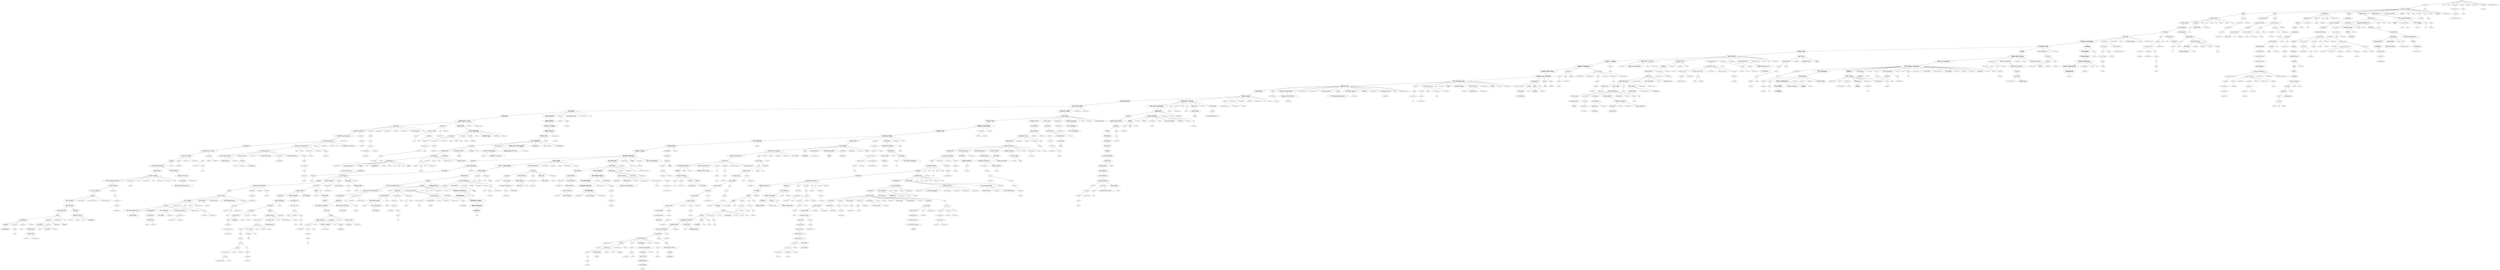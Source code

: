 strict graph "" {
	graph ["edge"="{'weight': ''}",
		"graph"="{}",
		"node"="{'fontname': '', 'fontsize': '', 'height': '', 'label': '', 'level': '', 'weight': '', 'width': ''}"
	];
	1467	 [fontname=Arial,
		fontsize=15,
		height=0.385,
		label="Mr. Scruff",
		level=4,
		pos="1005984.41,-286142.43",
		weight=298012,
		width=1.1109722222222222];
	1245	 [fontname=Arial,
		fontsize=15,
		height=0.385,
		label="Lemon Jelly",
		level=4,
		pos="1226759.12,-516671.80",
		weight=195296,
		width=1.3640277777777776];
	1467 -- 1245	 [weight=90.0];
	630	 [fontname=Arial,
		fontsize=10,
		height=0.28597222222222224,
		label="DJ Food",
		level=6,
		pos="999304.27,-281384.71",
		weight=219384,
		width=0.7590277777777777];
	1467 -- 630	 [weight=90.0];
	483	 [fontname=Arial,
		fontsize=10,
		height=0.28597222222222224,
		label=Coldcut,
		level=6,
		pos="1002943.78,-280541.18",
		weight=252617,
		width=0.7040277777777777];
	1467 -- 483	 [weight=90.0];
	838	 [fontname=Arial,
		fontsize=15,
		height=0.385,
		label="Funki Porcini",
		level=4,
		pos="983716.28,-260540.55",
		weight=231639,
		width=1.4519444444444445];
	1467 -- 838	 [weight=90.0];
	292	 [fontname=Arial,
		fontsize=10,
		height=0.28597222222222224,
		label=Blockhead,
		level=6,
		pos="995883.04,-280091.86",
		weight=185832,
		width=0.9019444444444444];
	1467 -- 292	 [weight=90.0];
	327	 [fontname=Arial,
		fontsize=15,
		height=0.385,
		label=Bonobo,
		level=4,
		pos="1001556.86,-279356.87",
		weight=471515,
		width=0.9349999999999999];
	1467 -- 327	 [weight=90.0];
	102	 [fontname=Arial,
		fontsize=15,
		height=0.385,
		label="Amon Tobin",
		level=4,
		pos="989080.57,-269417.77",
		weight=440972,
		width=1.3419444444444446];
	1467 -- 102	 [weight=90.0];
	2152	 [fontname=Arial,
		fontsize=12,
		height=0.34097222222222223,
		label="The Herbaliser",
		level=5,
		pos="996900.21,-277594.52",
		weight=312147,
		width=1.2980555555555555];
	1467 -- 2152	 [weight=90.0];
	1528	 [fontname=Arial,
		fontsize=15,
		height=0.385,
		label="Nightmares on Wax...",
		level=4,
		pos="991638.79,-270323.29",
		weight=444084,
		width=2.31];
	1467 -- 1528	 [weight=90.0];
	909	 [fontname=Arial,
		fontsize=25,
		height=0.55,
		label="Groove Armada",
		level=2,
		pos="1461590.81,-758887.33",
		weight=691987,
		width=2.86];
	1245 -- 909	 [weight=90.0];
	1679	 [fontname=Arial,
		fontsize=10,
		height=0.28597222222222224,
		label=Quantic,
		level=6,
		pos="1220153.60,-511952.85",
		weight=235304,
		width=0.715];
	1245 -- 1679	 [weight=90.0];
	2468	 [fontname=Arial,
		fontsize=15,
		height=0.385,
		label="Xploding Plastix...",
		level=4,
		pos="968341.00,-244592.68",
		weight=143982,
		width=1.935972222222222];
	838 -- 2468	 [weight=90.0];
	2429	 [fontname=Arial,
		fontsize=10,
		height=0.28597222222222224,
		label="Wax Tailor",
		level=6,
		pos="990214.72,-275411.34",
		weight=120166,
		width=0.9019444444444444];
	292 -- 2429	 [weight=90.0];
	1758	 [fontname=Arial,
		fontsize=10,
		height=0.28597222222222224,
		label="Roots Manuva",
		level=6,
		pos="993545.57,-275415.69",
		weight=208218,
		width=1.1880555555555556];
	2152 -- 1758	 [weight=90.0];
	1486	 [fontname=Arial,
		fontsize=25,
		height=0.55,
		label=Mylo,
		level=2,
		pos="1014057.45,-496350.24",
		weight=420371,
		width=0.9680555555555556];
	909 -- 1486	 [weight=90.0];
	244	 [fontname=Arial,
		fontsize=20,
		height=0.47305555555555556,
		label=Bent,
		level=3,
		pos="1310205.84,-579778.64",
		weight=315504,
		width=0.7919444444444445];
	909 -- 244	 [weight=90.0];
	774	 [fontname=Arial,
		fontsize=25,
		height=0.55,
		label="FC/Kahuna",
		level=2,
		pos="1115770.83,-535376.95",
		weight=113815,
		width=2.09];
	909 -- 774	 [weight=90.0];
	1025	 [fontname=Arial,
		fontsize=20,
		height=0.47305555555555556,
		label=Jakatta,
		level=3,
		pos="1258079.56,-643227.07",
		weight=134443,
		width=1.1440277777777779];
	909 -- 1025	 [weight=90.0];
	1948	 [fontname=Arial,
		fontsize=25,
		height=0.55,
		label="Stereo MC s",
		level=2,
		pos="7654243.22,-5253097.65",
		weight=181042,
		width=2.276944444444444];
	909 -- 1948	 [weight=90.0];
	771	 [fontname=Arial,
		fontsize=25,
		height=0.55,
		label="Fatboy Slim",
		level=2,
		pos="1343525.59,-685000.90",
		weight=864764,
		width=2.166944444444445];
	909 -- 771	 [weight=90.0];
	2301	 [fontname=Arial,
		fontsize=20,
		height=0.47305555555555556,
		label="Thievery Corporation...",
		level=3,
		pos="1452545.36,-750984.24",
		weight=739944,
		width=3.2669444444444444];
	909 -- 2301	 [weight=90.0];
	1446	 [fontname=Arial,
		fontsize=20,
		height=0.47305555555555556,
		label=Moloko,
		level=3,
		pos="1411030.90,-729396.88",
		weight=602757,
		width=1.1440277777777779];
	909 -- 1446	 [weight=90.0];
	1243	 [fontname=Arial,
		fontsize=12,
		height=0.34097222222222223,
		label=Leftfield,
		level=5,
		pos="1420645.47,-736469.85",
		weight=365785,
		width=0.7590277777777777];
	909 -- 1243	 [weight=90.0];
	417	 [fontname=Arial,
		fontsize=10,
		height=0.28597222222222224,
		label=Cassius,
		level=6,
		pos="1431954.45,-743703.66",
		weight=215609,
		width=0.7369444444444445];
	909 -- 417	 [weight=90.0];
	618	 [fontname=Arial,
		fontsize=10,
		height=0.28597222222222224,
		label="Dirty Vegas",
		level=6,
		pos="1424226.26,-738534.96",
		weight=163185,
		width=0.9790277777777777];
	909 -- 618	 [weight=90.0];
	919	 [fontname=Arial,
		fontsize=10,
		height=0.28597222222222224,
		label="Gus Gus",
		level=6,
		pos="1436615.17,-747881.01",
		weight=250162,
		width=0.7919444444444445];
	909 -- 919	 [weight=90.0];
	181	 [fontname=Arial,
		fontsize=10,
		height=0.28597222222222224,
		label="Audio Bullys",
		level=6,
		pos="1456532.41,-751469.83",
		weight=206117,
		width=1.0340277777777778];
	909 -- 181	 [weight=90.0];
	767	 [fontname=Arial,
		fontsize=20,
		height=0.47305555555555556,
		label=Faithless,
		level=3,
		pos="1450590.72,-750227.89",
		weight=732138,
		width=1.3859722222222224];
	909 -- 767	 [weight=90.0];
	213	 [fontname=Arial,
		fontsize=15,
		height=0.385,
		label="Basement Jaxx",
		level=4,
		pos="1399080.52,-723510.65",
		weight=580544,
		width=1.6940277777777777];
	909 -- 213	 [weight=90.0];
	341	 [fontname=Arial,
		fontsize=25,
		height=0.55,
		label="Boys Noize",
		level=2,
		pos="691701.82,-313205.74",
		weight=207586,
		width=2.09];
	1486 -- 341	 [weight=90.0];
	740	 [fontname=Arial,
		fontsize=15,
		height=0.385,
		label="Eric Prydz",
		level=4,
		pos="956964.59,-460793.55",
		weight=312639,
		width=1.1769444444444443];
	1486 -- 740	 [weight=90.0];
	2379	 [fontname=Arial,
		fontsize=20,
		height=0.47305555555555556,
		label="Ulrich Schnauss",
		level=3,
		pos="1272194.38,-519931.66",
		weight=175283,
		width=2.365];
	244 -- 2379	 [weight=90.0];
	47	 [fontname=Arial,
		fontsize=15,
		height=0.385,
		label=Afterlife,
		level=4,
		pos="1229339.83,-493679.41",
		weight=225205,
		width=0.9130555555555555];
	244 -- 47	 [weight=90.0];
	2450	 [fontname=Arial,
		fontsize=20,
		height=0.47305555555555556,
		label="William Orbit",
		level=3,
		pos="965817.17,-438854.11",
		weight=174442,
		width=1.8919444444444444];
	774 -- 2450	 [weight=90.0];
	2383	 [fontname=Arial,
		fontsize=15,
		height=0.385,
		label=Underworld,
		level=4,
		pos="1107863.73,-531157.12",
		weight=541732,
		width=1.3090277777777777];
	774 -- 2383	 [weight=90.0];
	802	 [fontname=Arial,
		fontsize=10,
		height=0.28597222222222224,
		label=Fluke,
		level=6,
		pos="1103806.57,-531074.48",
		weight=239439,
		width=0.55];
	774 -- 802	 [weight=90.0];
	53	 [fontname=Arial,
		fontsize=25,
		height=0.55,
		label=Air,
		level=2,
		pos="1107988.20,-529268.76",
		weight=1134369,
		width=0.6269444444444444];
	774 -- 53	 [weight=90.0];
	1208	 [fontname=Arial,
		fontsize=12,
		height=0.34097222222222223,
		label="Kruder and Dorfmeist...",
		level=5,
		pos="1112353.02,-530957.31",
		weight=357924,
		width=1.935972222222222];
	774 -- 1208	 [weight=90.0];
	1962	 [fontname=Arial,
		fontsize=20,
		height=0.47305555555555556,
		label=StoneBridge,
		level=3,
		pos="1083581.55,-566105.22",
		weight=104056,
		width=1.8480555555555556];
	1025 -- 1962	 [weight=90.0];
	2030	 [fontname=Arial,
		fontsize=25,
		height=0.55,
		label=Terranova,
		level=2,
		pos="13855343.20,-9757269.37",
		weight=148792,
		width=1.8919444444444444];
	1948 -- 2030	 [weight=90.0];
	2088	 [fontname=Arial,
		fontsize=25,
		height=0.55,
		label="The Chemical Brother...",
		level=2,
		pos="1236401.38,-618856.39",
		weight=1033623,
		width=4.190972222222222];
	771 -- 2088	 [weight=90.0];
	2431	 [fontname=Arial,
		fontsize=10,
		height=0.28597222222222224,
		label="Way Out West",
		level=6,
		pos="1410673.80,-732484.23",
		weight=144919,
		width=1.1769444444444443];
	618 -- 2431	 [weight=90.0];
	1993	 [fontname=Arial,
		fontsize=10,
		height=0.28597222222222224,
		label=Swayzak,
		level=6,
		pos="1415920.49,-738153.93",
		weight=116014,
		width=0.7919444444444445];
	919 -- 1993	 [weight=90.0];
	390	 [fontname=Arial,
		fontsize=25,
		height=0.55,
		label="Calvin Harris",
		level=2,
		pos="515027.04,-222128.60",
		weight=264959,
		width=2.354027777777778];
	341 -- 390	 [weight=90.0];
	1140	 [fontname=Arial,
		fontsize=25,
		height=0.55,
		label=Justice,
		level=2,
		pos="676684.85,-303547.76",
		weight=505719,
		width=1.3419444444444446];
	341 -- 1140	 [weight=90.0];
	2418	 [fontname=Arial,
		fontsize=10,
		height=0.28597222222222224,
		label=Vitalic,
		level=6,
		pos="688795.31,-308800.74",
		weight=241537,
		width=0.5940277777777778];
	341 -- 2418	 [weight=90.0];
	458	 [fontname=Arial,
		fontsize=10,
		height=0.28597222222222224,
		label=Chromeo,
		level=6,
		pos="685341.17,-312062.20",
		weight=225280,
		width=0.8140277777777778];
	341 -- 458	 [weight=90.0];
	1913	 [fontname=Arial,
		fontsize=10,
		height=0.28597222222222224,
		label=Soulwax,
		level=6,
		pos="687409.59,-312902.97",
		weight=264237,
		width=0.7590277777777777];
	341 -- 1913	 [weight=90.0];
	2321	 [fontname=Arial,
		fontsize=10,
		height=0.28597222222222224,
		label=Tiga,
		level=6,
		pos="688681.14,-310836.84",
		weight=288675,
		width=0.46194444444444444];
	341 -- 2321	 [weight=90.0];
	607	 [fontname=Arial,
		fontsize=12,
		height=0.34097222222222223,
		label=Digitalism,
		level=5,
		pos="684287.34,-310461.37",
		weight=367371,
		width=0.9019444444444444];
	341 -- 607	 [weight=90.0];
	1468	 [fontname=Arial,
		fontsize=10,
		height=0.28597222222222224,
		label=MSTRKRFT,
		level=6,
		pos="684637.14,-310793.40",
		weight=259367,
		width=1.0230555555555556];
	341 -- 1468	 [weight=90.0];
	1466	 [fontname=Arial,
		fontsize=10,
		height=0.28597222222222224,
		label="Mr. Oizo",
		level=6,
		pos="690611.38,-309192.11",
		weight=230839,
		width=0.7480555555555556];
	341 -- 1466	 [weight=90.0];
	1235	 [fontname=Arial,
		fontsize=15,
		height=0.385,
		label="Laurent Wolf",
		level=4,
		pos="942941.78,-451091.13",
		weight=100383,
		width=1.4190277777777778];
	740 -- 1235	 [weight=90.0];
	315	 [fontname=Arial,
		fontsize=12,
		height=0.34097222222222223,
		label="Bob Sinclar",
		level=5,
		pos="952805.46,-456518.01",
		weight=375094,
		width=1.0340277777777778];
	740 -- 315	 [weight=90.0];
	2216	 [fontname=Arial,
		fontsize=25,
		height=0.55,
		label="The Presets",
		level=2,
		pos="341631.25,-132015.16",
		weight=259093,
		width=2.2109722222222223];
	390 -- 2216	 [weight=90.0];
	2375	 [fontname=Arial,
		fontsize=10,
		height=0.28597222222222224,
		label=Uffie,
		level=6,
		pos="673083.50,-300859.60",
		weight=203166,
		width=0.4840277777777778];
	1140 -- 2375	 [weight=90.0];
	529	 [fontname=Arial,
		fontsize=25,
		height=0.55,
		label="Daft Punk",
		level=2,
		pos="673982.29,-303086.16",
		weight=1213634,
		width=1.8369444444444443];
	1140 -- 529	 [weight=90.0];
	781	 [fontname=Arial,
		fontsize=10,
		height=0.28597222222222224,
		label="Felix da Housecat...",
		level=6,
		pos="687056.63,-307397.70",
		weight=288981,
		width=1.5730555555555557];
	2418 -- 781	 [weight=90.0];
	520	 [fontname=Arial,
		fontsize=25,
		height=0.55,
		label="Cut Copy",
		level=2,
		pos="226932.57,-75455.95",
		weight=416442,
		width=1.76];
	2216 -- 520	 [weight=90.0];
	1785	 [fontname=Arial,
		fontsize=25,
		height=0.55,
		label="Sam Sparro",
		level=2,
		pos="290491.31,-101749.89",
		weight=156086,
		width=2.2];
	2216 -- 1785	 [weight=90.0];
	968	 [fontname=Arial,
		fontsize=25,
		height=0.55,
		label="Hot Chip",
		level=2,
		pos="161322.66,-39487.72",
		weight=581254,
		width=1.65];
	520 -- 968	 [weight=90.0];
	1313	 [fontname=Arial,
		fontsize=15,
		height=0.385,
		label=M83,
		level=4,
		pos="209322.12,-68829.67",
		weight=493679,
		width=0.5940277777777778];
	520 -- 1313	 [weight=90.0];
	2053	 [fontname=Arial,
		fontsize=20,
		height=0.47305555555555556,
		label="The Avalanches",
		level=3,
		pos="220497.30,-69809.25",
		weight=239969,
		width=2.354027777777778];
	520 -- 2053	 [weight=90.0];
	654	 [fontname=Arial,
		fontsize=25,
		height=0.55,
		label=Dragonette,
		level=2,
		pos="242037.28,-73014.68",
		weight=138001,
		width=2.0459722222222223];
	1785 -- 654	 [weight=90.0];
	834	 [fontname=Arial,
		fontsize=30,
		height=0.6380555555555555,
		label="Fujiya and Miyagi...",
		level=1,
		pos="131890.81,-21572.77",
		weight=122853,
		width=4.114027777777777];
	968 -- 834	 [weight=90.0];
	2491	 [fontname=Arial,
		fontsize=15,
		height=0.385,
		label="Zoot Woman",
		level=4,
		pos="148021.36,-35039.09",
		weight=129361,
		width=1.4409722222222223];
	968 -- 2491	 [weight=90.0];
	1519	 [fontname=Arial,
		fontsize=10,
		height=0.28597222222222224,
		label="New Young Pony Club...",
		level=6,
		pos="161435.59,-37568.04",
		weight=288467,
		width=1.8809722222222223];
	968 -- 1519	 [weight=90.0];
	1698	 [fontname=Arial,
		fontsize=10,
		height=0.28597222222222224,
		label=Ratatat,
		level=6,
		pos="158762.21,-41829.75",
		weight=249946,
		width=0.6709722222222223];
	968 -- 1698	 [weight=90.0];
	1237	 [fontname=Arial,
		fontsize=20,
		height=0.47305555555555556,
		label="LCD Soundsystem",
		level=3,
		pos="159294.84,-36818.55",
		weight=622881,
		width=2.7059722222222224];
	968 -- 1237	 [weight=90.0];
	1135	 [fontname=Arial,
		fontsize=10,
		height=0.28597222222222224,
		label="Junior Boys",
		level=6,
		pos="162962.70,-38836.14",
		weight=200236,
		width=0.99];
	968 -- 1135	 [weight=90.0];
	1854	 [fontname=Arial,
		fontsize=12,
		height=0.34097222222222223,
		label="Simian Mobile Disco...",
		level=5,
		pos="158267.60,-40164.37",
		weight=326654,
		width=1.8590277777777777];
	968 -- 1854	 [weight=90.0];
	1445	 [fontname=Arial,
		fontsize=15,
		height=0.385,
		label=Mogwai,
		level=4,
		pos="193734.44,-62431.52",
		weight=582879,
		width=0.9349999999999999];
	1313 -- 1445	 [weight=90.0];
	638	 [fontname=Arial,
		fontsize=10,
		height=0.28597222222222224,
		label=Dntel,
		level=6,
		pos="207885.59,-69458.64",
		weight=202537,
		width=0.5390277777777778];
	1313 -- 638	 [weight=90.0];
	1735	 [fontname=Arial,
		fontsize=12,
		height=0.34097222222222223,
		label=RJD2,
		level=5,
		pos="221046.83,-67646.15",
		weight=380837,
		width=0.5940277777777778];
	2053 -- 1735	 [weight=90.0];
	634	 [fontname=Arial,
		fontsize=20,
		height=0.47305555555555556,
		label="DJ Shadow",
		level=3,
		pos="218968.55,-66865.02",
		weight=602830,
		width=1.7269444444444444];
	2053 -- 634	 [weight=90.0];
	826	 [fontname=Arial,
		fontsize=30,
		height=0.6380555555555555,
		label="Friendly Fires",
		level=1,
		pos="91920.92,2942.47",
		weight=156331,
		width=2.9369444444444444];
	834 -- 826	 [weight=90.0];
	403	 [fontname=Arial,
		fontsize=30,
		height=0.6380555555555555,
		label=Caribou,
		level=1,
		pos="112542.07,-14671.42",
		weight=214318,
		width=1.7709722222222224];
	834 -- 403	 [weight=90.0];
	794	 [fontname=Arial,
		fontsize=15,
		height=0.385,
		label=Fischerspooner,
		level=4,
		pos="137818.67,-31019.72",
		weight=392955,
		width=1.7159722222222222];
	2491 -- 794	 [weight=90.0];
	2290	 [fontname=Arial,
		fontsize=15,
		height=0.385,
		label="The Whitest Boy Aliv...",
		level=4,
		pos="145209.82,-35638.97",
		weight=226964,
		width=2.3869444444444445];
	2491 -- 2290	 [weight=90.0];
	277	 [fontname=Arial,
		fontsize=30,
		height=0.6380555555555555,
		label="Black Kids",
		level=1,
		pos="71009.88,76.88",
		weight=255363,
		width=2.31];
	826 -- 277	 [weight=90.0];
	805	 [fontname=Arial,
		fontsize=30,
		height=0.6380555555555555,
		label=Foals,
		level=1,
		pos="76650.20,5501.87",
		weight=265087,
		width=1.2869444444444444];
	826 -- 805	 [weight=90.0];
	639	 [fontname=Arial,
		fontsize=20,
		height=0.47305555555555556,
		label="Does It Offend You, ...",
		level=3,
		pos="88789.92,388.30",
		weight=218197,
		width=3.179027777777778];
	826 -- 639	 [weight=90.0];
	1230	 [fontname=Arial,
		fontsize=10,
		height=0.28597222222222224,
		label="Late of the Pier...",
		level=6,
		pos="90764.99,5345.21",
		weight=247598,
		width=1.375];
	826 -- 1230	 [weight=90.0];
	2074	 [fontname=Arial,
		fontsize=30,
		height=0.6380555555555555,
		label="The Books",
		level=1,
		pos="102797.31,-13334.95",
		weight=213141,
		width=2.354027777777778];
	403 -- 2074	 [weight=90.0];
	814	 [fontname=Arial,
		fontsize=12,
		height=0.34097222222222223,
		label="Four Tet",
		level=5,
		pos="110351.73,-12459.71",
		weight=355413,
		width=0.7919444444444445];
	403 -- 814	 [weight=90.0];
	1696	 [fontname=Arial,
		fontsize=30,
		height=0.6380555555555555,
		label="Ra Ra Riot",
		level=1,
		pos="73813.73,-18801.82",
		weight=114080,
		width=2.3980555555555556];
	277 -- 1696	 [weight=90.0];
	293	 [fontname=Arial,
		fontsize=25,
		height=0.55,
		label="Bloc Party",
		level=2,
		pos="73934.86,-1411.06",
		weight=1280409,
		width=1.8919444444444444];
	277 -- 293	 [weight=90.0];
	298	 [fontname=Arial,
		fontsize=30,
		height=0.6380555555555555,
		label="Blood Red Shoes",
		level=1,
		pos="61754.91,8866.32",
		weight=165616,
		width=3.729027777777778];
	805 -- 298	 [weight=90.0];
	925	 [fontname=Arial,
		fontsize=20,
		height=0.47305555555555556,
		label="Hadouken!",
		level=3,
		pos="88289.54,-2302.94",
		weight=106745,
		width=1.6390277777777778];
	639 -- 925	 [weight=90.0];
	2010	 [fontname=Arial,
		fontsize=30,
		height=0.6380555555555555,
		label="Tapes  n Tapes",
		level=1,
		pos="101521.10,-53649.40",
		weight=149285,
		width=3.344027777777778];
	1696 -- 2010	 [weight=90.0];
	1627	 [fontname=Arial,
		fontsize=25,
		height=0.55,
		label="Peter Bjorn and John...",
		level=2,
		pos="75544.80,-12444.81",
		weight=356697,
		width=4.059027777777778];
	1696 -- 1627	 [weight=90.0];
	1754	 [fontname=Arial,
		fontsize=25,
		height=0.55,
		label="Rogue Wave",
		level=2,
		pos="62716.09,-14214.99",
		weight=311713,
		width=2.365];
	1696 -- 1754	 [weight=90.0];
	1288	 [fontname=Arial,
		fontsize=20,
		height=0.47305555555555556,
		label="Los Campesinos!",
		level=3,
		pos="70059.85,-13280.41",
		weight=211495,
		width=2.5190277777777776];
	1696 -- 1288	 [weight=90.0];
	478	 [fontname=Arial,
		fontsize=12,
		height=0.34097222222222223,
		label="Coconut Records",
		level=5,
		pos="70250.53,-22863.54",
		weight=115035,
		width=1.495972222222222];
	1696 -- 478	 [weight=90.0];
	2197	 [fontname=Arial,
		fontsize=15,
		height=0.385,
		label="The National",
		level=4,
		pos="69328.53,-17803.43",
		weight=409138,
		width=1.4409722222222223];
	1696 -- 2197	 [weight=90.0];
	485	 [fontname=Arial,
		fontsize=25,
		height=0.55,
		label="Cold War Kids",
		level=2,
		pos="78751.85,-17512.13",
		weight=424655,
		width=2.595972222222222];
	1696 -- 485	 [weight=90.0];
	2393	 [fontname=Arial,
		fontsize=15,
		height=0.385,
		label="Vampire Weekend",
		level=4,
		pos="77177.45,-20500.04",
		weight=407130,
		width=1.9909722222222221];
	1696 -- 2393	 [weight=90.0];
	1640	 [fontname=Arial,
		fontsize=12,
		height=0.34097222222222223,
		label=Phoenix,
		level=5,
		pos="76962.14,-18994.89",
		weight=399008,
		width=0.7919444444444445];
	1696 -- 1640	 [weight=70.0];
	2420	 [fontname=Arial,
		fontsize=10,
		height=0.28597222222222224,
		label=Voxtrot,
		level=6,
		pos="75454.31,-21470.44",
		weight=207438,
		width=0.66];
	1696 -- 2420	 [weight=90.0];
	2334	 [fontname=Arial,
		fontsize=10,
		height=0.28597222222222224,
		label="Tokyo Police Club...",
		level=6,
		pos="71644.90,-19781.27",
		weight=258878,
		width=1.5730555555555557];
	1696 -- 2334	 [weight=90.0];
	1891	 [fontname=Arial,
		fontsize=25,
		height=0.55,
		label="Snow Patrol",
		level=2,
		pos="74224.55,-4989.91",
		weight=1324962,
		width=2.2109722222222223];
	293 -- 1891	 [weight=90.0];
	2185	 [fontname=Arial,
		fontsize=10,
		height=0.28597222222222224,
		label="The Maccabees",
		level=6,
		pos="75064.81,-812.11",
		weight=244409,
		width=1.2980555555555555];
	293 -- 2185	 [weight=90.0];
	1194	 [fontname=Arial,
		fontsize=25,
		height=0.55,
		label="Kings of Leon",
		level=2,
		pos="75852.49,-2032.44",
		weight=948535,
		width=2.4859722222222222];
	293 -- 1194	 [weight=90.0];
	686	 [fontname=Arial,
		fontsize=20,
		height=0.47305555555555556,
		label=Editors,
		level=3,
		pos="72752.34,-2812.94",
		weight=686981,
		width=1.1109722222222222];
	293 -- 686	 [weight=90.0];
	1945	 [fontname=Arial,
		fontsize=30,
		height=0.6380555555555555,
		label="Stephen Malkmus",
		level=1,
		pos="120773.73,-91488.31",
		weight=175760,
		width=3.839027777777778];
	2010 -- 1945	 [weight=90.0];
	2276	 [fontname=Arial,
		fontsize=12,
		height=0.34097222222222223,
		label="The Unicorns",
		level=5,
		pos="103374.75,-53228.81",
		weight=313622,
		width=1.1880555555555556];
	2010 -- 2276	 [weight=90.0];
	1060	 [fontname=Arial,
		fontsize=10,
		height=0.28597222222222224,
		label="Jens Lekman",
		level=6,
		pos="78747.82,-10093.22",
		weight=242322,
		width=1.1];
	1627 -- 1060	 [weight=90.0];
	234	 [fontname=Arial,
		fontsize=25,
		height=0.55,
		label="Belle and Sebastian...",
		level=2,
		pos="79690.50,-13669.81",
		weight=830911,
		width=3.8830555555555555];
	1627 -- 234	 [weight=90.0];
	1311	 [fontname=Arial,
		fontsize=10,
		height=0.28597222222222224,
		label="Lykke Li",
		level=6,
		pos="76520.50,-14428.12",
		weight=217002,
		width=0.7480555555555556];
	1627 -- 1311	 [weight=90.0];
	1847	 [fontname=Arial,
		fontsize=12,
		height=0.34097222222222223,
		label="Shout Out Louds",
		level=5,
		pos="77717.84,-14047.10",
		weight=321238,
		width=1.4630555555555556];
	1627 -- 1847	 [weight=90.0];
	1413	 [fontname=Arial,
		fontsize=25,
		height=0.55,
		label=Midlake,
		level=2,
		pos="53041.49,-8562.90",
		weight=174137,
		width=1.485];
	1754 -- 1413	 [weight=90.0];
	1853	 [fontname=Arial,
		fontsize=10,
		height=0.28597222222222224,
		label="Silversun Pickups...",
		level=6,
		pos="64735.97,-13581.49",
		weight=197960,
		width=1.5619444444444444];
	1754 -- 1853	 [weight=70.0];
	94	 [fontname=Arial,
		fontsize=10,
		height=0.28597222222222224,
		label="Ambulance LTD",
		level=6,
		pos="62408.88,-16513.94",
		weight=149730,
		width=1.2869444444444444];
	1754 -- 94	 [weight=90.0];
	1641	 [fontname=Arial,
		fontsize=12,
		height=0.34097222222222223,
		label=Pinback,
		level=5,
		pos="60777.38,-14628.05",
		weight=303216,
		width=0.7809722222222222];
	1754 -- 1641	 [weight=90.0];
	150	 [fontname=Arial,
		fontsize=20,
		height=0.47305555555555556,
		label="Architecture in Hels...",
		level=3,
		pos="64686.57,-9464.75",
		weight=512380,
		width=3.069027777777778];
	1288 -- 150	 [weight=90.0];
	2135	 [fontname=Arial,
		fontsize=10,
		height=0.28597222222222224,
		label="The Format",
		level=6,
		pos="70489.13,-25347.45",
		weight=271998,
		width=0.9790277777777777];
	478 -- 2135	 [weight=90.0];
	240	 [fontname=Arial,
		fontsize=12,
		height=0.34097222222222223,
		label="Ben Kweller",
		level=5,
		pos="67504.87,-23773.88",
		weight=377399,
		width=1.0890277777777777];
	478 -- 240	 [weight=90.0];
	1837	 [fontname=Arial,
		fontsize=12,
		height=0.34097222222222223,
		label=Shearwater,
		level=5,
		pos="67288.64,-17922.54",
		weight=109611,
		width=1.0559722222222223];
	2197 -- 1837	 [weight=90.0];
	61	 [fontname=Arial,
		fontsize=25,
		height=0.55,
		label="Albert Hammond, Jr....",
		level=2,
		pos="81011.02,-18360.59",
		weight=105702,
		width=3.9819444444444443];
	485 -- 61	 [weight=90.0];
	203	 [fontname=Arial,
		fontsize=30,
		height=0.6380555555555555,
		label="Badly Drawn Boy",
		level=1,
		pos="94414.31,-88218.52",
		weight=447834,
		width=3.685];
	1945 -- 203	 [weight=90.0];
	1614	 [fontname=Arial,
		fontsize=20,
		height=0.47305555555555556,
		label=Pavement,
		level=3,
		pos="127004.86,-92452.07",
		weight=464010,
		width=1.54];
	1945 -- 1614	 [weight=90.0];
	2481	 [fontname=Arial,
		fontsize=20,
		height=0.47305555555555556,
		label="Yo La Tengo",
		level=3,
		pos="115416.22,-88759.05",
		weight=501036,
		width=1.9140277777777779];
	1945 -- 2481	 [weight=90.0];
	1014	 [fontname=Arial,
		fontsize=10,
		height=0.28597222222222224,
		label=Islands,
		level=6,
		pos="104771.55,-52992.67",
		weight=224987,
		width=0.6709722222222223];
	2276 -- 1014	 [weight=90.0];
	1985	 [fontname=Arial,
		fontsize=30,
		height=0.6380555555555555,
		label="Super Furry Animals...",
		level=1,
		pos="70333.25,-53528.40",
		weight=225093,
		width=4.719027777777778];
	203 -- 1985	 [weight=90.0];
	1851	 [fontname=Arial,
		fontsize=12,
		height=0.34097222222222223,
		label="Silver Jews",
		level=5,
		pos="129452.25,-94232.39",
		weight=174930,
		width=1.0340277777777778];
	1614 -- 1851	 [weight=90.0];
	1816	 [fontname=Arial,
		fontsize=10,
		height=0.28597222222222224,
		label=Sebadoh,
		level=6,
		pos="129380.63,-91330.07",
		weight=130792,
		width=0.7919444444444445];
	1614 -- 1816	 [weight=90.0];
	1927	 [fontname=Arial,
		fontsize=20,
		height=0.47305555555555556,
		label=Spoon,
		level=3,
		pos="126455.71,-94731.68",
		weight=650752,
		width=1.0340277777777778];
	1614 -- 1927	 [weight=90.0];
	1905	 [fontname=Arial,
		fontsize=20,
		height=0.47305555555555556,
		label="Sonic Youth",
		level=3,
		pos="113468.32,-87365.24",
		weight=746676,
		width=1.8040277777777776];
	2481 -- 1905	 [weight=90.0];
	294	 [fontname=Arial,
		fontsize=15,
		height=0.385,
		label="Blonde Redhead",
		level=4,
		pos="111084.70,-87550.52",
		weight=405217,
		width=1.8369444444444443];
	2481 -- 294	 [weight=90.0];
	1947	 [fontname=Arial,
		fontsize=12,
		height=0.34097222222222223,
		label=Stereolab,
		level=5,
		pos="114073.61,-85579.28",
		weight=314069,
		width=0.9019444444444444];
	2481 -- 1947	 [weight=90.0];
	2286	 [fontname=Arial,
		fontsize=12,
		height=0.34097222222222223,
		label="The Walkmen",
		level=5,
		pos="117874.93,-89395.74",
		weight=334187,
		width=1.2209722222222221];
	2481 -- 2286	 [weight=90.0];
	2241	 [fontname=Arial,
		fontsize=10,
		height=0.28597222222222224,
		label="The Sea and Cake...",
		level=6,
		pos="116257.26,-86789.83",
		weight=152290,
		width=1.6169444444444445];
	2481 -- 2241	 [weight=90.0];
	2187	 [fontname=Arial,
		fontsize=12,
		height=0.34097222222222223,
		label="The Magnetic Fields...",
		level=5,
		pos="115816.87,-90708.93",
		weight=351544,
		width=1.8480555555555556];
	2481 -- 2187	 [weight=90.0];
	2134	 [fontname=Arial,
		fontsize=30,
		height=0.6380555555555555,
		label="The Flaming Lips...",
		level=1,
		pos="52294.37,-23323.92",
		weight=830685,
		width=4.059027777777778];
	1985 -- 2134	 [weight=90.0];
	1986	 [fontname=Arial,
		fontsize=25,
		height=0.55,
		label=Supergrass,
		level=2,
		pos="63098.67,-53148.42",
		weight=485340,
		width=2.1119444444444446];
	1985 -- 1986	 [weight=90.0];
	890	 [fontname=Arial,
		fontsize=20,
		height=0.47305555555555556,
		label=Gomez,
		level=3,
		pos="67463.70,-52214.19",
		weight=267407,
		width=1.1440277777777779];
	1985 -- 890	 [weight=90.0];
	2061	 [fontname=Arial,
		fontsize=10,
		height=0.28597222222222224,
		label="The Bees",
		level=6,
		pos="71905.47,-52743.76",
		weight=127684,
		width=0.8359722222222222];
	1985 -- 2061	 [weight=90.0];
	698	 [fontname=Arial,
		fontsize=30,
		height=0.6380555555555555,
		label="Electric Six",
		level=1,
		pos="38567.32,-4727.15",
		weight=228070,
		width=2.430972222222222];
	2134 -- 698	 [weight=90.0];
	902	 [fontname=Arial,
		fontsize=12,
		height=0.34097222222222223,
		label=Grandaddy,
		level=5,
		pos="55965.24,-24038.98",
		weight=338703,
		width=1.0230555555555556];
	2134 -- 902	 [weight=90.0];
	2369	 [fontname=Arial,
		fontsize=20,
		height=0.47305555555555556,
		label="TV on the Radio",
		level=3,
		pos="50057.68,-15871.52",
		weight=590113,
		width=2.365];
	2134 -- 2369	 [weight=90.0];
	2434	 [fontname=Arial,
		fontsize=10,
		height=0.28597222222222224,
		label=Ween,
		level=6,
		pos="53868.73,-25152.47",
		weight=217278,
		width=0.5609722222222222];
	2134 -- 2434	 [weight=50.0];
	612	 [fontname=Arial,
		fontsize=12,
		height=0.34097222222222223,
		label="Dinosaur Jr.",
		level=5,
		pos="49266.33,-23417.48",
		weight=306442,
		width=1.0890277777777777];
	2134 -- 612	 [weight=90.0];
	1646	 [fontname=Arial,
		fontsize=25,
		height=0.55,
		label=Pixies,
		level=2,
		pos="52441.35,-20220.24",
		weight=962774,
		width=1.1769444444444443];
	2134 -- 1646	 [weight=90.0];
	1443	 [fontname=Arial,
		fontsize=25,
		height=0.55,
		label="Modest Mouse",
		level=2,
		pos="47938.26,-25893.78",
		weight=1082498,
		width=2.6619444444444444];
	2134 -- 1443	 [weight=90.0];
	2416	 [fontname=Arial,
		fontsize=20,
		height=0.47305555555555556,
		label="Violent Femmes",
		level=3,
		pos="55826.82,-20039.64",
		weight=391223,
		width=2.365];
	2134 -- 2416	 [weight=90.0];
	2213	 [fontname=Arial,
		fontsize=10,
		height=0.28597222222222224,
		label="The Polyphonic Spree...",
		level=6,
		pos="50650.68,-25723.95",
		weight=223443,
		width=1.8590277777777777];
	2134 -- 2213	 [weight=90.0];
	227	 [fontname=Arial,
		fontsize=25,
		height=0.55,
		label=Beck,
		level=2,
		pos="48355.93,-21412.88",
		weight=1362673,
		width=1.0119444444444445];
	2134 -- 227	 [weight=90.0];
	372	 [fontname=Arial,
		fontsize=12,
		height=0.34097222222222223,
		label="Built to Spill",
		level=5,
		pos="52176.31,-26325.33",
		weight=386001,
		width=1.0559722222222223];
	2134 -- 372	 [weight=90.0];
	2133	 [fontname=Arial,
		fontsize=10,
		height=0.28597222222222224,
		label="The Fiery Furnaces...",
		level=6,
		pos="54164.70,-22688.60",
		weight=279879,
		width=1.6830555555555557];
	2134 -- 2133	 [weight=90.0];
	1333	 [fontname=Arial,
		fontsize=15,
		height=0.385,
		label="Manic Street Preache...",
		level=4,
		pos="63092.89,-56146.08",
		weight=523277,
		width=2.4859722222222222];
	1986 -- 1333	 [weight=90.0];
	1674	 [fontname=Arial,
		fontsize=25,
		height=0.55,
		label=Pulp,
		level=2,
		pos="60452.22,-49189.79",
		weight=506107,
		width=0.9349999999999999];
	1986 -- 1674	 [weight=90.0];
	307	 [fontname=Arial,
		fontsize=25,
		height=0.55,
		label=Blur,
		level=2,
		pos="58420.93,-54475.94",
		weight=1219073,
		width=0.8359722222222222];
	1986 -- 307	 [weight=90.0];
	1975	 [fontname=Arial,
		fontsize=12,
		height=0.34097222222222223,
		label=Suede,
		level=5,
		pos="63030.65,-51412.45",
		weight=364479,
		width=0.6709722222222223];
	1986 -- 1975	 [weight=90.0];
	689	 [fontname=Arial,
		fontsize=20,
		height=0.47305555555555556,
		label=Eels,
		level=3,
		pos="66591.45,-50628.98",
		weight=717871,
		width=0.7480555555555556];
	890 -- 689	 [weight=90.0];
	2063	 [fontname=Arial,
		fontsize=10,
		height=0.28597222222222224,
		label="The Beta Band",
		level=6,
		pos="73267.10,-51811.81",
		weight=235897,
		width=1.2209722222222221];
	2061 -- 2063	 [weight=90.0];
	1822	 [fontname=Arial,
		fontsize=30,
		height=0.6380555555555555,
		label=Semisonic,
		level=1,
		pos="29338.19,-1595.35",
		weight=313910,
		width=2.276944444444444];
	698 -- 1822	 [weight=90.0];
	387	 [fontname=Arial,
		fontsize=20,
		height=0.47305555555555556,
		label=Cake,
		level=3,
		pos="36816.65,-9372.48",
		weight=742723,
		width=0.8690277777777777];
	698 -- 387	 [weight=90.0];
	674	 [fontname=Arial,
		fontsize=25,
		height=0.55,
		label="Eagles of Death Meta...",
		level=2,
		pos="33498.78,-8152.65",
		weight=258955,
		width=4.158055555555555];
	698 -- 674	 [weight=90.0];
	2223	 [fontname=Arial,
		fontsize=15,
		height=0.385,
		label="The Raconteurs",
		level=4,
		pos="36075.16,-3053.28",
		weight=426044,
		width=1.76];
	698 -- 2223	 [weight=90.0];
	2217	 [fontname=Arial,
		fontsize=12,
		height=0.34097222222222223,
		label="The Presidents of th...",
		level=5,
		pos="41900.69,-6414.84",
		weight=346805,
		width=1.8369444444444443];
	698 -- 2217	 [weight=90.0];
	2107	 [fontname=Arial,
		fontsize=20,
		height=0.47305555555555556,
		label="The Dandy Warhols...",
		level=3,
		pos="34661.47,-5785.52",
		weight=594006,
		width=3.1130555555555555];
	698 -- 2107	 [weight=90.0];
	2492	 [fontname=Arial,
		fontsize=25,
		height=0.55,
		label=Zwan,
		level=2,
		pos="41065.90,-10388.06",
		weight=123351,
		width=1.1];
	698 -- 2492	 [weight=90.0];
	2291	 [fontname=Arial,
		fontsize=25,
		height=0.55,
		label="The White Stripes...",
		level=2,
		pos="33057.29,-4255.80",
		weight=1242635,
		width=3.509027777777778];
	698 -- 2291	 [weight=90.0];
	2435	 [fontname=Arial,
		fontsize=25,
		height=0.55,
		label=Weezer,
		level=2,
		pos="38065.34,-809.89",
		weight=1317716,
		width=1.485];
	698 -- 2435	 [weight=90.0];
	1662	 [fontname=Arial,
		fontsize=15,
		height=0.385,
		label="Primal Scream",
		level=4,
		pos="39188.58,-2124.80",
		weight=428628,
		width=1.6390277777777778];
	698 -- 1662	 [weight=90.0];
	297	 [fontname=Arial,
		fontsize=20,
		height=0.47305555555555556,
		label="Bloodhound Gang",
		level=3,
		pos="36108.17,-782.92",
		weight=707193,
		width=2.6290277777777775];
	698 -- 297	 [weight=90.0];
	1066	 [fontname=Arial,
		fontsize=20,
		height=0.47305555555555556,
		label=Jet,
		level=3,
		pos="40670.74,-2137.88",
		weight=747836,
		width=0.5609722222222222];
	698 -- 1066	 [weight=90.0];
	280	 [fontname=Arial,
		fontsize=15,
		height=0.385,
		label="Black Rebel Motorcyc...",
		level=4,
		pos="41484.06,-3385.81",
		weight=475872,
		width=2.508055555555556];
	698 -- 280	 [weight=90.0];
	1918	 [fontname=Arial,
		fontsize=10,
		height=0.28597222222222224,
		label=Sparklehorse,
		level=6,
		pos="57862.39,-25791.25",
		weight=229229,
		width=1.1];
	902 -- 1918	 [weight=90.0];
	2154	 [fontname=Arial,
		fontsize=10,
		height=0.28597222222222224,
		label="The Hold Steady",
		level=6,
		pos="52032.98,-15715.36",
		weight=220160,
		width=1.3419444444444446];
	2369 -- 2154	 [weight=90.0];
	1390	 [fontname=Arial,
		fontsize=10,
		height=0.28597222222222224,
		label=Menomena,
		level=6,
		pos="47485.87,-15393.35",
		weight=215426,
		width=0.9459722222222222];
	2369 -- 1390	 [weight=90.0];
	116	 [fontname=Arial,
		fontsize=12,
		height=0.34097222222222223,
		label="...And You Will Know...",
		level=5,
		pos="48350.03,-12771.00",
		weight=339971,
		width=1.8809722222222223];
	2369 -- 116	 [weight=90.0];
	148	 [fontname=Arial,
		fontsize=15,
		height=0.385,
		label="Arcade Fire",
		level=4,
		pos="50586.02,-14214.79",
		weight=483352,
		width=1.3090277777777777];
	2369 -- 148	 [weight=90.0];
	2080	 [fontname=Arial,
		fontsize=10,
		height=0.28597222222222224,
		label="The Breeders",
		level=6,
		pos="57419.40,-20586.06",
		weight=200250,
		width=1.1330555555555555];
	2416 -- 2080	 [weight=90.0];
	2005	 [fontname=Arial,
		fontsize=20,
		height=0.47305555555555556,
		label="Talking Heads",
		level=3,
		pos="57532.40,-18064.96",
		weight=626936,
		width=2.1119444444444446];
	2416 -- 2005	 [weight=90.0];
	2297	 [fontname=Arial,
		fontsize=10,
		height=0.28597222222222224,
		label="They Might Be Giants...",
		level=6,
		pos="55143.80,-18492.90",
		weight=287375,
		width=1.8369444444444443];
	2416 -- 2297	 [weight=90.0];
	1865	 [fontname=Arial,
		fontsize=30,
		height=0.6380555555555555,
		label="Sister Hazel",
		level=1,
		pos="20018.53,-7103.20",
		weight=129519,
		width=2.6290277777777775];
	1822 -- 1865	 [weight=90.0];
	238	 [fontname=Arial,
		fontsize=15,
		height=0.385,
		label="Ben Folds Five",
		level=4,
		pos="35873.45,-11224.65",
		weight=431963,
		width=1.65];
	387 -- 238	 [weight=90.0];
	1681	 [fontname=Arial,
		fontsize=25,
		height=0.55,
		label="Queens of the Stone ...",
		level=2,
		pos="31375.26,-11226.70",
		weight=999056,
		width=4.091944444444445];
	674 -- 1681	 [weight=90.0];
	2246	 [fontname=Arial,
		fontsize=25,
		height=0.55,
		label="The Smashing Pumpkin...",
		level=2,
		pos="41800.27,-12817.54",
		weight=1310591,
		width=4.531944444444445];
	2492 -- 2246	 [weight=90.0];
	2068	 [fontname=Arial,
		fontsize=12,
		height=0.34097222222222223,
		label="The Black Keys",
		level=5,
		pos="31548.03,-3953.83",
		weight=312496,
		width=1.3640277777777776];
	2291 -- 2068	 [weight=70.0];
	911	 [fontname=Arial,
		fontsize=15,
		height=0.385,
		label="Guano Apes",
		level=4,
		pos="34766.65,586.43",
		weight=484215,
		width=1.3859722222222224];
	297 -- 911	 [weight=70.0];
	869	 [fontname=Arial,
		fontsize=30,
		height=0.6380555555555555,
		label="Gin Blossoms",
		level=1,
		pos="15536.46,-11014.02",
		weight=214073,
		width=2.991944444444444];
	1865 -- 869	 [weight=90.0];
	1363	 [fontname=Arial,
		fontsize=30,
		height=0.6380555555555555,
		label="Matchbox Twenty",
		level=1,
		pos="15814.31,-15985.61",
		weight=570024,
		width=3.7619444444444445];
	1865 -- 1363	 [weight=90.0];
	770	 [fontname=Arial,
		fontsize=15,
		height=0.385,
		label=Fastball,
		level=4,
		pos="23325.02,-10730.79",
		weight=158839,
		width=0.9459722222222222];
	1865 -- 770	 [weight=90.0];
	2409	 [fontname=Arial,
		fontsize=12,
		height=0.34097222222222223,
		label="Vertical Horizon...",
		level=5,
		pos="22590.73,-4371.84",
		weight=272035,
		width=1.495972222222222];
	1865 -- 2409	 [weight=90.0];
	2287	 [fontname=Arial,
		fontsize=12,
		height=0.34097222222222223,
		label="The Wallflowers",
		level=5,
		pos="20093.14,-10580.72",
		weight=343767,
		width=1.375];
	1865 -- 2287	 [weight=90.0];
	672	 [fontname=Arial,
		fontsize=10,
		height=0.28597222222222224,
		label="Eagle-Eye Cherry...",
		level=6,
		pos="17887.76,-8048.13",
		weight=300539,
		width=1.54];
	1865 -- 672	 [weight=90.0];
	250	 [fontname=Arial,
		fontsize=10,
		height=0.28597222222222224,
		label="Better Than Ezra...",
		level=6,
		pos="21021.40,-9746.95",
		weight=234650,
		width=1.495972222222222];
	1865 -- 250	 [weight=90.0];
	2342	 [fontname=Arial,
		fontsize=10,
		height=0.28597222222222224,
		label=Tonic,
		level=6,
		pos="18923.61,-5048.34",
		weight=204494,
		width=0.5390277777777778];
	1865 -- 2342	 [weight=90.0];
	1923	 [fontname=Arial,
		fontsize=10,
		height=0.28597222222222224,
		label="Spin Doctors",
		level=6,
		pos="23954.60,-6944.87",
		weight=243038,
		width=1.0669444444444443];
	1865 -- 1923	 [weight=90.0];
	2282	 [fontname=Arial,
		fontsize=30,
		height=0.6380555555555555,
		label="The Verve Pipe",
		level=1,
		pos="9848.80,-15114.39",
		weight=171136,
		width=3.310972222222222];
	869 -- 2282	 [weight=90.0];
	2177	 [fontname=Arial,
		fontsize=30,
		height=0.6380555555555555,
		label="The Last Goodnight...",
		level=1,
		pos="13975.01,-23461.49",
		weight=101507,
		width=4.565];
	1363 -- 2177	 [weight=90.0];
	2354	 [fontname=Arial,
		fontsize=12,
		height=0.34097222222222223,
		label=Train,
		level=5,
		pos="17531.23,-19079.70",
		weight=367682,
		width=0.55];
	1363 -- 2354	 [weight=90.0];
	1746	 [fontname=Arial,
		fontsize=10,
		height=0.28597222222222224,
		label="Rob Thomas",
		level=6,
		pos="18386.68,-16843.47",
		weight=269787,
		width=1.0669444444444443];
	1363 -- 1746	 [weight=90.0];
	1980	 [fontname=Arial,
		fontsize=10,
		height=0.28597222222222224,
		label="Sugar Ray",
		level=6,
		pos="16046.26,-14044.35",
		weight=225325,
		width=0.9130555555555555];
	1363 -- 1980	 [weight=90.0];
	1278	 [fontname=Arial,
		fontsize=15,
		height=0.385,
		label=Live,
		level=4,
		pos="14216.77,-14727.23",
		weight=509553,
		width=0.5609722222222222];
	1363 -- 1278	 [weight=90.0];
	1349	 [fontname=Arial,
		fontsize=25,
		height=0.55,
		label="Maroon 5",
		level=2,
		pos="13618.02,-19295.00",
		weight=1083002,
		width=1.7709722222222224];
	1363 -- 1349	 [weight=90.0];
	1516	 [fontname=Arial,
		fontsize=10,
		height=0.28597222222222224,
		label="New Radicals",
		level=6,
		pos="14193.75,-16693.37",
		weight=198737,
		width=1.1330555555555555];
	1363 -- 1516	 [weight=90.0];
	2303	 [fontname=Arial,
		fontsize=20,
		height=0.47305555555555556,
		label="Third Eye Blind",
		level=3,
		pos="19618.55,-15010.29",
		weight=437023,
		width=2.2330555555555556];
	1363 -- 2303	 [weight=90.0];
	210	 [fontname=Arial,
		fontsize=15,
		height=0.385,
		label="Barenaked Ladies...",
		level=4,
		pos="25124.58,-11580.07",
		weight=410376,
		width=2.155972222222222];
	770 -- 210	 [weight=90.0];
	813	 [fontname=Arial,
		fontsize=10,
		height=0.28597222222222224,
		label="Fountains of Wayne...",
		level=6,
		pos="23190.78,-12147.33",
		weight=260486,
		width=1.7159722222222222];
	770 -- 813	 [weight=70.0];
	2084	 [fontname=Arial,
		fontsize=12,
		height=0.34097222222222223,
		label="The Calling",
		level=5,
		pos="23744.31,-2985.90",
		weight=385698,
		width=1.0340277777777778];
	2409 -- 2084	 [weight=90.0];
	755	 [fontname=Arial,
		fontsize=30,
		height=0.6380555555555555,
		label=Everclear,
		level=1,
		pos="12799.42,-7409.53",
		weight=390700,
		width=2.09];
	2282 -- 755	 [weight=90.0];
	668	 [fontname=Arial,
		fontsize=30,
		height=0.6380555555555555,
		label="Duncan Sheik",
		level=1,
		pos="3755.54,-25742.85",
		weight=101168,
		width=3.0140277777777778];
	2282 -- 668	 [weight=90.0];
	1339	 [fontname=Arial,
		fontsize=10,
		height=0.28597222222222224,
		label="Marcy Playground...",
		level=6,
		pos="8942.08,-13006.86",
		weight=244071,
		width=1.5840277777777778];
	2282 -- 1339	 [weight=90.0];
	487	 [fontname=Arial,
		fontsize=12,
		height=0.34097222222222223,
		label="Collective Soul",
		level=5,
		pos="9780.03,-17024.10",
		weight=380646,
		width=1.2980555555555555];
	2282 -- 487	 [weight=90.0];
	2441	 [fontname=Arial,
		fontsize=30,
		height=0.6380555555555555,
		label=Wheatus,
		level=1,
		pos="9225.61,-10560.76",
		weight=222176,
		width=1.9690277777777778];
	755 -- 2441	 [weight=90.0];
	1909	 [fontname=Arial,
		fontsize=30,
		height=0.6380555555555555,
		label="Soul Asylum",
		level=1,
		pos="20395.04,176.50",
		weight=197627,
		width=2.7059722222222224];
	755 -- 1909	 [weight=90.0];
	303	 [fontname=Arial,
		fontsize=10,
		height=0.28597222222222224,
		label="Blue October",
		level=6,
		pos="9750.80,-6950.98",
		weight=223936,
		width=1.1];
	755 -- 303	 [weight=90.0];
	499	 [fontname=Arial,
		fontsize=25,
		height=0.55,
		label="Counting Crows",
		level=2,
		pos="15072.15,-6550.37",
		weight=898958,
		width=2.8709722222222225];
	755 -- 499	 [weight=90.0];
	1882	 [fontname=Arial,
		fontsize=15,
		height=0.385,
		label="Smash Mouth",
		level=4,
		pos="12825.30,-4924.51",
		weight=414274,
		width=1.54];
	755 -- 1882	 [weight=90.0];
	754	 [fontname=Arial,
		fontsize=12,
		height=0.34097222222222223,
		label="Eve 6",
		level=5,
		pos="13044.28,-9326.37",
		weight=317568,
		width=0.6159722222222223];
	755 -- 754	 [weight=90.0];
	1272	 [fontname=Arial,
		fontsize=30,
		height=0.6380555555555555,
		label="Lisa Loeb",
		level=1,
		pos="-7409.57,-23921.58",
		weight=274835,
		width=2.155972222222222];
	668 -- 1272	 [weight=90.0];
	333	 [fontname=Arial,
		fontsize=30,
		height=0.6380555555555555,
		label="Bowling for Soup...",
		level=1,
		pos="3976.50,-11712.74",
		weight=332257,
		width=4.004027777777778];
	2441 -- 333	 [weight=90.0];
	288	 [fontname=Arial,
		fontsize=30,
		height=0.6380555555555555,
		label="Blind Melon",
		level=1,
		pos="25649.77,5235.51",
		weight=351969,
		width=2.5519444444444446];
	1909 -- 288	 [weight=90.0];
	1576	 [fontname=Arial,
		fontsize=10,
		height=0.28597222222222224,
		label="Our Lady Peace",
		level=6,
		pos="9014.95,-6005.88",
		weight=290309,
		width=1.3090277777777777];
	303 -- 1576	 [weight=90.0];
	1187	 [fontname=Arial,
		fontsize=10,
		height=0.28597222222222224,
		label="Kill Hannah",
		level=6,
		pos="9109.30,-8069.27",
		weight=139913,
		width=0.9790277777777777];
	303 -- 1187	 [weight=90.0];
	1978	 [fontname=Arial,
		fontsize=25,
		height=0.55,
		label=Sugarcult,
		level=2,
		pos="2792.81,-5470.02",
		weight=411221,
		width=1.7709722222222224];
	333 -- 1978	 [weight=90.0];
	2478	 [fontname=Arial,
		fontsize=20,
		height=0.47305555555555556,
		label=Yellowcard,
		level=3,
		pos="3108.97,-15859.00",
		weight=638817,
		width=1.65];
	333 -- 2478	 [weight=90.0];
	290	 [fontname=Arial,
		fontsize=30,
		height=0.6380555555555555,
		label="blink-182",
		level=1,
		pos="-917.27,-14703.84",
		weight=1110300,
		width=2.0130555555555554];
	333 -- 290	 [weight=90.0];
	97	 [fontname=Arial,
		fontsize=10,
		height=0.28597222222222224,
		label="American Hi-Fi",
		level=6,
		pos="5483.54,-10216.23",
		weight=214134,
		width=1.2209722222222221];
	333 -- 97	 [weight=90.0];
	1514	 [fontname=Arial,
		fontsize=15,
		height=0.385,
		label="New Found Glory",
		level=4,
		pos="6704.64,-12668.82",
		weight=442726,
		width=1.9140277777777779];
	333 -- 1514	 [weight=90.0];
	1074	 [fontname=Arial,
		fontsize=25,
		height=0.55,
		label="Jimmy Eat World",
		level=2,
		pos="-854.70,-2296.16",
		weight=936209,
		width=3.035972222222222];
	1978 -- 1074	 [weight=90.0];
	2387	 [fontname=Arial,
		fontsize=12,
		height=0.34097222222222223,
		label="Unwritten Law",
		level=5,
		pos="6205.98,-3877.84",
		weight=221129,
		width=1.254027777777778];
	1978 -- 2387	 [weight=90.0];
	1857	 [fontname=Arial,
		fontsize=15,
		height=0.385,
		label="Simple Plan",
		level=4,
		pos="4538.07,-3185.87",
		weight=581407,
		width=1.3640277777777776];
	1978 -- 1857	 [weight=90.0];
	1650	 [fontname=Arial,
		fontsize=15,
		height=0.385,
		label="Plain White T s",
		level=4,
		pos="1104.43,-6763.62",
		weight=579664,
		width=1.65];
	1978 -- 1650	 [weight=90.0];
	2050	 [fontname=Arial,
		fontsize=15,
		height=0.385,
		label="The Ataris",
		level=4,
		pos="2050.41,-3056.55",
		weight=402386,
		width=1.1659722222222222];
	1978 -- 2050	 [weight=90.0];
	1362	 [fontname=Arial,
		fontsize=10,
		height=0.28597222222222224,
		label="Matchbook Romance...",
		level=6,
		pos="1067.46,-5169.73",
		weight=252902,
		width=1.8040277777777776];
	1978 -- 1362	 [weight=90.0];
	892	 [fontname=Arial,
		fontsize=20,
		height=0.47305555555555556,
		label="Good Charlotte",
		level=3,
		pos="3316.36,-2358.18",
		weight=710957,
		width=2.2330555555555556];
	1978 -- 892	 [weight=90.0];
	1479	 [fontname=Arial,
		fontsize=10,
		height=0.28597222222222224,
		label=MxPx,
		level=6,
		pos="2496.07,-7489.01",
		weight=284328,
		width=0.55];
	1978 -- 1479	 [weight=90.0];
	339	 [fontname=Arial,
		fontsize=20,
		height=0.47305555555555556,
		label="Boys Like Girls",
		level=3,
		pos="2949.52,-18861.12",
		weight=282131,
		width=2.2];
	2478 -- 339	 [weight=90.0];
	8	 [fontname=Arial,
		fontsize=10,
		height=0.28597222222222224,
		label="+44",
		level=6,
		pos="1293.10,-16430.10",
		weight=133149,
		width=0.4290277777777778];
	2478 -- 8	 [weight=90.0];
	336	 [fontname=Arial,
		fontsize=10,
		height=0.28597222222222224,
		label="Box Car Racer",
		level=6,
		pos="4581.74,-16277.21",
		weight=263873,
		width=1.21];
	2478 -- 336	 [weight=90.0];
	2201	 [fontname=Arial,
		fontsize=30,
		height=0.6380555555555555,
		label="The Offspring",
		level=1,
		pos="-6341.31,-14081.86",
		weight=1081707,
		width=2.9369444444444444];
	290 -- 2201	 [weight=90.0];
	1901	 [fontname=Arial,
		fontsize=25,
		height=0.55,
		label="Something Corporate...",
		level=2,
		pos="-4217.51,820.71",
		weight=401691,
		width=4.114027777777777];
	1074 -- 1901	 [weight=90.0];
	2168	 [fontname=Arial,
		fontsize=10,
		height=0.28597222222222224,
		label="The Juliana Theory...",
		level=6,
		pos="-1980.02,-3176.19",
		weight=166511,
		width=1.65];
	1074 -- 2168	 [weight=90.0];
	888	 [fontname=Arial,
		fontsize=12,
		height=0.34097222222222223,
		label=Goldfinger,
		level=5,
		pos="7851.42,-2693.19",
		weight=378337,
		width=0.9680555555555556];
	2387 -- 888	 [weight=90.0];
	2254	 [fontname=Arial,
		fontsize=25,
		height=0.55,
		label="The Starting Line...",
		level=2,
		pos="391.46,3962.25",
		weight=302519,
		width=3.3880555555555554];
	1901 -- 2254	 [weight=90.0];
	1016	 [fontname=Arial,
		fontsize=12,
		height=0.34097222222222223,
		label="Jack s Mannequin...",
		level=5,
		pos="-5562.16,-1019.21",
		weight=308392,
		width=1.6940277777777777];
	1901 -- 1016	 [weight=90.0];
	2144	 [fontname=Arial,
		fontsize=10,
		height=0.28597222222222224,
		label="The Get Up Kids",
		level=6,
		pos="-1958.03,-5144.25",
		weight=281990,
		width=1.3419444444444446];
	2168 -- 2144	 [weight=90.0];
	32	 [fontname=Arial,
		fontsize=25,
		height=0.55,
		label=Acceptance,
		level=2,
		pos="-4995.97,4169.76",
		weight=184243,
		width=2.155972222222222];
	2254 -- 32	 [weight=90.0];
	1460	 [fontname=Arial,
		fontsize=25,
		height=0.55,
		label="Motion City Soundtra...",
		level=2,
		pos="9024.35,4159.22",
		weight=388212,
		width=4.048055555555555];
	2254 -- 1460	 [weight=90.0];
	1838	 [fontname=Arial,
		fontsize=15,
		height=0.385,
		label=Sherwood,
		level=4,
		pos="4192.71,3165.90",
		weight=102483,
		width=1.1769444444444443];
	2254 -- 1838	 [weight=90.0];
	2124	 [fontname=Arial,
		fontsize=10,
		height=0.28597222222222224,
		label="The Early November...",
		level=6,
		pos="-1013.41,1215.20",
		weight=238246,
		width=1.76];
	2254 -- 2124	 [weight=90.0];
	85	 [fontname=Arial,
		fontsize=10,
		height=0.28597222222222224,
		label="All Time Low",
		level=6,
		pos="-2052.56,3061.00",
		weight=214369,
		width=1.0669444444444443];
	2254 -- 85	 [weight=90.0];
	411	 [fontname=Arial,
		fontsize=10,
		height=0.28597222222222224,
		label=Cartel,
		level=6,
		pos="1080.27,6309.04",
		weight=237403,
		width=0.5940277777777778];
	2254 -- 411	 [weight=90.0];
	546	 [fontname=Arial,
		fontsize=20,
		height=0.47305555555555556,
		label="Dashboard Confession...",
		level=3,
		pos="-2093.98,5543.77",
		weight=670986,
		width=3.530972222222222];
	2254 -- 546	 [weight=90.0];
	1481	 [fontname=Arial,
		fontsize=25,
		height=0.55,
		label="My American Heart...",
		level=2,
		pos="-10345.68,2662.73",
		weight=110999,
		width=3.7399999999999998];
	32 -- 1481	 [weight=90.0];
	2039	 [fontname=Arial,
		fontsize=25,
		height=0.55,
		label="The Academy Is......",
		level=2,
		pos="15567.17,6492.62",
		weight=327750,
		width=3.564027777777778];
	1460 -- 2039	 [weight=90.0];
	1326	 [fontname=Arial,
		fontsize=15,
		height=0.385,
		label=Mae,
		level=4,
		pos="10715.05,6352.10",
		weight=310303,
		width=0.5940277777777778];
	1460 -- 1326	 [weight=90.0];
	110	 [fontname=Arial,
		fontsize=12,
		height=0.34097222222222223,
		label=Anberlin,
		level=5,
		pos="8521.22,2441.20",
		weight=323719,
		width=0.7919444444444445];
	1460 -- 110	 [weight=90.0];
	521	 [fontname=Arial,
		fontsize=10,
		height=0.28597222222222224,
		label="Cute Is What We Aim ...",
		level=6,
		pos="6811.58,5611.41",
		weight=202105,
		width=1.8590277777777777];
	1460 -- 521	 [weight=90.0];
	346	 [fontname=Arial,
		fontsize=15,
		height=0.385,
		label="Brand New",
		level=4,
		pos="10660.44,3142.97",
		weight=527253,
		width=1.265];
	1460 -- 346	 [weight=90.0];
	1715	 [fontname=Arial,
		fontsize=15,
		height=0.385,
		label="Relient K",
		level=4,
		pos="5510.26,1744.10",
		weight=317317,
		width=1.0669444444444443];
	1838 -- 1715	 [weight=90.0];
	156	 [fontname=Arial,
		fontsize=25,
		height=0.55,
		label="Armor for Sleep",
		level=2,
		pos="-15434.73,2451.82",
		weight=281710,
		width=2.8380555555555556];
	1481 -- 156	 [weight=90.0];
	942	 [fontname=Arial,
		fontsize=12,
		height=0.34097222222222223,
		label="Head Automatica",
		level=5,
		pos="-11309.37,-242.68",
		weight=247822,
		width=1.485];
	1481 -- 942	 [weight=90.0];
	1789	 [fontname=Arial,
		fontsize=25,
		height=0.55,
		label=Saosin,
		level=2,
		pos="-14282.12,6039.68",
		weight=286090,
		width=1.3309722222222222];
	156 -- 1789	 [weight=90.0];
	217	 [fontname=Arial,
		fontsize=15,
		height=0.385,
		label=Bayside,
		level=4,
		pos="-18060.91,1744.78",
		weight=126655,
		width=0.9680555555555556];
	156 -- 217	 [weight=90.0];
	829	 [fontname=Arial,
		fontsize=10,
		height=0.28597222222222224,
		label="From First to Last...",
		level=6,
		pos="-15766.63,1143.14",
		weight=280945,
		width=1.5619444444444444];
	156 -- 829	 [weight=90.0];
	939	 [fontname=Arial,
		fontsize=10,
		height=0.28597222222222224,
		label="Hawthorne Heights...",
		level=6,
		pos="-17489.49,3577.02",
		weight=287407,
		width=1.65];
	156 -- 939	 [weight=90.0];
	875	 [fontname=Arial,
		fontsize=12,
		height=0.34097222222222223,
		label=Glassjaw,
		level=5,
		pos="-13407.41,-1827.45",
		weight=136655,
		width=0.8690277777777777];
	942 -- 875	 [weight=90.0];
	1802	 [fontname=Arial,
		fontsize=10,
		height=0.28597222222222224,
		label="Say Anything",
		level=6,
		pos="-9643.69,-1714.70",
		weight=294324,
		width=1.1];
	942 -- 1802	 [weight=90.0];
	1968	 [fontname=Arial,
		fontsize=10,
		height=0.28597222222222224,
		label="Straylight Run",
		level=6,
		pos="-12414.45,18.73",
		weight=224916,
		width=1.1659722222222222];
	942 -- 1968	 [weight=90.0];
	37	 [fontname=Arial,
		fontsize=25,
		height=0.55,
		label="A Day to Remember...",
		level=2,
		pos="-13591.87,9292.73",
		weight=109699,
		width=3.9380555555555556];
	1789 -- 37	 [weight=90.0];
	464	 [fontname=Arial,
		fontsize=10,
		height=0.28597222222222224,
		label="Circa Survive",
		level=6,
		pos="-12923.85,6214.76",
		weight=216017,
		width=1.1109722222222222];
	1789 -- 464	 [weight=90.0];
	81	 [fontname=Arial,
		fontsize=15,
		height=0.385,
		label="Alkaline Trio",
		level=4,
		pos="-19570.06,1650.40",
		weight=437715,
		width=1.375];
	217 -- 81	 [weight=90.0];
	70	 [fontname=Arial,
		fontsize=25,
		height=0.55,
		label=Alexisonfire,
		level=2,
		pos="-10124.68,7926.65",
		weight=289077,
		width=2.134027777777778];
	37 -- 70	 [weight=90.0];
	732	 [fontname=Arial,
		fontsize=25,
		height=0.55,
		label="Enter Shikari",
		level=2,
		pos="-16004.19,10690.93",
		weight=181388,
		width=2.354027777777778];
	37 -- 732	 [weight=90.0];
	170	 [fontname=Arial,
		fontsize=25,
		height=0.55,
		label="A Static Lullaby...",
		level=2,
		pos="-6412.72,10190.93",
		weight=146199,
		width=3.1130555555555555];
	70 -- 170	 [weight=90.0];
	743	 [fontname=Arial,
		fontsize=25,
		height=0.55,
		label="Escape The Fate",
		level=2,
		pos="-18306.14,10007.92",
		weight=134628,
		width=3.069027777777778];
	732 -- 743	 [weight=90.0];
	828	 [fontname=Arial,
		fontsize=25,
		height=0.55,
		label="From Autumn to Ashes...",
		level=2,
		pos="353.57,11593.90",
		weight=238174,
		width=4.389027777777778];
	170 -- 828	 [weight=90.0];
	1805	 [fontname=Arial,
		fontsize=12,
		height=0.34097222222222223,
		label="Scary Kids Scaring K...",
		level=5,
		pos="-9191.95,12651.31",
		weight=169599,
		width=1.9249999999999998];
	170 -- 1805	 [weight=90.0];
	787	 [fontname=Arial,
		fontsize=12,
		height=0.34097222222222223,
		label=Finch,
		level=5,
		pos="-4088.63,11664.50",
		weight=316654,
		width=0.5830555555555555];
	170 -- 787	 [weight=90.0];
	836	 [fontname=Arial,
		fontsize=12,
		height=0.34097222222222223,
		label="Funeral for a Friend...",
		level=5,
		pos="-5525.65,7448.87",
		weight=369163,
		width=1.8040277777777776];
	170 -- 836	 [weight=90.0];
	717	 [fontname=Arial,
		fontsize=10,
		height=0.28597222222222224,
		label=Emery,
		level=6,
		pos="-6948.29,12559.70",
		weight=205735,
		width=0.6159722222222223];
	170 -- 717	 [weight=90.0];
	1965	 [fontname=Arial,
		fontsize=12,
		height=0.34097222222222223,
		label="Story of the Year...",
		level=5,
		pos="-7347.44,8124.62",
		weight=314696,
		width=1.5619444444444444];
	170 -- 1965	 [weight=90.0];
	1823	 [fontname=Arial,
		fontsize=12,
		height=0.34097222222222223,
		label="Senses Fail",
		level=5,
		pos="-3732.46,9709.55",
		weight=324354,
		width=1.0669444444444443];
	170 -- 1823	 [weight=90.0];
	1852	 [fontname=Arial,
		fontsize=10,
		height=0.28597222222222224,
		label=Silverstein,
		level=6,
		pos="-8573.13,9536.57",
		weight=245269,
		width=0.9019444444444444];
	170 -- 1852	 [weight=90.0];
	1015	 [fontname=Arial,
		fontsize=25,
		height=0.55,
		label="It Dies Today",
		level=2,
		pos="5243.17,15157.39",
		weight=116737,
		width=2.4090277777777778];
	828 -- 1015	 [weight=90.0];
	2382	 [fontname=Arial,
		fontsize=12,
		height=0.34097222222222223,
		label=Underoath,
		level=5,
		pos="-11383.84,13195.01",
		weight=329693,
		width=0.9790277777777777];
	1805 -- 2382	 [weight=90.0];
	1605	 [fontname=Arial,
		fontsize=30,
		height=0.6380555555555555,
		label="Paula Cole",
		level=1,
		pos="-15073.31,-17807.03",
		weight=176111,
		width=2.3980555555555556];
	1272 -- 1605	 [weight=90.0];
	944	 [fontname=Arial,
		fontsize=25,
		height=0.55,
		label="Heather Nova",
		level=2,
		pos="-10220.71,-29310.97",
		weight=228168,
		width=2.5190277777777776];
	1272 -- 944	 [weight=90.0];
	1835	 [fontname=Arial,
		fontsize=20,
		height=0.47305555555555556,
		label="Shawn Colvin",
		level=3,
		pos="-12115.53,-23118.93",
		weight=171442,
		width=2.035];
	1272 -- 1835	 [weight=90.0];
	1839	 [fontname=Arial,
		fontsize=20,
		height=0.47305555555555556,
		label="Sheryl Crow",
		level=3,
		pos="-4203.59,-23324.22",
		weight=605660,
		width=1.8150000000000002];
	1272 -- 1839	 [weight=90.0];
	1496	 [fontname=Arial,
		fontsize=25,
		height=0.55,
		label="Natalie Imbruglia...",
		level=2,
		pos="-9762.17,-20615.88",
		weight=556836,
		width=3.344027777777778];
	1272 -- 1496	 [weight=90.0];
	1068	 [fontname=Arial,
		fontsize=15,
		height=0.385,
		label=Jewel,
		level=4,
		pos="-9669.07,-26239.71",
		weight=485526,
		width=0.7369444444444445];
	1272 -- 1068	 [weight=90.0];
	128	 [fontname=Arial,
		fontsize=12,
		height=0.34097222222222223,
		label="Anna Nalick",
		level=5,
		pos="-7540.37,-27005.80",
		weight=305049,
		width=1.0890277777777777];
	1272 -- 128	 [weight=90.0];
	1793	 [fontname=Arial,
		fontsize=20,
		height=0.47305555555555556,
		label="Sarah McLachlan",
		level=3,
		pos="-4481.73,-26247.61",
		weight=691754,
		width=2.540972222222222];
	1272 -- 1793	 [weight=90.0];
	1387	 [fontname=Arial,
		fontsize=30,
		height=0.6380555555555555,
		label="Melissa Etheridge...",
		level=1,
		pos="-19859.79,-10860.93",
		weight=181427,
		width=4.190972222222222];
	1605 -- 1387	 [weight=90.0];
	1247	 [fontname=Arial,
		fontsize=25,
		height=0.55,
		label="Lene Marlin",
		level=2,
		pos="-14166.56,-29654.00",
		weight=159518,
		width=2.155972222222222];
	944 -- 1247	 [weight=90.0];
	1602	 [fontname=Arial,
		fontsize=20,
		height=0.47305555555555556,
		label="Patty Griffin",
		level=3,
		pos="-14718.02,-23717.55",
		weight=129702,
		width=1.76];
	1835 -- 1602	 [weight=90.0];
	1411	 [fontname=Arial,
		fontsize=15,
		height=0.385,
		label="Michelle Branch",
		level=4,
		pos="-2573.66,-22037.36",
		weight=440679,
		width=1.76];
	1839 -- 1411	 [weight=90.0];
	2085	 [fontname=Arial,
		fontsize=25,
		height=0.55,
		label="The Cardigans",
		level=2,
		pos="-10839.28,-18815.11",
		weight=804033,
		width=2.6619444444444444];
	1496 -- 2085	 [weight=70.0];
	1002	 [fontname=Arial,
		fontsize=30,
		height=0.6380555555555555,
		label="Indigo Girls",
		level=1,
		pos="-20244.02,-2412.37",
		weight=175174,
		width=2.4749999999999996];
	1387 -- 1002	 [weight=90.0];
	2352	 [fontname=Arial,
		fontsize=15,
		height=0.385,
		label="Tracy Chapman",
		level=4,
		pos="-17919.95,-8786.61",
		weight=467792,
		width=1.7380555555555555];
	1387 -- 2352	 [weight=90.0];
	1080	 [fontname=Arial,
		fontsize=10,
		height=0.28597222222222224,
		label="Joan Osborne",
		level=6,
		pos="-20653.94,-12006.12",
		weight=205205,
		width=1.1659722222222222];
	1387 -- 1080	 [weight=90.0];
	1992	 [fontname=Arial,
		fontsize=30,
		height=0.6380555555555555,
		label="Suzanne Vega",
		level=1,
		pos="-24332.82,4136.90",
		weight=365231,
		width=3.1680555555555556];
	1002 -- 1992	 [weight=90.0];
	1232	 [fontname=Arial,
		fontsize=10,
		height=0.28597222222222224,
		label="Laura Marling",
		level=6,
		pos="-17330.55,-7023.85",
		weight=233069,
		width=1.1440277777777779];
	2352 -- 1232	 [weight=90.0];
	750	 [fontname=Arial,
		fontsize=12,
		height=0.34097222222222223,
		label="Eva Cassidy",
		level=5,
		pos="-18615.91,-8010.51",
		weight=309373,
		width=1.1330555555555555];
	2352 -- 750	 [weight=90.0];
	1111	 [fontname=Arial,
		fontsize=30,
		height=0.6380555555555555,
		label="Joni Mitchell",
		level=1,
		pos="-26600.91,13993.33",
		weight=403885,
		width=2.6840277777777777];
	1992 -- 1111	 [weight=90.0];
	52	 [fontname=Arial,
		fontsize=25,
		height=0.55,
		label="Aimee Mann",
		level=2,
		pos="-25445.27,-412.42",
		weight=460640,
		width=2.31];
	1992 -- 52	 [weight=90.0];
	248	 [fontname=Arial,
		fontsize=15,
		height=0.385,
		label="Beth Orton",
		level=4,
		pos="-26430.81,5336.24",
		weight=312380,
		width=1.2319444444444445];
	1992 -- 248	 [weight=90.0];
	1158	 [fontname=Arial,
		fontsize=25,
		height=0.55,
		label="Kate Bush",
		level=2,
		pos="-23678.73,8808.07",
		weight=491069,
		width=1.9249999999999998];
	1992 -- 1158	 [weight=90.0];
	1497	 [fontname=Arial,
		fontsize=10,
		height=0.28597222222222224,
		label="Natalie Merchant...",
		level=6,
		pos="-26034.72,2705.06",
		weight=241734,
		width=1.5180555555555555];
	1992 -- 1497	 [weight=90.0];
	1279	 [fontname=Arial,
		fontsize=10,
		height=0.28597222222222224,
		label="Liz Phair",
		level=6,
		pos="-21930.79,3405.86",
		weight=271289,
		width=0.7809722222222222];
	1992 -- 1279	 [weight=90.0];
	408	 [fontname=Arial,
		fontsize=30,
		height=0.6380555555555555,
		label="Carole King",
		level=1,
		pos="-27514.94,24164.37",
		weight=215500,
		width=2.5519444444444446];
	1111 -- 408	 [weight=90.0];
	1078	 [fontname=Arial,
		fontsize=10,
		height=0.28597222222222224,
		label="Joan Baez",
		level=6,
		pos="-27568.58,14216.81",
		weight=237307,
		width=0.9130555555555555];
	1111 -- 1078	 [weight=90.0];
	792	 [fontname=Arial,
		fontsize=25,
		height=0.55,
		label="Fiona Apple",
		level=2,
		pos="-26341.23,-6072.03",
		weight=652836,
		width=2.2];
	52 -- 792	 [weight=90.0];
	1762	 [fontname=Arial,
		fontsize=15,
		height=0.385,
		label="Rosie Thomas",
		level=4,
		pos="-28557.09,5876.05",
		weight=146598,
		width=1.6059722222222221];
	248 -- 1762	 [weight=90.0];
	1342	 [fontname=Arial,
		fontsize=25,
		height=0.55,
		label="Marianne Faithfull...",
		level=2,
		pos="-23501.54,12244.72",
		weight=133106,
		width=3.509027777777778];
	1158 -- 1342	 [weight=90.0];
	2471	 [fontname=Arial,
		fontsize=10,
		height=0.28597222222222224,
		label="Yael Naim",
		level=6,
		pos="-27946.67,1367.70",
		weight=120779,
		width=0.8909722222222223];
	1497 -- 2471	 [weight=90.0];
	1033	 [fontname=Arial,
		fontsize=30,
		height=0.6380555555555555,
		label="James Taylor",
		level=1,
		pos="-31235.18,30632.73",
		weight=347328,
		width=2.915];
	408 -- 1033	 [weight=90.0];
	409	 [fontname=Arial,
		fontsize=20,
		height=0.47305555555555556,
		label=Carpenters,
		level=3,
		pos="-29822.28,22221.77",
		weight=272974,
		width=1.6609722222222223];
	408 -- 409	 [weight=90.0];
	406	 [fontname=Arial,
		fontsize=10,
		height=0.28597222222222224,
		label="Carly Simon",
		level=6,
		pos="-26636.46,25908.26",
		weight=204859,
		width=1.0230555555555556];
	408 -- 406	 [weight=90.0];
	1019	 [fontname=Arial,
		fontsize=30,
		height=0.6380555555555555,
		label="Jackson Browne",
		level=1,
		pos="-36300.82,36532.25",
		weight=221481,
		width=3.530972222222222];
	1033 -- 1019	 [weight=90.0];
	229	 [fontname=Arial,
		fontsize=20,
		height=0.47305555555555556,
		label="Bee Gees",
		level=3,
		pos="-32310.40,21164.84",
		weight=477389,
		width=1.5180555555555555];
	409 -- 229	 [weight=90.0];
	95	 [fontname=Arial,
		fontsize=25,
		height=0.55,
		label=America,
		level=2,
		pos="-32859.84,35384.93",
		weight=253311,
		width=1.5619444444444444];
	1019 -- 95	 [weight=90.0];
	314	 [fontname=Arial,
		fontsize=30,
		height=0.6380555555555555,
		label="Bob Seger",
		level=1,
		pos="-39418.67,27779.62",
		weight=225034,
		width=2.320972222222222];
	1019 -- 314	 [weight=90.0];
	645	 [fontname=Arial,
		fontsize=30,
		height=0.6380555555555555,
		label="Don McLean",
		level=1,
		pos="-47161.37,43948.98",
		weight=245217,
		width=2.760972222222222];
	1019 -- 645	 [weight=90.0];
	2426	 [fontname=Arial,
		fontsize=15,
		height=0.385,
		label="Warren Zevon",
		level=4,
		pos="-38973.32,34228.81",
		weight=133680,
		width=1.5730555555555557];
	1019 -- 2426	 [weight=90.0];
	673	 [fontname=Arial,
		fontsize=20,
		height=0.47305555555555556,
		label=Eagles,
		level=3,
		pos="-35180.13,38910.97",
		weight=804865,
		width=1.1];
	1019 -- 673	 [weight=90.0];
	1953	 [fontname=Arial,
		fontsize=10,
		height=0.28597222222222224,
		label="Steve Winwood",
		level=6,
		pos="-39563.32,36724.67",
		weight=139249,
		width=1.265];
	1019 -- 1953	 [weight=90.0];
	363	 [fontname=Arial,
		fontsize=25,
		height=0.55,
		label="Bruce Springsteen...",
		level=2,
		pos="-35845.25,33022.90",
		weight=834099,
		width=3.6190277777777777];
	1019 -- 363	 [weight=90.0];
	2313	 [fontname=Arial,
		fontsize=25,
		height=0.55,
		label="Three Dog Night",
		level=2,
		pos="-29644.27,36587.14",
		weight=211350,
		width=2.959027777777778];
	95 -- 2313	 [weight=90.0];
	2165	 [fontname=Arial,
		fontsize=30,
		height=0.6380555555555555,
		label="The J. Geils Band...",
		level=1,
		pos="-47030.37,21845.16",
		weight=126615,
		width=4.190972222222222];
	314 -- 2165	 [weight=90.0];
	1629	 [fontname=Arial,
		fontsize=25,
		height=0.55,
		label="Peter Frampton",
		level=2,
		pos="-43403.38,31431.24",
		weight=151433,
		width=2.8159722222222223];
	314 -- 1629	 [weight=90.0];
	1718	 [fontname=Arial,
		fontsize=10,
		height=0.28597222222222224,
		label="REO Speedwagon",
		level=6,
		pos="-40208.29,26081.62",
		weight=213533,
		width=1.4630555555555556];
	314 -- 1718	 [weight=90.0];
	1103	 [fontname=Arial,
		fontsize=10,
		height=0.28597222222222224,
		label="John Mellencamp",
		level=6,
		pos="-38072.69,29001.68",
		weight=250401,
		width=1.4080555555555554];
	314 -- 1103	 [weight=90.0];
	644	 [fontname=Arial,
		fontsize=10,
		height=0.28597222222222224,
		label="Don Henley",
		level=6,
		pos="-41967.77,27968.02",
		weight=207460,
		width=0.99];
	314 -- 644	 [weight=90.0];
	1952	 [fontname=Arial,
		fontsize=12,
		height=0.34097222222222223,
		label="Steve Miller Band...",
		level=5,
		pos="-38482.32,26481.00",
		weight=391170,
		width=1.65];
	314 -- 1952	 [weight=90.0];
	1504	 [fontname=Arial,
		fontsize=10,
		height=0.28597222222222224,
		label="Neil Diamond",
		level=6,
		pos="-40410.17,30211.07",
		weight=277139,
		width=1.1109722222222222];
	314 -- 1504	 [weight=90.0];
	650	 [fontname=Arial,
		fontsize=30,
		height=0.6380555555555555,
		label=Donovan,
		level=1,
		pos="-52546.09,53836.09",
		weight=329147,
		width=2.0019444444444443];
	645 -- 650	 [weight=90.0];
	420	 [fontname=Arial,
		fontsize=15,
		height=0.385,
		label="Cat Stevens",
		level=4,
		pos="-48815.59,43656.95",
		weight=546004,
		width=1.375];
	645 -- 420	 [weight=90.0];
	2336	 [fontname=Arial,
		fontsize=15,
		height=0.385,
		label="Tom Petty",
		level=4,
		pos="-40468.11,33472.00",
		weight=346538,
		width=1.1659722222222222];
	2426 -- 2336	 [weight=70.0];
	1742	 [fontname=Arial,
		fontsize=10,
		height=0.28597222222222224,
		label="Robert Palmer",
		level=6,
		pos="-40935.48,37208.00",
		weight=210546,
		width=1.1880555555555556];
	1953 -- 1742	 [weight=90.0];
	1088	 [fontname=Arial,
		fontsize=25,
		height=0.55,
		label="Joe Walsh",
		level=2,
		pos="-26206.30,38691.62",
		weight=142417,
		width=1.935972222222222];
	2313 -- 1088	 [weight=90.0];
	2194	 [fontname=Arial,
		fontsize=10,
		height=0.28597222222222224,
		label="The Moody Blues",
		level=6,
		pos="-28479.41,35977.71",
		weight=258506,
		width=1.4080555555555554];
	2313 -- 2194	 [weight=90.0];
	2020	 [fontname=Arial,
		fontsize=25,
		height=0.55,
		label="Ted Nugent",
		level=2,
		pos="-22515.90,40835.82",
		weight=132594,
		width=2.155972222222222];
	1088 -- 2020	 [weight=90.0];
	807	 [fontname=Arial,
		fontsize=25,
		height=0.55,
		label=Foghat,
		level=2,
		pos="-18698.85,42576.06",
		weight=139956,
		width=1.3419444444444446];
	2020 -- 807	 [weight=90.0];
	72	 [fontname=Arial,
		fontsize=25,
		height=0.55,
		label="Alice Cooper",
		level=2,
		pos="-21097.14,46003.04",
		weight=527380,
		width=2.354027777777778];
	2020 -- 72	 [weight=90.0];
	2493	 [fontname=Arial,
		fontsize=20,
		height=0.47305555555555556,
		label="ZZ Top",
		level=3,
		pos="-25109.07,42190.61",
		weight=523070,
		width=1.1440277777777779];
	2020 -- 2493	 [weight=90.0];
	1502	 [fontname=Arial,
		fontsize=25,
		height=0.55,
		label=Nazareth,
		level=2,
		pos="-23838.01,36353.94",
		weight=225983,
		width=1.7159722222222222];
	2020 -- 1502	 [weight=90.0];
	1942	 [fontname=Arial,
		fontsize=10,
		height=0.28597222222222224,
		label="Status Quo",
		level=6,
		pos="-20911.05,39014.45",
		weight=253694,
		width=0.9680555555555556];
	2020 -- 1942	 [weight=90.0];
	903	 [fontname=Arial,
		fontsize=25,
		height=0.55,
		label="Grand Funk Railroad...",
		level=2,
		pos="-14329.70,43205.50",
		weight=158019,
		width=4.015];
	807 -- 903	 [weight=90.0];
	2427	 [fontname=Arial,
		fontsize=25,
		height=0.55,
		label="W.A.S.P.",
		level=2,
		pos="-19190.58,50778.66",
		weight=199470,
		width=1.7159722222222222];
	72 -- 2427	 [weight=90.0];
	1956	 [fontname=Arial,
		fontsize=10,
		height=0.28597222222222224,
		label="Stevie Ray Vaughan a...",
		level=6,
		pos="-27378.65,42068.97",
		weight=233382,
		width=1.8809722222222223];
	2493 -- 1956	 [weight=90.0];
	1312	 [fontname=Arial,
		fontsize=20,
		height=0.47305555555555556,
		label="Lynyrd Skynyrd",
		level=3,
		pos="-23829.05,43639.78",
		weight=710355,
		width=2.2659722222222225];
	2493 -- 1312	 [weight=90.0];
	2389	 [fontname=Arial,
		fontsize=12,
		height=0.34097222222222223,
		label="Uriah Heep",
		level=5,
		pos="-25009.14,34883.10",
		weight=274495,
		width=1.0340277777777778];
	1502 -- 2389	 [weight=90.0];
	575	 [fontname=Arial,
		fontsize=25,
		height=0.55,
		label="Deep Purple",
		level=2,
		pos="-22092.65,33728.28",
		weight=848986,
		width=2.276944444444444];
	1502 -- 575	 [weight=90.0];
	823	 [fontname=Arial,
		fontsize=25,
		height=0.55,
		label=Free,
		level=2,
		pos="-10431.42,46362.11",
		weight=206745,
		width=0.9459722222222222];
	903 -- 823	 [weight=90.0];
	1946	 [fontname=Arial,
		fontsize=15,
		height=0.385,
		label=Steppenwolf,
		level=4,
		pos="-11644.70,42520.30",
		weight=394102,
		width=1.3859722222222224];
	903 -- 1946	 [weight=90.0];
	202	 [fontname=Arial,
		fontsize=10,
		height=0.28597222222222224,
		label="Bad Company",
		level=6,
		pos="-15736.36,44165.48",
		weight=230502,
		width=1.1659722222222222];
	903 -- 202	 [weight=90.0];
	2028	 [fontname=Arial,
		fontsize=10,
		height=0.28597222222222224,
		label="Ten Years After",
		level=6,
		pos="-15599.40,40654.66",
		weight=186994,
		width=1.2319444444444445];
	903 -- 2028	 [weight=90.0];
	1084	 [fontname=Arial,
		fontsize=25,
		height=0.55,
		label="Joe Cocker",
		level=2,
		pos="-5886.10,47991.21",
		weight=419628,
		width=2.09];
	823 -- 1084	 [weight=90.0];
	1010	 [fontname=Arial,
		fontsize=15,
		height=0.385,
		label="Iron Butterfly",
		level=4,
		pos="-10594.12,40977.23",
		weight=136163,
		width=1.4190277777777778];
	1946 -- 1010	 [weight=90.0];
	398	 [fontname=Arial,
		fontsize=10,
		height=0.28597222222222224,
		label="Canned Heat",
		level=6,
		pos="-16209.22,39232.97",
		weight=206959,
		width=1.1];
	2028 -- 398	 [weight=90.0];
	739	 [fontname=Arial,
		fontsize=25,
		height=0.55,
		label="Eric Clapton",
		level=2,
		pos="-38.38,45312.30",
		weight=989627,
		width=2.2440277777777777];
	1084 -- 739	 [weight=90.0];
	616	 [fontname=Arial,
		fontsize=25,
		height=0.55,
		label="Dire Straits",
		level=2,
		pos="-5712.21,51419.40",
		weight=848984,
		width=2.0459722222222223];
	1084 -- 616	 [weight=90.0];
	798	 [fontname=Arial,
		fontsize=20,
		height=0.47305555555555556,
		label="Fleetwood Mac",
		level=3,
		pos="-7060.31,45987.51",
		weight=675635,
		width=2.2330555555555556];
	1084 -- 798	 [weight=90.0];
	2237	 [fontname=Arial,
		fontsize=25,
		height=0.55,
		label="The Rolling Stones...",
		level=2,
		pos="-4557.63,45769.48",
		weight=1461018,
		width=3.7180555555555554];
	1084 -- 2237	 [weight=90.0];
	1040	 [fontname=Arial,
		fontsize=15,
		height=0.385,
		label="Janis Joplin",
		level=4,
		pos="-7684.20,49335.16",
		weight=541450,
		width=1.3309722222222222];
	1084 -- 1040	 [weight=90.0];
	506	 [fontname=Arial,
		fontsize=25,
		height=0.55,
		label=Cream,
		level=2,
		pos="4613.44,50508.25",
		weight=651068,
		width=1.3090277777777777];
	739 -- 506	 [weight=90.0];
	218	 [fontname=Arial,
		fontsize=12,
		height=0.34097222222222223,
		label="B.B. King and Eric C...",
		level=5,
		pos="2921.02,43921.92",
		weight=158894,
		width=1.8590277777777777];
	739 -- 218	 [weight=90.0];
	455	 [fontname=Arial,
		fontsize=10,
		height=0.28597222222222224,
		label="Chris Rea",
		level=6,
		pos="-1334.32,47458.05",
		weight=230694,
		width=0.8690277777777777];
	739 -- 455	 [weight=90.0];
	854	 [fontname=Arial,
		fontsize=10,
		height=0.28597222222222224,
		label="Gary Moore",
		level=6,
		pos="1998.47,46132.40",
		weight=264699,
		width=1.0119444444444445];
	739 -- 854	 [weight=90.0];
	591	 [fontname=Arial,
		fontsize=10,
		height=0.28597222222222224,
		label="Derek and The Domino...",
		level=6,
		pos="-1584.32,44485.36",
		weight=231125,
		width=1.935972222222222];
	739 -- 591	 [weight=90.0];
	1346	 [fontname=Arial,
		fontsize=10,
		height=0.28597222222222224,
		label="Mark Knopfler",
		level=6,
		pos="-5709.45,52764.40",
		weight=258526,
		width=1.1659722222222222];
	616 -- 1346	 [weight=90.0];
	2166	 [fontname=Arial,
		fontsize=25,
		height=0.55,
		label="The Jimi Hendrix Exp...",
		level=2,
		pos="7965.74,48675.41",
		weight=495688,
		width=4.114027777777777];
	506 -- 2166	 [weight=90.0];
	1241	 [fontname=Arial,
		fontsize=25,
		height=0.55,
		label="Led Zeppelin",
		level=2,
		pos="5500.55,54868.76",
		weight=1267330,
		width=2.365];
	506 -- 1241	 [weight=90.0];
	2296	 [fontname=Arial,
		fontsize=25,
		height=0.55,
		label="The Yardbirds",
		level=2,
		pos="8872.77,52022.66",
		weight=344095,
		width=2.5630555555555556];
	506 -- 2296	 [weight=90.0];
	508	 [fontname=Arial,
		fontsize=20,
		height=0.47305555555555556,
		label="Creedence Clearwater...",
		level=3,
		pos="1905.23,51552.11",
		weight=809196,
		width=3.465];
	506 -- 508	 [weight=90.0];
	1055	 [fontname=Arial,
		fontsize=15,
		height=0.385,
		label="Jefferson Airplane...",
		level=4,
		pos="4750.52,48472.24",
		weight=542912,
		width=2.1230555555555557];
	506 -- 1055	 [weight=90.0];
	219	 [fontname=Arial,
		fontsize=12,
		height=0.34097222222222223,
		label="B.B. King",
		level=5,
		pos="5960.22,43596.58",
		weight=309738,
		width=0.8909722222222223];
	218 -- 219	 [weight=90.0];
	167	 [fontname=Arial,
		fontsize=25,
		height=0.55,
		label="As I Lay Dying",
		level=2,
		pos="3268.08,17046.85",
		weight=276169,
		width=2.6290277777777775];
	1015 -- 167	 [weight=90.0];
	692	 [fontname=Arial,
		fontsize=10,
		height=0.28597222222222224,
		label="Eighteen Visions...",
		level=6,
		pos="8065.79,16238.04",
		weight=106094,
		width=1.485];
	1015 -- 692	 [weight=90.0];
	177	 [fontname=Arial,
		fontsize=25,
		height=0.55,
		label=Atreyu,
		level=2,
		pos="1024.03,18149.32",
		weight=366050,
		width=1.265];
	167 -- 177	 [weight=90.0];
	2069	 [fontname=Arial,
		fontsize=10,
		height=0.28597222222222224,
		label="The Bled",
		level=6,
		pos="10866.95,16475.85",
		weight=118596,
		width=0.7919444444444445];
	692 -- 2069	 [weight=90.0];
	16	 [fontname=Arial,
		fontsize=25,
		height=0.55,
		label="36 Crazyfists",
		level=2,
		pos="-1864.08,16690.87",
		weight=185875,
		width=2.365];
	177 -- 16	 [weight=90.0];
	1189	 [fontname=Arial,
		fontsize=12,
		height=0.34097222222222223,
		label="Killswitch Engage...",
		level=5,
		pos="796.30,20756.96",
		weight=398244,
		width=1.65];
	177 -- 1189	 [weight=90.0];
	373	 [fontname=Arial,
		fontsize=15,
		height=0.385,
		label="Bullet For My Valent...",
		level=4,
		pos="2702.48,19536.39",
		weight=472966,
		width=2.3319444444444444];
	177 -- 373	 [weight=90.0];
	190	 [fontname=Arial,
		fontsize=15,
		height=0.385,
		label="Avenged Sevenfold...",
		level=4,
		pos="989.32,16612.90",
		weight=431612,
		width=2.276944444444444];
	177 -- 190	 [weight=90.0];
	665	 [fontname=Arial,
		fontsize=25,
		height=0.55,
		label="Dry Kill Logic",
		level=2,
		pos="-5657.71,16486.10",
		weight=115145,
		width=2.3869444444444445];
	16 -- 665	 [weight=90.0];
	664	 [fontname=Arial,
		fontsize=25,
		height=0.55,
		label="Drowning Pool",
		level=2,
		pos="-3929.95,20864.91",
		weight=388472,
		width=2.64];
	665 -- 664	 [weight=90.0];
	447	 [fontname=Arial,
		fontsize=25,
		height=0.55,
		label=Chimaira,
		level=2,
		pos="-10205.64,16426.63",
		weight=217271,
		width=1.6940277777777777];
	665 -- 447	 [weight=90.0];
	1895	 [fontname=Arial,
		fontsize=25,
		height=0.55,
		label=SOiL,
		level=2,
		pos="-2467.73,23229.14",
		weight=229038,
		width=1.0119444444444445];
	664 -- 1895	 [weight=90.0];
	1315	 [fontname=Arial,
		fontsize=25,
		height=0.55,
		label="Machine Head",
		level=2,
		pos="-13347.18,18199.91",
		weight=314244,
		width=2.6290277777777775];
	447 -- 1315	 [weight=90.0];
	469	 [fontname=Arial,
		fontsize=25,
		height=0.55,
		label=Clawfinger,
		level=2,
		pos="3207.84,23980.80",
		weight=141198,
		width=1.9690277777777778];
	1895 -- 469	 [weight=90.0];
	1941	 [fontname=Arial,
		fontsize=25,
		height=0.55,
		label="Static-X",
		level=2,
		pos="-6809.36,24558.97",
		weight=424407,
		width=1.495972222222222];
	1895 -- 1941	 [weight=90.0];
	1963	 [fontname=Arial,
		fontsize=20,
		height=0.47305555555555556,
		label="Stone Sour",
		level=3,
		pos="-2334.71,25418.20",
		weight=444671,
		width=1.6940277777777777];
	1895 -- 1963	 [weight=70.0];
	651	 [fontname=Arial,
		fontsize=10,
		height=0.28597222222222224,
		label=Dope,
		level=6,
		pos="-1653.00,22342.22",
		weight=242776,
		width=0.5390277777777778];
	1895 -- 651	 [weight=90.0];
	1568	 [fontname=Arial,
		fontsize=25,
		height=0.55,
		label="Oomph!",
		level=2,
		pos="7471.90,25125.43",
		weight=164461,
		width=1.5180555555555555];
	469 -- 1568	 [weight=90.0];
	1748	 [fontname=Arial,
		fontsize=15,
		height=0.385,
		label="Rob Zombie",
		level=4,
		pos="4902.61,22615.01",
		weight=494396,
		width=1.3859722222222224];
	469 -- 1748	 [weight=90.0];
	9	 [fontname=Arial,
		fontsize=10,
		height=0.28597222222222224,
		label="(hed) Planet Earth...",
		level=6,
		pos="3429.19,26791.05",
		weight=116026,
		width=1.6059722222222221];
	469 -- 9	 [weight=90.0];
	1658	 [fontname=Arial,
		fontsize=10,
		height=0.28597222222222224,
		label="Powerman 5000",
		level=6,
		pos="2489.61,22936.42",
		weight=226512,
		width=1.3090277777777777];
	469 -- 1658	 [weight=90.0];
	1201	 [fontname=Arial,
		fontsize=25,
		height=0.55,
		label="Ko\:042fn",
		level=2,
		pos="-11221.35,24390.19",
		weight=918247,
		width=1.8040277777777776];
	1941 -- 1201	 [weight=90.0];
	884	 [fontname=Arial,
		fontsize=15,
		height=0.385,
		label=Godsmack,
		level=4,
		pos="-6897.60,22916.54",
		weight=496504,
		width=1.2319444444444445];
	1941 -- 884	 [weight=90.0];
	621	 [fontname=Arial,
		fontsize=20,
		height=0.47305555555555556,
		label=Disturbed,
		level=3,
		pos="-6800.75,26302.14",
		weight=737699,
		width=1.4630555555555556];
	1941 -- 621	 [weight=90.0];
	1878	 [fontname=Arial,
		fontsize=20,
		height=0.47305555555555556,
		label=Slipknot,
		level=3,
		pos="-993.22,25928.90",
		weight=739871,
		width=1.254027777777778];
	1963 -- 1878	 [weight=90.0];
	1691	 [fontname=Arial,
		fontsize=25,
		height=0.55,
		label=Rammstein,
		level=2,
		pos="9808.18,24383.85",
		weight=877473,
		width=2.09];
	1568 -- 1691	 [weight=90.0];
	2445	 [fontname=Arial,
		fontsize=10,
		height=0.28597222222222224,
		label="White Zombie",
		level=6,
		pos="6180.60,21517.76",
		weight=218862,
		width=1.1440277777777779];
	1748 -- 2445	 [weight=90.0];
	505	 [fontname=Arial,
		fontsize=10,
		height=0.28597222222222224,
		label="Crazy Town",
		level=6,
		pos="4449.59,27632.73",
		weight=241640,
		width=0.99];
	9 -- 505	 [weight=90.0];
	1341	 [fontname=Arial,
		fontsize=25,
		height=0.55,
		label="Maria Mena",
		level=2,
		pos="-18231.82,-30634.75",
		weight=266367,
		width=2.166944444444445];
	1247 -- 1341	 [weight=90.0];
	844	 [fontname=Arial,
		fontsize=25,
		height=0.55,
		label="Gabriella Cilmi",
		level=2,
		pos="-22829.48,-33602.89",
		weight=229391,
		width=2.64];
	1341 -- 844	 [weight=90.0];
	1163	 [fontname=Arial,
		fontsize=15,
		height=0.385,
		label="Katie Melua",
		level=4,
		pos="-18611.49,-28817.76",
		weight=508204,
		width=1.3419444444444446];
	1341 -- 1163	 [weight=90.0];
	481	 [fontname=Arial,
		fontsize=12,
		height=0.34097222222222223,
		label="Colbie Caillat",
		level=5,
		pos="-16520.62,-31838.21",
		weight=374979,
		width=1.1769444444444443];
	1341 -- 481	 [weight=90.0];
	872	 [fontname=Arial,
		fontsize=25,
		height=0.55,
		label="Girls Aloud",
		level=2,
		pos="-28728.40,-35014.81",
		weight=329039,
		width=2.035];
	844 -- 872	 [weight=90.0];
	106	 [fontname=Arial,
		fontsize=12,
		height=0.34097222222222223,
		label="Amy Macdonald",
		level=5,
		pos="-22757.45,-35188.83",
		weight=327841,
		width=1.4080555555555554];
	844 -- 106	 [weight=90.0];
	586	 [fontname=Arial,
		fontsize=10,
		height=0.28597222222222224,
		label="Delta Goodrem",
		level=6,
		pos="-24245.60,-34589.69",
		weight=210939,
		width=1.2319444444444445];
	844 -- 586	 [weight=90.0];
	1977	 [fontname=Arial,
		fontsize=15,
		height=0.385,
		label=Sugababes,
		level=4,
		pos="-20232.14,-36052.82",
		weight=580581,
		width=1.2980555555555555];
	844 -- 1977	 [weight=90.0];
	666	 [fontname=Arial,
		fontsize=15,
		height=0.385,
		label=Duffy,
		level=4,
		pos="-22809.16,-31142.39",
		weight=515263,
		width=0.6709722222222223];
	844 -- 666	 [weight=90.0];
	1174	 [fontname=Arial,
		fontsize=25,
		height=0.55,
		label="Kelly Osbourne",
		level=2,
		pos="-34596.55,-39485.30",
		weight=114804,
		width=2.760972222222222];
	872 -- 1174	 [weight=90.0];
	2453	 [fontname=Arial,
		fontsize=12,
		height=0.34097222222222223,
		label="Will Young",
		level=5,
		pos="-17990.44,-36195.53",
		weight=155037,
		width=0.9680555555555556];
	1977 -- 2453	 [weight=90.0];
	958	 [fontname=Arial,
		fontsize=25,
		height=0.55,
		label="Hilary Duff",
		level=2,
		pos="-37951.01,-43944.81",
		weight=408619,
		width=1.935972222222222];
	1174 -- 958	 [weight=90.0];
	1685	 [fontname=Arial,
		fontsize=25,
		height=0.55,
		label="Rachel Stevens",
		level=2,
		pos="-40109.57,-36681.38",
		weight=131031,
		width=2.8380555555555556];
	1174 -- 1685	 [weight=90.0];
	1065	 [fontname=Arial,
		fontsize=25,
		height=0.55,
		label="Jessica Simpson",
		level=2,
		pos="-30895.14,-41960.96",
		weight=298868,
		width=3.0250000000000004];
	1174 -- 1065	 [weight=90.0];
	921	 [fontname=Arial,
		fontsize=25,
		height=0.55,
		label="Gwen Stefani",
		level=2,
		pos="-33617.68,-34274.36",
		weight=827112,
		width=2.464027777777778];
	1174 -- 921	 [weight=90.0];
	164	 [fontname=Arial,
		fontsize=25,
		height=0.55,
		label="Ashlee Simpson",
		level=2,
		pos="-30338.40,-38431.80",
		weight=469115,
		width=2.915];
	1174 -- 164	 [weight=90.0];
	1581	 [fontname=Arial,
		fontsize=10,
		height=0.28597222222222224,
		label="P!nk",
		level=6,
		pos="-33336.47,-36561.42",
		weight=293683,
		width=0.47305555555555556];
	1174 -- 1581	 [weight=90.0];
	1595	 [fontname=Arial,
		fontsize=10,
		height=0.28597222222222224,
		label="Paris Hilton",
		level=6,
		pos="-36382.19,-36535.56",
		weight=208320,
		width=0.9790277777777777];
	1174 -- 1595	 [weight=90.0];
	722	 [fontname=Arial,
		fontsize=15,
		height=0.385,
		label="Emma Bunton",
		level=4,
		pos="-35447.03,-42105.78",
		weight=126484,
		width=1.5840277777777778];
	1174 -- 722	 [weight=90.0];
	1385	 [fontname=Arial,
		fontsize=10,
		height=0.28597222222222224,
		label="Melanie C",
		level=6,
		pos="-33879.97,-40942.68",
		weight=274824,
		width=0.8909722222222223];
	1174 -- 1385	 [weight=90.0];
	1064	 [fontname=Arial,
		fontsize=25,
		height=0.55,
		label="Jesse McCartney",
		level=2,
		pos="-39518.84,-49023.82",
		weight=202719,
		width=3.1130555555555555];
	958 -- 1064	 [weight=90.0];
	83	 [fontname=Arial,
		fontsize=25,
		height=0.55,
		label="All Saints",
		level=2,
		pos="-42119.58,-33582.30",
		weight=281514,
		width=1.76];
	1685 -- 83	 [weight=90.0];
	1907	 [fontname=Arial,
		fontsize=12,
		height=0.34097222222222223,
		label="Sophie Ellis-Bextor...",
		level=5,
		pos="-41814.23,-36793.80",
		weight=310619,
		width=1.7380555555555555];
	1685 -- 1907	 [weight=90.0];
	1331	 [fontname=Arial,
		fontsize=25,
		height=0.55,
		label="Mandy Moore",
		level=2,
		pos="-29183.77,-44225.97",
		weight=281127,
		width=2.4859722222222222];
	1065 -- 1331	 [weight=90.0];
	1538	 [fontname=Arial,
		fontsize=25,
		height=0.55,
		label="No Doubt",
		level=2,
		pos="-34017.25,-32165.28",
		weight=910959,
		width=1.7709722222222224];
	921 -- 1538	 [weight=90.0];
	191	 [fontname=Arial,
		fontsize=25,
		height=0.55,
		label="Avril Lavigne",
		level=2,
		pos="-27291.65,-38793.65",
		weight=1025037,
		width=2.354027777777778];
	164 -- 191	 [weight=90.0];
	1922	 [fontname=Arial,
		fontsize=15,
		height=0.385,
		label="Spice Girls",
		level=4,
		pos="-35572.06,-43776.15",
		weight=445519,
		width=1.2319444444444445];
	722 -- 1922	 [weight=90.0];
	1108	 [fontname=Arial,
		fontsize=25,
		height=0.55,
		label=JoJo,
		level=2,
		pos="-32980.66,-62346.01",
		weight=316204,
		width=0.9680555555555556];
	1064 -- 1108	 [weight=90.0];
	1836	 [fontname=Arial,
		fontsize=15,
		height=0.385,
		label="Shayne Ward",
		level=4,
		pos="-41994.73,-45631.09",
		weight=107689,
		width=1.5180555555555555];
	1064 -- 1836	 [weight=90.0];
	1265	 [fontname=Arial,
		fontsize=12,
		height=0.34097222222222223,
		label="Lindsay Lohan",
		level=5,
		pos="-40063.21,-46836.41",
		weight=304837,
		width=1.2869444444444444];
	1064 -- 1265	 [weight=90.0];
	165	 [fontname=Arial,
		fontsize=10,
		height=0.28597222222222224,
		label="Ashley Tisdale",
		level=6,
		pos="-42639.82,-48107.49",
		weight=114791,
		width=1.1880555555555556];
	1064 -- 165	 [weight=90.0];
	457	 [fontname=Arial,
		fontsize=25,
		height=0.55,
		label="Christina Milian...",
		level=2,
		pos="-32814.80,-77522.13",
		weight=221628,
		width=3.0909722222222222];
	1108 -- 457	 [weight=90.0];
	1755	 [fontname=Arial,
		fontsize=15,
		height=0.385,
		label="Ronan Keating",
		level=4,
		pos="-43725.64,-43141.63",
		weight=209105,
		width=1.65];
	1836 -- 1755	 [weight=90.0];
	2397	 [fontname=Arial,
		fontsize=10,
		height=0.28597222222222224,
		label="Vanessa Hudgens",
		level=6,
		pos="-44581.38,-47574.90",
		weight=128170,
		width=1.4519444444444445];
	165 -- 2397	 [weight=90.0];
	308	 [fontname=Arial,
		fontsize=20,
		height=0.47305555555555556,
		label="Boards of Canada...",
		level=3,
		pos="1238670.92,-464375.16",
		weight=623541,
		width=2.8709722222222225];
	2379 -- 308	 [weight=90.0];
	671	 [fontname=Arial,
		fontsize=15,
		height=0.385,
		label="dZihan and Kamien...",
		level=4,
		pos="1154967.35,-413404.49",
		weight=268681,
		width=2.2880555555555557];
	47 -- 671	 [weight=90.0];
	187	 [fontname=Arial,
		fontsize=20,
		height=0.47305555555555556,
		label=Autechre,
		level=3,
		pos="1209046.56,-413338.19",
		weight=269071,
		width=1.3859722222222224];
	308 -- 187	 [weight=90.0];
	1462	 [fontname=Arial,
		fontsize=20,
		height=0.47305555555555556,
		label="Mouse on Mars",
		level=3,
		pos="1182970.59,-366764.56",
		weight=126724,
		width=2.2659722222222225];
	187 -- 1462	 [weight=90.0];
	140	 [fontname=Arial,
		fontsize=20,
		height=0.47305555555555556,
		label="Aphex Twin",
		level=3,
		pos="1179323.71,-356054.59",
		weight=664060,
		width=1.76];
	1462 -- 140	 [weight=90.0];
	1649	 [fontname=Arial,
		fontsize=10,
		height=0.28597222222222224,
		label=Plaid,
		level=6,
		pos="1177301.94,-360429.25",
		weight=206666,
		width=0.5169444444444444];
	1462 -- 1649	 [weight=90.0];
	1929	 [fontname=Arial,
		fontsize=12,
		height=0.34097222222222223,
		label=Squarepusher,
		level=5,
		pos="1179679.62,-361134.06",
		weight=335714,
		width=1.254027777777778];
	1462 -- 1929	 [weight=90.0];
	584	 [fontname=Arial,
		fontsize=20,
		height=0.47305555555555556,
		label=Delerium,
		level=3,
		pos="842975.33,-361590.53",
		weight=386388,
		width=1.3859722222222224];
	2450 -- 584	 [weight=90.0];
	2141	 [fontname=Arial,
		fontsize=12,
		height=0.34097222222222223,
		label="The Future Sound of ...",
		level=5,
		pos="955414.82,-430395.27",
		weight=325515,
		width=1.9249999999999998];
	2450 -- 2141	 [weight=90.0];
	1571	 [fontname=Arial,
		fontsize=15,
		height=0.385,
		label=Orbital,
		level=4,
		pos="1104048.04,-528668.12",
		weight=413940,
		width=0.825];
	2383 -- 1571	 [weight=90.0];
	1668	 [fontname=Arial,
		fontsize=10,
		height=0.28597222222222224,
		label=Propellerheads,
		level=6,
		pos="1101380.09,-528203.35",
		weight=274296,
		width=1.2319444444444445];
	802 -- 1668	 [weight=90.0];
	727	 [fontname=Arial,
		fontsize=20,
		height=0.47305555555555556,
		label=Enigma,
		level=3,
		pos="729044.98,-290196.53",
		weight=522554,
		width=1.1880555555555556];
	584 -- 727	 [weight=90.0];
	491	 [fontname=Arial,
		fontsize=10,
		height=0.28597222222222224,
		label="Conjure One",
		level=6,
		pos="840014.23,-360852.80",
		weight=218895,
		width=1.0669444444444443];
	584 -- 491	 [weight=90.0];
	2202	 [fontname=Arial,
		fontsize=10,
		height=0.28597222222222224,
		label="The Orb",
		level=6,
		pos="948804.19,-425294.40",
		weight=230698,
		width=0.7480555555555556];
	2141 -- 2202	 [weight=90.0];
	99	 [fontname=Arial,
		fontsize=20,
		height=0.47305555555555556,
		label=Amethystium,
		level=3,
		pos="619122.43,-221611.15",
		weight=175106,
		width=1.9249999999999998];
	727 -- 99	 [weight=90.0];
	2093	 [fontname=Arial,
		fontsize=10,
		height=0.28597222222222224,
		label="The Click Five",
		level=6,
		pos="4391.23,-20021.67",
		weight=111724,
		width=1.1769444444444443];
	339 -- 2093	 [weight=90.0];
	1593	 [fontname=Arial,
		fontsize=20,
		height=0.47305555555555556,
		label=Paramore,
		level=3,
		pos="1825.15,-20657.35",
		weight=596805,
		width=1.495972222222222];
	339 -- 1593	 [weight=90.0];
	119	 [fontname=Arial,
		fontsize=10,
		height=0.28597222222222224,
		label="Angels and Airwaves...",
		level=6,
		pos="270.12,-17211.85",
		weight=263925,
		width=1.7819444444444446];
	8 -- 119	 [weight=90.0];
	1378	 [fontname=Arial,
		fontsize=10,
		height=0.28597222222222224,
		label=McFly,
		level=6,
		pos="5584.09,-19931.26",
		weight=204853,
		width=0.5830555555555555];
	2093 -- 1378	 [weight=90.0];
	804	 [fontname=Arial,
		fontsize=10,
		height=0.28597222222222224,
		label=Flyleaf,
		level=6,
		pos="1858.35,-22337.54",
		weight=299290,
		width=0.6380555555555555];
	1593 -- 804	 [weight=90.0];
	26	 [fontname=Arial,
		fontsize=25,
		height=0.55,
		label=Aaliyah,
		level=2,
		pos="-42515.65,-89706.32",
		weight=377241,
		width=1.4080555555555554];
	457 -- 26	 [weight=90.0];
	416	 [fontname=Arial,
		fontsize=10,
		height=0.28597222222222224,
		label=Cassie,
		level=6,
		pos="-29701.41,-79557.35",
		weight=251617,
		width=0.6380555555555555];
	457 -- 416	 [weight=90.0];
	163	 [fontname=Arial,
		fontsize=10,
		height=0.28597222222222224,
		label=Ashanti,
		level=6,
		pos="-34912.80,-79434.64",
		weight=287385,
		width=0.6819444444444445];
	457 -- 163	 [weight=90.0];
	1480	 [fontname=Arial,
		fontsize=12,
		height=0.34097222222222223,
		label=Mya,
		level=5,
		pos="-30217.72,-75035.84",
		weight=190710,
		width=0.4840277777777778];
	457 -- 1480	 [weight=90.0];
	461	 [fontname=Arial,
		fontsize=15,
		height=0.385,
		label=Ciara,
		level=4,
		pos="-33413.52,-74607.90",
		weight=405789,
		width=0.7040277777777777];
	457 -- 461	 [weight=90.0];
	1026	 [fontname=Arial,
		fontsize=10,
		height=0.28597222222222224,
		label=Jamelia,
		level=6,
		pos="-30204.79,-77153.82",
		weight=241433,
		width=0.715];
	457 -- 1026	 [weight=90.0];
	870	 [fontname=Arial,
		fontsize=25,
		height=0.55,
		label=Ginuwine,
		level=2,
		pos="-62387.98,-121104.27",
		weight=139416,
		width=1.76];
	26 -- 870	 [weight=90.0];
	765	 [fontname=Arial,
		fontsize=25,
		height=0.55,
		label="Faith Evans",
		level=2,
		pos="-38203.91,-67950.39",
		weight=136879,
		width=2.189027777777778];
	26 -- 765	 [weight=90.0];
	1175	 [fontname=Arial,
		fontsize=10,
		height=0.28597222222222224,
		label="Kelly Rowland",
		level=6,
		pos="-28034.34,-79461.97",
		weight=244804,
		width=1.1769444444444443];
	416 -- 1175	 [weight=90.0];
	2330	 [fontname=Arial,
		fontsize=12,
		height=0.34097222222222223,
		label=TLC,
		level=5,
		pos="-29083.63,-73855.95",
		weight=333436,
		width=0.4840277777777778];
	1480 -- 2330	 [weight=90.0];
	1350	 [fontname=Arial,
		fontsize=25,
		height=0.55,
		label="Marques Houston",
		level=2,
		pos="-83914.85,-151216.22",
		weight=101278,
		width=3.179027777777778];
	870 -- 1350	 [weight=90.0];
	2341	 [fontname=Arial,
		fontsize=25,
		height=0.55,
		label="Toni Braxton",
		level=2,
		pos="-44419.29,-58801.24",
		weight=289811,
		width=2.320972222222222];
	765 -- 2341	 [weight=90.0];
	76	 [fontname=Arial,
		fontsize=25,
		height=0.55,
		label="Alicia Keys",
		level=2,
		pos="-40594.99,-60631.15",
		weight=747095,
		width=2.035];
	765 -- 76	 [weight=90.0];
	2370	 [fontname=Arial,
		fontsize=15,
		height=0.385,
		label=Tweet,
		level=4,
		pos="-37717.29,-64338.89",
		weight=100295,
		width=0.7590277777777777];
	765 -- 2370	 [weight=90.0];
	744	 [fontname=Arial,
		fontsize=10,
		height=0.28597222222222224,
		label=Estelle,
		level=6,
		pos="-35227.16,-68049.82",
		weight=237700,
		width=0.6380555555555555];
	765 -- 744	 [weight=90.0];
	1172	 [fontname=Arial,
		fontsize=15,
		height=0.385,
		label=Kelis,
		level=4,
		pos="-40234.42,-65938.04",
		weight=441679,
		width=0.6380555555555555];
	765 -- 1172	 [weight=90.0];
	98	 [fontname=Arial,
		fontsize=10,
		height=0.28597222222222224,
		label=Amerie,
		level=6,
		pos="-39152.48,-70110.80",
		weight=254164,
		width=0.6709722222222223];
	765 -- 98	 [weight=90.0];
	1357	 [fontname=Arial,
		fontsize=12,
		height=0.34097222222222223,
		label="Mary J. Blige",
		level=5,
		pos="-36448.99,-65603.83",
		weight=397642,
		width=1.1659722222222222];
	765 -- 1357	 [weight=90.0];
	347	 [fontname=Arial,
		fontsize=10,
		height=0.28597222222222224,
		label=Brandy,
		level=6,
		pos="-35388.57,-70006.41",
		weight=258100,
		width=0.6709722222222223];
	765 -- 347	 [weight=90.0];
	310	 [fontname=Arial,
		fontsize=25,
		height=0.55,
		label="Bobby Valentino",
		level=2,
		pos="-115154.07,-126933.70",
		weight=106056,
		width=2.9480555555555554];
	1350 -- 310	 [weight=90.0];
	1565	 [fontname=Arial,
		fontsize=25,
		height=0.55,
		label=Omarion,
		level=2,
		pos="-77051.52,-151840.49",
		weight=160896,
		width=1.6169444444444445];
	1350 -- 1565	 [weight=90.0];
	2391	 [fontname=Arial,
		fontsize=15,
		height=0.385,
		label=Usher,
		level=4,
		pos="-83156.26,-148402.48",
		weight=546757,
		width=0.7590277777777777];
	1350 -- 2391	 [weight=90.0];
	195	 [fontname=Arial,
		fontsize=15,
		height=0.385,
		label="Baby Bash",
		level=4,
		pos="-87653.53,-163076.12",
		weight=132986,
		width=1.254027777777778];
	1350 -- 195	 [weight=90.0];
	3	 [fontname=Arial,
		fontsize=10,
		height=0.28597222222222224,
		label=112,
		level=6,
		pos="-80670.33,-155828.22",
		weight=145079,
		width=0.41805555555555557];
	1350 -- 3	 [weight=90.0];
	1344	 [fontname=Arial,
		fontsize=10,
		height=0.28597222222222224,
		label=Mario,
		level=6,
		pos="-86195.02,-152197.40",
		weight=209723,
		width=0.5609722222222222];
	1350 -- 1344	 [weight=90.0];
	1736	 [fontname=Arial,
		fontsize=12,
		height=0.34097222222222223,
		label="R. Kelly",
		level=5,
		pos="-85763.35,-153594.75",
		weight=377998,
		width=0.7480555555555556];
	1350 -- 1736	 [weight=90.0];
	503	 [fontname=Arial,
		fontsize=12,
		height=0.34097222222222223,
		label="Craig David",
		level=5,
		pos="-82892.66,-153909.68",
		weight=312181,
		width=1.0669444444444443];
	1350 -- 503	 [weight=90.0];
	1615	 [fontname=Arial,
		fontsize=25,
		height=0.55,
		label="P. Diddy",
		level=2,
		pos="-147111.29,-102271.85",
		weight=162745,
		width=1.6059722222222221];
	310 -- 1615	 [weight=90.0];
	450	 [fontname=Arial,
		fontsize=25,
		height=0.55,
		label="Chris Brown",
		level=2,
		pos="-71619.47,-153550.69",
		weight=451767,
		width=2.2440277777777777];
	1565 -- 450	 [weight=90.0];
	1744	 [fontname=Arial,
		fontsize=15,
		height=0.385,
		label="Robin Thicke",
		level=4,
		pos="-82397.64,-146837.36",
		weight=168586,
		width=1.4630555555555556];
	2391 -- 1744	 [weight=90.0];
	56	 [fontname=Arial,
		fontsize=15,
		height=0.385,
		label=Akon,
		level=4,
		pos="-90602.43,-174396.86",
		weight=589097,
		width=0.6709722222222223];
	195 -- 56	 [weight=90.0];
	342	 [fontname=Arial,
		fontsize=10,
		height=0.28597222222222224,
		label="Boyz II Men",
		level=6,
		pos="-78857.64,-156706.39",
		weight=224997,
		width=1.0119444444444445];
	3 -- 342	 [weight=90.0];
	353	 [fontname=Arial,
		fontsize=10,
		height=0.28597222222222224,
		label="Brian McKnight",
		level=6,
		pos="-80250.12,-158647.42",
		weight=143823,
		width=1.2319444444444445];
	3 -- 353	 [weight=90.0];
	2173	 [fontname=Arial,
		fontsize=30,
		height=0.6380555555555555,
		label="The Knack",
		level=1,
		pos="-55252.21,21154.51",
		weight=129149,
		width=2.354027777777778];
	2165 -- 2173	 [weight=90.0];
	441	 [fontname=Arial,
		fontsize=25,
		height=0.55,
		label=Chicago,
		level=2,
		pos="-47941.96,33287.34",
		weight=341644,
		width=1.5619444444444444];
	1629 -- 441	 [weight=90.0];
	2086	 [fontname=Arial,
		fontsize=30,
		height=0.6380555555555555,
		label="The Cars",
		level=1,
		pos="-59041.52,17387.68",
		weight=338676,
		width=2.0459722222222223];
	2173 -- 2086	 [weight=90.0];
	435	 [fontname=Arial,
		fontsize=15,
		height=0.385,
		label="Cheap Trick",
		level=4,
		pos="-57302.75,23873.08",
		weight=276535,
		width=1.3640277777777776];
	2173 -- 435	 [weight=90.0];
	681	 [fontname=Arial,
		fontsize=15,
		height=0.385,
		label="Eddie Money",
		level=4,
		pos="-53655.17,19404.61",
		weight=110609,
		width=1.4630555555555556];
	2173 -- 681	 [weight=90.0];
	598	 [fontname=Arial,
		fontsize=30,
		height=0.6380555555555555,
		label=Devo,
		level=1,
		pos="-59462.30,9136.53",
		weight=306665,
		width=1.2319444444444445];
	2086 -- 598	 [weight=90.0];
	2218	 [fontname=Arial,
		fontsize=25,
		height=0.55,
		label="The Pretenders",
		level=2,
		pos="-62584.86,19271.70",
		weight=369737,
		width=2.7940277777777776];
	2086 -- 2218	 [weight=90.0];
	1972	 [fontname=Arial,
		fontsize=15,
		height=0.385,
		label=Styx,
		level=4,
		pos="-59783.32,24914.46",
		weight=338729,
		width=0.5940277777777778];
	435 -- 1972	 [weight=90.0];
	1126	 [fontname=Arial,
		fontsize=15,
		height=0.385,
		label=Journey,
		level=4,
		pos="-58195.25,22344.62",
		weight=465778,
		width=0.9680555555555556];
	435 -- 1126	 [weight=90.0];
	943	 [fontname=Arial,
		fontsize=12,
		height=0.34097222222222223,
		label=Heart,
		level=5,
		pos="-53031.38,18056.70",
		weight=330911,
		width=0.5830555555555555];
	681 -- 943	 [weight=90.0];
	810	 [fontname=Arial,
		fontsize=15,
		height=0.385,
		label=Foreigner,
		level=4,
		pos="-51917.23,19421.91",
		weight=450712,
		width=1.1109722222222222];
	681 -- 810	 [weight=90.0];
	2220	 [fontname=Arial,
		fontsize=25,
		height=0.55,
		label="The Psychedelic Furs...",
		level=2,
		pos="-55679.02,8966.99",
		weight=208640,
		width=4.158055555555555];
	598 -- 2220	 [weight=90.0];
	1919	 [fontname=Arial,
		fontsize=25,
		height=0.55,
		label=Sparks,
		level=2,
		pos="-63442.18,3969.70",
		weight=116938,
		width=1.3419444444444446];
	598 -- 1919	 [weight=90.0];
	849	 [fontname=Arial,
		fontsize=30,
		height=0.6380555555555555,
		label="Gang of Four",
		level=1,
		pos="-56089.35,5082.45",
		weight=276117,
		width=2.86];
	598 -- 849	 [weight=90.0];
	295	 [fontname=Arial,
		fontsize=20,
		height=0.47305555555555556,
		label=Blondie,
		level=3,
		pos="-63455.34,21957.34",
		weight=681337,
		width=1.1769444444444443];
	2218 -- 295	 [weight=90.0];
	2212	 [fontname=Arial,
		fontsize=25,
		height=0.55,
		label="The Police",
		level=2,
		pos="-66275.41,22733.74",
		weight=957227,
		width=1.9690277777777778];
	2218 -- 2212	 [weight=90.0];
	713	 [fontname=Arial,
		fontsize=15,
		height=0.385,
		label="Elvis Costello",
		level=4,
		pos="-61750.46,21452.52",
		weight=477693,
		width=1.495972222222222];
	2218 -- 713	 [weight=90.0];
	2056	 [fontname=Arial,
		fontsize=10,
		height=0.28597222222222224,
		label="The Bangles",
		level=6,
		pos="-62627.72,16602.94",
		weight=289386,
		width=1.0559722222222223];
	2218 -- 2056	 [weight=90.0];
	749	 [fontname=Arial,
		fontsize=15,
		height=0.385,
		label=Eurythmics,
		level=4,
		pos="-64188.04,16167.14",
		weight=537321,
		width=1.265];
	2218 -- 749	 [weight=90.0];
	1598	 [fontname=Arial,
		fontsize=10,
		height=0.28597222222222224,
		label="Pat Benatar",
		level=6,
		pos="-65312.15,20120.04",
		weight=254208,
		width=1.0119444444444445];
	2218 -- 1598	 [weight=90.0];
	679	 [fontname=Arial,
		fontsize=25,
		height=0.55,
		label="Echo and The Bunnyme...",
		level=2,
		pos="-52922.61,10839.14",
		weight=401082,
		width=4.586944444444445];
	2220 -- 679	 [weight=90.0];
	1764	 [fontname=Arial,
		fontsize=10,
		height=0.28597222222222224,
		label="Roxy Music",
		level=6,
		pos="-60717.13,2012.40",
		weight=297505,
		width=0.9790277777777777];
	1919 -- 1764	 [weight=90.0];
	2380	 [fontname=Arial,
		fontsize=25,
		height=0.55,
		label=Ultravox,
		level=2,
		pos="-67719.02,-1786.89",
		weight=196742,
		width=1.5619444444444444];
	1919 -- 2380	 [weight=90.0];
	1572	 [fontname=Arial,
		fontsize=20,
		height=0.47305555555555556,
		label="Orchestral Manoeuvre...",
		level=3,
		pos="-66886.46,8094.90",
		weight=269229,
		width=3.4319444444444445];
	1919 -- 1572	 [weight=90.0];
	2469	 [fontname=Arial,
		fontsize=10,
		height=0.28597222222222224,
		label=XTC,
		level=6,
		pos="-65268.84,4875.49",
		weight=214648,
		width=0.47305555555555556];
	1919 -- 2469	 [weight=90.0];
	1894	 [fontname=Arial,
		fontsize=12,
		height=0.34097222222222223,
		label="Soft Cell",
		level=5,
		pos="-62548.86,6269.47",
		weight=320537,
		width=0.8140277777777778];
	1919 -- 1894	 [weight=90.0];
	2473	 [fontname=Arial,
		fontsize=10,
		height=0.28597222222222224,
		label=Yazoo,
		level=6,
		pos="-65274.44,2485.61",
		weight=204540,
		width=0.5940277777777778];
	1919 -- 2473	 [weight=90.0];
	2160	 [fontname=Arial,
		fontsize=10,
		height=0.28597222222222224,
		label="The Human League...",
		level=6,
		pos="-63938.47,6068.89",
		weight=296795,
		width=1.6940277777777777];
	1919 -- 2160	 [weight=90.0];
	2054	 [fontname=Arial,
		fontsize=12,
		height=0.34097222222222223,
		label="The B-52 s",
		level=5,
		pos="-66212.52,3996.04",
		weight=307010,
		width=1.0119444444444445];
	1919 -- 2054	 [weight=90.0];
	1434	 [fontname=Arial,
		fontsize=30,
		height=0.6380555555555555,
		label="Mission of Burma...",
		level=1,
		pos="-54685.85,1933.05",
		weight=115832,
		width=4.080972222222222];
	849 -- 1434	 [weight=90.0];
	1127	 [fontname=Arial,
		fontsize=25,
		height=0.55,
		label="Joy Division",
		level=2,
		pos="-49937.12,11093.40",
		weight=764356,
		width=2.2];
	679 -- 1127	 [weight=90.0];
	2164	 [fontname=Arial,
		fontsize=12,
		height=0.34097222222222223,
		label="The Jesus and Mary C...",
		level=5,
		pos="-53588.33,13563.03",
		weight=313825,
		width=2.0459722222222223];
	679 -- 2164	 [weight=90.0];
	216	 [fontname=Arial,
		fontsize=25,
		height=0.55,
		label=Bauhaus,
		level=2,
		pos="-47771.05,12820.58",
		weight=251617,
		width=1.6609722222222223];
	1127 -- 216	 [weight=90.0];
	1729	 [fontname=Arial,
		fontsize=10,
		height=0.28597222222222224,
		label=Ride,
		level=6,
		pos="-55785.43,14674.78",
		weight=136591,
		width=0.4840277777777778];
	2164 -- 1729	 [weight=90.0];
	2230	 [fontname=Arial,
		fontsize=10,
		height=0.28597222222222224,
		label="The Raveonettes",
		level=6,
		pos="-52304.17,13725.59",
		weight=225545,
		width=1.375];
	2164 -- 2230	 [weight=90.0];
	1482	 [fontname=Arial,
		fontsize=12,
		height=0.34097222222222223,
		label="My Bloody Valentine...",
		level=5,
		pos="-53439.36,15128.15",
		weight=395548,
		width=1.8590277777777777];
	2164 -- 1482	 [weight=90.0];
	2244	 [fontname=Arial,
		fontsize=25,
		height=0.55,
		label="The Sisters of Mercy...",
		level=2,
		pos="-45428.30,10975.91",
		weight=224487,
		width=3.9819444444444443];
	216 -- 2244	 [weight=90.0];
	1862	 [fontname=Arial,
		fontsize=25,
		height=0.55,
		label="Siouxsie and the Ban...",
		level=2,
		pos="-47723.82,15799.09",
		weight=340087,
		width=4.091944444444445];
	216 -- 1862	 [weight=90.0];
	2104	 [fontname=Arial,
		fontsize=25,
		height=0.55,
		label="The Cult",
		level=2,
		pos="-43287.42,9545.04",
		weight=190384,
		width=1.6059722222222221];
	2244 -- 2104	 [weight=90.0];
	2105	 [fontname=Arial,
		fontsize=25,
		height=0.55,
		label="The Cure",
		level=2,
		pos="-48032.07,17658.18",
		weight=1344110,
		width=1.76];
	1862 -- 2105	 [weight=90.0];
	1273	 [fontname=Arial,
		fontsize=25,
		height=0.55,
		label="Lisa Stansfield",
		level=2,
		pos="-55492.40,-53668.73",
		weight=144714,
		width=2.64];
	2341 -- 1273	 [weight=90.0];
	1340	 [fontname=Arial,
		fontsize=25,
		height=0.55,
		label="Mariah Carey",
		level=2,
		pos="-44236.16,-54281.59",
		weight=720333,
		width=2.464027777777778];
	76 -- 1340	 [weight=90.0];
	496	 [fontname=Arial,
		fontsize=25,
		height=0.55,
		label="Corinne Bailey Rae...",
		level=2,
		pos="-38446.63,-58658.28",
		weight=468718,
		width=3.773055555555556];
	76 -- 496	 [weight=90.0];
	1436	 [fontname=Arial,
		fontsize=15,
		height=0.385,
		label="Missy Elliott",
		level=4,
		pos="-37041.02,-62943.41",
		weight=467973,
		width=1.3309722222222222];
	2370 -- 1436	 [weight=90.0];
	762	 [fontname=Arial,
		fontsize=15,
		height=0.385,
		label="Explosions in the Sk...",
		level=4,
		pos="180419.54,-57054.97",
		weight=466687,
		width=2.354027777777778];
	1445 -- 762	 [weight=90.0];
	885	 [fontname=Arial,
		fontsize=10,
		height=0.28597222222222224,
		label="Godspeed You! Black ...",
		level=6,
		pos="192150.96,-63348.42",
		weight=272618,
		width=1.8590277777777777];
	1445 -- 885	 [weight=90.0];
	883	 [fontname=Arial,
		fontsize=10,
		height=0.28597222222222224,
		label="God Is an Astronaut...",
		level=6,
		pos="178674.33,-58403.71",
		weight=201858,
		width=1.7159722222222222];
	762 -- 883	 [weight=90.0];
	2041	 [fontname=Arial,
		fontsize=12,
		height=0.34097222222222223,
		label="The Album Leaf",
		level=5,
		pos="174173.03,-56041.00",
		weight=351326,
		width=1.375];
	762 -- 2041	 [weight=90.0];
	1449	 [fontname=Arial,
		fontsize=10,
		height=0.28597222222222224,
		label=Mono,
		level=6,
		pos="177761.28,-54124.67",
		weight=255706,
		width=0.55];
	762 -- 1449	 [weight=90.0];
	22	 [fontname=Arial,
		fontsize=10,
		height=0.28597222222222224,
		label="65daysofstatic",
		level=6,
		pos="177458.14,-59310.87",
		weight=199660,
		width=1.1880555555555556];
	883 -- 22	 [weight=90.0];
	641	 [fontname=Arial,
		fontsize=10,
		height=0.28597222222222224,
		label="Do Make Say Think...",
		level=6,
		pos="172503.65,-56413.44",
		weight=204702,
		width=1.6830555555555557];
	2041 -- 641	 [weight=90.0];
	1711	 [fontname=Arial,
		fontsize=10,
		height=0.28597222222222224,
		label="Red Sparowes",
		level=6,
		pos="175479.39,-51976.02",
		weight=125058,
		width=1.21];
	1449 -- 1711	 [weight=90.0];
	1129	 [fontname=Arial,
		fontsize=25,
		height=0.55,
		label="Judas Priest",
		level=2,
		pos="-20347.15,56473.30",
		weight=490388,
		width=2.2659722222222225];
	2427 -- 1129	 [weight=90.0];
	1196	 [fontname=Arial,
		fontsize=25,
		height=0.55,
		label=KISS,
		level=2,
		pos="-15140.19,50642.30",
		weight=581809,
		width=1.0230555555555556];
	2427 -- 1196	 [weight=90.0];
	613	 [fontname=Arial,
		fontsize=12,
		height=0.34097222222222223,
		label=Dio,
		level=5,
		pos="-21428.13,51109.97",
		weight=324642,
		width=0.4290277777777778];
	2427 -- 613	 [weight=90.0];
	1335	 [fontname=Arial,
		fontsize=25,
		height=0.55,
		label=Manowar,
		level=2,
		pos="-19322.93,61300.13",
		weight=287888,
		width=1.7269444444444444];
	1129 -- 1335	 [weight=90.0];
	281	 [fontname=Arial,
		fontsize=25,
		height=0.55,
		label="Black Sabbath",
		level=2,
		pos="-23585.06,55529.42",
		weight=875812,
		width=2.6290277777777775];
	1129 -- 281	 [weight=90.0];
	1011	 [fontname=Arial,
		fontsize=25,
		height=0.55,
		label="Iron Maiden",
		level=2,
		pos="-22099.69,58502.98",
		weight=836037,
		width=2.189027777777778];
	1129 -- 1011	 [weight=90.0];
	2372	 [fontname=Arial,
		fontsize=10,
		height=0.28597222222222224,
		label="Twisted Sister",
		level=6,
		pos="-14241.01,49403.63",
		weight=262749,
		width=1.1659722222222222];
	1196 -- 2372	 [weight=90.0];
	41	 [fontname=Arial,
		fontsize=25,
		height=0.55,
		label=Aerosmith,
		level=2,
		pos="-13482.91,52767.82",
		weight=1167673,
		width=1.8809722222222223];
	1196 -- 41	 [weight=90.0];
	287	 [fontname=Arial,
		fontsize=25,
		height=0.55,
		label="Blind Guardian",
		level=2,
		pos="-18291.66,66217.37",
		weight=339213,
		width=2.6840277777777777];
	1335 -- 287	 [weight=90.0];
	1580	 [fontname=Arial,
		fontsize=20,
		height=0.47305555555555556,
		label="Ozzy Osbourne",
		level=3,
		pos="-25734.98,54583.45",
		weight=616696,
		width=2.276944444444444];
	281 -- 1580	 [weight=90.0];
	1149	 [fontname=Arial,
		fontsize=25,
		height=0.55,
		label=Kamelot,
		level=2,
		pos="-13287.72,71074.86",
		weight=216233,
		width=1.5619444444444444];
	287 -- 1149	 [weight=90.0];
	988	 [fontname=Arial,
		fontsize=10,
		height=0.28597222222222224,
		label="Iced Earth",
		level=6,
		pos="-20422.53,66180.97",
		weight=295248,
		width=0.8909722222222223];
	287 -- 988	 [weight=90.0];
	189	 [fontname=Arial,
		fontsize=20,
		height=0.47305555555555556,
		label=Avantasia,
		level=3,
		pos="-11755.61,66919.31",
		weight=170353,
		width=1.495972222222222];
	1149 -- 189	 [weight=90.0];
	735	 [fontname=Arial,
		fontsize=25,
		height=0.55,
		label=Epica,
		level=2,
		pos="-10142.79,78844.55",
		weight=214512,
		width=1.1109722222222222];
	1149 -- 735	 [weight=90.0];
	1902	 [fontname=Arial,
		fontsize=20,
		height=0.47305555555555556,
		label="Sonata Arctica",
		level=3,
		pos="-8167.78,65126.72",
		weight=349647,
		width=2.155972222222222];
	189 -- 1902	 [weight=90.0];
	655	 [fontname=Arial,
		fontsize=12,
		height=0.34097222222222223,
		label=DragonForce,
		level=5,
		pos="-12371.03,63731.11",
		weight=336162,
		width=1.1769444444444443];
	189 -- 655	 [weight=90.0];
	929	 [fontname=Arial,
		fontsize=10,
		height=0.28597222222222224,
		label=HammerFall,
		level=6,
		pos="-10107.87,68419.12",
		weight=261582,
		width=1.0230555555555556];
	189 -- 929	 [weight=90.0];
	46	 [fontname=Arial,
		fontsize=25,
		height=0.55,
		label="After Forever",
		level=2,
		pos="-5568.31,86512.21",
		weight=169540,
		width=2.3869444444444445];
	735 -- 46	 [weight=90.0];
	141	 [fontname=Arial,
		fontsize=15,
		height=0.385,
		label=Apocalyptica,
		level=4,
		pos="-12180.72,78749.05",
		weight=528633,
		width=1.4409722222222223];
	735 -- 141	 [weight=90.0];
	121	 [fontname=Arial,
		fontsize=15,
		height=0.385,
		label=Angra,
		level=4,
		pos="-7464.04,62870.95",
		weight=146859,
		width=0.7590277777777777];
	1902 -- 121	 [weight=90.0];
	1529	 [fontname=Arial,
		fontsize=20,
		height=0.47305555555555556,
		label=Nightwish,
		level=3,
		pos="-6408.15,66098.17",
		weight=674973,
		width=1.485];
	1902 -- 1529	 [weight=90.0];
	1967	 [fontname=Arial,
		fontsize=10,
		height=0.28597222222222224,
		label=Stratovarius,
		level=6,
		pos="-14170.17,63167.83",
		weight=243615,
		width=1.0230555555555556];
	655 -- 1967	 [weight=90.0];
	949	 [fontname=Arial,
		fontsize=10,
		height=0.28597222222222224,
		label=Helloween,
		level=6,
		pos="-12830.66,62010.11",
		weight=297463,
		width=0.9019444444444444];
	655 -- 949	 [weight=90.0];
	1425	 [fontname=Arial,
		fontsize=25,
		height=0.55,
		label=Mims,
		level=2,
		pos="-181201.88,-72774.63",
		weight=130798,
		width=1.0669444444444443];
	1615 -- 1425	 [weight=90.0];
	21	 [fontname=Arial,
		fontsize=20,
		height=0.47305555555555556,
		label="50 Cent",
		level=3,
		pos="-143944.65,-102395.63",
		weight=685200,
		width=1.2319444444444445];
	1615 -- 21	 [weight=90.0];
	2371	 [fontname=Arial,
		fontsize=25,
		height=0.55,
		label=Twista,
		level=2,
		pos="-236040.61,-38984.87",
		weight=191450,
		width=1.265];
	1425 -- 2371	 [weight=90.0];
	1726	 [fontname=Arial,
		fontsize=15,
		height=0.385,
		label="Rick Ross",
		level=4,
		pos="-176431.02,-74509.65",
		weight=133688,
		width=1.1659722222222222];
	1425 -- 1726	 [weight=90.0];
	448	 [fontname=Arial,
		fontsize=10,
		height=0.28597222222222224,
		label=Chingy,
		level=6,
		pos="-177679.24,-71465.95",
		weight=188408,
		width=0.66];
	1425 -- 448	 [weight=90.0];
	764	 [fontname=Arial,
		fontsize=10,
		height=0.28597222222222224,
		label=Fabolous,
		level=6,
		pos="-179918.87,-75468.83",
		weight=216202,
		width=0.8140277777777778];
	1425 -- 764	 [weight=90.0];
	1043	 [fontname=Arial,
		fontsize=25,
		height=0.55,
		label="Ja Rule",
		level=2,
		pos="-298549.08,-5353.20",
		weight=197508,
		width=1.4519444444444445];
	2371 -- 1043	 [weight=90.0];
	318	 [fontname=Arial,
		fontsize=10,
		height=0.28597222222222224,
		label="Bone Thugs-N-Harmony...",
		level=6,
		pos="-235428.22,-41194.44",
		weight=212676,
		width=2.0019444444444443];
	2371 -- 318	 [weight=90.0];
	1507	 [fontname=Arial,
		fontsize=15,
		height=0.385,
		label=Nelly,
		level=4,
		pos="-233675.90,-38926.66",
		weight=458759,
		width=0.66];
	2371 -- 1507	 [weight=90.0];
	2484	 [fontname=Arial,
		fontsize=15,
		height=0.385,
		label="Young Jeezy",
		level=4,
		pos="-172518.43,-76478.48",
		weight=183181,
		width=1.4409722222222223];
	1726 -- 2484	 [weight=90.0];
	2480	 [fontname=Arial,
		fontsize=10,
		height=0.28597222222222224,
		label="Ying Yang Twins",
		level=6,
		pos="-174271.60,-71142.18",
		weight=158923,
		width=1.3309722222222222];
	448 -- 2480	 [weight=90.0];
	11	 [fontname=Arial,
		fontsize=25,
		height=0.55,
		label="2Pac",
		level=2,
		pos="-362318.46,28977.51",
		weight=562588,
		width=1.0230555555555556];
	1043 -- 11	 [weight=90.0];
	494	 [fontname=Arial,
		fontsize=25,
		height=0.55,
		label=Coolio,
		level=2,
		pos="-451395.62,62916.92",
		weight=222397,
		width=1.2319444444444445];
	11 -- 494	 [weight=90.0];
	1544	 [fontname=Arial,
		fontsize=15,
		height=0.385,
		label="Notorious B.I.G....",
		level=4,
		pos="-357130.72,29762.42",
		weight=400668,
		width=1.935972222222222];
	11 -- 1544	 [weight=90.0];
	658	 [fontname=Arial,
		fontsize=15,
		height=0.385,
		label="Dr. Dre",
		level=4,
		pos="-361097.00,26878.80",
		weight=488822,
		width=0.8690277777777777];
	11 -- 658	 [weight=90.0];
	1890	 [fontname=Arial,
		fontsize=20,
		height=0.47305555555555556,
		label="Snoop Dogg",
		level=3,
		pos="-357556.12,27934.45",
		weight=617991,
		width=1.8590277777777777];
	11 -- 1890	 [weight=90.0];
	2142	 [fontname=Arial,
		fontsize=12,
		height=0.34097222222222223,
		label="The Game",
		level=5,
		pos="-359980.91,32424.58",
		weight=371642,
		width=0.99];
	11 -- 2142	 [weight=90.0];
	987	 [fontname=Arial,
		fontsize=12,
		height=0.34097222222222223,
		label="Ice Cube",
		level=5,
		pos="-363123.93,27355.00",
		weight=306252,
		width=0.8580555555555556];
	11 -- 987	 [weight=90.0];
	637	 [fontname=Arial,
		fontsize=12,
		height=0.34097222222222223,
		label=DMX,
		level=5,
		pos="-360382.86,30542.08",
		weight=353243,
		width=0.55];
	11 -- 637	 [weight=90.0];
	1501	 [fontname=Arial,
		fontsize=25,
		height=0.55,
		label="Naughty by Nature...",
		level=2,
		pos="-553798.98,98190.19",
		weight=107916,
		width=3.6630555555555557];
	494 -- 1501	 [weight=90.0];
	525	 [fontname=Arial,
		fontsize=25,
		height=0.55,
		label=D12,
		level=2,
		pos="-445136.77,58415.96",
		weight=242564,
		width=0.8580555555555556];
	494 -- 525	 [weight=90.0];
	2401	 [fontname=Arial,
		fontsize=10,
		height=0.28597222222222224,
		label="Vanilla Ice",
		level=6,
		pos="-449131.14,63688.52",
		weight=120664,
		width=0.8909722222222223];
	494 -- 2401	 [weight=90.0];
	258	 [fontname=Arial,
		fontsize=15,
		height=0.385,
		label="Big L",
		level=4,
		pos="-353858.28,30053.01",
		weight=122697,
		width=0.6709722222222223];
	1544 -- 258	 [weight=90.0];
	1670	 [fontname=Arial,
		fontsize=25,
		height=0.55,
		label="Public Enemy",
		level=2,
		pos="-663657.36,134200.30",
		weight=313170,
		width=2.4859722222222222];
	1501 -- 1670	 [weight=90.0];
	1769	 [fontname=Arial,
		fontsize=25,
		height=0.55,
		label="Run-D.M.C.",
		level=2,
		pos="-548710.34,93872.80",
		weight=331301,
		width=2.166944444444445];
	1501 -- 1769	 [weight=90.0];
	721	 [fontname=Arial,
		fontsize=25,
		height=0.55,
		label=Eminem,
		level=2,
		pos="-441945.63,56663.61",
		weight=956558,
		width=1.5619444444444444];
	525 -- 721	 [weight=90.0];
	2470	 [fontname=Arial,
		fontsize=10,
		height=0.28597222222222224,
		label=Xzibit,
		level=6,
		pos="-445016.56,56740.81",
		weight=245020,
		width=0.55];
	525 -- 2470	 [weight=90.0];
	1379	 [fontname=Arial,
		fontsize=10,
		height=0.28597222222222224,
		label="MC Hammer",
		level=6,
		pos="-447539.29,64009.89",
		weight=197261,
		width=1.0559722222222223];
	2401 -- 1379	 [weight=90.0];
	738	 [fontname=Arial,
		fontsize=25,
		height=0.55,
		label="Eric B. and Rakim...",
		level=2,
		pos="-775545.26,169089.59",
		weight=144627,
		width=3.530972222222222];
	1670 -- 738	 [weight=90.0];
	524	 [fontname=Arial,
		fontsize=15,
		height=0.385,
		label="Cypress Hill",
		level=4,
		pos="-662008.64,135825.96",
		weight=471151,
		width=1.3419444444444446];
	1670 -- 524	 [weight=90.0];
	1549	 [fontname=Arial,
		fontsize=10,
		height=0.28597222222222224,
		label="N.W.A",
		level=6,
		pos="-547835.85,91806.57",
		weight=243288,
		width=0.6159722222222223];
	1769 -- 1549	 [weight=90.0];
	223	 [fontname=Arial,
		fontsize=25,
		height=0.55,
		label="Beastie Boys",
		level=2,
		pos="-545526.91,93492.10",
		weight=883330,
		width=2.3869444444444445];
	1769 -- 223	 [weight=90.0];
	1623	 [fontname=Arial,
		fontsize=20,
		height=0.47305555555555556,
		label=Pennywise,
		level=3,
		pos="-6490.41,-8766.86",
		weight=307364,
		width=1.6390277777777778];
	2201 -- 1623	 [weight=90.0];
	1733	 [fontname=Arial,
		fontsize=15,
		height=0.385,
		label="Rise Against",
		level=4,
		pos="-4078.56,-16278.11",
		weight=579114,
		width=1.4080555555555554];
	2201 -- 1733	 [weight=90.0];
	1981	 [fontname=Arial,
		fontsize=20,
		height=0.47305555555555556,
		label="Sum 41",
		level=3,
		pos="-6870.86,-16804.94",
		weight=781181,
		width=1.21];
	2201 -- 1981	 [weight=90.0];
	2488	 [fontname=Arial,
		fontsize=10,
		height=0.28597222222222224,
		label=Zebrahead,
		level=6,
		pos="-7796.12,-12951.32",
		weight=201808,
		width=0.9349999999999999];
	2201 -- 2488	 [weight=90.0];
	906	 [fontname=Arial,
		fontsize=30,
		height=0.6380555555555555,
		label="Green Day",
		level=1,
		pos="-9782.77,-14406.97",
		weight=1471585,
		width=2.3869444444444445];
	2201 -- 906	 [weight=90.0];
	204	 [fontname=Arial,
		fontsize=15,
		height=0.385,
		label="Bad Religion",
		level=4,
		pos="-8031.95,-15259.65",
		weight=499017,
		width=1.4409722222222223];
	2201 -- 204	 [weight=90.0];
	1424	 [fontname=Arial,
		fontsize=12,
		height=0.34097222222222223,
		label=Millencolin,
		level=5,
		pos="-4341.93,-12939.00",
		weight=314248,
		width=0.9680555555555556];
	2201 -- 1424	 [weight=90.0];
	893	 [fontname=Arial,
		fontsize=12,
		height=0.34097222222222223,
		label="Good Riddance",
		level=5,
		pos="-9397.07,-9085.23",
		weight=100319,
		width=1.375];
	1623 -- 893	 [weight=90.0];
	1383	 [fontname=Arial,
		fontsize=10,
		height=0.28597222222222224,
		label="Me First and the Gim...",
		level=6,
		pos="-5084.84,-9915.30",
		weight=228395,
		width=1.7819444444444446];
	1623 -- 1383	 [weight=90.0];
	1545	 [fontname=Arial,
		fontsize=10,
		height=0.28597222222222224,
		label="No Use for a Name...",
		level=6,
		pos="-7905.56,-10586.99",
		weight=207931,
		width=1.6609722222222223];
	1623 -- 1545	 [weight=90.0];
	1222	 [fontname=Arial,
		fontsize=10,
		height=0.28597222222222224,
		label=Lagwagon,
		level=6,
		pos="-8224.54,-7319.09",
		weight=221328,
		width=0.8909722222222223];
	1623 -- 1222	 [weight=90.0];
	43	 [fontname=Arial,
		fontsize=20,
		height=0.47305555555555556,
		label=AFI,
		level=3,
		pos="-7237.08,-5650.89",
		weight=671270,
		width=0.6380555555555555];
	1623 -- 43	 [weight=90.0];
	1539	 [fontname=Arial,
		fontsize=15,
		height=0.385,
		label=NOFX,
		level=4,
		pos="-5964.81,-6477.23",
		weight=484532,
		width=0.7809722222222222];
	1623 -- 1539	 [weight=90.0];
	137	 [fontname=Arial,
		fontsize=12,
		height=0.34097222222222223,
		label="Anti-Flag",
		level=5,
		pos="-4095.68,-17811.42",
		weight=336794,
		width=0.8580555555555556];
	1733 -- 137	 [weight=90.0];
	269	 [fontname=Arial,
		fontsize=15,
		height=0.385,
		label="Billy Talent",
		level=4,
		pos="-7649.93,-18092.31",
		weight=515568,
		width=1.2209722222222221];
	1981 -- 269	 [weight=90.0];
	1706	 [fontname=Arial,
		fontsize=30,
		height=0.6380555555555555,
		label=Reamonn,
		level=1,
		pos="10731.29,-28318.59",
		weight=196349,
		width=2.155972222222222];
	2177 -- 1706	 [weight=90.0];
	1717	 [fontname=Arial,
		fontsize=10,
		height=0.28597222222222224,
		label="Remy Zero",
		level=6,
		pos="17231.95,-20449.26",
		weight=272923,
		width=0.9459722222222222];
	2354 -- 1717	 [weight=90.0];
	795	 [fontname=Arial,
		fontsize=12,
		height=0.34097222222222223,
		label="Five for Fighting...",
		level=5,
		pos="19006.34,-19788.24",
		weight=314892,
		width=1.5290277777777779];
	2354 -- 795	 [weight=90.0];
	375	 [fontname=Arial,
		fontsize=15,
		height=0.385,
		label=Bush,
		level=4,
		pos="13685.57,-13335.69",
		weight=546559,
		width=0.6709722222222223];
	1278 -- 375	 [weight=90.0];
	1028	 [fontname=Arial,
		fontsize=25,
		height=0.55,
		label="James Blunt",
		level=2,
		pos="11573.46,-20517.56",
		weight=873851,
		width=2.2659722222222225];
	1349 -- 1028	 [weight=90.0];
	1550	 [fontname=Arial,
		fontsize=20,
		height=0.47305555555555556,
		label="O.A.R.",
		level=3,
		pos="21851.50,-15770.26",
		weight=141947,
		width=1.0890277777777777];
	2303 -- 1550	 [weight=90.0];
	1269	 [fontname=Arial,
		fontsize=25,
		height=0.55,
		label=Liquido,
		level=2,
		pos="13991.85,-28257.18",
		weight=114913,
		width=1.3859722222222224];
	1706 -- 1269	 [weight=90.0];
	1248	 [fontname=Arial,
		fontsize=30,
		height=0.6380555555555555,
		label="Lenny Kravitz",
		level=1,
		pos="14943.90,-34743.21",
		weight=800370,
		width=2.9369444444444444];
	1706 -- 1248	 [weight=90.0];
	1983	 [fontname=Arial,
		fontsize=12,
		height=0.34097222222222223,
		label="Sunrise Avenue",
		level=5,
		pos="8682.24,-26174.32",
		weight=181985,
		width=1.375];
	1706 -- 1983	 [weight=90.0];
	1850	 [fontname=Arial,
		fontsize=10,
		height=0.28597222222222224,
		label=Silbermond,
		level=6,
		pos="8351.97,-29612.88",
		weight=127642,
		width=0.9680555555555556];
	1706 -- 1850	 [weight=90.0];
	1257	 [fontname=Arial,
		fontsize=20,
		height=0.47305555555555556,
		label=Lifehouse,
		level=3,
		pos="11171.90,-25802.73",
		weight=626378,
		width=1.485];
	1706 -- 1257	 [weight=90.0];
	1928	 [fontname=Arial,
		fontsize=25,
		height=0.55,
		label="Sportfreunde Stiller...",
		level=2,
		pos="16353.02,-27763.20",
		weight=175936,
		width=3.7399999999999998];
	1269 -- 1928	 [weight=90.0];
	1007	 [fontname=Arial,
		fontsize=30,
		height=0.6380555555555555,
		label=INXS,
		level=1,
		pos="19558.90,-39784.53",
		weight=514441,
		width=1.2319444444444445];
	1248 -- 1007	 [weight=90.0];
	1871	 [fontname=Arial,
		fontsize=10,
		height=0.28597222222222224,
		label="Skunk Anansie",
		level=6,
		pos="15027.26,-32683.00",
		weight=277102,
		width=1.2209722222222221];
	1248 -- 1871	 [weight=90.0];
	1663	 [fontname=Arial,
		fontsize=20,
		height=0.47305555555555556,
		label=Prince,
		level=3,
		pos="17468.31,-32740.75",
		weight=664339,
		width=1.0230555555555556];
	1248 -- 1663	 [weight=90.0];
	839	 [fontname=Arial,
		fontsize=10,
		height=0.28597222222222224,
		label="Fun Lovin  Criminals...",
		level=6,
		pos="12119.23,-35271.65",
		weight=191712,
		width=1.76];
	1248 -- 839	 [weight=90.0];
	507	 [fontname=Arial,
		fontsize=15,
		height=0.385,
		label=Creed,
		level=4,
		pos="15478.84,-37116.39",
		weight=566764,
		width=0.7809722222222222];
	1248 -- 507	 [weight=90.0];
	895	 [fontname=Arial,
		fontsize=25,
		height=0.55,
		label="Goo Goo Dolls",
		level=2,
		pos="13557.91,-38109.63",
		weight=854056,
		width=2.6619444444444444];
	1248 -- 895	 [weight=90.0];
	1716	 [fontname=Arial,
		fontsize=25,
		height=0.55,
		label="R.E.M.",
		level=2,
		pos="17899.53,-35417.61",
		weight=1314084,
		width=1.3309722222222222];
	1248 -- 1716	 [weight=90.0];
	2229	 [fontname=Arial,
		fontsize=12,
		height=0.34097222222222223,
		label="The Rasmus",
		level=5,
		pos="7042.72,-25758.09",
		weight=373522,
		width=1.1440277777777779];
	1983 -- 2229	 [weight=90.0];
	1132	 [fontname=Arial,
		fontsize=10,
		height=0.28597222222222224,
		label=Juli,
		level=6,
		pos="6271.36,-30474.65",
		weight=150895,
		width=0.3959722222222222];
	1850 -- 1132	 [weight=90.0];
	1737	 [fontname=Arial,
		fontsize=25,
		height=0.55,
		label="Robbie Williams",
		level=2,
		pos="-44465.46,-32470.97",
		weight=862188,
		width=2.904027777777778];
	83 -- 1737	 [weight=70.0];
	2034	 [fontname=Arial,
		fontsize=15,
		height=0.385,
		label=Texas,
		level=4,
		pos="-46391.10,-32495.57",
		weight=311809,
		width=0.7480555555555556];
	1737 -- 2034	 [weight=70.0];
	2099	 [fontname=Arial,
		fontsize=15,
		height=0.385,
		label="The Corrs",
		level=4,
		pos="-47939.87,-32523.95",
		weight=438374,
		width=1.1659722222222222];
	2034 -- 2099	 [weight=50.0];
	922	 [fontname=Arial,
		fontsize=25,
		height=0.55,
		label="Gym Class Heroes...",
		level=2,
		pos="19257.14,10886.51",
		weight=385488,
		width=3.685];
	2039 -- 922	 [weight=90.0];
	1635	 [fontname=Arial,
		fontsize=20,
		height=0.47305555555555556,
		label="Phantom Planet",
		level=3,
		pos="18423.48,4482.17",
		weight=431228,
		width=2.3319444444444444];
	2039 -- 1635	 [weight=90.0];
	1588	 [fontname=Arial,
		fontsize=10,
		height=0.28597222222222224,
		label="Panic at the Disco...",
		level=6,
		pos="13960.16,6747.71",
		weight=253447,
		width=1.5840277777777778];
	2039 -- 1588	 [weight=90.0];
	2042	 [fontname=Arial,
		fontsize=20,
		height=0.47305555555555556,
		label="The All-American Rej...",
		level=3,
		pos="16436.96,8916.36",
		weight=756405,
		width=3.3];
	2039 -- 2042	 [weight=90.0];
	2438	 [fontname=Arial,
		fontsize=15,
		height=0.385,
		label="We The Kings",
		level=4,
		pos="14594.60,8655.92",
		weight=128642,
		width=1.5619444444444444];
	2039 -- 2438	 [weight=90.0];
	2003	 [fontname=Arial,
		fontsize=20,
		height=0.47305555555555556,
		label="Taking Back Sunday...",
		level=3,
		pos="15127.55,4076.82",
		weight=597935,
		width=3.223055555555556];
	2039 -- 2003	 [weight=90.0];
	495	 [fontname=Arial,
		fontsize=15,
		height=0.385,
		label=Copeland,
		level=4,
		pos="10336.16,8157.31",
		weight=249580,
		width=1.1109722222222222];
	1326 -- 495	 [weight=90.0];
	1400	 [fontname=Arial,
		fontsize=10,
		height=0.28597222222222224,
		label="Metro Station",
		level=6,
		pos="5690.02,6311.48",
		weight=215634,
		width=1.1109722222222222];
	521 -- 1400	 [weight=90.0];
	769	 [fontname=Arial,
		fontsize=25,
		height=0.55,
		label="Fall Out Boy",
		level=2,
		pos="17717.69,12612.10",
		weight=1033148,
		width=2.2659722222222225];
	922 -- 769	 [weight=90.0];
	1309	 [fontname=Arial,
		fontsize=12,
		height=0.34097222222222223,
		label="Lupe Fiasco",
		level=5,
		pos="19997.28,12491.25",
		weight=323095,
		width=1.1];
	922 -- 1309	 [weight=90.0];
	1757	 [fontname=Arial,
		fontsize=20,
		height=0.47305555555555556,
		label=Rooney,
		level=3,
		pos="20905.70,4752.84",
		weight=332451,
		width=1.21];
	1635 -- 1757	 [weight=90.0];
	947	 [fontname=Arial,
		fontsize=15,
		height=0.385,
		label=Hellogoodbye,
		level=4,
		pos="14559.42,10275.91",
		weight=432049,
		width=1.5290277777777779];
	2438 -- 947	 [weight=90.0];
	1684	 [fontname=Arial,
		fontsize=25,
		height=0.55,
		label="Rachael Yamagata...",
		level=2,
		pos="-27030.52,-13544.93",
		weight=348857,
		width=3.729027777777778];
	792 -- 1684	 [weight=90.0];
	1653	 [fontname=Arial,
		fontsize=25,
		height=0.55,
		label=Poe,
		level=2,
		pos="-23716.54,-3007.22",
		weight=170106,
		width=0.8359722222222222];
	792 -- 1653	 [weight=90.0];
	1713	 [fontname=Arial,
		fontsize=20,
		height=0.47305555555555556,
		label="Regina Spektor",
		level=3,
		pos="-23267.21,-7689.32",
		weight=689251,
		width=2.2659722222222225];
	792 -- 1713	 [weight=90.0];
	58	 [fontname=Arial,
		fontsize=25,
		height=0.55,
		label="Alanis Morissette...",
		level=2,
		pos="-29938.03,-4573.77",
		weight=881375,
		width=3.3880555555555554];
	792 -- 58	 [weight=90.0];
	2346	 [fontname=Arial,
		fontsize=20,
		height=0.47305555555555556,
		label="Tori Amos",
		level=3,
		pos="-28597.67,-7197.15",
		weight=698337,
		width=1.5619444444444444];
	792 -- 2346	 [weight=90.0];
	419	 [fontname=Arial,
		fontsize=20,
		height=0.47305555555555556,
		label="Cat Power",
		level=3,
		pos="-27308.78,-3730.67",
		weight=764373,
		width=1.5840277777777778];
	792 -- 419	 [weight=90.0];
	123	 [fontname=Arial,
		fontsize=12,
		height=0.34097222222222223,
		label="Ani DiFranco",
		level=5,
		pos="-23877.59,-5879.45",
		weight=312705,
		width=1.1659722222222222];
	792 -- 123	 [weight=90.0];
	780	 [fontname=Arial,
		fontsize=25,
		height=0.55,
		label=Feist,
		level=2,
		pos="-24869.12,-8803.08",
		weight=913399,
		width=0.99];
	792 -- 780	 [weight=90.0];
	324	 [fontname=Arial,
		fontsize=25,
		height=0.55,
		label="Bonnie Somerville...",
		level=2,
		pos="-28717.61,-19026.54",
		weight=131336,
		width=3.564027777777778];
	1684 -- 324	 [weight=90.0];
	1056	 [fontname=Arial,
		fontsize=20,
		height=0.47305555555555556,
		label=Jem,
		level=3,
		pos="-31259.87,-13481.91",
		weight=484415,
		width=0.7369444444444445];
	1684 -- 1056	 [weight=90.0];
	1343	 [fontname=Arial,
		fontsize=10,
		height=0.28597222222222224,
		label="Maria Taylor",
		level=6,
		pos="-27542.21,-10780.13",
		weight=149140,
		width=1.0230555555555556];
	1684 -- 1343	 [weight=90.0];
	44	 [fontname=Arial,
		fontsize=10,
		height=0.28597222222222224,
		label="A Fine Frenzy",
		level=6,
		pos="-28461.41,-15893.14",
		weight=229882,
		width=1.1440277777777779];
	1684 -- 44	 [weight=90.0];
	1790	 [fontname=Arial,
		fontsize=12,
		height=0.34097222222222223,
		label="Sara Bareilles",
		level=5,
		pos="-29973.12,-12892.39",
		weight=351048,
		width=1.2319444444444445];
	1684 -- 1790	 [weight=90.0];
	1005	 [fontname=Arial,
		fontsize=10,
		height=0.28597222222222224,
		label="Ingrid Michaelson...",
		level=6,
		pos="-24183.32,-13262.65",
		weight=254827,
		width=1.5619444444444444];
	1684 -- 1005	 [weight=90.0];
	1209	 [fontname=Arial,
		fontsize=20,
		height=0.47305555555555556,
		label="KT Tunstall",
		level=3,
		pos="-26483.77,-16810.54",
		weight=684225,
		width=1.7159722222222222];
	1684 -- 1209	 [weight=90.0];
	851	 [fontname=Arial,
		fontsize=25,
		height=0.55,
		label=Garbage,
		level=2,
		pos="-22266.66,-1637.53",
		weight=824282,
		width=1.65];
	1653 -- 851	 [weight=90.0];
	2121	 [fontname=Arial,
		fontsize=12,
		height=0.34097222222222223,
		label="The Dresden Dolls...",
		level=5,
		pos="-22164.98,-8381.47",
		weight=329837,
		width=1.7269444444444444];
	1713 -- 2121	 [weight=30.0];
	604	 [fontname=Arial,
		fontsize=25,
		height=0.55,
		label=Dido,
		level=2,
		pos="-31985.58,-5106.76",
		weight=957515,
		width=0.9459722222222222];
	58 -- 604	 [weight=90.0];
	1647	 [fontname=Arial,
		fontsize=20,
		height=0.47305555555555556,
		label="PJ Harvey",
		level=3,
		pos="-30382.56,-7619.49",
		weight=711575,
		width=1.5730555555555557];
	2346 -- 1647	 [weight=90.0];
	2242	 [fontname=Arial,
		fontsize=25,
		height=0.55,
		label="The Shins",
		level=2,
		pos="-32908.00,-23116.52",
		weight=1074793,
		width=1.8809722222222223];
	324 -- 2242	 [weight=90.0];
	997	 [fontname=Arial,
		fontsize=20,
		height=0.47305555555555556,
		label="Imogen Heap",
		level=3,
		pos="-33498.92,-11316.97",
		weight=677093,
		width=2.0019444444444443];
	1056 -- 997	 [weight=90.0];
	194	 [fontname=Arial,
		fontsize=10,
		height=0.28597222222222224,
		label="Azure Ray",
		level=6,
		pos="-28737.55,-9737.14",
		weight=247441,
		width=0.9019444444444444];
	1343 -- 194	 [weight=90.0];
	2186	 [fontname=Arial,
		fontsize=25,
		height=0.55,
		label="The Magic Numbers...",
		level=2,
		pos="-38920.73,-24812.42",
		weight=311402,
		width=3.915972222222222];
	2242 -- 2186	 [weight=90.0];
	2215	 [fontname=Arial,
		fontsize=25,
		height=0.55,
		label="The Postal Service...",
		level=2,
		pos="-35608.37,-21325.67",
		weight=968206,
		width=3.685];
	2242 -- 2215	 [weight=90.0];
	1490	 [fontname=Arial,
		fontsize=15,
		height=0.385,
		label="Nada Surf",
		level=4,
		pos="-31428.91,-25639.12",
		weight=502496,
		width=1.1769444444444443];
	2242 -- 1490	 [weight=90.0];
	114	 [fontname=Arial,
		fontsize=15,
		height=0.385,
		label="Andrew Bird",
		level=4,
		pos="-32605.22,-20644.20",
		weight=483747,
		width=1.375];
	2242 -- 114	 [weight=90.0];
	2198	 [fontname=Arial,
		fontsize=12,
		height=0.34097222222222223,
		label="The New Pornographer...",
		level=5,
		pos="-33927.38,-25016.72",
		weight=352915,
		width=2.09];
	2242 -- 2198	 [weight=90.0];
	2112	 [fontname=Arial,
		fontsize=20,
		height=0.47305555555555556,
		label="The Decemberists...",
		level=3,
		pos="-30284.26,-22992.54",
		weight=715277,
		width=2.8819444444444446];
	2242 -- 2112	 [weight=90.0];
	174	 [fontname=Arial,
		fontsize=25,
		height=0.55,
		label=Athlete,
		level=2,
		pos="-43424.79,-25722.01",
		weight=487805,
		width=1.3419444444444446];
	2186 -- 174	 [weight=90.0];
	695	 [fontname=Arial,
		fontsize=15,
		height=0.385,
		label=Elbow,
		level=4,
		pos="-38418.60,-27731.67",
		weight=425130,
		width=0.7809722222222222];
	2186 -- 695	 [weight=90.0];
	2132	 [fontname=Arial,
		fontsize=10,
		height=0.28597222222222224,
		label="The Feeling",
		level=6,
		pos="-40388.55,-24030.75",
		weight=291405,
		width=1.0119444444444445];
	2186 -- 2132	 [weight=90.0];
	567	 [fontname=Arial,
		fontsize=25,
		height=0.55,
		label="Death Cab for Cutie...",
		level=2,
		pos="-37701.74,-20319.43",
		weight=1315656,
		width=3.8499999999999996];
	2215 -- 567	 [weight=90.0];
	1880	 [fontname=Arial,
		fontsize=10,
		height=0.28597222222222224,
		label=Slut,
		level=6,
		pos="-30464.99,-27244.81",
		weight=100560,
		width=0.44];
	1490 -- 1880	 [weight=90.0];
	231	 [fontname=Arial,
		fontsize=12,
		height=0.34097222222222223,
		label=Beirut,
		level=5,
		pos="-32670.07,-18915.66",
		weight=360793,
		width=0.6159722222222223];
	114 -- 231	 [weight=90.0];
	2304	 [fontname=Arial,
		fontsize=25,
		height=0.55,
		label="Thirteen Senses",
		level=2,
		pos="-47816.92,-26093.65",
		weight=236836,
		width=2.9480555555555554];
	174 -- 2304	 [weight=90.0];
	715	 [fontname=Arial,
		fontsize=12,
		height=0.34097222222222223,
		label=Embrace,
		level=5,
		pos="-49355.48,-27807.33",
		weight=296064,
		width=0.8580555555555556];
	2304 -- 715	 [weight=90.0];
	1938	 [fontname=Arial,
		fontsize=15,
		height=0.385,
		label=Starsailor,
		level=4,
		pos="-47847.73,-23840.03",
		weight=448604,
		width=1.1];
	2304 -- 1938	 [weight=90.0];
	2357	 [fontname=Arial,
		fontsize=25,
		height=0.55,
		label=Travis,
		level=2,
		pos="-51741.31,-24236.32",
		weight=871865,
		width=1.21];
	2304 -- 2357	 [weight=90.0];
	1169	 [fontname=Arial,
		fontsize=25,
		height=0.55,
		label=Keane,
		level=2,
		pos="-46191.31,-28089.23",
		weight=1088831,
		width=1.265];
	2304 -- 1169	 [weight=90.0];
	162	 [fontname=Arial,
		fontsize=12,
		height=0.34097222222222223,
		label=Ash,
		level=5,
		pos="-50630.74,-28595.24",
		weight=321421,
		width=0.46194444444444444];
	715 -- 162	 [weight=90.0];
	1721	 [fontname=Arial,
		fontsize=12,
		height=0.34097222222222223,
		label="Richard Ashcroft...",
		level=5,
		pos="-48482.92,-22523.89",
		weight=318149,
		width=1.5619444444444444];
	1938 -- 1721	 [weight=90.0];
	1949	 [fontname=Arial,
		fontsize=20,
		height=0.47305555555555556,
		label=Stereophonics,
		level=3,
		pos="-52356.15,-22333.14",
		weight=766218,
		width=2.1119444444444446];
	2357 -- 1949	 [weight=90.0];
	2281	 [fontname=Arial,
		fontsize=25,
		height=0.55,
		label="The Verve",
		level=2,
		pos="-54027.52,-24334.78",
		weight=923596,
		width=1.9249999999999998];
	2357 -- 2281	 [weight=90.0];
	2432	 [fontname=Arial,
		fontsize=30,
		height=0.6380555555555555,
		label="We Are Scientists...",
		level=1,
		pos="53017.04,14328.55",
		weight=638660,
		width=4.158055555555555];
	298 -- 2432	 [weight=90.0];
	2182	 [fontname=Arial,
		fontsize=12,
		height=0.34097222222222223,
		label="The Long Blondes...",
		level=5,
		pos="60124.02,5071.09",
		weight=194201,
		width=1.7159722222222222];
	298 -- 2182	 [weight=90.0];
	254	 [fontname=Arial,
		fontsize=25,
		height=0.55,
		label="Be Your Own Pet",
		level=2,
		pos="56777.34,9158.50",
		weight=177691,
		width=3.1130555555555555];
	298 -- 254	 [weight=90.0];
	2285	 [fontname=Arial,
		fontsize=10,
		height=0.28597222222222224,
		label="The Von Bondies",
		level=6,
		pos="63332.86,7148.94",
		weight=197302,
		width=1.375];
	298 -- 2285	 [weight=90.0];
	2170	 [fontname=Arial,
		fontsize=12,
		height=0.34097222222222223,
		label="The Kills",
		level=5,
		pos="62029.53,11049.77",
		weight=330526,
		width=0.825];
	298 -- 2170	 [weight=90.0];
	2474	 [fontname=Arial,
		fontsize=25,
		height=0.55,
		label="Yeah Yeah Yeahs",
		level=2,
		pos="64813.50,10001.81",
		weight=991497,
		width=3.2340277777777775];
	298 -- 2474	 [weight=90.0];
	2208	 [fontname=Arial,
		fontsize=30,
		height=0.6380555555555555,
		label="The Pigeon Detective...",
		level=1,
		pos="55229.31,21402.50",
		weight=286797,
		width=4.916944444444444];
	2432 -- 2208	 [weight=90.0];
	1228	 [fontname=Arial,
		fontsize=12,
		height=0.34097222222222223,
		label="Larrikin Love",
		level=5,
		pos="56997.83,3474.78",
		weight=116190,
		width=1.1440277777777779];
	2182 -- 1228	 [weight=90.0];
	1488	 [fontname=Arial,
		fontsize=10,
		height=0.28597222222222224,
		label="Mystery Jets",
		level=6,
		pos="58119.37,6558.17",
		weight=224026,
		width=1.0559722222222223];
	2182 -- 1488	 [weight=90.0];
	160	 [fontname=Arial,
		fontsize=12,
		height=0.34097222222222223,
		label="Art Brut",
		level=5,
		pos="59559.30,3337.88",
		weight=349339,
		width=0.7480555555555556];
	2182 -- 160	 [weight=90.0];
	2209	 [fontname=Arial,
		fontsize=10,
		height=0.28597222222222224,
		label="The Pipettes",
		level=6,
		pos="61083.65,3851.69",
		weight=242610,
		width=1.0559722222222223];
	2182 -- 2209	 [weight=90.0];
	1660	 [fontname=Arial,
		fontsize=25,
		height=0.55,
		label="Pretty Girls Make Gr...",
		level=2,
		pos="52441.78,9152.08",
		weight=167678,
		width=3.9380555555555556];
	254 -- 1660	 [weight=90.0];
	2156	 [fontname=Arial,
		fontsize=15,
		height=0.385,
		label="The Holloways",
		level=4,
		pos="57542.29,27227.15",
		weight=145498,
		width=1.6390277777777778];
	2208 -- 2156	 [weight=90.0];
	2261	 [fontname=Arial,
		fontsize=30,
		height=0.6380555555555555,
		label="The Subways",
		level=1,
		pos="47962.76,26604.30",
		weight=418691,
		width=2.9369444444444444];
	2208 -- 2261	 [weight=90.0];
	1420	 [fontname=Arial,
		fontsize=30,
		height=0.6380555555555555,
		label=Milburn,
		level=1,
		pos="63540.76,21961.98",
		weight=162623,
		width=1.6609722222222223];
	2208 -- 1420	 [weight=90.0];
	2125	 [fontname=Arial,
		fontsize=25,
		height=0.55,
		label="The Enemy",
		level=2,
		pos="59178.05,16548.07",
		weight=167577,
		width=2.1119444444444446];
	2208 -- 2125	 [weight=90.0];
	2293	 [fontname=Arial,
		fontsize=10,
		height=0.28597222222222224,
		label="The Wombats",
		level=6,
		pos="52155.51,22816.93",
		weight=261401,
		width=1.1440277777777779];
	2208 -- 2293	 [weight=90.0];
	2052	 [fontname=Arial,
		fontsize=10,
		height=0.28597222222222224,
		label="The Automatic",
		level=6,
		pos="58291.93,25411.28",
		weight=247640,
		width=1.1769444444444443];
	2208 -- 2052	 [weight=90.0];
	2091	 [fontname=Arial,
		fontsize=25,
		height=0.55,
		label="The Cinematics",
		level=2,
		pos="53770.25,28958.03",
		weight=124478,
		width=2.8159722222222223];
	2208 -- 2091	 [weight=90.0];
	55	 [fontname=Arial,
		fontsize=10,
		height=0.28597222222222224,
		label="Air Traffic",
		level=6,
		pos="52409.56,18536.64",
		weight=200502,
		width=0.8359722222222222];
	2208 -- 55	 [weight=90.0];
	2283	 [fontname=Arial,
		fontsize=10,
		height=0.28597222222222224,
		label="The View",
		level=6,
		pos="56591.19,18894.79",
		weight=281743,
		width=0.825];
	2208 -- 2283	 [weight=90.0];
	934	 [fontname=Arial,
		fontsize=15,
		height=0.385,
		label="Hard-Fi",
		level=4,
		pos="54969.38,16487.25",
		weight=465383,
		width=0.9019444444444444];
	2208 -- 934	 [weight=90.0];
	617	 [fontname=Arial,
		fontsize=12,
		height=0.34097222222222223,
		label="Dirty Pretty Things...",
		level=5,
		pos="56477.37,25503.99",
		weight=398365,
		width=1.7159722222222222];
	2208 -- 617	 [weight=90.0];
	2137	 [fontname=Arial,
		fontsize=20,
		height=0.47305555555555556,
		label="The Fratellis",
		level=3,
		pos="50471.02,21200.85",
		weight=621001,
		width=1.8480555555555556];
	2208 -- 2137	 [weight=90.0];
	2140	 [fontname=Arial,
		fontsize=15,
		height=0.385,
		label="The Futureheads",
		level=4,
		pos="58603.58,19358.21",
		weight=491467,
		width=1.8590277777777777];
	2208 -- 2140	 [weight=90.0];
	2175	 [fontname=Arial,
		fontsize=25,
		height=0.55,
		label="The Kooks",
		level=2,
		pos="50292.97,20285.52",
		weight=943840,
		width=1.9909722222222221];
	2208 -- 2175	 [weight=90.0];
	337	 [fontname=Arial,
		fontsize=10,
		height=0.28597222222222224,
		label="Boy Kill Boy",
		level=6,
		pos="58154.47,20236.49",
		weight=214130,
		width=1.0230555555555556];
	2208 -- 337	 [weight=90.0];
	2225	 [fontname=Arial,
		fontsize=15,
		height=0.385,
		label="The Rakes",
		level=4,
		pos="53714.71,25621.89",
		weight=415609,
		width=1.254027777777778];
	2208 -- 2225	 [weight=90.0];
	2300	 [fontname=Arial,
		fontsize=15,
		height=0.385,
		label="The Zutons",
		level=4,
		pos="53338.52,17066.63",
		weight=418529,
		width=1.2980555555555555];
	2208 -- 2300	 [weight=90.0];
	1703	 [fontname=Arial,
		fontsize=20,
		height=0.47305555555555556,
		label=Razorlight,
		level=3,
		pos="51883.62,25204.15",
		weight=775277,
		width=1.54];
	2208 -- 1703	 [weight=90.0];
	2102	 [fontname=Arial,
		fontsize=12,
		height=0.34097222222222223,
		label="The Cribs",
		level=5,
		pos="59262.50,22030.53",
		weight=306256,
		width=0.9130555555555555];
	2208 -- 2102	 [weight=90.0];
	1036	 [fontname=Arial,
		fontsize=15,
		height=0.385,
		label="Jamie T",
		level=4,
		pos="58649.10,29772.04",
		weight=142957,
		width=0.9459722222222222];
	2156 -- 1036	 [weight=90.0];
	2153	 [fontname=Arial,
		fontsize=30,
		height=0.6380555555555555,
		label="The Hives",
		level=1,
		pos="46929.14,35394.98",
		weight=696320,
		width=2.2330555555555556];
	2261 -- 2153	 [weight=90.0];
	2098	 [fontname=Arial,
		fontsize=30,
		height=0.6380555555555555,
		label="The Coral",
		level=1,
		pos="69996.34,23878.03",
		weight=418891,
		width=2.166944444444445];
	1420 -- 2098	 [weight=90.0];
	1153	 [fontname=Arial,
		fontsize=25,
		height=0.55,
		label=Kasabian,
		level=2,
		pos="61551.73,16360.02",
		weight=813145,
		width=1.76];
	2125 -- 1153	 [weight=90.0];
	2270	 [fontname=Arial,
		fontsize=10,
		height=0.28597222222222224,
		label="The Thrills",
		level=6,
		pos="59447.73,15242.54",
		weight=278211,
		width=0.9019444444444444];
	2125 -- 2270	 [weight=90.0];
	1533	 [fontname=Arial,
		fontsize=10,
		height=0.28597222222222224,
		label="Nine Black Alps",
		level=6,
		pos="61033.53,26183.20",
		weight=150012,
		width=1.265];
	2052 -- 1533	 [weight=90.0];
	1006	 [fontname=Arial,
		fontsize=25,
		height=0.55,
		label=Interpol,
		level=2,
		pos="55500.27,30683.59",
		weight=1087041,
		width=1.4409722222222223];
	2091 -- 1006	 [weight=90.0];
	700	 [fontname=Arial,
		fontsize=10,
		height=0.28597222222222224,
		label=Elefant,
		level=6,
		pos="53077.52,30977.64",
		weight=130503,
		width=0.66];
	2091 -- 700	 [weight=90.0];
	1573	 [fontname=Arial,
		fontsize=10,
		height=0.28597222222222224,
		label=Orson,
		level=6,
		pos="55473.89,15196.92",
		weight=197616,
		width=0.5940277777777778];
	934 -- 1573	 [weight=90.0];
	319	 [fontname=Arial,
		fontsize=20,
		height=0.47305555555555556,
		label="Boney M.",
		level=3,
		pos="-34425.56,19945.27",
		weight=251367,
		width=1.4519444444444445];
	229 -- 319	 [weight=90.0];
	646	 [fontname=Arial,
		fontsize=12,
		height=0.34097222222222223,
		label="Donna Summer",
		level=5,
		pos="-36547.62,19643.97",
		weight=285175,
		width=1.3859722222222224];
	319 -- 646	 [weight=90.0];
	27	 [fontname=Arial,
		fontsize=20,
		height=0.47305555555555556,
		label=ABBA,
		level=3,
		pos="-33623.26,18472.55",
		weight=629716,
		width=0.9790277777777777];
	319 -- 27	 [weight=90.0];
	1866	 [fontname=Arial,
		fontsize=12,
		height=0.34097222222222223,
		label="Sister Sledge",
		level=5,
		pos="-39647.34,19945.03",
		weight=112358,
		width=1.1880555555555556];
	646 -- 1866	 [weight=90.0];
	969	 [fontname=Arial,
		fontsize=12,
		height=0.34097222222222223,
		label="Hot Chocolate",
		level=5,
		pos="-37417.67,23094.98",
		weight=166460,
		width=1.254027777777778];
	1866 -- 969	 [weight=90.0];
	880	 [fontname=Arial,
		fontsize=10,
		height=0.28597222222222224,
		label="Gloria Gaynor",
		level=6,
		pos="-41505.05,19647.83",
		weight=201123,
		width=1.1659722222222222];
	1866 -- 880	 [weight=90.0];
	489	 [fontname=Arial,
		fontsize=12,
		height=0.34097222222222223,
		label=Commodores,
		level=5,
		pos="-35527.16,25211.15",
		weight=212591,
		width=1.21];
	969 -- 489	 [weight=90.0];
	2067	 [fontname=Arial,
		fontsize=10,
		height=0.28597222222222224,
		label="The Black Heart Proc...",
		level=6,
		pos="60342.03,-27140.58",
		weight=101292,
		width=1.8150000000000002];
	1918 -- 2067	 [weight=70.0];
	1300	 [fontname=Arial,
		fontsize=10,
		height=0.28597222222222224,
		label=Low,
		level=6,
		pos="61639.59,-28296.83",
		weight=226068,
		width=0.46194444444444444];
	2067 -- 1300	 [weight=70.0];
	125	 [fontname=Arial,
		fontsize=20,
		height=0.47305555555555556,
		label="Anita Baker",
		level=3,
		pos="-56392.68,-59800.48",
		weight=106558,
		width=1.7380555555555555];
	1273 -- 125	 [weight=90.0];
	1604	 [fontname=Arial,
		fontsize=25,
		height=0.55,
		label="Paula Abdul",
		level=2,
		pos="-62320.59,-58081.42",
		weight=152848,
		width=2.2109722222222223];
	1273 -- 1604	 [weight=90.0];
	1814	 [fontname=Arial,
		fontsize=15,
		height=0.385,
		label=Seal,
		level=4,
		pos="-60052.27,-51465.55",
		weight=407957,
		width=0.6159722222222223];
	1273 -- 1814	 [weight=90.0];
	1858	 [fontname=Arial,
		fontsize=12,
		height=0.34097222222222223,
		label="Simply Red",
		level=5,
		pos="-52645.59,-53085.05",
		weight=330517,
		width=1.0559722222222223];
	1273 -- 1858	 [weight=90.0];
	1776	 [fontname=Arial,
		fontsize=15,
		height=0.385,
		label=Sade,
		level=4,
		pos="-57170.87,-55946.59",
		weight=468517,
		width=0.6819444444444445];
	1273 -- 1776	 [weight=90.0];
	862	 [fontname=Arial,
		fontsize=15,
		height=0.385,
		label="George Michael",
		level=4,
		pos="-54527.03,-50593.63",
		weight=539434,
		width=1.7380555555555555];
	1273 -- 862	 [weight=90.0];
	153	 [fontname=Arial,
		fontsize=20,
		height=0.47305555555555556,
		label="Aretha Franklin",
		level=3,
		pos="-53131.70,-65782.16",
		weight=642451,
		width=2.2330555555555556];
	125 -- 153	 [weight=90.0];
	879	 [fontname=Arial,
		fontsize=20,
		height=0.47305555555555556,
		label="Gloria Estefan",
		level=3,
		pos="-66037.22,-62250.03",
		weight=170534,
		width=2.09];
	1604 -- 879	 [weight=90.0];
	1322	 [fontname=Arial,
		fontsize=25,
		height=0.55,
		label=Madonna,
		level=2,
		pos="-64320.88,-57244.21",
		weight=1223315,
		width=1.76];
	1604 -- 1322	 [weight=90.0];
	132	 [fontname=Arial,
		fontsize=12,
		height=0.34097222222222223,
		label="Annie Lennox",
		level=5,
		pos="-61651.34,-49762.84",
		weight=363635,
		width=1.2209722222222221];
	1814 -- 132	 [weight=90.0];
	1267	 [fontname=Arial,
		fontsize=10,
		height=0.28597222222222224,
		label="Lionel Richie",
		level=6,
		pos="-61785.95,-51578.50",
		weight=291554,
		width=1.0890277777777777];
	1814 -- 1267	 [weight=90.0];
	212	 [fontname=Arial,
		fontsize=12,
		height=0.34097222222222223,
		label="Barry White",
		level=5,
		pos="-58198.14,-57212.32",
		weight=332930,
		width=1.0669444444444443];
	1776 -- 212	 [weight=90.0];
	747	 [fontname=Arial,
		fontsize=20,
		height=0.47305555555555556,
		label="Etta James",
		level=3,
		pos="-47746.10,-66466.46",
		weight=331670,
		width=1.6940277777777777];
	153 -- 747	 [weight=90.0];
	518	 [fontname=Arial,
		fontsize=12,
		height=0.34097222222222223,
		label="Curtis Mayfield",
		level=5,
		pos="-49687.50,-63359.04",
		weight=294229,
		width=1.2980555555555555];
	153 -- 518	 [weight=90.0];
	1029	 [fontname=Arial,
		fontsize=20,
		height=0.47305555555555556,
		label="James Brown",
		level=3,
		pos="-57729.92,-66802.31",
		weight=595105,
		width=2.0130555555555554];
	153 -- 1029	 [weight=90.0];
	2454	 [fontname=Arial,
		fontsize=15,
		height=0.385,
		label="Wilson Pickett",
		level=4,
		pos="-51719.69,-70384.18",
		weight=189818,
		width=1.5619444444444444];
	153 -- 2454	 [weight=90.0];
	1700	 [fontname=Arial,
		fontsize=20,
		height=0.47305555555555556,
		label="Ray Charles",
		level=3,
		pos="-56033.02,-69842.74",
		weight=603951,
		width=1.8480555555555556];
	153 -- 1700	 [weight=90.0];
	1316	 [fontname=Arial,
		fontsize=12,
		height=0.34097222222222223,
		label="Macy Gray",
		level=5,
		pos="-56507.05,-66147.64",
		weight=330149,
		width=1.0119444444444445];
	153 -- 1316	 [weight=90.0];
	1783	 [fontname=Arial,
		fontsize=10,
		height=0.28597222222222224,
		label="Sam Cooke",
		level=6,
		pos="-55328.53,-63759.87",
		weight=261479,
		width=0.99];
	153 -- 1783	 [weight=90.0];
	264	 [fontname=Arial,
		fontsize=12,
		height=0.34097222222222223,
		label="Bill Withers",
		level=5,
		pos="-51076.61,-67300.09",
		weight=342098,
		width=1.0119444444444445];
	153 -- 264	 [weight=90.0];
	1356	 [fontname=Arial,
		fontsize=20,
		height=0.47305555555555556,
		label="Marvin Gaye",
		level=3,
		pos="-52653.02,-69395.43",
		weight=630961,
		width=1.8919444444444444];
	153 -- 1356	 [weight=90.0];
	1957	 [fontname=Arial,
		fontsize=20,
		height=0.47305555555555556,
		label="Stevie Wonder",
		level=3,
		pos="-54558.20,-68510.90",
		weight=717797,
		width=2.166944444444445];
	153 -- 1957	 [weight=90.0];
	71	 [fontname=Arial,
		fontsize=15,
		height=0.385,
		label="Al Green",
		level=4,
		pos="-52943.16,-62909.99",
		weight=488249,
		width=1.0340277777777778];
	153 -- 71	 [weight=90.0];
	1795	 [fontname=Arial,
		fontsize=20,
		height=0.47305555555555556,
		label="Sarah Vaughan",
		level=3,
		pos="-44672.38,-68715.80",
		weight=322546,
		width=2.2880555555555557];
	747 -- 1795	 [weight=90.0];
	1532	 [fontname=Arial,
		fontsize=20,
		height=0.47305555555555556,
		label="Nina Simone",
		level=3,
		pos="-45718.62,-64319.87",
		weight=683820,
		width=1.9140277777777779];
	747 -- 1532	 [weight=90.0];
	688	 [fontname=Arial,
		fontsize=12,
		height=0.34097222222222223,
		label="Edwin Starr",
		level=5,
		pos="-49104.67,-60530.79",
		weight=147917,
		width=1.0559722222222223];
	518 -- 688	 [weight=90.0];
	1012	 [fontname=Arial,
		fontsize=10,
		height=0.28597222222222224,
		label="Isaac Hayes",
		level=6,
		pos="-48739.41,-63880.95",
		weight=272216,
		width=1.0340277777777778];
	518 -- 1012	 [weight=90.0];
	837	 [fontname=Arial,
		fontsize=10,
		height=0.28597222222222224,
		label=Funkadelic,
		level=6,
		pos="-60237.28,-65086.59",
		weight=163659,
		width=0.9349999999999999];
	1029 -- 837	 [weight=90.0];
	1624	 [fontname=Arial,
		fontsize=10,
		height=0.28597222222222224,
		label="Percy Sledge",
		level=6,
		pos="-50770.61,-72677.41",
		weight=113856,
		width=1.1109722222222222];
	2454 -- 1624	 [weight=90.0];
	1575	 [fontname=Arial,
		fontsize=15,
		height=0.385,
		label="Otis Redding",
		level=4,
		pos="-52685.14,-71667.61",
		weight=420659,
		width=1.4519444444444445];
	2454 -- 1575	 [weight=90.0];
	1293	 [fontname=Arial,
		fontsize=20,
		height=0.47305555555555556,
		label="Louis Armstrong",
		level=3,
		pos="-55567.24,-71984.95",
		weight=609230,
		width=2.3869444444444445];
	1700 -- 1293	 [weight=90.0];
	1469	 [fontname=Arial,
		fontsize=10,
		height=0.28597222222222224,
		label="Muddy Waters",
		level=6,
		pos="-57327.16,-71469.51",
		weight=236634,
		width=1.1769444444444443];
	1700 -- 1469	 [weight=90.0];
	407	 [fontname=Arial,
		fontsize=20,
		height=0.47305555555555556,
		label="Carmen McRae",
		level=3,
		pos="-42736.06,-72645.12",
		weight=115481,
		width=2.31];
	1795 -- 407	 [weight=90.0];
	611	 [fontname=Arial,
		fontsize=10,
		height=0.28597222222222224,
		label="Dinah Washington...",
		level=6,
		pos="-46057.37,-69903.73",
		weight=284411,
		width=1.5840277777777778];
	1795 -- 611	 [weight=90.0];
	704	 [fontname=Arial,
		fontsize=15,
		height=0.385,
		label="Ella Fitzgerald",
		level=4,
		pos="-42850.34,-66599.61",
		weight=570446,
		width=1.5730555555555557];
	1795 -- 704	 [weight=90.0];
	263	 [fontname=Arial,
		fontsize=15,
		height=0.385,
		label="Billie Holiday",
		level=4,
		pos="-44409.74,-63344.03",
		weight=521970,
		width=1.4409722222222223];
	1532 -- 263	 [weight=90.0];
	415	 [fontname=Arial,
		fontsize=20,
		height=0.47305555555555556,
		label="Cassandra Wilson...",
		level=3,
		pos="-45195.38,-75065.21",
		weight=204337,
		width=2.8819444444444446];
	407 -- 415	 [weight=90.0];
	601	 [fontname=Arial,
		fontsize=20,
		height=0.47305555555555556,
		label="Diana Krall",
		level=3,
		pos="-46443.80,-77205.11",
		weight=434828,
		width=1.65];
	415 -- 601	 [weight=90.0];
	1280	 [fontname=Arial,
		fontsize=12,
		height=0.34097222222222223,
		label="Lizz Wright",
		level=5,
		pos="-43483.53,-76342.32",
		weight=117629,
		width=1.0119444444444445];
	415 -- 1280	 [weight=90.0];
	1034	 [fontname=Arial,
		fontsize=20,
		height=0.47305555555555556,
		label="Jamie Cullum",
		level=3,
		pos="-47398.50,-78965.30",
		weight=450203,
		width=2.0130555555555554];
	601 -- 1034	 [weight=90.0];
	1932	 [fontname=Arial,
		fontsize=12,
		height=0.34097222222222223,
		label="Stacey Kent",
		level=5,
		pos="-41980.00,-77504.70",
		weight=136652,
		width=1.1];
	1280 -- 1932	 [weight=90.0];
	1628	 [fontname=Arial,
		fontsize=20,
		height=0.47305555555555556,
		label="Peter Cincotti",
		level=3,
		pos="-48763.66,-80426.84",
		weight=100976,
		width=2.0019444444444443];
	1034 -- 1628	 [weight=90.0];
	935	 [fontname=Arial,
		fontsize=20,
		height=0.47305555555555556,
		label="Harry Connick, Jr....",
		level=3,
		pos="-49914.64,-82404.50",
		weight=189957,
		width=2.86];
	1628 -- 935	 [weight=90.0];
	1784	 [fontname=Arial,
		fontsize=20,
		height=0.47305555555555556,
		label="Sammy Davis, Jr....",
		level=3,
		pos="-47955.69,-84409.01",
		weight=125156,
		width=2.8159722222222223];
	935 -- 1784	 [weight=90.0];
	2343	 [fontname=Arial,
		fontsize=15,
		height=0.385,
		label="Tony Bennett",
		level=4,
		pos="-48765.47,-86878.05",
		weight=227587,
		width=1.4630555555555556];
	1784 -- 2343	 [weight=90.0];
	565	 [fontname=Arial,
		fontsize=20,
		height=0.47305555555555556,
		label="Dean Martin",
		level=3,
		pos="-45249.96,-83457.24",
		weight=353835,
		width=1.8150000000000002];
	1784 -- 565	 [weight=90.0];
	1625	 [fontname=Arial,
		fontsize=15,
		height=0.385,
		label="Perry Como",
		level=4,
		pos="-51911.76,-88285.97",
		weight=156087,
		width=1.3640277777777776];
	2343 -- 1625	 [weight=90.0];
	309	 [fontname=Arial,
		fontsize=10,
		height=0.28597222222222224,
		label="Bobby Darin",
		level=6,
		pos="-47392.02,-87673.39",
		weight=242445,
		width=1.0340277777777778];
	2343 -- 309	 [weight=90.0];
	820	 [fontname=Arial,
		fontsize=20,
		height=0.47305555555555556,
		label="Frank Sinatra",
		level=3,
		pos="-44309.20,-81664.39",
		weight=805246,
		width=2.0019444444444443];
	565 -- 820	 [weight=90.0];
	2031	 [fontname=Arial,
		fontsize=25,
		height=0.55,
		label=Tesla,
		level=2,
		pos="-40384.76,12093.73",
		weight=111199,
		width=1.1];
	2104 -- 2031	 [weight=90.0];
	2378	 [fontname=Arial,
		fontsize=25,
		height=0.55,
		label="Ugly Kid Joe",
		level=2,
		pos="-35851.90,14681.27",
		weight=136945,
		width=2.31];
	2031 -- 2378	 [weight=90.0];
	463	 [fontname=Arial,
		fontsize=20,
		height=0.47305555555555556,
		label=Cinderella,
		level=3,
		pos="-40261.60,9252.74",
		weight=154819,
		width=1.54];
	2031 -- 463	 [weight=90.0];
	579	 [fontname=Arial,
		fontsize=12,
		height=0.34097222222222223,
		label="Def Leppard",
		level=5,
		pos="-42341.36,11439.33",
		weight=386528,
		width=1.1109722222222222];
	2031 -- 579	 [weight=90.0];
	559	 [fontname=Arial,
		fontsize=20,
		height=0.47305555555555556,
		label="David Lee Roth",
		level=3,
		pos="-42671.20,15158.29",
		weight=100233,
		width=2.2659722222222225];
	2031 -- 559	 [weight=90.0];
	115	 [fontname=Arial,
		fontsize=15,
		height=0.385,
		label="Andrew W.K.",
		level=4,
		pos="-34224.26,11077.50",
		weight=146995,
		width=1.4519444444444445];
	2378 -- 115	 [weight=90.0];
	1868	 [fontname=Arial,
		fontsize=10,
		height=0.28597222222222224,
		label="Skid Row",
		level=6,
		pos="-36395.59,12504.09",
		weight=259791,
		width=0.8359722222222222];
	2378 -- 1868	 [weight=90.0];
	916	 [fontname=Arial,
		fontsize=25,
		height=0.55,
		label="Guns N  Roses",
		level=2,
		pos="-32264.33,15466.74",
		weight=1276030,
		width=2.75];
	2378 -- 916	 [weight=70.0];
	1655	 [fontname=Arial,
		fontsize=10,
		height=0.28597222222222224,
		label=Poison,
		level=6,
		pos="-35035.84,15992.60",
		weight=257449,
		width=0.6380555555555555];
	2378 -- 1655	 [weight=90.0];
	748	 [fontname=Arial,
		fontsize=20,
		height=0.47305555555555556,
		label=Europe,
		level=3,
		pos="-39073.29,7887.89",
		weight=356109,
		width=1.1440277777777779];
	463 -- 748	 [weight=90.0];
	2400	 [fontname=Arial,
		fontsize=20,
		height=0.47305555555555556,
		label="Van Halen",
		level=3,
		pos="-44475.61,15264.87",
		weight=630959,
		width=1.5840277777777778];
	559 -- 2400	 [weight=90.0];
	2444	 [fontname=Arial,
		fontsize=15,
		height=0.385,
		label=Whitesnake,
		level=4,
		pos="-43478.68,16840.16",
		weight=420161,
		width=1.3309722222222222];
	559 -- 2444	 [weight=90.0];
	2108	 [fontname=Arial,
		fontsize=15,
		height=0.385,
		label="The Darkness",
		level=4,
		pos="-33862.20,9373.40",
		weight=409227,
		width=1.5619444444444444];
	115 -- 2108	 [weight=90.0];
	537	 [fontname=Arial,
		fontsize=10,
		height=0.28597222222222224,
		label="Danko Jones",
		level=6,
		pos="-32277.42,10998.37",
		weight=136752,
		width=1.0890277777777777];
	115 -- 537	 [weight=90.0];
	1186	 [fontname=Arial,
		fontsize=10,
		height=0.28597222222222224,
		label="Kid Rock",
		level=6,
		pos="-35458.16,10113.55",
		weight=260243,
		width=0.7919444444444445];
	115 -- 1186	 [weight=90.0];
	2405	 [fontname=Arial,
		fontsize=15,
		height=0.385,
		label="Velvet Revolver",
		level=4,
		pos="-30788.13,15135.14",
		weight=423957,
		width=1.7159722222222222];
	916 -- 2405	 [weight=90.0];
	200	 [fontname=Arial,
		fontsize=10,
		height=0.28597222222222224,
		label="Backyard Babies",
		level=6,
		pos="-30469.98,10637.85",
		weight=100354,
		width=1.3640277777777776];
	537 -- 200	 [weight=90.0];
	2259	 [fontname=Arial,
		fontsize=15,
		height=0.385,
		label="The Streets",
		level=4,
		pos="60019.48,31891.83",
		weight=459699,
		width=1.3090277777777777];
	1036 -- 2259	 [weight=90.0];
	623	 [fontname=Arial,
		fontsize=10,
		height=0.28597222222222224,
		label="Dizzee Rascal",
		level=6,
		pos="59936.10,33924.71",
		weight=212994,
		width=1.1769444444444443];
	2259 -- 623	 [weight=90.0];
	1220	 [fontname=Arial,
		fontsize=10,
		height=0.28597222222222224,
		label="Lady Sovereign",
		level=6,
		pos="59958.45,35351.39",
		weight=204482,
		width=1.265];
	623 -- 1220	 [weight=90.0];
	1324	 [fontname=Arial,
		fontsize=25,
		height=0.55,
		label=Madsen,
		level=2,
		pos="19018.71,-25907.51",
		weight=112263,
		width=1.5180555555555555];
	1928 -- 1324	 [weight=90.0];
	2554	 [fontname=Arial,
		fontsize=25,
		height=0.55,
		label=Clueso,
		level=2,
		pos="21636.63,-24295.82",
		weight=145163,
		width=1.3419444444444446];
	1324 -- 2554	 [weight=70.0];
	224	 [fontname=Arial,
		fontsize=10,
		height=0.28597222222222224,
		label=Beatsteaks,
		level=6,
		pos="20938.93,-27743.48",
		weight=242673,
		width=0.9459722222222222];
	1324 -- 224	 [weight=90.0];
	2563	 [fontname=Arial,
		fontsize=25,
		height=0.55,
		label="Fettes Brot",
		level=2,
		pos="23421.31,-22158.64",
		weight=168376,
		width=2.035];
	2554 -- 2563	 [weight=90.0];
	649	 [fontname=Arial,
		fontsize=10,
		height=0.28597222222222224,
		label=Donots,
		level=6,
		pos="21918.43,-28668.41",
		weight=111449,
		width=0.6709722222222223];
	224 -- 649	 [weight=90.0];
	2558	 [fontname=Arial,
		fontsize=25,
		height=0.55,
		label=Deichkind,
		level=2,
		pos="25781.33,-23070.97",
		weight=145280,
		width=1.8369444444444443];
	2563 -- 2558	 [weight=90.0];
	2576	 [fontname=Arial,
		fontsize=25,
		height=0.55,
		label="Peter Fox",
		level=2,
		pos="27020.41,-25102.85",
		weight=100618,
		width=1.8150000000000002];
	2558 -- 2576	 [weight=90.0];
	2579	 [fontname=Arial,
		fontsize=25,
		height=0.55,
		label=Seeed,
		level=2,
		pos="27529.00,-27419.36",
		weight=205510,
		width=1.265];
	2576 -- 2579	 [weight=90.0];
	2555	 [fontname=Arial,
		fontsize=25,
		height=0.55,
		label="Culcha Candela",
		level=2,
		pos="27422.79,-29838.92",
		weight=109017,
		width=2.8709722222222225];
	2579 -- 2555	 [weight=90.0];
	2578	 [fontname=Arial,
		fontsize=25,
		height=0.55,
		label="Sean Paul",
		level=2,
		pos="27909.13,-32411.22",
		weight=460250,
		width=1.9249999999999998];
	2555 -- 2578	 [weight=90.0];
	2547	 [fontname=Arial,
		fontsize=25,
		height=0.55,
		label="Beenie Man",
		level=2,
		pos="30434.42,-32551.68",
		weight=128598,
		width=2.2];
	2578 -- 2547	 [weight=90.0];
	2580	 [fontname=Arial,
		fontsize=10,
		height=0.28597222222222224,
		label=Shaggy,
		level=6,
		pos="27549.19,-33836.82",
		weight=280170,
		width=0.7040277777777777];
	2578 -- 2580	 [weight=90.0];
	2551	 [fontname=Arial,
		fontsize=25,
		height=0.55,
		label="Buju Banton",
		level=2,
		pos="33058.48,-31208.25",
		weight=135176,
		width=2.2440277777777777];
	2547 -- 2551	 [weight=90.0];
	2562	 [fontname=Arial,
		fontsize=25,
		height=0.55,
		label="Eek-A-Mouse",
		level=2,
		pos="33887.96,-28371.31",
		weight=131308,
		width=2.4749999999999996];
	2551 -- 2562	 [weight=90.0];
	2552	 [fontname=Arial,
		fontsize=25,
		height=0.55,
		label="Burning Spear",
		level=2,
		pos="35884.45,-24261.43",
		weight=181515,
		width=2.595972222222222];
	2562 -- 2552	 [weight=90.0];
	2570	 [fontname=Arial,
		fontsize=10,
		height=0.28597222222222224,
		label="Jimmy Cliff",
		level=6,
		pos="37204.66,-21604.76",
		weight=229901,
		width=0.9459722222222222];
	2552 -- 2570	 [weight=90.0];
	2577	 [fontname=Arial,
		fontsize=20,
		height=0.47305555555555556,
		label="Peter Tosh",
		level=3,
		pos="32333.40,-21138.08",
		weight=233105,
		width=1.65];
	2552 -- 2577	 [weight=90.0];
	2550	 [fontname=Arial,
		fontsize=25,
		height=0.55,
		label="Bob Marley",
		level=2,
		pos="40997.83,-24824.33",
		weight=900368,
		width=2.09];
	2552 -- 2550	 [weight=90.0];
	2560	 [fontname=Arial,
		fontsize=10,
		height=0.28597222222222224,
		label="Desmond Dekker",
		level=6,
		pos="38060.47,-19371.99",
		weight=146902,
		width=1.3859722222222224];
	2570 -- 2560	 [weight=90.0];
	2567	 [fontname=Arial,
		fontsize=10,
		height=0.28597222222222224,
		label="Inner Circle",
		level=6,
		pos="30456.57,-21936.38",
		weight=154533,
		width=0.9790277777777777];
	2577 -- 2567	 [weight=90.0];
	2549	 [fontname=Arial,
		fontsize=20,
		height=0.47305555555555556,
		label="Bob Marley and The W...",
		level=3,
		pos="30797.27,-19272.88",
		weight=633076,
		width=3.541944444444445];
	2577 -- 2549	 [weight=90.0];
	2564	 [fontname=Arial,
		fontsize=10,
		height=0.28597222222222224,
		label=Gentleman,
		level=6,
		pos="42093.18,-23106.90",
		weight=249007,
		width=0.9349999999999999];
	2550 -- 2564	 [weight=90.0];
	1998	 [fontname=Arial,
		fontsize=15,
		height=0.385,
		label="Symphony X",
		level=4,
		pos="-6881.20,60498.46",
		weight=148644,
		width=1.4409722222222223];
	121 -- 1998	 [weight=90.0];
	1270	 [fontname=Arial,
		fontsize=15,
		height=0.385,
		label="Liquid Tension Exper...",
		level=4,
		pos="-8462.71,58623.29",
		weight=134930,
		width=2.3980555555555556];
	1998 -- 1270	 [weight=90.0];
	659	 [fontname=Arial,
		fontsize=15,
		height=0.385,
		label="Dream Theater",
		level=4,
		pos="-9540.68,57419.22",
		weight=490265,
		width=1.6609722222222223];
	1270 -- 659	 [weight=90.0];
	1105	 [fontname=Arial,
		fontsize=10,
		height=0.28597222222222224,
		label=Johnossi,
		level=6,
		pos="44761.34,34154.60",
		weight=104446,
		width=0.7919444444444445];
	2153 -- 1105	 [weight=90.0];
	821	 [fontname=Arial,
		fontsize=30,
		height=0.6380555555555555,
		label="Franz Ferdinand",
		level=1,
		pos="50981.76,40012.99",
		weight=1483084,
		width=3.530972222222222];
	2153 -- 821	 [weight=90.0];
	1979	 [fontname=Arial,
		fontsize=10,
		height=0.28597222222222224,
		label="Sugarplum Fairy",
		level=6,
		pos="46384.25,38005.46",
		weight=109109,
		width=1.3309722222222222];
	2153 -- 1979	 [weight=90.0];
	2284	 [fontname=Arial,
		fontsize=15,
		height=0.385,
		label="The Vines",
		level=4,
		pos="44935.87,36440.82",
		weight=480646,
		width=1.1659722222222222];
	2153 -- 2284	 [weight=90.0];
	1330	 [fontname=Arial,
		fontsize=15,
		height=0.385,
		label="Mando Diao",
		level=4,
		pos="48566.73,33655.51",
		weight=424759,
		width=1.375];
	2153 -- 1330	 [weight=90.0];
	1146	 [fontname=Arial,
		fontsize=25,
		height=0.55,
		label="Kaiser Chiefs",
		level=2,
		pos="49862.38,35623.58",
		weight=1069671,
		width=2.430972222222222];
	2153 -- 1146	 [weight=90.0];
	384	 [fontname=Arial,
		fontsize=10,
		height=0.28597222222222224,
		label=Caesars,
		level=6,
		pos="42637.72,33685.25",
		weight=208813,
		width=0.7480555555555556];
	1105 -- 384	 [weight=90.0];
	2169	 [fontname=Arial,
		fontsize=30,
		height=0.6380555555555555,
		label="The Killers",
		level=1,
		pos="54478.51,41911.76",
		weight=1820368,
		width=2.320972222222222];
	821 -- 2169	 [weight=90.0];
	152	 [fontname=Arial,
		fontsize=25,
		height=0.55,
		label="Arctic Monkeys",
		level=2,
		pos="52925.65,38146.11",
		weight=1120718,
		width=2.75];
	821 -- 152	 [weight=90.0];
	1474	 [fontname=Arial,
		fontsize=30,
		height=0.6380555555555555,
		label=Muse,
		level=1,
		pos="50787.04,43782.64",
		weight=1629255,
		width=1.2869444444444444];
	821 -- 1474	 [weight=90.0];
	2249	 [fontname=Arial,
		fontsize=10,
		height=0.28597222222222224,
		label="The Sounds",
		level=6,
		pos="45346.10,39753.20",
		weight=283167,
		width=1.0230555555555556];
	1979 -- 2249	 [weight=70.0];
	2583	 [fontname=Arial,
		fontsize=10,
		height=0.28597222222222224,
		label="The Skatalites",
		level=6,
		pos="37140.97,-17643.77",
		weight=152282,
		width=1.1769444444444443];
	2560 -- 2583	 [weight=90.0];
	2586	 [fontname=Arial,
		fontsize=10,
		height=0.28597222222222224,
		label="Toots and The Maytal...",
		level=6,
		pos="39636.92,-18770.76",
		weight=208036,
		width=1.8150000000000002];
	2560 -- 2586	 [weight=90.0];
	2584	 [fontname=Arial,
		fontsize=10,
		height=0.28597222222222224,
		label="The Specials",
		level=6,
		pos="36038.03,-16368.25",
		weight=272926,
		width=1.0890277777777777];
	2583 -- 2584	 [weight=70.0];
	2573	 [fontname=Arial,
		fontsize=10,
		height=0.28597222222222224,
		label=Madness,
		level=6,
		pos="34933.12,-15621.67",
		weight=296853,
		width=0.8140277777777778];
	2584 -- 2573	 [weight=90.0];
	2155	 [fontname=Arial,
		fontsize=25,
		height=0.55,
		label="The Hollies",
		level=2,
		pos="-48444.08,53534.19",
		weight=298630,
		width=2.0790277777777777];
	650 -- 2155	 [weight=90.0];
	2299	 [fontname=Arial,
		fontsize=30,
		height=0.6380555555555555,
		label="The Zombies",
		level=1,
		pos="-47475.96,58812.37",
		weight=313245,
		width=2.8380555555555556];
	650 -- 2299	 [weight=90.0];
	312	 [fontname=Arial,
		fontsize=25,
		height=0.55,
		label="Bob Dylan",
		level=2,
		pos="-56215.68,59652.28",
		weight=1228317,
		width=1.9249999999999998];
	650 -- 312	 [weight=90.0];
	2083	 [fontname=Arial,
		fontsize=15,
		height=0.385,
		label="The Byrds",
		level=4,
		pos="-54444.65,55279.98",
		weight=436385,
		width=1.1769444444444443];
	650 -- 2083	 [weight=90.0];
	370	 [fontname=Arial,
		fontsize=10,
		height=0.28597222222222224,
		label="Buffalo Springfield...",
		level=6,
		pos="-51509.12,56704.59",
		weight=294927,
		width=1.6059722222222221];
	650 -- 370	 [weight=90.0];
	1298	 [fontname=Arial,
		fontsize=10,
		height=0.28597222222222224,
		label=Love,
		level=6,
		pos="-53687.07,52367.24",
		weight=208521,
		width=0.5059722222222223];
	650 -- 1298	 [weight=90.0];
	1766	 [fontname=Arial,
		fontsize=25,
		height=0.55,
		label="Roy Orbison",
		level=2,
		pos="-45732.71,51674.03",
		weight=348960,
		width=2.276944444444444];
	2155 -- 1766	 [weight=90.0];
	2057	 [fontname=Arial,
		fontsize=30,
		height=0.6380555555555555,
		label="The Beach Boys",
		level=1,
		pos="-43276.73,62664.74",
		weight=902412,
		width=3.530972222222222];
	2299 -- 2057	 [weight=90.0];
	2402	 [fontname=Arial,
		fontsize=25,
		height=0.55,
		label="Van Morrison",
		level=2,
		pos="-58563.34,64697.27",
		weight=650090,
		width=2.430972222222222];
	312 -- 2402	 [weight=90.0];
	2340	 [fontname=Arial,
		fontsize=20,
		height=0.47305555555555556,
		label="Tom Waits",
		level=3,
		pos="-53317.05,62261.57",
		weight=622809,
		width=1.6169444444444445];
	312 -- 2340	 [weight=90.0];
	1250	 [fontname=Arial,
		fontsize=15,
		height=0.385,
		label="Leonard Cohen",
		level=4,
		pos="-57794.04,60265.07",
		weight=536625,
		width=1.7159722222222222];
	312 -- 1250	 [weight=90.0];
	369	 [fontname=Arial,
		fontsize=15,
		height=0.385,
		label="Buddy Holly",
		level=4,
		pos="-46976.43,49522.13",
		weight=323515,
		width=1.3640277777777776];
	1766 -- 369	 [weight=90.0];
	585	 [fontname=Arial,
		fontsize=25,
		height=0.55,
		label="Del Shannon",
		level=2,
		pos="-43388.47,49932.07",
		weight=135439,
		width=2.365];
	1766 -- 585	 [weight=90.0];
	460	 [fontname=Arial,
		fontsize=15,
		height=0.385,
		label="Chuck Berry",
		level=4,
		pos="-46553.22,47938.90",
		weight=454208,
		width=1.3859722222222224];
	369 -- 460	 [weight=90.0];
	1728	 [fontname=Arial,
		fontsize=25,
		height=0.55,
		label="Ricky Nelson",
		level=2,
		pos="-41234.78,48307.08",
		weight=142152,
		width=2.3869444444444445];
	585 -- 1728	 [weight=90.0];
	1226	 [fontname=Arial,
		fontsize=12,
		height=0.34097222222222223,
		label="Lamb of God",
		level=5,
		pos="-14315.55,16215.54",
		weight=310308,
		width=1.1659722222222222];
	1315 -- 1226	 [weight=90.0];
	776	 [fontname=Arial,
		fontsize=12,
		height=0.34097222222222223,
		label="Fear Factory",
		level=5,
		pos="-12140.43,19462.98",
		weight=307880,
		width=1.1440277777777779];
	1315 -- 776	 [weight=90.0];
	2363	 [fontname=Arial,
		fontsize=12,
		height=0.34097222222222223,
		label=Trivium,
		level=5,
		pos="-15156.41,18511.90",
		weight=315553,
		width=0.715];
	1315 -- 2363	 [weight=90.0];
	1396	 [fontname=Arial,
		fontsize=25,
		height=0.55,
		label=Metallica,
		level=2,
		pos="-14469.86,20318.16",
		weight=1334527,
		width=1.6609722222222223];
	1315 -- 1396	 [weight=90.0];
	2258	 [fontname=Arial,
		fontsize=25,
		height=0.55,
		label="The Stranglers",
		level=2,
		pos="-70235.24,-6305.13",
		weight=307861,
		width=2.6619444444444444];
	2380 -- 2258	 [weight=90.0];
	1391	 [fontname=Arial,
		fontsize=15,
		height=0.385,
		label="Men Without Hats...",
		level=4,
		pos="-64441.76,-3651.84",
		weight=120168,
		width=2.1230555555555557];
	2380 -- 1391	 [weight=90.0];
	2016	 [fontname=Arial,
		fontsize=15,
		height=0.385,
		label="Tears for Fears",
		level=4,
		pos="-70685.54,-1302.35",
		weight=534460,
		width=1.6609722222222223];
	2380 -- 2016	 [weight=90.0];
	1916	 [fontname=Arial,
		fontsize=20,
		height=0.47305555555555556,
		label="Spandau Ballet",
		level=3,
		pos="-71303.38,11652.07",
		weight=200569,
		width=2.2330555555555556];
	1572 -- 1916	 [weight=90.0];
	1515	 [fontname=Arial,
		fontsize=20,
		height=0.47305555555555556,
		label="New Order",
		level=3,
		pos="-65373.00,9848.78",
		weight=741154,
		width=1.6390277777777778];
	1572 -- 1515	 [weight=90.0];
	2076	 [fontname=Arial,
		fontsize=12,
		height=0.34097222222222223,
		label="The Bouncing Souls...",
		level=5,
		pos="-11761.61,-8512.86",
		weight=180190,
		width=1.8480555555555556];
	893 -- 2076	 [weight=90.0];
	1722	 [fontname=Arial,
		fontsize=10,
		height=0.28597222222222224,
		label="Richard Cheese",
		level=6,
		pos="-3224.88,-10278.10",
		weight=214574,
		width=1.2980555555555555];
	1383 -- 1722	 [weight=90.0];
	593	 [fontname=Arial,
		fontsize=12,
		height=0.34097222222222223,
		label=Descendents,
		level=5,
		pos="-12253.43,-10999.49",
		weight=186414,
		width=1.1769444444444443];
	2076 -- 593	 [weight=90.0];
	1693	 [fontname=Arial,
		fontsize=12,
		height=0.34097222222222223,
		label=Rancid,
		level=5,
		pos="-11116.52,-5947.89",
		weight=371926,
		width=0.7040277777777777];
	2076 -- 1693	 [weight=90.0];
	201	 [fontname=Arial,
		fontsize=12,
		height=0.34097222222222223,
		label="Bad Brains",
		level=5,
		pos="-14247.45,-12556.50",
		weight=185689,
		width=1.0119444444444445];
	593 -- 201	 [weight=70.0];
	561	 [fontname=Arial,
		fontsize=12,
		height=0.34097222222222223,
		label="Dead Kennedys",
		level=5,
		pos="-15242.95,-14536.50",
		weight=350906,
		width=1.4080555555555554];
	201 -- 561	 [weight=90.0];
	276	 [fontname=Arial,
		fontsize=10,
		height=0.28597222222222224,
		label="Black Flag",
		level=6,
		pos="-15616.05,-12282.39",
		weight=215829,
		width=0.9019444444444444];
	201 -- 276	 [weight=90.0];
	197	 [fontname=Arial,
		fontsize=15,
		height=0.385,
		label=Babyshambles,
		level=4,
		pos="72327.75,23649.68",
		weight=499914,
		width=1.6390277777777778];
	2098 -- 197	 [weight=90.0];
	653	 [fontname=Arial,
		fontsize=15,
		height=0.385,
		label=Doves,
		level=4,
		pos="67980.46,22395.00",
		weight=545680,
		width=0.7919444444444445];
	2098 -- 653	 [weight=90.0];
	2087	 [fontname=Arial,
		fontsize=15,
		height=0.385,
		label="The Charlatans",
		level=4,
		pos="71236.41,28151.60",
		weight=255556,
		width=1.6940277777777777];
	2098 -- 2087	 [weight=90.0];
	2176	 [fontname=Arial,
		fontsize=30,
		height=0.6380555555555555,
		label="The La s",
		level=1,
		pos="74792.74,25559.27",
		weight=206554,
		width=1.935972222222222];
	2098 -- 2176	 [weight=90.0];
	1553	 [fontname=Arial,
		fontsize=10,
		height=0.28597222222222224,
		label="Ocean Colour Scene...",
		level=6,
		pos="71565.30,21459.30",
		weight=238247,
		width=1.7709722222222224];
	2098 -- 1553	 [weight=90.0];
	2180	 [fontname=Arial,
		fontsize=20,
		height=0.47305555555555556,
		label="The Libertines",
		level=3,
		pos="69198.84,21303.61",
		weight=654016,
		width=2.09];
	2098 -- 2180	 [weight=90.0];
	982	 [fontname=Arial,
		fontsize=10,
		height=0.28597222222222224,
		label="I Am Kloot",
		level=6,
		pos="67433.90,25370.02",
		weight=161160,
		width=0.8909722222222223];
	2098 -- 982	 [weight=90.0];
	1431	 [fontname=Arial,
		fontsize=30,
		height=0.6380555555555555,
		label=Minutemen,
		level=1,
		pos="-54233.38,-2959.62",
		weight=115779,
		width=2.430972222222222];
	1434 -- 1431	 [weight=90.0];
	2456	 [fontname=Arial,
		fontsize=10,
		height=0.28597222222222224,
		label=Wire,
		level=6,
		pos="-56064.74,671.26",
		weight=200402,
		width=0.4840277777777778];
	1434 -- 2456	 [weight=90.0];
	832	 [fontname=Arial,
		fontsize=10,
		height=0.28597222222222224,
		label=Fugazi,
		level=6,
		pos="-53643.63,3145.74",
		weight=242245,
		width=0.6380555555555555];
	1434 -- 832	 [weight=70.0];
	379	 [fontname=Arial,
		fontsize=30,
		height=0.6380555555555555,
		label="Butthole Surfers...",
		level=1,
		pos="-55288.61,-8785.68",
		weight=199712,
		width=3.839027777777778];
	1431 -- 379	 [weight=90.0];
	1760	 [fontname=Arial,
		fontsize=12,
		height=0.34097222222222223,
		label="Rosemary Clooney...",
		level=5,
		pos="-54585.48,-87203.50",
		weight=126624,
		width=1.76];
	1625 -- 1760	 [weight=90.0];
	1500	 [fontname=Arial,
		fontsize=15,
		height=0.385,
		label="Nat King Cole",
		level=4,
		pos="-50829.41,-91999.64",
		weight=458108,
		width=1.54];
	1625 -- 1500	 [weight=90.0];
	270	 [fontname=Arial,
		fontsize=10,
		height=0.28597222222222224,
		label="Bing Crosby",
		level=6,
		pos="-53085.17,-89881.94",
		weight=238683,
		width=1.0230555555555556];
	1625 -- 270	 [weight=90.0];
	1620	 [fontname=Arial,
		fontsize=12,
		height=0.34097222222222223,
		label="Peggy Lee",
		level=5,
		pos="-56254.58,-86226.48",
		weight=302278,
		width=0.99];
	1760 -- 1620	 [weight=90.0];
	1133	 [fontname=Arial,
		fontsize=10,
		height=0.28597222222222224,
		label="Julie London",
		level=6,
		pos="-49345.73,-92730.70",
		weight=262229,
		width=1.0669444444444443];
	1500 -- 1133	 [weight=90.0];
	2317	 [fontname=Arial,
		fontsize=15,
		height=0.385,
		label="T.I.",
		level=4,
		pos="-170669.02,-77515.97",
		weight=407077,
		width=0.46194444444444444];
	2484 -- 2317	 [weight=90.0];
	1260	 [fontname=Arial,
		fontsize=12,
		height=0.34097222222222223,
		label="Lil  Wayne",
		level=5,
		pos="-172493.79,-77890.75",
		weight=325910,
		width=0.9680555555555556];
	2484 -- 1260	 [weight=90.0];
	1305	 [fontname=Arial,
		fontsize=15,
		height=0.385,
		label=Ludacris,
		level=4,
		pos="-169878.52,-75817.63",
		weight=423907,
		width=1.0119444444444445];
	2484 -- 1305	 [weight=90.0];
	154	 [fontname=Arial,
		fontsize=20,
		height=0.47305555555555556,
		label="Armand van Helden...",
		level=3,
		pos="928701.75,-497861.56",
		weight=322114,
		width=3.1130555555555555];
	1962 -- 154	 [weight=90.0];
	573	 [fontname=Arial,
		fontsize=20,
		height=0.47305555555555556,
		label="Deep Dish",
		level=3,
		pos="778273.56,-432007.87",
		weight=275645,
		width=1.5840277777777778];
	154 -- 573	 [weight=90.0];
	843	 [fontname=Arial,
		fontsize=20,
		height=0.47305555555555556,
		label="Gabriel and Dresden...",
		level=3,
		pos="632004.74,-368009.25",
		weight=105664,
		width=3.2340277777777775];
	573 -- 843	 [weight=90.0];
	497	 [fontname=Arial,
		fontsize=20,
		height=0.47305555555555556,
		label="Cosmic Gate",
		level=3,
		pos="489543.53,-305841.03",
		weight=131452,
		width=1.9249999999999998];
	843 -- 497	 [weight=90.0];
	20	 [fontname=Arial,
		fontsize=20,
		height=0.47305555555555556,
		label="4 Strings",
		level=3,
		pos="431135.95,-276847.72",
		weight=175971,
		width=1.3640277777777776];
	497 -- 20	 [weight=90.0];
	155	 [fontname=Arial,
		fontsize=15,
		height=0.385,
		label="Armin van Buuren...",
		level=4,
		pos="471982.14,-299148.14",
		weight=272579,
		width=2.134027777777778];
	497 -- 155	 [weight=90.0];
	1211	 [fontname=Arial,
		fontsize=12,
		height=0.34097222222222223,
		label="Kyau vs. Albert",
		level=5,
		pos="479662.86,-303679.55",
		weight=106201,
		width=1.3090277777777777];
	497 -- 1211	 [weight=90.0];
	172	 [fontname=Arial,
		fontsize=15,
		height=0.385,
		label=ATB,
		level=4,
		pos="482244.14,-300268.95",
		weight=438399,
		width=0.5830555555555555];
	497 -- 172	 [weight=90.0];
	284	 [fontname=Arial,
		fontsize=10,
		height=0.28597222222222224,
		label="Blank and Jones",
		level=6,
		pos="484551.39,-305667.93",
		weight=262004,
		width=1.3419444444444446];
	497 -- 284	 [weight=90.0];
	1611	 [fontname=Arial,
		fontsize=12,
		height=0.34097222222222223,
		label="Paul van Dyk",
		level=5,
		pos="486902.76,-302472.42",
		weight=357834,
		width=1.1769444444444443];
	497 -- 1611	 [weight=90.0];
	635	 [fontname=Arial,
		fontsize=20,
		height=0.47305555555555556,
		label="DJ Shog",
		level=3,
		pos="391178.37,-254610.02",
		weight=104423,
		width=1.3309722222222222];
	20 -- 635	 [weight=90.0];
	783	 [fontname=Arial,
		fontsize=15,
		height=0.385,
		label="Ferry Corsten",
		level=4,
		pos="460436.53,-295005.05",
		weight=272258,
		width=1.5290277777777779];
	155 -- 783	 [weight=90.0];
	1898	 [fontname=Arial,
		fontsize=12,
		height=0.34097222222222223,
		label="Solar Stone",
		level=5,
		pos="474815.60,-303177.86",
		weight=112106,
		width=1.0669444444444443];
	1211 -- 1898	 [weight=90.0];
	1741	 [fontname=Arial,
		fontsize=10,
		height=0.28597222222222224,
		label="Robert Miles",
		level=6,
		pos="481016.21,-298260.14",
		weight=266857,
		width=1.0559722222222223];
	172 -- 1741	 [weight=90.0];
	986	 [fontname=Arial,
		fontsize=10,
		height=0.28597222222222224,
		label="Ian Van Dahl",
		level=6,
		pos="479851.31,-299275.46",
		weight=207732,
		width=1.0669444444444443];
	172 -- 986	 [weight=90.0];
	998	 [fontname=Arial,
		fontsize=25,
		height=0.55,
		label="I Monster",
		level=2,
		pos="12525851.97,-9002873.70",
		weight=123089,
		width=1.76];
	2030 -- 998	 [weight=90.0];
	1989	 [fontname=Arial,
		fontsize=25,
		height=0.55,
		label="Supreme Beings of Le...",
		level=2,
		pos="21675747.90,-15251264.63",
		weight=163284,
		width=4.268055555555556];
	2030 -- 1989	 [weight=90.0];
	1893	 [fontname=Arial,
		fontsize=10,
		height=0.28597222222222224,
		label="Sofa Surfers",
		level=6,
		pos="13833877.59,-9735786.79",
		weight=256632,
		width=1.0559722222222223];
	2030 -- 1893	 [weight=90.0];
	1185	 [fontname=Arial,
		fontsize=10,
		height=0.28597222222222224,
		label="Kid Loco",
		level=6,
		pos="13847422.90,-9748475.34",
		weight=244053,
		width=0.7809722222222222];
	2030 -- 1185	 [weight=90.0];
	628	 [fontname=Arial,
		fontsize=10,
		height=0.28597222222222224,
		label="DJ Cam",
		level=6,
		pos="13845269.01,-9744612.36",
		weight=207428,
		width=0.7369444444444445];
	2030 -- 628	 [weight=90.0];
	569	 [fontname=Arial,
		fontsize=15,
		height=0.385,
		label="Death in Vegas",
		level=4,
		pos="12028829.35,-8733001.44",
		weight=340338,
		width=1.6830555555555557];
	998 -- 569	 [weight=90.0];
	1889	 [fontname=Arial,
		fontsize=25,
		height=0.55,
		label="Sneaker Pimps",
		level=2,
		pos="12367531.39,-8910378.63",
		weight=444401,
		width=2.75];
	998 -- 1889	 [weight=90.0];
	1224	 [fontname=Arial,
		fontsize=20,
		height=0.47305555555555556,
		label=Lamb,
		level=3,
		pos="12505883.55,-8989759.79",
		weight=613913,
		width=0.9349999999999999];
	998 -- 1224	 [weight=90.0];
	2482	 [fontname=Arial,
		fontsize=10,
		height=0.28597222222222224,
		label=Yonderboi,
		level=6,
		pos="12511370.84,-8995932.88",
		weight=230536,
		width=0.8690277777777777];
	998 -- 2482	 [weight=90.0];
	745	 [fontname=Arial,
		fontsize=25,
		height=0.55,
		label=Esthero,
		level=2,
		pos="29493447.46,-20747643.63",
		weight=180090,
		width=1.485];
	1989 -- 745	 [weight=90.0];
	785	 [fontname=Arial,
		fontsize=10,
		height=0.28597222222222224,
		label="Fila Brazillia",
		level=6,
		pos="13825268.14,-9727291.15",
		weight=250091,
		width=1.0340277777777778];
	1893 -- 785	 [weight=90.0];
	2123	 [fontname=Arial,
		fontsize=15,
		height=0.385,
		label="The Dust Brothers...",
		level=4,
		pos="11546761.52,-8472100.97",
		weight=141869,
		width=2.155972222222222];
	569 -- 2123	 [weight=90.0];
	983	 [fontname=Arial,
		fontsize=25,
		height=0.55,
		label=IAMX,
		level=2,
		pos="12270572.17,-8854584.39",
		weight=127856,
		width=1.1];
	1889 -- 983	 [weight=90.0];
	1205	 [fontname=Arial,
		fontsize=12,
		height=0.34097222222222223,
		label=Kosheen,
		level=5,
		pos="12354685.94,-8904039.43",
		weight=361595,
		width=0.8580555555555556];
	1889 -- 1205	 [weight=90.0];
	1738	 [fontname=Arial,
		fontsize=15,
		height=0.385,
		label="Rob Dougan",
		level=4,
		pos="11125364.20,-8246092.68",
		weight=276013,
		width=1.4190277777777778];
	2123 -- 1738	 [weight=90.0];
	2386	 [fontname=Arial,
		fontsize=15,
		height=0.385,
		label=UNKLE,
		level=4,
		pos="11531217.85,-8462720.91",
		weight=490687,
		width=0.9130555555555555];
	2123 -- 2386	 [weight=90.0];
	473	 [fontname=Arial,
		fontsize=12,
		height=0.34097222222222223,
		label="Clint Mansell",
		level=5,
		pos="11533867.55,-8466560.02",
		weight=308606,
		width=1.1440277777777779];
	2123 -- 473	 [weight=90.0];
	502	 [fontname=Arial,
		fontsize=15,
		height=0.385,
		label="Craig Armstrong",
		level=4,
		pos="10719304.52,-8028405.33",
		weight=217536,
		width=1.7709722222222224];
	1738 -- 502	 [weight=90.0];
	2307	 [fontname=Arial,
		fontsize=10,
		height=0.28597222222222224,
		label="Thomas Newman",
		level=6,
		pos="10708485.98,-8023890.40",
		weight=261511,
		width=1.4080555555555554];
	502 -- 2307	 [weight=90.0];
	1032	 [fontname=Arial,
		fontsize=15,
		height=0.385,
		label="James Newton Howard...",
		level=4,
		pos="10422507.08,-7869775.01",
		weight=129302,
		width=2.6619444444444444];
	502 -- 1032	 [weight=90.0];
	2542	 [fontname=Arial,
		fontsize=10,
		height=0.28597222222222224,
		label="Zbigniew Preisner...",
		level=6,
		pos="10667447.78,-7998866.50",
		weight=125122,
		width=1.5730555555555557];
	502 -- 2542	 [weight=70.0];
	539	 [fontname=Arial,
		fontsize=12,
		height=0.34097222222222223,
		label="Danny Elfman",
		level=5,
		pos="10408366.65,-7864618.67",
		weight=315552,
		width=1.254027777777778];
	1032 -- 539	 [weight=90.0];
	1107	 [fontname=Arial,
		fontsize=15,
		height=0.385,
		label="John Williams",
		level=4,
		pos="10403481.48,-7861871.90",
		weight=404010,
		width=1.54];
	1032 -- 1107	 [weight=90.0];
	1062	 [fontname=Arial,
		fontsize=12,
		height=0.34097222222222223,
		label="Jerry Goldsmith",
		level=5,
		pos="10384340.55,-7848139.21",
		weight=118862,
		width=1.375];
	1032 -- 1062	 [weight=90.0];
	974	 [fontname=Arial,
		fontsize=12,
		height=0.34097222222222223,
		label="Howard Shore",
		level=5,
		pos="10399661.47,-7858211.74",
		weight=324978,
		width=1.265];
	1032 -- 974	 [weight=90.0];
	932	 [fontname=Arial,
		fontsize=15,
		height=0.385,
		label="Hans Zimmer",
		level=4,
		pos="10390602.19,-7854366.93",
		weight=420031,
		width=1.5180555555555555];
	1032 -- 932	 [weight=90.0];
	2528	 [fontname=Arial,
		fontsize=10,
		height=0.28597222222222224,
		label="Michael Nyman",
		level=6,
		pos="10636022.93,-7981149.62",
		weight=232955,
		width=1.254027777777778];
	2542 -- 2528	 [weight=90.0];
	2531	 [fontname=Arial,
		fontsize=10,
		height=0.28597222222222224,
		label="Philip Glass",
		level=6,
		pos="10656652.62,-7993733.19",
		weight=259880,
		width=1.0119444444444445];
	2542 -- 2531	 [weight=90.0];
	1162	 [fontname=Arial,
		fontsize=25,
		height=0.55,
		label="Katharine McPhee...",
		level=2,
		pos="-31549.78,-47699.22",
		weight=105181,
		width=3.6190277777777777];
	1331 -- 1162	 [weight=90.0];
	1498	 [fontname=Arial,
		fontsize=20,
		height=0.47305555555555556,
		label="Natasha Bedingfield...",
		level=3,
		pos="-26460.35,-43438.35",
		weight=634312,
		width=3.145972222222222];
	1331 -- 1498	 [weight=90.0];
	410	 [fontname=Arial,
		fontsize=12,
		height=0.34097222222222223,
		label="Carrie Underwood...",
		level=5,
		pos="-30789.61,-49870.62",
		weight=208255,
		width=1.7159722222222222];
	1162 -- 410	 [weight=90.0];
	1173	 [fontname=Arial,
		fontsize=25,
		height=0.55,
		label="Kelly Clarkson",
		level=2,
		pos="-28906.35,-47205.49",
		weight=841862,
		width=2.595972222222222];
	1162 -- 1173	 [weight=90.0];
	1239	 [fontname=Arial,
		fontsize=12,
		height=0.34097222222222223,
		label="LeAnn Rimes",
		level=5,
		pos="-29014.28,-50906.45",
		weight=257216,
		width=1.21];
	410 -- 1239	 [weight=90.0];
	2013	 [fontname=Arial,
		fontsize=10,
		height=0.28597222222222224,
		label="Taylor Swift",
		level=6,
		pos="-27604.09,-46765.75",
		weight=209740,
		width=0.9790277777777777];
	1173 -- 2013	 [weight=90.0];
	766	 [fontname=Arial,
		fontsize=12,
		height=0.34097222222222223,
		label="Faith Hill",
		level=5,
		pos="-26439.50,-52048.87",
		weight=231645,
		width=0.825];
	1239 -- 766	 [weight=90.0];
	1833	 [fontname=Arial,
		fontsize=12,
		height=0.34097222222222223,
		label="Shania Twain",
		level=5,
		pos="-27836.93,-53075.04",
		weight=319330,
		width=1.1880555555555556];
	766 -- 1833	 [weight=90.0];
	622	 [fontname=Arial,
		fontsize=10,
		height=0.28597222222222224,
		label="Dixie Chicks",
		level=6,
		pos="-25422.74,-53555.16",
		weight=241869,
		width=1.0340277777777778];
	766 -- 622	 [weight=90.0];
	78	 [fontname=Arial,
		fontsize=10,
		height=0.28597222222222224,
		label="Alison Krauss",
		level=6,
		pos="-24188.81,-55148.98",
		weight=175981,
		width=1.1440277777777779];
	622 -- 78	 [weight=90.0];
	54	 [fontname=Arial,
		fontsize=20,
		height=0.47305555555555556,
		label="Air Supply",
		level=3,
		pos="-47108.15,29251.59",
		weight=171621,
		width=1.5619444444444444];
	441 -- 54	 [weight=90.0];
	1751	 [fontname=Arial,
		fontsize=25,
		height=0.55,
		label="Rod Stewart",
		level=2,
		pos="-50901.76,35641.44",
		weight=492284,
		width=2.2659722222222225];
	441 -- 1751	 [weight=90.0];
	332	 [fontname=Arial,
		fontsize=15,
		height=0.385,
		label=Boston,
		level=4,
		pos="-47969.14,36058.73",
		weight=416615,
		width=0.8580555555555556];
	441 -- 332	 [weight=90.0];
	267	 [fontname=Arial,
		fontsize=25,
		height=0.55,
		label="Billy Joel",
		level=2,
		pos="-51472.92,32999.09",
		weight=666852,
		width=1.6609722222222223];
	441 -- 267	 [weight=90.0];
	2119	 [fontname=Arial,
		fontsize=10,
		height=0.28597222222222224,
		label="The Doobie Brothers...",
		level=6,
		pos="-46017.46,34318.51",
		weight=265177,
		width=1.7709722222222224];
	441 -- 2119	 [weight=90.0];
	928	 [fontname=Arial,
		fontsize=10,
		height=0.28597222222222224,
		label="Hall and Oates",
		level=6,
		pos="-46087.05,27050.23",
		weight=256640,
		width=1.2209722222222221];
	54 -- 928	 [weight=90.0];
	453	 [fontname=Arial,
		fontsize=20,
		height=0.47305555555555556,
		label="Chris de Burgh",
		level=3,
		pos="-50175.82,27046.65",
		weight=194755,
		width=2.2];
	54 -- 453	 [weight=90.0];
	364	 [fontname=Arial,
		fontsize=25,
		height=0.55,
		label="Bryan Adams",
		level=2,
		pos="-53001.62,37662.13",
		weight=702695,
		width=2.464027777777778];
	1751 -- 364	 [weight=90.0];
	697	 [fontname=Arial,
		fontsize=15,
		height=0.385,
		label="Electric Light Orche...",
		level=4,
		pos="-47821.93,38080.85",
		weight=517725,
		width=2.2880555555555557];
	332 -- 697	 [weight=70.0];
	710	 [fontname=Arial,
		fontsize=25,
		height=0.55,
		label="Elton John",
		level=2,
		pos="-53560.09,33280.19",
		weight=946440,
		width=1.9690277777777778];
	267 -- 710	 [weight=90.0];
	1944	 [fontname=Arial,
		fontsize=10,
		height=0.28597222222222224,
		label="Steely Dan",
		level=6,
		pos="-44936.74,35132.25",
		weight=250838,
		width=0.9459722222222222];
	2119 -- 1944	 [weight=90.0];
	693	 [fontname=Arial,
		fontsize=15,
		height=0.385,
		label=Eisley,
		level=4,
		pos="8931.91,9179.62",
		weight=244923,
		width=0.7590277777777777];
	495 -- 693	 [weight=90.0];
	2022	 [fontname=Arial,
		fontsize=15,
		height=0.385,
		label="Tegan and Sara",
		level=4,
		pos="7248.66,9926.02",
		weight=533682,
		width=1.7380555555555555];
	693 -- 2022	 [weight=70.0];
	1147	 [fontname=Arial,
		fontsize=10,
		height=0.28597222222222224,
		label="Kaki King",
		level=6,
		pos="5863.03,10021.94",
		weight=105886,
		width=0.8359722222222222];
	2022 -- 1147	 [weight=70.0];
	1750	 [fontname=Arial,
		fontsize=10,
		height=0.28597222222222224,
		label="Rodrigo y Gabriela...",
		level=6,
		pos="4264.93,9655.60",
		weight=133313,
		width=1.6390277777777778];
	1147 -- 1750	 [weight=90.0];
	1848	 [fontname=Arial,
		fontsize=20,
		height=0.47305555555555556,
		label=Sia,
		level=3,
		pos="-37020.83,-11282.31",
		weight=548364,
		width=0.5940277777777778];
	997 -- 1848	 [weight=90.0];
	830	 [fontname=Arial,
		fontsize=20,
		height=0.47305555555555556,
		label="Frou Frou",
		level=3,
		pos="-33028.13,-9442.98",
		weight=640714,
		width=1.495972222222222];
	997 -- 830	 [weight=90.0];
	718	 [fontname=Arial,
		fontsize=20,
		height=0.47305555555555556,
		label="Emiliana Torrini...",
		level=3,
		pos="-41367.06,-13371.63",
		weight=393116,
		width=2.540972222222222];
	1848 -- 718	 [weight=90.0];
	2489	 [fontname=Arial,
		fontsize=20,
		height=0.47305555555555556,
		label="Zero 7",
		level=3,
		pos="-37814.53,-12952.94",
		weight=784822,
		width=1.0340277777777778];
	1848 -- 2489	 [weight=90.0];
	803	 [fontname=Arial,
		fontsize=10,
		height=0.28597222222222224,
		label=Flunk,
		level=6,
		pos="-35873.32,-12647.23",
		weight=291834,
		width=0.55];
	1848 -- 803	 [weight=90.0];
	1546	 [fontname=Arial,
		fontsize=20,
		height=0.47305555555555556,
		label="Nouvelle Vague",
		level=3,
		pos="-41836.25,-10761.01",
		weight=442788,
		width=2.320972222222222];
	718 -- 1546	 [weight=90.0];
	719	 [fontname=Arial,
		fontsize=10,
		height=0.28597222222222224,
		label="Emilie Simon",
		level=6,
		pos="-43403.23,-16003.21",
		weight=245841,
		width=1.1];
	718 -- 719	 [weight=90.0];
	226	 [fontname=Arial,
		fontsize=20,
		height=0.47305555555555556,
		label="Bebel Gilberto",
		level=3,
		pos="-42689.73,-8471.27",
		weight=276618,
		width=2.09];
	1546 -- 226	 [weight=90.0];
	395	 [fontname=Arial,
		fontsize=10,
		height=0.28597222222222224,
		label=Camille,
		level=6,
		pos="-43792.80,-17393.74",
		weight=202716,
		width=0.6819444444444445];
	719 -- 395	 [weight=90.0];
	432	 [fontname=Arial,
		fontsize=10,
		height=0.28597222222222224,
		label="Charlotte Gainsbourg...",
		level=6,
		pos="-46439.18,-16437.69",
		weight=161105,
		width=1.8150000000000002];
	719 -- 432	 [weight=90.0];
	171	 [fontname=Arial,
		fontsize=20,
		height=0.47305555555555556,
		label="Astrud Gilberto",
		level=3,
		pos="-40781.46,-6632.98",
		weight=230331,
		width=2.2];
	226 -- 171	 [weight=90.0];
	462	 [fontname=Arial,
		fontsize=10,
		height=0.28597222222222224,
		label=Cibelle,
		level=6,
		pos="-44572.63,-8446.30",
		weight=100052,
		width=0.66];
	226 -- 462	 [weight=90.0];
	1935	 [fontname=Arial,
		fontsize=20,
		height=0.47305555555555556,
		label="Stan Getz",
		level=3,
		pos="-38527.05,-5013.95",
		weight=206505,
		width=1.5180555555555555];
	171 -- 1935	 [weight=90.0];
	847	 [fontname=Arial,
		fontsize=10,
		height=0.28597222222222224,
		label="Gal Costa",
		level=6,
		pos="-46446.01,-8751.58",
		weight=124207,
		width=0.8690277777777777];
	462 -- 847	 [weight=90.0];
	1906	 [fontname=Arial,
		fontsize=20,
		height=0.47305555555555556,
		label="Sonny Rollins",
		level=3,
		pos="-39013.03,-2334.89",
		weight=165058,
		width=2.035];
	1935 -- 1906	 [weight=90.0];
	550	 [fontname=Arial,
		fontsize=10,
		height=0.28597222222222224,
		label="Dave Brubeck",
		level=6,
		pos="-36660.16,-5172.64",
		weight=205179,
		width=1.1659722222222222];
	1935 -- 550	 [weight=90.0];
	2430	 [fontname=Arial,
		fontsize=20,
		height=0.47305555555555556,
		label="Wayne Shorter",
		level=3,
		pos="-41779.80,741.06",
		weight=137098,
		width=2.2];
	1906 -- 2430	 [weight=90.0];
	2109	 [fontname=Arial,
		fontsize=10,
		height=0.28597222222222224,
		label="The Dave Brubeck Qua...",
		level=6,
		pos="-35292.37,-5242.73",
		weight=200121,
		width=1.9580555555555554];
	550 -- 2109	 [weight=90.0];
	431	 [fontname=Arial,
		fontsize=20,
		height=0.47305555555555556,
		label="Charlie Parker",
		level=3,
		pos="-46889.00,1736.27",
		weight=238264,
		width=2.1119444444444446];
	2430 -- 431	 [weight=90.0];
	952	 [fontname=Arial,
		fontsize=12,
		height=0.34097222222222223,
		label="Herbie Hancock",
		level=5,
		pos="-42334.84,-3092.49",
		weight=397768,
		width=1.3859722222222224];
	2430 -- 952	 [weight=90.0];
	1377	 [fontname=Arial,
		fontsize=10,
		height=0.28597222222222224,
		label="McCoy Tyner",
		level=6,
		pos="-42324.47,3836.81",
		weight=100524,
		width=1.1];
	2430 -- 1377	 [weight=90.0];
	1092	 [fontname=Arial,
		fontsize=12,
		height=0.34097222222222223,
		label="John Coltrane",
		level=5,
		pos="-39815.50,1675.45",
		weight=378942,
		width=1.2319444444444445];
	2430 -- 1092	 [weight=90.0];
	429	 [fontname=Arial,
		fontsize=20,
		height=0.47305555555555556,
		label="Charles Mingus",
		level=3,
		pos="-49324.71,834.43",
		weight=233472,
		width=2.276944444444444];
	431 -- 429	 [weight=90.0];
	667	 [fontname=Arial,
		fontsize=10,
		height=0.28597222222222224,
		label="Duke Ellington",
		level=6,
		pos="-48107.26,3139.68",
		weight=293474,
		width=1.1880555555555556];
	431 -- 667	 [weight=90.0];
	261	 [fontname=Arial,
		fontsize=10,
		height=0.28597222222222224,
		label="Bill Evans",
		level=6,
		pos="-40909.44,5076.77",
		weight=208659,
		width=0.8690277777777777];
	1377 -- 261	 [weight=90.0];
	1675	 [fontname=Arial,
		fontsize=20,
		height=0.47305555555555556,
		label=Pulsedriver,
		level=3,
		pos="354169.84,-233865.24",
		weight=116077,
		width=1.6940277777777777];
	635 -- 1675	 [weight=90.0];
	361	 [fontname=Arial,
		fontsize=20,
		height=0.47305555555555556,
		label="Brooklyn Bounce",
		level=3,
		pos="319823.47,-214295.67",
		weight=104189,
		width=2.4749999999999996];
	1675 -- 361	 [weight=90.0];
	1777	 [fontname=Arial,
		fontsize=20,
		height=0.47305555555555556,
		label="Safri Duo",
		level=3,
		pos="287958.19,-195854.46",
		weight=137195,
		width=1.4409722222222223];
	361 -- 1777	 [weight=90.0];
	1997	 [fontname=Arial,
		fontsize=20,
		height=0.47305555555555556,
		label=Sylver,
		level=3,
		pos="260411.71,-179694.98",
		weight=169309,
		width=1.0119444444444445];
	1777 -- 1997	 [weight=90.0];
	865	 [fontname=Arial,
		fontsize=10,
		height=0.28597222222222224,
		label="Gigi D Agostino",
		level=6,
		pos="285954.44,-195980.41",
		weight=203961,
		width=1.265];
	1777 -- 865	 [weight=90.0];
	1423	 [fontname=Arial,
		fontsize=20,
		height=0.47305555555555556,
		label="Milk Inc.",
		level=3,
		pos="240644.09,-167749.27",
		weight=141057,
		width=1.2869444444444444];
	1997 -- 1423	 [weight=90.0];
	1547	 [fontname=Arial,
		fontsize=20,
		height=0.47305555555555556,
		label=Novaspace,
		level=3,
		pos="222267.23,-156900.64",
		weight=118547,
		width=1.6940277777777777];
	1423 -- 1547	 [weight=90.0];
	1306	 [fontname=Arial,
		fontsize=20,
		height=0.47305555555555556,
		label="Luis Miguel",
		level=3,
		pos="-65684.68,-66735.81",
		weight=100781,
		width=1.7159722222222222];
	879 -- 1306	 [weight=90.0];
	436	 [fontname=Arial,
		fontsize=15,
		height=0.385,
		label=Cher,
		level=4,
		pos="-68534.64,-63165.55",
		weight=373372,
		width=0.6380555555555555];
	879 -- 436	 [weight=90.0];
	1727	 [fontname=Arial,
		fontsize=20,
		height=0.47305555555555556,
		label="Ricky Martin",
		level=3,
		pos="-65006.02,-71499.76",
		weight=226683,
		width=1.8480555555555556];
	1306 -- 1727	 [weight=90.0];
	2328	 [fontname=Arial,
		fontsize=15,
		height=0.385,
		label="Tina Turner",
		level=4,
		pos="-71391.29,-64335.41",
		weight=366221,
		width=1.2980555555555555];
	436 -- 2328	 [weight=90.0];
	65	 [fontname=Arial,
		fontsize=20,
		height=0.47305555555555556,
		label="Alejandro Sanz",
		level=3,
		pos="-64216.30,-75936.53",
		weight=140271,
		width=2.2330555555555556];
	1727 -- 65	 [weight=90.0];
	1128	 [fontname=Arial,
		fontsize=12,
		height=0.34097222222222223,
		label=Juanes,
		level=5,
		pos="-62933.52,-72690.58",
		weight=310537,
		width=0.715];
	1727 -- 1128	 [weight=90.0];
	730	 [fontname=Arial,
		fontsize=15,
		height=0.385,
		label="Enrique Iglesias...",
		level=4,
		pos="-67410.14,-73380.96",
		weight=410708,
		width=1.935972222222222];
	1727 -- 730	 [weight=90.0];
	1042	 [fontname=Arial,
		fontsize=20,
		height=0.47305555555555556,
		label="Jarabe de Palo",
		level=3,
		pos="-62999.29,-79846.65",
		weight=173446,
		width=2.2109722222222223];
	65 -- 1042	 [weight=90.0];
	1134	 [fontname=Arial,
		fontsize=10,
		height=0.28597222222222224,
		label="Julieta Venegas",
		level=6,
		pos="-61402.54,-73798.96",
		weight=198629,
		width=1.2869444444444444];
	1128 -- 1134	 [weight=90.0];
	696	 [fontname=Arial,
		fontsize=20,
		height=0.47305555555555556,
		label="El Canto del Loco...",
		level=3,
		pos="-61508.95,-83568.25",
		weight=110707,
		width=2.8269444444444445];
	1042 -- 696	 [weight=90.0];
	1227	 [fontname=Arial,
		fontsize=20,
		height=0.47305555555555556,
		label="La Oreja de Van Gogh...",
		level=3,
		pos="-61156.09,-86406.35",
		weight=175298,
		width=3.465];
	696 -- 1227	 [weight=90.0];
	1832	 [fontname=Arial,
		fontsize=20,
		height=0.47305555555555556,
		label=Shakira,
		level=3,
		pos="-60679.26,-88168.47",
		weight=599218,
		width=1.1880555555555556];
	1227 -- 1832	 [weight=90.0];
	1152	 [fontname=Arial,
		fontsize=20,
		height=0.47305555555555556,
		label=Karunesh,
		level=3,
		pos="512955.74,-155638.54",
		weight=142469,
		width=1.4630555555555556];
	99 -- 1152	 [weight=90.0];
	1819	 [fontname=Arial,
		fontsize=20,
		height=0.47305555555555556,
		label="Secret Garden",
		level=3,
		pos="428621.50,-104522.43",
		weight=203029,
		width=2.155972222222222];
	1152 -- 1819	 [weight=90.0];
	574	 [fontname=Arial,
		fontsize=10,
		height=0.28597222222222224,
		label="Deep Forest",
		level=6,
		pos="510275.81,-155282.67",
		weight=226153,
		width=1.0340277777777778];
	1152 -- 574	 [weight=90.0];
	1197	 [fontname=Arial,
		fontsize=12,
		height=0.34097222222222223,
		label=Kitaro,
		level=5,
		pos="504579.77,-148785.91",
		weight=179568,
		width=0.6159722222222223];
	1152 -- 1197	 [weight=90.0];
	1791	 [fontname=Arial,
		fontsize=20,
		height=0.47305555555555556,
		label="Sarah Brightman",
		level=3,
		pos="381929.89,-79727.63",
		weight=277023,
		width=2.464027777777778];
	1819 -- 1791	 [weight=70.0];
	467	 [fontname=Arial,
		fontsize=20,
		height=0.47305555555555556,
		label=Clannad,
		level=3,
		pos="414125.75,-98814.31",
		weight=235533,
		width=1.2980555555555555];
	1819 -- 467	 [weight=90.0];
	736	 [fontname=Arial,
		fontsize=10,
		height=0.28597222222222224,
		label=Era,
		level=6,
		pos="424720.87,-101203.02",
		weight=267840,
		width=0.41805555555555557];
	1819 -- 736	 [weight=90.0];
	1052	 [fontname=Arial,
		fontsize=12,
		height=0.34097222222222223,
		label="Jean-Michel Jarre...",
		level=5,
		pos="498065.71,-143869.20",
		weight=228313,
		width=1.6609722222222223];
	1197 -- 1052	 [weight=90.0];
	74	 [fontname=Arial,
		fontsize=30,
		height=0.6380555555555555,
		label="Alice in Chains",
		level=1,
		pos="25282.94,11682.43",
		weight=629040,
		width=3.19];
	288 -- 74	 [weight=90.0];
	1323	 [fontname=Arial,
		fontsize=30,
		height=0.6380555555555555,
		label="Mad Season",
		level=1,
		pos="23245.69,17351.33",
		weight=128831,
		width=2.739027777777778];
	74 -- 1323	 [weight=90.0];
	1618	 [fontname=Arial,
		fontsize=30,
		height=0.6380555555555555,
		label="Pearl Jam",
		level=1,
		pos="19639.92,22317.34",
		weight=1059832,
		width=2.2330555555555556];
	1323 -- 1618	 [weight=90.0];
	2026	 [fontname=Arial,
		fontsize=12,
		height=0.34097222222222223,
		label="Temple of the Dog...",
		level=5,
		pos="21339.45,16979.63",
		weight=190349,
		width=1.6940277777777777];
	1323 -- 2026	 [weight=90.0];
	808	 [fontname=Arial,
		fontsize=30,
		height=0.6380555555555555,
		label="Foo Fighters",
		level=1,
		pos="15896.98,29169.63",
		weight=1524991,
		width=2.739027777777778];
	1618 -- 808	 [weight=90.0];
	682	 [fontname=Arial,
		fontsize=10,
		height=0.28597222222222224,
		label="Eddie Vedder",
		level=6,
		pos="18637.92,21355.98",
		weight=244381,
		width=1.1109722222222222];
	1618 -- 682	 [weight=90.0];
	451	 [fontname=Arial,
		fontsize=12,
		height=0.34097222222222223,
		label="Chris Cornell",
		level=5,
		pos="19930.55,16990.07",
		weight=343275,
		width=1.1659722222222222];
	2026 -- 451	 [weight=90.0];
	1000	 [fontname=Arial,
		fontsize=25,
		height=0.55,
		label=Incubus,
		level=2,
		pos="11580.30,33569.75",
		weight=1214650,
		width=1.495972222222222];
	808 -- 1000	 [weight=90.0];
	2027	 [fontname=Arial,
		fontsize=25,
		height=0.55,
		label="Tenacious D",
		level=2,
		pos="19519.07,27661.98",
		weight=688606,
		width=2.31];
	808 -- 2027	 [weight=90.0];
	1707	 [fontname=Arial,
		fontsize=30,
		height=0.6380555555555555,
		label="Red Hot Chili Pepper...",
		level=1,
		pos="17336.06,33507.99",
		weight=1850896,
		width=4.84];
	808 -- 1707	 [weight=50.0];
	182	 [fontname=Arial,
		fontsize=25,
		height=0.55,
		label=Audioslave,
		level=2,
		pos="18346.79,30564.51",
		weight=948102,
		width=2.035];
	808 -- 182	 [weight=90.0];
	1964	 [fontname=Arial,
		fontsize=15,
		height=0.385,
		label="Stone Temple Pilots...",
		level=4,
		pos="13713.07,29034.92",
		weight=579745,
		width=2.320972222222222];
	808 -- 1964	 [weight=90.0];
	1914	 [fontname=Arial,
		fontsize=20,
		height=0.47305555555555556,
		label=Soundgarden,
		level=3,
		pos="14889.88,26227.57",
		weight=650323,
		width=2.0019444444444443];
	808 -- 1914	 [weight=90.0];
	964	 [fontname=Arial,
		fontsize=25,
		height=0.55,
		label=Hoobastank,
		level=2,
		pos="6906.39,36673.63",
		weight=713239,
		width=2.2];
	1000 -- 964	 [weight=90.0];
	139	 [fontname=Arial,
		fontsize=25,
		height=0.55,
		label="A Perfect Circle...",
		level=2,
		pos="9267.31,31513.62",
		weight=766161,
		width=3.135];
	1000 -- 139	 [weight=90.0];
	580	 [fontname=Arial,
		fontsize=20,
		height=0.47305555555555556,
		label=Deftones,
		level=3,
		pos="11645.77,36281.19",
		weight=694891,
		width=1.3859722222222224];
	1000 -- 580	 [weight=90.0];
	15	 [fontname=Arial,
		fontsize=15,
		height=0.385,
		label=311,
		level=4,
		pos="13439.70,33909.79",
		weight=417857,
		width=0.5169444444444444];
	1000 -- 15	 [weight=90.0];
	1804	 [fontname=Arial,
		fontsize=25,
		height=0.55,
		label="Scars On Broadway...",
		level=2,
		pos="22873.15,28268.81",
		weight=111533,
		width=3.8830555555555555];
	2027 -- 1804	 [weight=90.0];
	1689	 [fontname=Arial,
		fontsize=25,
		height=0.55,
		label="Rage Against the Mac...",
		level=2,
		pos="20495.55,25704.76",
		weight=1145249,
		width=4.235];
	2027 -- 1689	 [weight=90.0];
	1094	 [fontname=Arial,
		fontsize=10,
		height=0.28597222222222224,
		label="John Frusciante",
		level=6,
		pos="17882.22,34876.85",
		weight=232780,
		width=1.2980555555555555];
	1707 -- 1094	 [weight=90.0];
	1827	 [fontname=Arial,
		fontsize=10,
		height=0.28597222222222224,
		label="Serge Gainsbourg...",
		level=6,
		pos="-46801.68,-18558.14",
		weight=234416,
		width=1.5840277777777778];
	432 -- 1827	 [weight=90.0];
	278	 [fontname=Arial,
		fontsize=15,
		height=0.385,
		label="Black Label Society...",
		level=4,
		pos="-27238.42,53030.57",
		weight=240041,
		width=2.276944444444444];
	1580 -- 278	 [weight=90.0];
	1589	 [fontname=Arial,
		fontsize=15,
		height=0.385,
		label=Pantera,
		level=4,
		pos="-29057.29,51115.72",
		weight=552590,
		width=0.9459722222222222];
	278 -- 1589	 [weight=90.0];
	1456	 [fontname=Arial,
		fontsize=25,
		height=0.55,
		label=Morrissey,
		level=2,
		pos="60250.06,-46289.96",
		weight=581637,
		width=1.8150000000000002];
	1674 -- 1456	 [weight=50.0];
	694	 [fontname=Arial,
		fontsize=10,
		height=0.28597222222222224,
		label=Elastica,
		level=6,
		pos="58690.27,-55877.00",
		weight=212443,
		width=0.715];
	307 -- 694	 [weight=90.0];
	898	 [fontname=Arial,
		fontsize=25,
		height=0.55,
		label=Gorillaz,
		level=2,
		pos="56086.32,-55764.87",
		weight=1361575,
		width=1.4519444444444445];
	307 -- 898	 [weight=90.0];
	901	 [fontname=Arial,
		fontsize=10,
		height=0.28597222222222224,
		label="Graham Coxon",
		level=6,
		pos="56718.43,-53328.80",
		weight=199444,
		width=1.2319444444444445];
	307 -- 901	 [weight=90.0];
	1233	 [fontname=Arial,
		fontsize=15,
		height=0.385,
		label="Laura Veirs",
		level=4,
		pos="-30650.43,5724.91",
		weight=164244,
		width=1.2980555555555555];
	1762 -- 1233	 [weight=90.0];
	2288	 [fontname=Arial,
		fontsize=10,
		height=0.28597222222222224,
		label="The Weepies",
		level=6,
		pos="-28003.63,7106.92",
		weight=220100,
		width=1.1];
	1762 -- 2288	 [weight=70.0];
	1077	 [fontname=Arial,
		fontsize=15,
		height=0.385,
		label="Joan as Police Woman...",
		level=4,
		pos="-32583.12,4949.65",
		weight=100072,
		width=2.6290277777777775];
	1233 -- 1077	 [weight=90.0];
	2136	 [fontname=Arial,
		fontsize=12,
		height=0.34097222222222223,
		label="The Four Tops",
		level=5,
		pos="-49622.82,-58137.14",
		weight=251714,
		width=1.265];
	688 -- 2136	 [weight=90.0];
	2267	 [fontname=Arial,
		fontsize=12,
		height=0.34097222222222223,
		label="The Temptations",
		level=5,
		pos="-50280.81,-56482.38",
		weight=396411,
		width=1.4409722222222223];
	2136 -- 2267	 [weight=90.0];
	797	 [fontname=Arial,
		fontsize=25,
		height=0.55,
		label="Fleet Foxes",
		level=2,
		pos="48721.83,-1700.07",
		weight=368486,
		width=2.155972222222222];
	1413 -- 797	 [weight=90.0];
	207	 [fontname=Arial,
		fontsize=15,
		height=0.385,
		label="Band of Horses",
		level=4,
		pos="50101.41,-6725.30",
		weight=408313,
		width=1.7159722222222222];
	1413 -- 207	 [weight=90.0];
	908	 [fontname=Arial,
		fontsize=10,
		height=0.28597222222222224,
		label="Grizzly Bear",
		level=6,
		pos="54476.62,-6636.35",
		weight=262914,
		width=1.0340277777777778];
	1413 -- 908	 [weight=90.0];
	2255	 [fontname=Arial,
		fontsize=10,
		height=0.28597222222222224,
		label="The Stills",
		level=6,
		pos="62064.55,-18343.16",
		weight=199921,
		width=0.825];
	94 -- 2255	 [weight=90.0];
	320	 [fontname=Arial,
		fontsize=25,
		height=0.55,
		label="Bon Iver",
		level=2,
		pos="43491.27,3515.03",
		weight=202669,
		width=1.5840277777777778];
	797 -- 320	 [weight=90.0];
	1487	 [fontname=Arial,
		fontsize=12,
		height=0.34097222222222223,
		label="My Morning Jacket...",
		level=5,
		pos="48429.41,-7235.57",
		weight=379393,
		width=1.76];
	207 -- 1487	 [weight=90.0];
	2461	 [fontname=Arial,
		fontsize=15,
		height=0.385,
		label="Wolf Parade",
		level=4,
		pos="48929.93,-5300.92",
		weight=405145,
		width=1.3859722222222224];
	207 -- 2461	 [weight=90.0];
	69	 [fontname=Arial,
		fontsize=25,
		height=0.55,
		label="Alexi Murdoch",
		level=2,
		pos="37921.24,10586.15",
		weight=180196,
		width=2.585];
	320 -- 69	 [weight=90.0];
	138	 [fontname=Arial,
		fontsize=12,
		height=0.34097222222222223,
		label="Antony and the Johns...",
		level=5,
		pos="46746.28,3066.60",
		weight=334464,
		width=1.9690277777777778];
	320 -- 138	 [weight=90.0];
	1009	 [fontname=Arial,
		fontsize=25,
		height=0.55,
		label="Iron and Wine",
		level=2,
		pos="42995.30,7163.51",
		weight=814278,
		width=2.540972222222222];
	320 -- 1009	 [weight=90.0];
	1478	 [fontname=Arial,
		fontsize=12,
		height=0.34097222222222223,
		label="M. Ward",
		level=5,
		pos="43655.14,1406.16",
		weight=327010,
		width=0.8140277777777778];
	320 -- 1478	 [weight=90.0];
	1976	 [fontname=Arial,
		fontsize=20,
		height=0.47305555555555556,
		label="Sufjan Stevens",
		level=3,
		pos="41332.07,3264.12",
		weight=772295,
		width=2.2109722222222223];
	320 -- 1976	 [weight=90.0];
	352	 [fontname=Arial,
		fontsize=20,
		height=0.47305555555555556,
		label="Brett Dennen",
		level=3,
		pos="35702.57,13073.09",
		weight=174875,
		width=1.9580555555555554];
	69 -- 352	 [weight=90.0];
	853	 [fontname=Arial,
		fontsize=25,
		height=0.55,
		label="Gary Jules",
		level=2,
		pos="37135.57,16283.75",
		weight=415757,
		width=1.9909722222222221];
	69 -- 853	 [weight=90.0];
	2023	 [fontname=Arial,
		fontsize=12,
		height=0.34097222222222223,
		label=Teitur,
		level=5,
		pos="38433.13,8253.67",
		weight=143597,
		width=0.5830555555555555];
	69 -- 2023	 [weight=90.0];
	1523	 [fontname=Arial,
		fontsize=25,
		height=0.55,
		label="Nick Drake",
		level=2,
		pos="41433.78,14507.85",
		weight=657487,
		width=2.035];
	69 -- 1523	 [weight=90.0];
	1702	 [fontname=Arial,
		fontsize=12,
		height=0.34097222222222223,
		label="Ray LaMontagne",
		level=5,
		pos="40530.16,10604.29",
		weight=343547,
		width=1.485];
	69 -- 1702	 [weight=90.0];
	322	 [fontname=Arial,
		fontsize=12,
		height=0.34097222222222223,
		label="Bonnie  Prince  Bill...",
		level=5,
		pos="48599.95,2785.60",
		weight=301843,
		width=1.7380555555555555];
	138 -- 322	 [weight=90.0];
	104	 [fontname=Arial,
		fontsize=20,
		height=0.47305555555555556,
		label="Amos Lee",
		level=3,
		pos="33048.86,14349.34",
		weight=276612,
		width=1.54];
	352 -- 104	 [weight=90.0];
	1367	 [fontname=Arial,
		fontsize=25,
		height=0.55,
		label="Matt Nathanson",
		level=2,
		pos="36733.13,21333.24",
		weight=227609,
		width=2.86];
	853 -- 1367	 [weight=90.0];
	1154	 [fontname=Arial,
		fontsize=12,
		height=0.34097222222222223,
		label=Kashmir,
		level=5,
		pos="38384.38,6341.06",
		weight=101240,
		width=0.7919444444444445];
	2023 -- 1154	 [weight=90.0];
	707	 [fontname=Arial,
		fontsize=25,
		height=0.55,
		label="Elliott Smith",
		level=2,
		pos="43485.08,15909.21",
		weight=810691,
		width=2.166944444444445];
	1523 -- 707	 [weight=90.0];
	596	 [fontname=Arial,
		fontsize=15,
		height=0.385,
		label="Devendra Banhart...",
		level=4,
		pos="41525.63,16781.93",
		weight=444185,
		width=2.166944444444445];
	1523 -- 596	 [weight=90.0];
	1054	 [fontname=Arial,
		fontsize=20,
		height=0.47305555555555556,
		label="Jeff Buckley",
		level=3,
		pos="43165.47,12501.32",
		weight=761225,
		width=1.8040277777777776];
	1523 -- 1054	 [weight=90.0];
	465	 [fontname=Arial,
		fontsize=20,
		height=0.47305555555555556,
		label="Citizen Cope",
		level=3,
		pos="30991.32,15945.71",
		weight=215298,
		width=1.9140277777777779];
	104 -- 465	 [weight=90.0];
	1876	 [fontname=Arial,
		fontsize=20,
		height=0.47305555555555556,
		label="Slightly Stoopid...",
		level=3,
		pos="29502.38,17764.71",
		weight=161681,
		width=2.5190277777777776];
	465 -- 1876	 [weight=90.0];
	1973	 [fontname=Arial,
		fontsize=20,
		height=0.47305555555555556,
		label=Sublime,
		level=3,
		pos="29155.04,19531.12",
		weight=664300,
		width=1.265];
	1876 -- 1973	 [weight=90.0];
	2051	 [fontname=Arial,
		fontsize=15,
		height=0.385,
		label="Theatre of Tragedy...",
		level=4,
		pos="320.41,88271.95",
		weight=182832,
		width=2.2109722222222223];
	46 -- 2051	 [weight=90.0];
	1217	 [fontname=Arial,
		fontsize=25,
		height=0.55,
		label="Lacuna Coil",
		level=2,
		pos="-4137.91,82416.71",
		weight=405918,
		width=2.189027777777778];
	46 -- 1217	 [weight=90.0];
	2235	 [fontname=Arial,
		fontsize=10,
		height=0.28597222222222224,
		label=Therion,
		level=6,
		pos="-8571.96,88183.43",
		weight=218688,
		width=0.7040277777777777];
	46 -- 2235	 [weight=90.0];
	2458	 [fontname=Arial,
		fontsize=15,
		height=0.385,
		label="Within Temptation...",
		level=4,
		pos="-6211.85,83950.33",
		weight=451157,
		width=2.1230555555555557];
	46 -- 2458	 [weight=90.0];
	1592	 [fontname=Arial,
		fontsize=15,
		height=0.385,
		label="Paradise Lost",
		level=4,
		pos="6583.25,89476.80",
		weight=199139,
		width=1.5290277777777779];
	2051 -- 1592	 [weight=90.0];
	751	 [fontname=Arial,
		fontsize=25,
		height=0.55,
		label=Evanescence,
		level=2,
		pos="-3226.05,80468.08",
		weight=1024587,
		width=2.464027777777778];
	1217 -- 751	 [weight=90.0];
	1156	 [fontname=Arial,
		fontsize=15,
		height=0.385,
		label=Katatonia,
		level=4,
		pos="10703.55,95419.78",
		weight=217441,
		width=1.1];
	1592 -- 1156	 [weight=90.0];
	2373	 [fontname=Arial,
		fontsize=15,
		height=0.385,
		label="Type O Negative",
		level=4,
		pos="2519.32,91459.42",
		weight=195720,
		width=1.8369444444444443];
	1592 -- 2373	 [weight=90.0];
	103	 [fontname=Arial,
		fontsize=10,
		height=0.28597222222222224,
		label=Amorphis,
		level=6,
		pos="7169.09,92523.00",
		weight=206114,
		width=0.8359722222222222];
	1592 -- 103	 [weight=90.0];
	2143	 [fontname=Arial,
		fontsize=10,
		height=0.28597222222222224,
		label="The Gathering",
		level=6,
		pos="8412.17,88550.12",
		weight=199010,
		width=1.1769444444444443];
	1592 -- 2143	 [weight=90.0];
	109	 [fontname=Arial,
		fontsize=10,
		height=0.28597222222222224,
		label=Anathema,
		level=6,
		pos="5020.39,88002.58",
		weight=257668,
		width=0.8909722222222223];
	1592 -- 109	 [weight=90.0];
	1570	 [fontname=Arial,
		fontsize=15,
		height=0.385,
		label=Opeth,
		level=4,
		pos="13712.44,101333.35",
		weight=373765,
		width=0.7809722222222222];
	1156 -- 1570	 [weight=90.0];
	2038	 [fontname=Arial,
		fontsize=15,
		height=0.385,
		label="The 69 Eyes",
		level=4,
		pos="43.05,92654.72",
		weight=174859,
		width=1.4190277777777778];
	2373 -- 2038	 [weight=90.0];
	540	 [fontname=Arial,
		fontsize=10,
		height=0.28597222222222224,
		label=Danzig,
		level=6,
		pos="2708.19,93145.08",
		weight=209651,
		width=0.66];
	2373 -- 540	 [weight=90.0];
	296	 [fontname=Arial,
		fontsize=15,
		height=0.385,
		label=Bloodbath,
		level=4,
		pos="17399.02,106537.10",
		weight=104489,
		width=1.1769444444444443];
	1570 -- 296	 [weight=90.0];
	402	 [fontname=Arial,
		fontsize=15,
		height=0.385,
		label=Carcass,
		level=4,
		pos="20162.63,112405.76",
		weight=138315,
		width=0.9790277777777777];
	296 -- 402	 [weight=90.0];
	980	 [fontname=Arial,
		fontsize=15,
		height=0.385,
		label=Hypocrisy,
		level=4,
		pos="17356.52,117169.12",
		weight=125339,
		width=1.1440277777777779];
	402 -- 980	 [weight=90.0];
	1531	 [fontname=Arial,
		fontsize=12,
		height=0.34097222222222223,
		label=Nile,
		level=5,
		pos="22992.42,113659.96",
		weight=132731,
		width=0.46194444444444444];
	402 -- 1531	 [weight=90.0];
	542	 [fontname=Arial,
		fontsize=15,
		height=0.385,
		label="Dark Tranquillity...",
		level=4,
		pos="17434.80,121048.08",
		weight=232932,
		width=1.9249999999999998];
	980 -- 542	 [weight=90.0];
	101	 [fontname=Arial,
		fontsize=10,
		height=0.28597222222222224,
		label="Amon Amarth",
		level=6,
		pos="15278.57,118668.92",
		weight=224808,
		width=1.1330555555555555];
	980 -- 101	 [weight=90.0];
	149	 [fontname=Arial,
		fontsize=12,
		height=0.34097222222222223,
		label="Arch Enemy",
		level=5,
		pos="19991.14,118209.16",
		weight=307623,
		width=1.1109722222222222];
	980 -- 149	 [weight=90.0];
	230	 [fontname=Arial,
		fontsize=12,
		height=0.34097222222222223,
		label=Behemoth,
		level=5,
		pos="24895.73,113739.36",
		weight=156598,
		width=0.9680555555555556];
	1531 -- 230	 [weight=90.0];
	2193	 [fontname=Arial,
		fontsize=30,
		height=0.6380555555555555,
		label="The Monkees",
		level=1,
		pos="-38132.31,61547.04",
		weight=273656,
		width=2.9369444444444444];
	2057 -- 2193	 [weight=90.0];
	2274	 [fontname=Arial,
		fontsize=15,
		height=0.385,
		label="The Turtles",
		level=4,
		pos="-42676.71,60524.19",
		weight=171696,
		width=1.2869444444444444];
	2057 -- 2274	 [weight=90.0];
	2171	 [fontname=Arial,
		fontsize=25,
		height=0.55,
		label="The Kinks",
		level=2,
		pos="-42567.78,65285.28",
		weight=815953,
		width=1.8590277777777777];
	2057 -- 2171	 [weight=90.0];
	861	 [fontname=Arial,
		fontsize=30,
		height=0.6380555555555555,
		label="George Harrison",
		level=1,
		pos="-35899.35,57953.82",
		weight=399119,
		width=3.541944444444445];
	2193 -- 861	 [weight=90.0];
	2037	 [fontname=Arial,
		fontsize=12,
		height=0.34097222222222223,
		label="The Mamas and The Pa...",
		level=5,
		pos="-36337.29,61857.49",
		weight=390411,
		width=2.155972222222222];
	2193 -- 2037	 [weight=90.0];
	2273	 [fontname=Arial,
		fontsize=15,
		height=0.385,
		label="The Troggs",
		level=4,
		pos="-42860.57,58430.13",
		weight=170274,
		width=1.2980555555555555];
	2274 -- 2273	 [weight=90.0];
	2058	 [fontname=Arial,
		fontsize=30,
		height=0.6380555555555555,
		label="The Beatles",
		level=1,
		pos="-35229.98,53570.59",
		weight=1711020,
		width=2.6180555555555554];
	861 -- 2058	 [weight=90.0];
	1608	 [fontname=Arial,
		fontsize=15,
		height=0.385,
		label="Paul McCartney",
		level=4,
		pos="-35832.87,50905.61",
		weight=490203,
		width=1.76];
	2058 -- 1608	 [weight=90.0];
	1098	 [fontname=Arial,
		fontsize=25,
		height=0.55,
		label="John Lennon",
		level=2,
		pos="-33345.54,52213.78",
		weight=850977,
		width=2.365];
	2058 -- 1098	 [weight=90.0];
	1603	 [fontname=Arial,
		fontsize=10,
		height=0.28597222222222224,
		label="Paul McCartney and W...",
		level=6,
		pos="-33757.72,54704.09",
		weight=246761,
		width=1.9249999999999998];
	2058 -- 1603	 [weight=90.0];
	1955	 [fontname=Arial,
		fontsize=10,
		height=0.28597222222222224,
		label="Stevie Ray Vaughan...",
		level=6,
		pos="-28906.50,42662.73",
		weight=291941,
		width=1.7380555555555555];
	1956 -- 1955	 [weight=90.0];
	910	 [fontname=Arial,
		fontsize=20,
		height=0.47305555555555556,
		label="Groove Coverage",
		level=3,
		pos="205018.18,-147155.18",
		weight=249442,
		width=2.5630555555555556];
	1547 -- 910	 [weight=90.0];
	1225	 [fontname=Arial,
		fontsize=12,
		height=0.34097222222222223,
		label=Lambchop,
		level=5,
		pos="131481.65,-95169.35",
		weight=144792,
		width=0.9790277777777777];
	1851 -- 1225	 [weight=90.0];
	913	 [fontname=Arial,
		fontsize=10,
		height=0.28597222222222224,
		label="Guided by Voices...",
		level=6,
		pos="130958.68,-90805.41",
		weight=206163,
		width=1.54];
	1816 -- 913	 [weight=90.0];
	914	 [fontname=Arial,
		fontsize=10,
		height=0.28597222222222224,
		label=Guillemots,
		level=6,
		pos="56420.89,1454.00",
		weight=250487,
		width=0.9130555555555555];
	1228 -- 914	 [weight=90.0];
	1600	 [fontname=Arial,
		fontsize=12,
		height=0.34097222222222223,
		label="Patrick Wolf",
		level=5,
		pos="55021.09,3843.75",
		weight=339277,
		width=1.0669444444444443];
	1228 -- 1600	 [weight=90.0];
	237	 [fontname=Arial,
		fontsize=15,
		height=0.385,
		label="Ben Folds",
		level=4,
		pos="35101.12,-12517.83",
		weight=497766,
		width=1.1769444444444443];
	238 -- 237	 [weight=90.0];
	113	 [fontname=Arial,
		fontsize=20,
		height=0.47305555555555556,
		label="Andrea Bocelli",
		level=3,
		pos="337623.18,-57659.10",
		weight=211530,
		width=2.1230555555555557];
	1791 -- 113	 [weight=90.0];
	734	 [fontname=Arial,
		fontsize=20,
		height=0.47305555555555556,
		label=Enya,
		level=3,
		pos="411563.12,-96763.89",
		weight=610123,
		width=0.8580555555555556];
	467 -- 734	 [weight=90.0];
	1287	 [fontname=Arial,
		fontsize=10,
		height=0.28597222222222224,
		label="Loreena McKennitt...",
		level=6,
		pos="409722.63,-97362.06",
		weight=262157,
		width=1.6390277777777778];
	467 -- 1287	 [weight=90.0];
	1302	 [fontname=Arial,
		fontsize=20,
		height=0.47305555555555556,
		label="Luciano Pavarotti...",
		level=3,
		pos="298010.66,-38979.39",
		weight=116399,
		width=2.7830555555555554];
	113 -- 1302	 [weight=90.0];
	2511	 [fontname=Arial,
		fontsize=20,
		height=0.47305555555555556,
		label="Giacomo Puccini",
		level=3,
		pos="260375.76,-21652.75",
		weight=145741,
		width=2.464027777777778];
	1302 -- 2511	 [weight=70.0];
	2534	 [fontname=Arial,
		fontsize=20,
		height=0.47305555555555556,
		label="Richard Wagner",
		level=3,
		pos="224327.05,-5476.94",
		weight=225495,
		width=2.365];
	2511 -- 2534	 [weight=90.0];
	2525	 [fontname=Arial,
		fontsize=20,
		height=0.47305555555555556,
		label="Ludwig van Beethoven...",
		level=3,
		pos="189514.67,10306.17",
		weight=751321,
		width=3.509027777777778];
	2534 -- 2525	 [weight=90.0];
	2522	 [fontname=Arial,
		fontsize=15,
		height=0.385,
		label="Johann Sebastian Bac...",
		level=4,
		pos="184266.38,9125.19",
		weight=510075,
		width=2.585];
	2525 -- 2522	 [weight=90.0];
	2529	 [fontname=Arial,
		fontsize=12,
		height=0.34097222222222223,
		label="Modest Petrovich Mus...",
		level=5,
		pos="175094.79,16316.87",
		weight=143872,
		width=2.0130555555555554];
	2525 -- 2529	 [weight=90.0];
	2503	 [fontname=Arial,
		fontsize=10,
		height=0.28597222222222224,
		label="Franz Joseph Haydn...",
		level=6,
		pos="188175.50,7716.82",
		weight=198515,
		width=1.7709722222222224];
	2525 -- 2503	 [weight=90.0];
	2538	 [fontname=Arial,
		fontsize=10,
		height=0.28597222222222224,
		label="Sergei Rachmaninoff...",
		level=6,
		pos="189153.43,11964.55",
		weight=216284,
		width=1.7819444444444446];
	2525 -- 2538	 [weight=90.0];
	2541	 [fontname=Arial,
		fontsize=15,
		height=0.385,
		label="Wolfgang Amadeus Moz...",
		level=4,
		pos="185614.58,10057.20",
		weight=567166,
		width=2.760972222222222];
	2525 -- 2541	 [weight=90.0];
	2517	 [fontname=Arial,
		fontsize=12,
		height=0.34097222222222223,
		label="Henry Purcell",
		level=5,
		pos="181026.77,9611.51",
		weight=101771,
		width=1.1880555555555556];
	2522 -- 2517	 [weight=90.0];
	2504	 [fontname=Arial,
		fontsize=10,
		height=0.28597222222222224,
		label="Franz Liszt",
		level=6,
		pos="170884.52,15118.78",
		weight=220388,
		width=0.9459722222222222];
	2529 -- 2504	 [weight=90.0];
	2502	 [fontname=Arial,
		fontsize=10,
		height=0.28597222222222224,
		label="Felix Mendelssohn...",
		level=6,
		pos="177566.87,19453.62",
		weight=234010,
		width=1.6390277777777778];
	2529 -- 2502	 [weight=90.0];
	2520	 [fontname=Arial,
		fontsize=10,
		height=0.28597222222222224,
		label="Johannes Brahms",
		level=6,
		pos="171134.33,19145.62",
		weight=297042,
		width=1.4409722222222223];
	2529 -- 2520	 [weight=90.0];
	2500	 [fontname=Arial,
		fontsize=10,
		height=0.28597222222222224,
		label="Edvard Grieg",
		level=6,
		pos="177667.37,15860.54",
		weight=250961,
		width=1.1];
	2529 -- 2500	 [weight=90.0];
	2532	 [fontname=Arial,
		fontsize=12,
		height=0.34097222222222223,
		label="Pyotr Ilyich Tchaiko...",
		level=5,
		pos="173005.37,18394.37",
		weight=318166,
		width=1.76];
	2529 -- 2532	 [weight=90.0];
	2527	 [fontname=Arial,
		fontsize=10,
		height=0.28597222222222224,
		label="Maurice Ravel",
		level=6,
		pos="174163.10,21148.14",
		weight=196925,
		width=1.1769444444444443];
	2529 -- 2527	 [weight=90.0];
	2510	 [fontname=Arial,
		fontsize=12,
		height=0.34097222222222223,
		label="Georg Philipp Telema...",
		level=5,
		pos="178446.86,10119.79",
		weight=107305,
		width=1.935972222222222];
	2517 -- 2510	 [weight=90.0];
	2521	 [fontname=Arial,
		fontsize=12,
		height=0.34097222222222223,
		label="Johann Pachelbel...",
		level=5,
		pos="176171.43,10002.56",
		weight=193816,
		width=1.6830555555555557];
	2510 -- 2521	 [weight=90.0];
	40	 [fontname=Arial,
		fontsize=15,
		height=0.385,
		label="ADULT.",
		level=4,
		pos="129466.98,-27602.90",
		weight=115656,
		width=0.9130555555555555];
	794 -- 40	 [weight=90.0];
	1221	 [fontname=Arial,
		fontsize=15,
		height=0.385,
		label=Ladytron,
		level=4,
		pos="135403.13,-31593.67",
		weight=546528,
		width=1.0340277777777778];
	794 -- 1221	 [weight=90.0];
	1193	 [fontname=Arial,
		fontsize=15,
		height=0.385,
		label="Kings of Convenience...",
		level=4,
		pos="143280.27,-35702.05",
		weight=549526,
		width=2.5190277777777776];
	2290 -- 1193	 [weight=90.0];
	989	 [fontname=Arial,
		fontsize=10,
		height=0.28597222222222224,
		label=Idlewild,
		level=6,
		pos="62060.00,27544.29",
		weight=201974,
		width=0.7040277777777777];
	1533 -- 989	 [weight=90.0];
	1885	 [fontname=Arial,
		fontsize=25,
		height=0.55,
		label="Smoke City",
		level=2,
		pos="37258170.71,-26210585.47",
		weight=274580,
		width=2.1119444444444446];
	745 -- 1885	 [weight=90.0];
	1329	 [fontname=Arial,
		fontsize=25,
		height=0.55,
		label=Mandalay,
		level=2,
		pos="37273134.31,-26208826.65",
		weight=237522,
		width=1.8150000000000002];
	1885 -- 1329	 [weight=90.0];
	1354	 [fontname=Arial,
		fontsize=25,
		height=0.55,
		label="Martina Topley-Bird...",
		level=2,
		pos="37303203.62,-26242262.30",
		weight=188421,
		width=3.8059722222222216];
	1885 -- 1354	 [weight=90.0];
	966	 [fontname=Arial,
		fontsize=25,
		height=0.55,
		label=Hooverphonic,
		level=2,
		pos="37266965.98,-26196302.07",
		weight=505670,
		width=2.5190277777777776];
	1329 -- 966	 [weight=90.0];
	1455	 [fontname=Arial,
		fontsize=25,
		height=0.55,
		label=Morcheeba,
		level=2,
		pos="37270265.81,-26206480.76",
		weight=642060,
		width=2.0790277777777777];
	1329 -- 1455	 [weight=90.0];
	1563	 [fontname=Arial,
		fontsize=15,
		height=0.385,
		label=Olive,
		level=4,
		pos="37270644.85,-26208046.42",
		weight=134604,
		width=0.6709722222222223];
	1329 -- 1563	 [weight=90.0];
	151	 [fontname=Arial,
		fontsize=10,
		height=0.28597222222222224,
		label=Archive,
		level=6,
		pos="37274701.44,-26209732.56",
		weight=266492,
		width=0.6819444444444445];
	1329 -- 151	 [weight=90.0];
	2360	 [fontname=Arial,
		fontsize=25,
		height=0.55,
		label=Tricky,
		level=2,
		pos="37339477.51,-26267884.60",
		weight=506353,
		width=1.1769444444444443];
	1354 -- 2360	 [weight=90.0];
	889	 [fontname=Arial,
		fontsize=25,
		height=0.55,
		label=Goldfrapp,
		level=2,
		pos="37258347.41,-26185247.40",
		weight=906439,
		width=1.8369444444444443];
	966 -- 889	 [weight=90.0];
	1359	 [fontname=Arial,
		fontsize=25,
		height=0.55,
		label="Massive Attack",
		level=2,
		pos="37268886.78,-26205868.55",
		weight=1156891,
		width=2.739027777777778];
	1455 -- 1359	 [weight=90.0];
	759	 [fontname=Arial,
		fontsize=15,
		height=0.385,
		label="Everything but the G...",
		level=4,
		pos="37269242.85,-26208375.08",
		weight=444195,
		width=2.3869444444444445];
	1563 -- 759	 [weight=90.0];
	1560	 [fontname=Arial,
		fontsize=15,
		height=0.385,
		label="OK Go",
		level=4,
		pos="20578.03,2995.75",
		weight=485588,
		width=0.8580555555555556];
	1757 -- 1560	 [weight=90.0];
	970	 [fontname=Arial,
		fontsize=15,
		height=0.385,
		label="Hot Hot Heat",
		level=4,
		pos="21722.26,6353.40",
		weight=559139,
		width=1.4519444444444445];
	1757 -- 970	 [weight=90.0];
	2079	 [fontname=Arial,
		fontsize=20,
		height=0.47305555555555556,
		label="The Bravery",
		level=3,
		pos="22762.16,4570.09",
		weight=603476,
		width=1.8150000000000002];
	1757 -- 2079	 [weight=90.0];
	147	 [fontname=Arial,
		fontsize=15,
		height=0.385,
		label=Aqualung,
		level=4,
		pos="76147.02,-5648.57",
		weight=452138,
		width=1.1109722222222222];
	1891 -- 147	 [weight=90.0];
	779	 [fontname=Arial,
		fontsize=15,
		height=0.385,
		label=Feeder,
		level=4,
		pos="73559.36,-6449.21",
		weight=409374,
		width=0.8690277777777777];
	1891 -- 779	 [weight=90.0];
	1142	 [fontname=Arial,
		fontsize=15,
		height=0.385,
		label="Justin Nozuka",
		level=4,
		pos="39556.54,21995.93",
		weight=107972,
		width=1.5730555555555557];
	1367 -- 1142	 [weight=90.0];
	1121	 [fontname=Arial,
		fontsize=20,
		height=0.47305555555555556,
		label="Josh Kelley",
		level=3,
		pos="37379.83,24359.30",
		weight=144777,
		width=1.7269444444444444];
	1367 -- 1121	 [weight=90.0];
	1124	 [fontname=Arial,
		fontsize=25,
		height=0.55,
		label="Joshua Radin",
		level=2,
		pos="33671.75,24735.53",
		weight=254988,
		width=2.4859722222222222];
	1367 -- 1124	 [weight=90.0];
	1045	 [fontname=Arial,
		fontsize=20,
		height=0.47305555555555556,
		label="Jason Mraz",
		level=3,
		pos="34195.93,22056.12",
		weight=643326,
		width=1.7380555555555555];
	1367 -- 1045	 [weight=90.0];
	975	 [fontname=Arial,
		fontsize=12,
		height=0.34097222222222223,
		label="Howie Day",
		level=5,
		pos="38301.10,19897.74",
		weight=376179,
		width=1.0119444444444445];
	1367 -- 975	 [weight=90.0];
	412	 [fontname=Arial,
		fontsize=10,
		height=0.28597222222222224,
		label="Cary Brothers",
		level=6,
		pos="34984.17,19904.77",
		weight=273940,
		width=1.1440277777777779];
	1367 -- 412	 [weight=90.0];
	1590	 [fontname=Arial,
		fontsize=15,
		height=0.385,
		label="Paolo Nutini",
		level=4,
		pos="41657.76,22158.43",
		weight=366738,
		width=1.3640277777777776];
	1142 -- 1590	 [weight=90.0];
	1113	 [fontname=Arial,
		fontsize=20,
		height=0.47305555555555556,
		label="Jon McLaughlin",
		level=3,
		pos="38286.32,26666.12",
		weight=114538,
		width=2.31];
	1121 -- 1113	 [weight=90.0];
	1517	 [fontname=Arial,
		fontsize=25,
		height=0.55,
		label="Newton Faulkner",
		level=2,
		pos="31151.19,28171.63",
		weight=201563,
		width=3.035972222222222];
	1124 -- 1517	 [weight=90.0];
	486	 [fontname=Arial,
		fontsize=10,
		height=0.28597222222222224,
		label="Colin Hay",
		level=6,
		pos="33821.97,19113.24",
		weight=264563,
		width=0.8580555555555556];
	412 -- 486	 [weight=90.0];
	1031	 [fontname=Arial,
		fontsize=15,
		height=0.385,
		label="James Morrison",
		level=4,
		pos="43621.77,22338.38",
		weight=450459,
		width=1.76];
	1590 -- 1031	 [weight=90.0];
	856	 [fontname=Arial,
		fontsize=12,
		height=0.34097222222222223,
		label="Gavin DeGraw",
		level=5,
		pos="45066.65,22438.63",
		weight=396594,
		width=1.2980555555555555];
	1031 -- 856	 [weight=90.0];
	959	 [fontname=Arial,
		fontsize=15,
		height=0.385,
		label=HIM,
		level=4,
		pos="-727.03,94363.21",
		weight=557403,
		width=0.5609722222222222];
	2038 -- 959	 [weight=90.0];
	2498	 [fontname=Arial,
		fontsize=10,
		height=0.28597222222222224,
		label="Claude Debussy",
		level=6,
		pos="169338.03,15948.48",
		weight=283295,
		width=1.3309722222222222];
	2504 -- 2498	 [weight=90.0];
	2523	 [fontname=Arial,
		fontsize=10,
		height=0.28597222222222224,
		label="Johann Strauss II...",
		level=6,
		pos="168171.74,21136.98",
		weight=140273,
		width=1.54];
	2520 -- 2523	 [weight=90.0];
	2501	 [fontname=Arial,
		fontsize=10,
		height=0.28597222222222224,
		label="Erik Satie",
		level=6,
		pos="173150.85,23071.92",
		weight=233112,
		width=0.8580555555555556];
	2527 -- 2501	 [weight=90.0];
	1631	 [fontname=Arial,
		fontsize=12,
		height=0.34097222222222223,
		label="Pete Yorn",
		level=5,
		pos="77881.99,-5195.12",
		weight=273882,
		width=0.9130555555555555];
	147 -- 1631	 [weight=90.0];
	920	 [fontname=Arial,
		fontsize=12,
		height=0.34097222222222223,
		label=Guster,
		level=5,
		pos="79475.95,-3968.21",
		weight=311129,
		width=0.6819444444444445];
	1631 -- 920	 [weight=90.0];
	2248	 [fontname=Arial,
		fontsize=15,
		height=0.385,
		label="The Sonics",
		level=4,
		pos="-41226.19,57202.48",
		weight=109541,
		width=1.2869444444444444];
	2273 -- 2248	 [weight=90.0];
	2476	 [fontname=Arial,
		fontsize=10,
		height=0.28597222222222224,
		label=Yelle,
		level=6,
		pos="671986.93,-299223.84",
		weight=229386,
		width=0.5059722222222223];
	2375 -- 2476	 [weight=90.0];
	1587	 [fontname=Arial,
		fontsize=30,
		height=0.6380555555555555,
		label="Panda Bear",
		level=1,
		pos="95079.59,-11333.92",
		weight=208434,
		width=2.585];
	2074 -- 1587	 [weight=90.0];
	1659	 [fontname=Arial,
		fontsize=10,
		height=0.28597222222222224,
		label="Prefuse 73",
		level=6,
		pos="108358.81,-11515.90",
		weight=259980,
		width=0.9349999999999999];
	814 -- 1659	 [weight=90.0];
	2048	 [fontname=Arial,
		fontsize=15,
		height=0.385,
		label="The Apples in Stereo...",
		level=4,
		pos="61303.31,-6128.61",
		weight=225617,
		width=2.4090277777777778];
	150 -- 2048	 [weight=90.0];
	360	 [fontname=Arial,
		fontsize=20,
		height=0.47305555555555556,
		label="Broken Social Scene...",
		level=3,
		pos="64395.28,-4655.73",
		weight=696631,
		width=3.2559722222222223];
	150 -- 360	 [weight=90.0];
	394	 [fontname=Arial,
		fontsize=12,
		height=0.34097222222222223,
		label="Camera Obscura",
		level=5,
		pos="65474.06,-11167.93",
		weight=375154,
		width=1.485];
	150 -- 394	 [weight=90.0];
	468	 [fontname=Arial,
		fontsize=15,
		height=0.385,
		label="Clap Your Hands Say ...",
		level=4,
		pos="68272.14,-7646.00",
		weight=529107,
		width=2.540972222222222];
	150 -- 468	 [weight=90.0];
	186	 [fontname=Arial,
		fontsize=10,
		height=0.28597222222222224,
		label="Au Revoir Simone...",
		level=6,
		pos="62492.70,-9271.14",
		weight=192139,
		width=1.5840277777777778];
	150 -- 186	 [weight=90.0];
	1555	 [fontname=Arial,
		fontsize=15,
		height=0.385,
		label="of Montreal",
		level=4,
		pos="59110.21,-4532.03",
		weight=555182,
		width=1.2869444444444444];
	2048 -- 1555	 [weight=90.0];
	2145	 [fontname=Arial,
		fontsize=15,
		height=0.385,
		label="The Go! Team",
		level=4,
		pos="59273.98,-6796.04",
		weight=421657,
		width=1.5730555555555557];
	2048 -- 2145	 [weight=90.0];
	1937	 [fontname=Arial,
		fontsize=15,
		height=0.385,
		label=Stars,
		level=4,
		pos="64581.38,-1262.07",
		weight=540522,
		width=0.6819444444444445];
	360 -- 1937	 [weight=90.0];
	2323	 [fontname=Arial,
		fontsize=10,
		height=0.28597222222222224,
		label="Tilly and the Wall...",
		level=6,
		pos="60361.12,-9293.41",
		weight=234611,
		width=1.5180555555555555];
	186 -- 2323	 [weight=90.0];
	1512	 [fontname=Arial,
		fontsize=15,
		height=0.385,
		label="Neutral Milk Hotel...",
		level=4,
		pos="57869.86,-3329.14",
		weight=548340,
		width=2.1119444444444446];
	1555 -- 1512	 [weight=90.0];
	1483	 [fontname=Arial,
		fontsize=12,
		height=0.34097222222222223,
		label="My Brightest Diamond...",
		level=5,
		pos="-33383.94,2931.17",
		weight=201832,
		width=2.0019444444444443];
	1077 -- 1483	 [weight=90.0];
	1352	 [fontname=Arial,
		fontsize=15,
		height=0.385,
		label="Martha Wainwright...",
		level=4,
		pos="-34352.71,5896.66",
		weight=207931,
		width=2.2];
	1077 -- 1352	 [weight=90.0];
	1971	 [fontname=Arial,
		fontsize=12,
		height=0.34097222222222223,
		label="St. Vincent",
		level=5,
		pos="-33135.25,805.59",
		weight=146772,
		width=0.99];
	1483 -- 1971	 [weight=90.0];
	215	 [fontname=Arial,
		fontsize=12,
		height=0.34097222222222223,
		label="Bat for Lashes",
		level=5,
		pos="-35070.71,3038.87",
		weight=311687,
		width=1.265];
	1483 -- 215	 [weight=90.0];
	1768	 [fontname=Arial,
		fontsize=15,
		height=0.385,
		label="Rufus Wainwright...",
		level=4,
		pos="-35800.04,5761.00",
		weight=589827,
		width=2.09];
	1352 -- 1768	 [weight=90.0];
	1432	 [fontname=Arial,
		fontsize=12,
		height=0.34097222222222223,
		label=Mirah,
		level=5,
		pos="-34121.32,-691.97",
		weight=308944,
		width=0.5940277777777778];
	1971 -- 1432	 [weight=90.0];
	1071	 [fontname=Arial,
		fontsize=25,
		height=0.55,
		label="Jimi Hendrix",
		level=2,
		pos="9914.59,47509.87",
		weight=1088057,
		width=2.2659722222222225];
	2166 -- 1071	 [weight=90.0];
	2120	 [fontname=Arial,
		fontsize=25,
		height=0.55,
		label="The Doors",
		level=2,
		pos="4494.80,57610.61",
		weight=1209838,
		width=1.935972222222222];
	1241 -- 2120	 [weight=90.0];
	2292	 [fontname=Arial,
		fontsize=25,
		height=0.55,
		label="The Who",
		level=2,
		pos="10268.92,53806.71",
		weight=1115061,
		width=1.7159722222222222];
	2296 -- 2292	 [weight=90.0];
	2046	 [fontname=Arial,
		fontsize=15,
		height=0.385,
		label="The Animals",
		level=4,
		pos="10554.60,51364.76",
		weight=461289,
		width=1.3859722222222224];
	2296 -- 2046	 [weight=90.0];
	2043	 [fontname=Arial,
		fontsize=12,
		height=0.34097222222222223,
		label="The Allman Brothers ...",
		level=5,
		pos="20.39,52526.03",
		weight=389580,
		width=1.9140277777777779];
	508 -- 2043	 [weight=90.0];
	30	 [fontname=Arial,
		fontsize=25,
		height=0.55,
		label="AC/DC",
		level=2,
		pos="-11877.86,53785.41",
		weight=1092654,
		width=1.3419444444444446];
	41 -- 30	 [weight=90.0];
	850	 [fontname=Arial,
		fontsize=25,
		height=0.55,
		label="Gang Starr",
		level=2,
		pos="-887874.98,201276.95",
		weight=267576,
		width=2.035];
	738 -- 850	 [weight=90.0];
	1281	 [fontname=Arial,
		fontsize=12,
		height=0.34097222222222223,
		label="LL Cool J",
		level=5,
		pos="-775051.05,171513.56",
		weight=229660,
		width=0.8909722222222223];
	738 -- 1281	 [weight=90.0];
	2207	 [fontname=Arial,
		fontsize=25,
		height=0.55,
		label="The Pharcyde",
		level=2,
		pos="-994021.99,226123.55",
		weight=177117,
		width=2.540972222222222];
	850 -- 2207	 [weight=90.0];
	917	 [fontname=Arial,
		fontsize=20,
		height=0.47305555555555556,
		label=Guru,
		level=3,
		pos="-891812.89,205259.58",
		weight=125171,
		width=0.8359722222222222];
	850 -- 917	 [weight=90.0];
	376	 [fontname=Arial,
		fontsize=12,
		height=0.34097222222222223,
		label="Busta Rhymes",
		level=5,
		pos="-775830.83,173068.15",
		weight=398590,
		width=1.2980555555555555];
	1281 -- 376	 [weight=90.0];
	158	 [fontname=Arial,
		fontsize=12,
		height=0.34097222222222223,
		label="Arrested Development...",
		level=5,
		pos="-996336.27,225420.82",
		weight=110348,
		width=2.0130555555555554];
	2207 -- 158	 [weight=90.0];
	1678	 [fontname=Arial,
		fontsize=25,
		height=0.55,
		label="Q-Tip",
		level=2,
		pos="-964859.30,215429.25",
		weight=124264,
		width=1.1109722222222222];
	2207 -- 1678	 [weight=90.0];
	1709	 [fontname=Arial,
		fontsize=12,
		height=0.34097222222222223,
		label=Redman,
		level=5,
		pos="-994659.14,230089.15",
		weight=131327,
		width=0.825];
	2207 -- 1709	 [weight=90.0];
	957	 [fontname=Arial,
		fontsize=20,
		height=0.47305555555555556,
		label=Hieroglyphics,
		level=3,
		pos="-1084483.19,243576.24",
		weight=113846,
		width=2.0019444444444443];
	2207 -- 957	 [weight=90.0];
	1139	 [fontname=Arial,
		fontsize=12,
		height=0.34097222222222223,
		label="Jurassic 5",
		level=5,
		pos="-993060.21,224067.61",
		weight=340808,
		width=0.9349999999999999];
	2207 -- 1139	 [weight=90.0];
	1636	 [fontname=Arial,
		fontsize=10,
		height=0.28597222222222224,
		label="Pharoahe Monch",
		level=6,
		pos="-991778.94,228015.37",
		weight=115073,
		width=1.375];
	2207 -- 1636	 [weight=90.0];
	2390	 [fontname=Arial,
		fontsize=20,
		height=0.47305555555555556,
		label=Us3,
		level=3,
		pos="-895297.21,208402.41",
		weight=147112,
		width=0.7040277777777777];
	917 -- 2390	 [weight=90.0];
	582	 [fontname=Arial,
		fontsize=12,
		height=0.34097222222222223,
		label="De La Soul",
		level=5,
		pos="-997852.51,224824.21",
		weight=334174,
		width=1.0230555555555556];
	158 -- 582	 [weight=90.0];
	490	 [fontname=Arial,
		fontsize=25,
		height=0.55,
		label=Common,
		level=2,
		pos="-938707.64,204857.55",
		weight=390856,
		width=1.7159722222222222];
	1678 -- 490	 [weight=90.0];
	178	 [fontname=Arial,
		fontsize=12,
		height=0.34097222222222223,
		label="A Tribe Called Quest...",
		level=5,
		pos="-964622.75,213609.59",
		weight=382956,
		width=1.8809722222222223];
	1678 -- 178	 [weight=90.0];
	1457	 [fontname=Arial,
		fontsize=12,
		height=0.34097222222222223,
		label="Mos Def",
		level=5,
		pos="-963514.62,216521.18",
		weight=311431,
		width=0.8140277777777778];
	1678 -- 1457	 [weight=90.0];
	1398	 [fontname=Arial,
		fontsize=12,
		height=0.34097222222222223,
		label="Method Man",
		level=5,
		pos="-995017.43,232714.48",
		weight=193357,
		width=1.1330555555555555];
	1709 -- 1398	 [weight=90.0];
	930	 [fontname=Arial,
		fontsize=20,
		height=0.47305555555555556,
		label="Handsome Boy Modelin...",
		level=3,
		pos="-1173656.76,260142.34",
		weight=171332,
		width=3.6630555555555557];
	957 -- 930	 [weight=90.0];
	1360	 [fontname=Arial,
		fontsize=10,
		height=0.28597222222222224,
		label="Masta Ace",
		level=6,
		pos="-990264.01,229341.19",
		weight=112153,
		width=0.9019444444444444];
	1636 -- 1360	 [weight=90.0];
	1840	 [fontname=Arial,
		fontsize=10,
		height=0.28597222222222224,
		label="She Wants Revenge...",
		level=6,
		pos="53002.15,32407.11",
		weight=257284,
		width=1.76];
	700 -- 1840	 [weight=90.0];
	1368	 [fontname=Arial,
		fontsize=10,
		height=0.28597222222222224,
		label="Matt Pond PA",
		level=6,
		pos="80511.55,-2233.40",
		weight=150214,
		width=1.1330555555555555];
	920 -- 1368	 [weight=90.0];
	620	 [fontname=Arial,
		fontsize=10,
		height=0.28597222222222224,
		label=Dispatch,
		level=6,
		pos="78425.26,-3112.75",
		weight=251459,
		width=0.7809722222222222];
	920 -- 620	 [weight=90.0];
	1619	 [fontname=Arial,
		fontsize=10,
		height=0.28597222222222224,
		label="Pedro the Lion",
		level=6,
		pos="80395.62,-321.50",
		weight=240022,
		width=1.21];
	1368 -- 1619	 [weight=90.0];
	1376	 [fontname=Arial,
		fontsize=15,
		height=0.385,
		label=MC5,
		level=4,
		pos="-40242.01,55781.06",
		weight=121515,
		width=0.6380555555555555];
	2248 -- 1376	 [weight=90.0];
	1959	 [fontname=Arial,
		fontsize=25,
		height=0.55,
		label="Stiff Little Fingers...",
		level=2,
		pos="-72167.68,-10014.95",
		weight=125264,
		width=3.4209722222222223];
	2258 -- 1959	 [weight=90.0];
	2163	 [fontname=Arial,
		fontsize=12,
		height=0.34097222222222223,
		label="The Jam",
		level=5,
		pos="-68468.63,-7822.02",
		weight=316470,
		width=0.8359722222222222];
	2258 -- 2163	 [weight=90.0];
	562	 [fontname=Arial,
		fontsize=15,
		height=0.385,
		label="Dead or Alive",
		level=4,
		pos="-63587.93,-6672.91",
		weight=189275,
		width=1.495972222222222];
	1391 -- 562	 [weight=90.0];
	737	 [fontname=Arial,
		fontsize=12,
		height=0.34097222222222223,
		label=Erasure,
		level=5,
		pos="-62812.81,-2228.31",
		weight=327606,
		width=0.7590277777777777];
	1391 -- 737	 [weight=90.0];
	49	 [fontname=Arial,
		fontsize=15,
		height=0.385,
		label="a-ha",
		level=4,
		pos="-73081.09,-1453.08",
		weight=543486,
		width=0.6159722222222223];
	2016 -- 49	 [weight=90.0];
	2006	 [fontname=Arial,
		fontsize=10,
		height=0.28597222222222224,
		label="Talk Talk",
		level=6,
		pos="-71107.12,232.43",
		weight=208688,
		width=0.7809722222222222];
	2016 -- 2006	 [weight=90.0];
	1039	 [fontname=Arial,
		fontsize=15,
		height=0.385,
		label="Janet Jackson",
		level=4,
		pos="-42759.46,-52250.02",
		weight=474302,
		width=1.5840277777777778];
	1340 -- 1039	 [weight=90.0];
	456	 [fontname=Arial,
		fontsize=25,
		height=0.55,
		label="Christina Aguilera...",
		level=2,
		pos="-47108.02,-51682.29",
		weight=947487,
		width=3.4980555555555557];
	1340 -- 456	 [weight=90.0];
	2446	 [fontname=Arial,
		fontsize=15,
		height=0.385,
		label="Whitney Houston",
		level=4,
		pos="-44162.40,-56104.36",
		weight=456802,
		width=1.8590277777777777];
	1340 -- 2446	 [weight=90.0];
	1249	 [fontname=Arial,
		fontsize=15,
		height=0.385,
		label="Leona Lewis",
		level=4,
		pos="-44704.43,-51781.31",
		weight=481890,
		width=1.4190277777777778];
	1340 -- 1249	 [weight=90.0];
	594	 [fontname=Arial,
		fontsize=15,
		height=0.385,
		label="Destiny s Child",
		level=4,
		pos="-45846.86,-55284.14",
		weight=571296,
		width=1.65];
	1340 -- 594	 [weight=90.0];
	1058	 [fontname=Arial,
		fontsize=15,
		height=0.385,
		label="Jennifer Lopez",
		level=4,
		pos="-46438.78,-53687.42",
		weight=570845,
		width=1.6390277777777778];
	1340 -- 1058	 [weight=90.0];
	1541	 [fontname=Arial,
		fontsize=25,
		height=0.55,
		label="Norah Jones",
		level=2,
		pos="-37427.52,-56722.06",
		weight=904642,
		width=2.320972222222222];
	496 -- 1541	 [weight=90.0];
	1125	 [fontname=Arial,
		fontsize=15,
		height=0.385,
		label="Joss Stone",
		level=4,
		pos="-36664.12,-59155.16",
		weight=487412,
		width=1.265];
	496 -- 1125	 [weight=90.0];
	107	 [fontname=Arial,
		fontsize=25,
		height=0.55,
		label="Amy Winehouse",
		level=2,
		pos="-39677.05,-56860.21",
		weight=1006978,
		width=2.9480555555555554];
	496 -- 107	 [weight=90.0];
	131	 [fontname=Arial,
		fontsize=10,
		height=0.28597222222222224,
		label=Annie,
		level=6,
		pos="236345.12,-71387.21",
		weight=259435,
		width=0.5609722222222222];
	654 -- 131	 [weight=90.0];
	2271	 [fontname=Arial,
		fontsize=25,
		height=0.55,
		label="The Ting Tings",
		level=2,
		pos="214329.70,-55437.07",
		weight=553469,
		width=2.7059722222222224];
	654 -- 2271	 [weight=90.0];
	1747	 [fontname=Arial,
		fontsize=12,
		height=0.34097222222222223,
		label=Robyn,
		level=5,
		pos="241106.77,-71010.41",
		weight=309001,
		width=0.6709722222222223];
	654 -- 1747	 [weight=90.0];
	1137	 [fontname=Arial,
		fontsize=10,
		height=0.28597222222222224,
		label="Junior Senior",
		level=6,
		pos="232348.17,-70069.38",
		weight=205844,
		width=1.1];
	131 -- 1137	 [weight=90.0];
	87	 [fontname=Arial,
		fontsize=10,
		height=0.28597222222222224,
		label=Alphabeat,
		level=6,
		pos="235348.95,-70092.33",
		weight=204174,
		width=0.8909722222222223];
	131 -- 87	 [weight=90.0];
	1263	 [fontname=Arial,
		fontsize=25,
		height=0.55,
		label="Lily Allen",
		level=2,
		pos="205722.94,-48758.74",
		weight=735619,
		width=1.6940277777777777];
	2271 -- 1263	 [weight=90.0];
	1218	 [fontname=Arial,
		fontsize=15,
		height=0.385,
		label="Lady GaGa",
		level=4,
		pos="211082.27,-54520.31",
		weight=461534,
		width=1.3090277777777777];
	2271 -- 1218	 [weight=90.0];
	1160	 [fontname=Arial,
		fontsize=15,
		height=0.385,
		label="Kate Nash",
		level=4,
		pos="213408.39,-52919.03",
		weight=512121,
		width=1.21];
	2271 -- 1160	 [weight=90.0];
	1164	 [fontname=Arial,
		fontsize=15,
		height=0.385,
		label="Katy Perry",
		level=4,
		pos="212015.27,-56867.17",
		weight=573653,
		width=1.21];
	2271 -- 1164	 [weight=90.0];
	1788	 [fontname=Arial,
		fontsize=15,
		height=0.385,
		label=Santogold,
		level=4,
		pos="209191.46,-55064.87",
		weight=240761,
		width=1.1769444444444443];
	2271 -- 1788	 [weight=90.0];
	444	 [fontname=Arial,
		fontsize=15,
		height=0.385,
		label="Chicks on Speed",
		level=4,
		pos="122945.46,-25437.25",
		weight=171260,
		width=1.8480555555555556];
	40 -- 444	 [weight=90.0];
	2174	 [fontname=Arial,
		fontsize=15,
		height=0.385,
		label="The Knife",
		level=4,
		pos="133658.18,-31803.93",
		weight=562406,
		width=1.1109722222222222];
	1221 -- 2174	 [weight=70.0];
	1617	 [fontname=Arial,
		fontsize=15,
		height=0.385,
		label=Peaches,
		level=4,
		pos="117811.10,-24431.62",
		weight=356967,
		width=1.0340277777777778];
	444 -- 1617	 [weight=90.0];
	1253	 [fontname=Arial,
		fontsize=15,
		height=0.385,
		label="Le Tigre",
		level=4,
		pos="114007.93,-23120.90",
		weight=419347,
		width=0.9680555555555556];
	1617 -- 1253	 [weight=90.0];
	2148	 [fontname=Arial,
		fontsize=10,
		height=0.28597222222222224,
		label="The Gossip",
		level=6,
		pos="112713.42,-24041.78",
		weight=284982,
		width=0.9790277777777777];
	1253 -- 2148	 [weight=90.0];
	2183	 [fontname=Arial,
		fontsize=20,
		height=0.47305555555555556,
		label="Thelonious Monk",
		level=3,
		pos="-51035.54,-44.92",
		weight=279124,
		width=2.4859722222222222];
	429 -- 2183	 [weight=90.0];
	498	 [fontname=Arial,
		fontsize=10,
		height=0.28597222222222224,
		label="Count Basie",
		level=6,
		pos="-49166.58,4308.90",
		weight=203412,
		width=1.0230555555555556];
	667 -- 498	 [weight=90.0];
	1421	 [fontname=Arial,
		fontsize=20,
		height=0.47305555555555556,
		label="Miles Davis",
		level=3,
		pos="-51630.23,-1462.40",
		weight=609610,
		width=1.7269444444444444];
	2183 -- 1421	 [weight=90.0];
	166	 [fontname=Arial,
		fontsize=15,
		height=0.385,
		label=Asia,
		level=4,
		pos="-61944.67,26795.19",
		weight=151714,
		width=0.5940277777777778];
	1972 -- 166	 [weight=90.0];
	1991	 [fontname=Arial,
		fontsize=10,
		height=0.28597222222222224,
		label=Survivor,
		level=6,
		pos="-63250.09,25906.32",
		weight=271744,
		width=0.7480555555555556];
	166 -- 1991	 [weight=90.0];
	1150	 [fontname=Arial,
		fontsize=15,
		height=0.385,
		label=Kansas,
		level=4,
		pos="-63680.61,28591.52",
		weight=336746,
		width=0.9130555555555555];
	166 -- 1150	 [weight=90.0];
	2040	 [fontname=Arial,
		fontsize=10,
		height=0.28597222222222224,
		label="The Alan Parsons Pro...",
		level=6,
		pos="-61249.06,28261.94",
		weight=257544,
		width=1.8480555555555556];
	166 -- 2040	 [weight=70.0];
	1067	 [fontname=Arial,
		fontsize=15,
		height=0.385,
		label="Jethro Tull",
		level=4,
		pos="-64561.63,30026.92",
		weight=456792,
		width=1.1880555555555556];
	1150 -- 1067	 [weight=90.0];
	557	 [fontname=Arial,
		fontsize=15,
		height=0.385,
		label="David Guetta",
		level=4,
		pos="930732.74,-443367.03",
		weight=401220,
		width=1.4630555555555556];
	1235 -- 557	 [weight=90.0];
	2460	 [fontname=Arial,
		fontsize=15,
		height=0.385,
		label=Wolfmother,
		level=4,
		pos="31291.84,-13132.34",
		weight=498765,
		width=1.2980555555555555];
	1681 -- 2460	 [weight=90.0];
	517	 [fontname=Arial,
		fontsize=25,
		height=0.55,
		label=Cursive,
		level=2,
		pos="49275.83,10697.96",
		weight=306166,
		width=1.4519444444444445];
	1660 -- 517	 [weight=90.0];
	1203	 [fontname=Arial,
		fontsize=15,
		height=0.385,
		label=Koop,
		level=4,
		pos="1115770.34,-368407.75",
		weight=328121,
		width=0.6819444444444445];
	671 -- 1203	 [weight=90.0];
	331	 [fontname=Arial,
		fontsize=12,
		height=0.34097222222222223,
		label="Boozoo Bajou",
		level=5,
		pos="1132696.64,-392399.49",
		weight=244374,
		width=1.2319444444444445];
	671 -- 331	 [weight=90.0];
	1536	 [fontname=Arial,
		fontsize=10,
		height=0.28597222222222224,
		label="Nitin Sawhney",
		level=6,
		pos="1150283.33,-410625.48",
		weight=276508,
		width=1.1769444444444443];
	671 -- 1536	 [weight=90.0];
	1213	 [fontname=Arial,
		fontsize=15,
		height=0.385,
		label="Kyoto Jazz Massive...",
		level=4,
		pos="1093912.49,-345148.16",
		weight=129760,
		width=2.320972222222222];
	1203 -- 1213	 [weight=90.0];
	1526	 [fontname=Arial,
		fontsize=10,
		height=0.28597222222222224,
		label="Nicola Conte",
		level=6,
		pos="1110430.66,-360420.12",
		weight=217888,
		width=1.0669444444444443];
	1203 -- 1526	 [weight=90.0];
	590	 [fontname=Arial,
		fontsize=12,
		height=0.34097222222222223,
		label="De-Phazz",
		level=5,
		pos="1110986.45,-365201.54",
		weight=360761,
		width=0.9349999999999999];
	1203 -- 590	 [weight=90.0];
	2139	 [fontname=Arial,
		fontsize=10,
		height=0.28597222222222224,
		label="The Funky Lowlives...",
		level=6,
		pos="1124540.66,-385102.84",
		weight=102989,
		width=1.7159722222222222];
	331 -- 2139	 [weight=90.0];
	2348	 [fontname=Arial,
		fontsize=12,
		height=0.34097222222222223,
		label=Tosca,
		level=5,
		pos="1131196.22,-388698.40",
		weight=395353,
		width=0.6159722222222223];
	331 -- 2348	 [weight=90.0];
	778	 [fontname=Arial,
		fontsize=12,
		height=0.34097222222222223,
		label="Federico Aubele",
		level=5,
		pos="1128833.39,-387237.99",
		weight=120093,
		width=1.4080555555555554];
	331 -- 778	 [weight=90.0];
	1050	 [fontname=Arial,
		fontsize=10,
		height=0.28597222222222224,
		label=Jazzanova,
		level=6,
		pos="1092301.10,-342736.02",
		weight=300664,
		width=0.9130555555555555];
	1213 -- 1050	 [weight=90.0];
	1958	 [fontname=Arial,
		fontsize=15,
		height=0.385,
		label="St. Germain",
		level=4,
		pos="1090900.27,-341956.09",
		weight=412216,
		width=1.3640277777777776];
	1213 -- 1958	 [weight=90.0];
	1644	 [fontname=Arial,
		fontsize=10,
		height=0.28597222222222224,
		label="Pink Martini",
		level=6,
		pos="1107100.29,-356527.96",
		weight=275631,
		width=0.99];
	1526 -- 1644	 [weight=70.0];
	786	 [fontname=Arial,
		fontsize=10,
		height=0.28597222222222224,
		label="Final Fantasy",
		level=6,
		pos="53664.51,4158.38",
		weight=236347,
		width=1.1109722222222222];
	1600 -- 786	 [weight=90.0];
	788	 [fontname=Arial,
		fontsize=12,
		height=0.34097222222222223,
		label="Fine Young Cannibals...",
		level=5,
		pos="-70340.35,15179.24",
		weight=142913,
		width=1.9909722222222221];
	1916 -- 788	 [weight=90.0];
	669	 [fontname=Arial,
		fontsize=20,
		height=0.47305555555555556,
		label="Duran Duran",
		level=3,
		pos="-75421.22,13723.48",
		weight=644639,
		width=1.9140277777777779];
	1916 -- 669	 [weight=90.0];
	515	 [fontname=Arial,
		fontsize=10,
		height=0.28597222222222224,
		label="Culture Club",
		level=6,
		pos="-69006.67,10772.75",
		weight=219778,
		width=1.0559722222222223];
	1916 -- 515	 [weight=90.0];
	1856	 [fontname=Arial,
		fontsize=12,
		height=0.34097222222222223,
		label="Simple Minds",
		level=5,
		pos="-74332.61,10041.99",
		weight=378332,
		width=1.21];
	1916 -- 1856	 [weight=90.0];
	819	 [fontname=Arial,
		fontsize=10,
		height=0.28597222222222224,
		label="Frankie Goes to Holl...",
		level=6,
		pos="-71548.90,7905.41",
		weight=241743,
		width=1.76];
	1916 -- 819	 [weight=90.0];
	699	 [fontname=Arial,
		fontsize=15,
		height=0.385,
		label=Electronic,
		level=4,
		pos="-64617.07,11549.82",
		weight=106894,
		width=1.1440277777777779];
	1515 -- 699	 [weight=90.0];
	2440	 [fontname=Arial,
		fontsize=12,
		height=0.34097222222222223,
		label="Wham!",
		level=5,
		pos="-69927.19,16865.32",
		weight=326565,
		width=0.715];
	788 -- 2440	 [weight=90.0];
	266	 [fontname=Arial,
		fontsize=15,
		height=0.385,
		label="Billy Idol",
		level=4,
		pos="-76776.11,14783.25",
		weight=491926,
		width=0.99];
	669 -- 266	 [weight=90.0];
	1143	 [fontname=Arial,
		fontsize=25,
		height=0.55,
		label="Justin Timberlake...",
		level=2,
		pos="-66551.68,-152757.61",
		weight=972050,
		width=3.465];
	450 -- 1143	 [weight=90.0];
	1520	 [fontname=Arial,
		fontsize=15,
		height=0.385,
		label="Ne-Yo",
		level=4,
		pos="-71397.34,-151600.87",
		weight=449705,
		width=0.7809722222222222];
	450 -- 1520	 [weight=90.0];
	1815	 [fontname=Arial,
		fontsize=10,
		height=0.28597222222222224,
		label="Sean Kingston",
		level=6,
		pos="-70728.82,-155168.87",
		weight=289357,
		width=1.1880555555555556];
	450 -- 1815	 [weight=90.0];
	1730	 [fontname=Arial,
		fontsize=25,
		height=0.55,
		label=Rihanna,
		level=2,
		pos="-61980.56,-153142.16",
		weight=990964,
		width=1.5840277777777778];
	1143 -- 1730	 [weight=90.0];
	782	 [fontname=Arial,
		fontsize=25,
		height=0.55,
		label=Fergie,
		level=2,
		pos="-65778.11,-149490.92",
		weight=624584,
		width=1.2319444444444445];
	1143 -- 782	 [weight=90.0];
	10	 [fontname=Arial,
		fontsize=10,
		height=0.28597222222222224,
		label="*NSYNC",
		level=6,
		pos="-66347.48,-154371.11",
		weight=286836,
		width=0.7809722222222222];
	1143 -- 10	 [weight=90.0];
	1591	 [fontname=Arial,
		fontsize=25,
		height=0.55,
		label="Papa Roach",
		level=2,
		pos="-14642.05,24609.68",
		weight=780535,
		width=2.2659722222222225];
	1201 -- 1591	 [weight=90.0];
	1652	 [fontname=Arial,
		fontsize=15,
		height=0.385,
		label="P.O.D.",
		level=4,
		pos="-12478.96,22993.91",
		weight=523021,
		width=0.8140277777777778];
	1201 -- 1652	 [weight=90.0];
	1264	 [fontname=Arial,
		fontsize=20,
		height=0.47305555555555556,
		label="Limp Bizkit",
		level=3,
		pos="-11341.40,26242.71",
		weight=809599,
		width=1.6390277777777778];
	1201 -- 1264	 [weight=90.0];
	1471	 [fontname=Arial,
		fontsize=12,
		height=0.34097222222222223,
		label=Mudvayne,
		level=5,
		pos="-10427.39,22874.94",
		weight=390050,
		width=0.9680555555555556];
	1201 -- 1471	 [weight=90.0];
	1266	 [fontname=Arial,
		fontsize=25,
		height=0.55,
		label="Linkin Park",
		level=2,
		pos="-17353.66,24397.47",
		weight=1361417,
		width=2.0459722222222223];
	1591 -- 1266	 [weight=90.0];
	511	 [fontname=Arial,
		fontsize=25,
		height=0.55,
		label=Crossfade,
		level=2,
		pos="179.34,37066.50",
		weight=257392,
		width=1.8919444444444444];
	964 -- 511	 [weight=90.0];
	1292	 [fontname=Arial,
		fontsize=20,
		height=0.47305555555555556,
		label=Lostprophets,
		level=3,
		pos="7235.65,38195.59",
		weight=636420,
		width=1.9249999999999998];
	964 -- 1292	 [weight=90.0];
	2344	 [fontname=Arial,
		fontsize=25,
		height=0.55,
		label=Tool,
		level=2,
		pos="10393.65,29604.45",
		weight=814482,
		width=0.9019444444444444];
	139 -- 2344	 [weight=90.0];
	1841	 [fontname=Arial,
		fontsize=25,
		height=0.55,
		label=Shinedown,
		level=2,
		pos="-8250.74,32421.36",
		weight=169326,
		width=2.0459722222222223];
	511 -- 1841	 [weight=90.0];
	482	 [fontname=Arial,
		fontsize=15,
		height=0.385,
		label=Cold,
		level=4,
		pos="1184.66,31900.14",
		weight=240430,
		width=0.6269444444444444];
	511 -- 482	 [weight=90.0];
	789	 [fontname=Arial,
		fontsize=12,
		height=0.34097222222222223,
		label="Finger Eleven",
		level=5,
		pos="2510.78,37818.69",
		weight=331711,
		width=1.2209722222222221];
	511 -- 789	 [weight=90.0];
	4	 [fontname=Arial,
		fontsize=10,
		height=0.28597222222222224,
		label="12 Stones",
		level=6,
		pos="3046.69,35368.61",
		weight=201699,
		width=0.8909722222222223];
	511 -- 4	 [weight=90.0];
	39	 [fontname=Arial,
		fontsize=12,
		height=0.34097222222222223,
		label=Adema,
		level=5,
		pos="-2196.23,36630.64",
		weight=320351,
		width=0.715];
	511 -- 39	 [weight=90.0];
	2312	 [fontname=Arial,
		fontsize=15,
		height=0.385,
		label="Three Days Grace...",
		level=4,
		pos="1609.21,39240.73",
		weight=560425,
		width=2.166944444444445];
	511 -- 2312	 [weight=90.0];
	17	 [fontname=Arial,
		fontsize=25,
		height=0.55,
		label="3 Doors Down",
		level=2,
		pos="-2296.72,34165.55",
		weight=949527,
		width=2.585];
	511 -- 17	 [weight=90.0];
	1672	 [fontname=Arial,
		fontsize=12,
		height=0.34097222222222223,
		label="Puddle of Mudd",
		level=5,
		pos="-11306.55,32677.72",
		weight=394073,
		width=1.375];
	1841 -- 1672	 [weight=90.0];
	349	 [fontname=Arial,
		fontsize=20,
		height=0.47305555555555556,
		label="Breaking Benjamin...",
		level=3,
		pos="-12821.95,31998.09",
		weight=568249,
		width=2.9809722222222224];
	1841 -- 349	 [weight=90.0];
	548	 [fontname=Arial,
		fontsize=20,
		height=0.47305555555555556,
		label=Daughtry,
		level=3,
		pos="-11877.23,28922.99",
		weight=206038,
		width=1.4080555555555554];
	1841 -- 548	 [weight=90.0];
	960	 [fontname=Arial,
		fontsize=10,
		height=0.28597222222222224,
		label=Hinder,
		level=6,
		pos="-7972.79,35460.70",
		weight=283860,
		width=0.6269444444444444];
	1841 -- 960	 [weight=90.0];
	1524	 [fontname=Arial,
		fontsize=25,
		height=0.55,
		label=Nickelback,
		level=2,
		pos="-11405.11,30723.41",
		weight=968277,
		width=2.0019444444444443];
	1841 -- 1524	 [weight=90.0];
	89	 [fontname=Arial,
		fontsize=10,
		height=0.28597222222222224,
		label="Alter Bridge",
		level=6,
		pos="-6230.48,30952.63",
		weight=231894,
		width=0.99];
	1841 -- 89	 [weight=90.0];
	1821	 [fontname=Arial,
		fontsize=15,
		height=0.385,
		label=Seether,
		level=4,
		pos="-8088.38,28997.62",
		weight=447230,
		width=0.9459722222222222];
	1841 -- 1821	 [weight=90.0];
	831	 [fontname=Arial,
		fontsize=12,
		height=0.34097222222222223,
		label=Fuel,
		level=5,
		pos="-6932.44,29866.66",
		weight=373212,
		width=0.5059722222222223];
	1841 -- 831	 [weight=90.0];
	1780	 [fontname=Arial,
		fontsize=12,
		height=0.34097222222222223,
		label=Saliva,
		level=5,
		pos="-5561.73,34410.08",
		weight=316243,
		width=0.6269444444444444];
	1841 -- 1780	 [weight=90.0];
	2356	 [fontname=Arial,
		fontsize=12,
		height=0.34097222222222223,
		label=Trapt,
		level=5,
		pos="-9440.89,29685.81",
		weight=315592,
		width=0.55];
	1841 -- 2356	 [weight=90.0];
	1934	 [fontname=Arial,
		fontsize=20,
		height=0.47305555555555556,
		label=Staind,
		level=3,
		pos="-10971.63,34993.03",
		weight=597418,
		width=1.0230555555555556];
	1841 -- 1934	 [weight=90.0];
	439	 [fontname=Arial,
		fontsize=15,
		height=0.385,
		label=Chevelle,
		level=4,
		pos="3410.56,30954.47",
		weight=404631,
		width=1.0340277777777778];
	482 -- 439	 [weight=90.0];
	675	 [fontname=Arial,
		fontsize=10,
		height=0.28597222222222224,
		label=Earshot,
		level=6,
		pos="-621.23,30209.35",
		weight=110482,
		width=0.715];
	482 -- 675	 [weight=90.0];
	2011	 [fontname=Arial,
		fontsize=10,
		height=0.28597222222222224,
		label=Taproot,
		level=6,
		pos="3309.95,32602.73",
		weight=212719,
		width=0.6819444444444445];
	482 -- 2011	 [weight=90.0];
	77	 [fontname=Arial,
		fontsize=15,
		height=0.385,
		label="Alien Ant Farm",
		level=4,
		pos="1872.31,30190.02",
		weight=481750,
		width=1.6390277777777778];
	482 -- 77	 [weight=90.0];
	14	 [fontname=Arial,
		fontsize=20,
		height=0.47305555555555556,
		label="30 Seconds to Mars...",
		level=3,
		pos="-14580.37,32629.69",
		weight=723734,
		width=3.135];
	349 -- 14	 [weight=90.0];
	1567	 [fontname=Arial,
		fontsize=20,
		height=0.47305555555555556,
		label=OneRepublic,
		level=3,
		pos="-14887.01,28890.97",
		weight=293660,
		width=1.9249999999999998];
	548 -- 1567	 [weight=90.0];
	2587	 [fontname=Arial,
		fontsize=10,
		height=0.28597222222222224,
		label=UB40,
		level=6,
		pos="29311.55,-22453.89",
		weight=288865,
		width=0.55];
	2567 -- 2587	 [weight=90.0];
	812	 [fontname=Arial,
		fontsize=12,
		height=0.34097222222222223,
		label="Fort Minor",
		level=5,
		pos="-19254.73,25236.50",
		weight=381516,
		width=0.9459722222222222];
	1266 -- 812	 [weight=90.0];
	1048	 [fontname=Arial,
		fontsize=12,
		height=0.34097222222222223,
		label="Jay-Z and Linkin Par...",
		level=5,
		pos="-16945.79,22884.13",
		weight=330083,
		width=1.8590277777777777];
	1266 -- 1048	 [weight=90.0];
	2269	 [fontname=Arial,
		fontsize=10,
		height=0.28597222222222224,
		label="The Thermals",
		level=6,
		pos="53806.51,-14786.17",
		weight=121491,
		width=1.1440277777777779];
	2154 -- 2269	 [weight=90.0];
	660	 [fontname=Arial,
		fontsize=10,
		height=0.28597222222222224,
		label=dredg,
		level=6,
		pos="48808.62,-11201.19",
		weight=243148,
		width=0.5609722222222222];
	116 -- 660	 [weight=90.0];
	2019	 [fontname=Arial,
		fontsize=10,
		height=0.28597222222222224,
		label="Ted Leo and The Phar...",
		level=6,
		pos="55057.53,-14180.39",
		weight=277046,
		width=1.8590277777777777];
	2269 -- 2019	 [weight=90.0];
	1601	 [fontname=Arial,
		fontsize=25,
		height=0.55,
		label="Patti Smith",
		level=2,
		pos="-22995.15,16363.57",
		weight=301715,
		width=2.0019444444444443];
	1342 -- 1601	 [weight=90.0];
	1518	 [fontname=Arial,
		fontsize=20,
		height=0.47305555555555556,
		label="New York Dolls",
		level=3,
		pos="-23874.47,18579.42",
		weight=150541,
		width=2.2440277777777777];
	1601 -- 1518	 [weight=90.0];
	2025	 [fontname=Arial,
		fontsize=10,
		height=0.28597222222222224,
		label=Television,
		level=6,
		pos="-24359.03,16196.48",
		weight=197190,
		width=0.8690277777777777];
	1601 -- 2025	 [weight=90.0];
	1297	 [fontname=Arial,
		fontsize=25,
		height=0.55,
		label="Lou Reed",
		level=2,
		pos="-20334.92,18591.93",
		weight=592004,
		width=1.8150000000000002];
	1601 -- 1297	 [weight=90.0];
	1692	 [fontname=Arial,
		fontsize=20,
		height=0.47305555555555556,
		label=Ramones,
		level=3,
		pos="-23773.27,20552.29",
		weight=757401,
		width=1.4630555555555556];
	1518 -- 1692	 [weight=70.0];
	1091	 [fontname=Arial,
		fontsize=10,
		height=0.28597222222222224,
		label="John Cale",
		level=6,
		pos="-18985.26,17800.35",
		weight=123519,
		width=0.8909722222222223];
	1297 -- 1091	 [weight=90.0];
	2279	 [fontname=Arial,
		fontsize=25,
		height=0.55,
		label="The Velvet Undergrou...",
		level=2,
		pos="-19756.51,20854.67",
		weight=848202,
		width=4.213055555555555];
	1297 -- 2279	 [weight=90.0];
	1830	 [fontname=Arial,
		fontsize=15,
		height=0.385,
		label="Sex Pistols",
		level=4,
		pos="-23311.40,21966.77",
		weight=481109,
		width=1.265];
	1692 -- 1830	 [weight=90.0];
	1609	 [fontname=Arial,
		fontsize=15,
		height=0.385,
		label="Paul Oakenfold",
		level=4,
		pos="457295.09,-294969.96",
		weight=431254,
		width=1.6940277777777777];
	783 -- 1609	 [weight=90.0];
	544	 [fontname=Arial,
		fontsize=12,
		height=0.34097222222222223,
		label=Darude,
		level=5,
		pos="455622.40,-292614.49",
		weight=334531,
		width=0.7369444444444445];
	783 -- 544	 [weight=90.0];
	2256	 [fontname=Arial,
		fontsize=15,
		height=0.385,
		label="The Stone Roses",
		level=4,
		pos="71556.11,30220.44",
		weight=461510,
		width=1.8919444444444444];
	2087 -- 2256	 [weight=90.0];
	984	 [fontname=Arial,
		fontsize=10,
		height=0.28597222222222224,
		label="Ian Brown",
		level=6,
		pos="69823.02,29053.99",
		weight=218335,
		width=0.8909722222222223];
	2087 -- 984	 [weight=90.0];
	1551	 [fontname=Arial,
		fontsize=30,
		height=0.6380555555555555,
		label=Oasis,
		level=1,
		pos="77260.42,26029.17",
		weight=1593442,
		width=1.3309722222222222];
	2176 -- 1551	 [weight=90.0];
	2181	 [fontname=Arial,
		fontsize=10,
		height=0.28597222222222224,
		label="The Lightning Seeds...",
		level=6,
		pos="72634.00,18620.87",
		weight=107468,
		width=1.76];
	1553 -- 2181	 [weight=90.0];
	2367	 [fontname=Arial,
		fontsize=10,
		height=0.28597222222222224,
		label="Turin Brakes",
		level=6,
		pos="66408.02,26389.17",
		weight=245432,
		width=1.0559722222222223];
	982 -- 2367	 [weight=90.0];
	454	 [fontname=Arial,
		fontsize=12,
		height=0.34097222222222223,
		label="Chris Isaak",
		level=5,
		pos="17876.65,-41148.36",
		weight=294773,
		width=1.0230555555555556];
	1007 -- 454	 [weight=90.0];
	2374	 [fontname=Arial,
		fontsize=30,
		height=0.6380555555555555,
		label=U2,
		level=1,
		pos="22295.91,-37017.09",
		weight=1652408,
		width=0.7480555555555556];
	1007 -- 2374	 [weight=50.0];
	1389	 [fontname=Arial,
		fontsize=10,
		height=0.28597222222222224,
		label="Men at Work",
		level=6,
		pos="21531.91,-41215.73",
		weight=251687,
		width=1.0559722222222223];
	1007 -- 1389	 [weight=90.0];
	758	 [fontname=Arial,
		fontsize=10,
		height=0.28597222222222224,
		label=Everlast,
		level=6,
		pos="11157.83,-36669.23",
		weight=207852,
		width=0.7369444444444445];
	839 -- 758	 [weight=90.0];
	512	 [fontname=Arial,
		fontsize=12,
		height=0.34097222222222223,
		label="Crowded House",
		level=5,
		pos="16969.98,-42341.88",
		weight=345896,
		width=1.4080555555555554];
	454 -- 512	 [weight=90.0];
	1505	 [fontname=Arial,
		fontsize=20,
		height=0.47305555555555556,
		label="Neil Young",
		level=3,
		pos="-56310.10,66277.40",
		weight=675838,
		width=1.65];
	2402 -- 1505	 [weight=90.0];
	1610	 [fontname=Arial,
		fontsize=25,
		height=0.55,
		label="Paul Simon",
		level=2,
		pos="-57778.21,68692.42",
		weight=432872,
		width=2.1119444444444446];
	2402 -- 1610	 [weight=90.0];
	2055	 [fontname=Arial,
		fontsize=12,
		height=0.34097222222222223,
		label="The Band",
		level=5,
		pos="-56404.94,64122.61",
		weight=331958,
		width=0.9130555555555555];
	2402 -- 2055	 [weight=90.0];
	509	 [fontname=Arial,
		fontsize=12,
		height=0.34097222222222223,
		label="Crosby, Stills, Nash...",
		level=5,
		pos="-60720.34,65186.60",
		weight=332405,
		width=1.7819444444444446];
	2402 -- 509	 [weight=90.0];
	1522	 [fontname=Arial,
		fontsize=15,
		height=0.385,
		label="Nick Cave and the Ba...",
		level=4,
		pos="-51849.45,63881.77",
		weight=514082,
		width=2.508055555555556];
	2340 -- 1522	 [weight=90.0];
	1494	 [fontname=Arial,
		fontsize=15,
		height=0.385,
		label=Nas,
		level=4,
		pos="-351932.67,30009.37",
		weight=479776,
		width=0.5609722222222222];
	258 -- 1494	 [weight=90.0];
	1995	 [fontname=Arial,
		fontsize=15,
		height=0.385,
		label=Switchfoot,
		level=4,
		pos="6191.00,479.89",
		weight=413550,
		width=1.1880555555555556];
	1715 -- 1995	 [weight=90.0];
	1426	 [fontname=Arial,
		fontsize=10,
		height=0.28597222222222224,
		label=Ministry,
		level=6,
		pos="7383.86,21418.21",
		weight=252802,
		width=0.715];
	2445 -- 1426	 [weight=70.0];
	1903	 [fontname=Arial,
		fontsize=10,
		height=0.28597222222222224,
		label="Sondre Lerche",
		level=6,
		pos="66398.38,-24994.74",
		weight=210456,
		width=1.21];
	240 -- 1903	 [weight=50.0];
	241	 [fontname=Arial,
		fontsize=10,
		height=0.28597222222222224,
		label="Ben Lee",
		level=6,
		pos="66089.64,-23083.60",
		weight=264916,
		width=0.7480555555555556];
	240 -- 241	 [weight=90.0];
	1365	 [fontname=Arial,
		fontsize=20,
		height=0.47305555555555556,
		label="Mat Kearney",
		level=3,
		pos="37597.58,29006.01",
		weight=163384,
		width=1.8919444444444444];
	1113 -- 1365	 [weight=90.0];
	535	 [fontname=Arial,
		fontsize=12,
		height=0.34097222222222223,
		label="Daniel Powter",
		level=5,
		pos="39950.13,26688.07",
		weight=336008,
		width=1.2319444444444445];
	1113 -- 535	 [weight=90.0];
	1101	 [fontname=Arial,
		fontsize=20,
		height=0.47305555555555556,
		label="John Mayer",
		level=3,
		pos="37529.92,31159.67",
		weight=788419,
		width=1.76];
	1365 -- 1101	 [weight=70.0];
	179	 [fontname=Arial,
		fontsize=12,
		height=0.34097222222222223,
		label="At the Drive-In",
		level=5,
		pos="-15672.88,-1853.20",
		weight=375436,
		width=1.254027777777778];
	875 -- 179	 [weight=70.0];
	2316	 [fontname=Arial,
		fontsize=12,
		height=0.34097222222222223,
		label=Thursday,
		level=5,
		pos="-14042.15,-3426.43",
		weight=315339,
		width=0.8909722222222223];
	875 -- 2316	 [weight=90.0];
	1381	 [fontname=Arial,
		fontsize=30,
		height=0.6380555555555555,
		label="Meat Puppets",
		level=1,
		pos="-56651.12,-11838.80",
		weight=142097,
		width=2.991944444444444];
	379 -- 1381	 [weight=90.0];
	380	 [fontname=Arial,
		fontsize=12,
		height=0.34097222222222223,
		label=Buzzcocks,
		level=5,
		pos="-72844.24,-11737.64",
		weight=307283,
		width=0.99];
	1959 -- 380	 [weight=90.0];
	2275	 [fontname=Arial,
		fontsize=25,
		height=0.55,
		label="The Undertones",
		level=2,
		pos="-75090.43,-8640.91",
		weight=159626,
		width=2.904027777777778];
	1959 -- 2275	 [weight=90.0];
	1612	 [fontname=Arial,
		fontsize=10,
		height=0.28597222222222224,
		label="Paul Weller",
		level=6,
		pos="-67569.21,-8873.05",
		weight=200944,
		width=0.9790277777777777];
	2163 -- 1612	 [weight=90.0];
	2092	 [fontname=Arial,
		fontsize=25,
		height=0.55,
		label="The Clash",
		level=2,
		pos="-76630.09,-7288.92",
		weight=1019250,
		width=1.8919444444444444];
	2275 -- 2092	 [weight=90.0];
	1508	 [fontname=Arial,
		fontsize=25,
		height=0.55,
		label="Nelly Furtado",
		level=2,
		pos="-59253.50,-153325.36",
		weight=1092709,
		width=2.430972222222222];
	1730 -- 1508	 [weight=90.0];
	2221	 [fontname=Arial,
		fontsize=15,
		height=0.385,
		label="The Pussycat Dolls...",
		level=4,
		pos="-61155.27,-151346.83",
		weight=538598,
		width=2.2659722222222225];
	1730 -- 2221	 [weight=90.0];
	275	 [fontname=Arial,
		fontsize=25,
		height=0.55,
		label="Black Eyed Peas",
		level=2,
		pos="-63548.41,-148091.52",
		weight=957174,
		width=3.035972222222222];
	782 -- 275	 [weight=90.0];
	359	 [fontname=Arial,
		fontsize=10,
		height=0.28597222222222224,
		label=Broadcast,
		level=6,
		pos="113193.91,-83619.89",
		weight=198863,
		width=0.8909722222222223];
	1947 -- 359	 [weight=90.0];
	2347	 [fontname=Arial,
		fontsize=10,
		height=0.28597222222222224,
		label=Tortoise,
		level=6,
		pos="116213.22,-85113.10",
		weight=214561,
		width=0.715];
	2241 -- 2347	 [weight=90.0];
	235	 [fontname=Arial,
		fontsize=12,
		height=0.34097222222222223,
		label="Benassi Bros.",
		level=5,
		pos="922861.26,-438323.23",
		weight=139609,
		width=1.2209722222222221];
	557 -- 235	 [weight=90.0];
	413	 [fontname=Arial,
		fontsize=20,
		height=0.47305555555555556,
		label=Cascada,
		level=3,
		pos="192468.40,-139852.62",
		weight=422222,
		width=1.3640277777777776];
	910 -- 413	 [weight=90.0];
	214	 [fontname=Arial,
		fontsize=10,
		height=0.28597222222222224,
		label=Basshunter,
		level=6,
		pos="203116.43,-146945.24",
		weight=260596,
		width=0.9680555555555556];
	910 -- 214	 [weight=90.0];
	1809	 [fontname=Arial,
		fontsize=12,
		height=0.34097222222222223,
		label=Scooter,
		level=5,
		pos="204600.86,-144662.31",
		weight=347187,
		width=0.7590277777777777];
	910 -- 1809	 [weight=90.0];
	1825	 [fontname=Arial,
		fontsize=20,
		height=0.47305555555555556,
		label=September,
		level=3,
		pos="181533.95,-134118.01",
		weight=237685,
		width=1.65];
	413 -- 1825	 [weight=90.0];
	633	 [fontname=Arial,
		fontsize=10,
		height=0.28597222222222224,
		label="DJ Sammy",
		level=6,
		pos="192094.10,-138346.47",
		weight=208956,
		width=0.9349999999999999];
	413 -- 633	 [weight=90.0];
	867	 [fontname=Arial,
		fontsize=20,
		height=0.47305555555555556,
		label="Gillian Welch",
		level=3,
		pos="-17801.04,-21917.61",
		weight=109141,
		width=1.935972222222222];
	1602 -- 867	 [weight=90.0];
	1122	 [fontname=Arial,
		fontsize=15,
		height=0.385,
		label="Josh Ritter",
		level=4,
		pos="-20353.86,-21113.85",
		weight=186561,
		width=1.2209722222222221];
	867 -- 1122	 [weight=90.0];
	1304	 [fontname=Arial,
		fontsize=20,
		height=0.47305555555555556,
		label="Lucinda Williams...",
		level=3,
		pos="-21103.98,-24059.82",
		weight=159513,
		width=2.7059722222222224];
	867 -- 1304	 [weight=90.0];
	1506	 [fontname=Arial,
		fontsize=10,
		height=0.28597222222222224,
		label="Neko Case",
		level=6,
		pos="-17041.57,-24476.60",
		weight=227957,
		width=0.9459722222222222];
	867 -- 1506	 [weight=70.0];
	1123	 [fontname=Arial,
		fontsize=15,
		height=0.385,
		label="Josh Rouse",
		level=4,
		pos="-22044.56,-19708.73",
		weight=185493,
		width=1.3419444444444446];
	1122 -- 1123	 [weight=90.0];
	2381	 [fontname=Arial,
		fontsize=20,
		height=0.47305555555555556,
		label="Uncle Tupelo",
		level=3,
		pos="-23215.19,-24513.16",
		weight=121825,
		width=1.9580555555555554];
	1304 -- 2381	 [weight=90.0];
	685	 [fontname=Arial,
		fontsize=15,
		height=0.385,
		label="Ed Harcourt",
		level=4,
		pos="-20805.66,-17631.34",
		weight=133242,
		width=1.3640277777777776];
	1123 -- 685	 [weight=90.0];
	1772	 [fontname=Arial,
		fontsize=15,
		height=0.385,
		label="Ryan Adams",
		level=4,
		pos="-21760.42,-16306.31",
		weight=455379,
		width=1.4409722222222223];
	685 -- 1772	 [weight=70.0];
	2335	 [fontname=Arial,
		fontsize=10,
		height=0.28597222222222224,
		label="Tom McRae",
		level=6,
		pos="-19658.95,-16354.47",
		weight=136993,
		width=1.0119444444444445];
	685 -- 2335	 [weight=90.0];
	1119	 [fontname=Arial,
		fontsize=10,
		height=0.28597222222222224,
		label="Joseph Arthur",
		level=6,
		pos="-19460.09,-15078.39",
		weight=257913,
		width=1.1440277777777779];
	2335 -- 1119	 [weight=90.0];
	442	 [fontname=Arial,
		fontsize=12,
		height=0.34097222222222223,
		label=Chicane,
		level=5,
		pos="472249.73,-302629.74",
		weight=332065,
		width=0.7919444444444445];
	1898 -- 442	 [weight=90.0];
	1275	 [fontname=Arial,
		fontsize=10,
		height=0.28597222222222224,
		label="Little Brother",
		level=6,
		pos="-933634.66,204293.39",
		weight=106614,
		width=1.0669444444444443];
	490 -- 1275	 [weight=90.0];
	1151	 [fontname=Arial,
		fontsize=25,
		height=0.55,
		label="Kanye West",
		level=2,
		pos="-934655.73,200460.62",
		weight=1023445,
		width=2.2109722222222223];
	490 -- 1151	 [weight=90.0];
	2239	 [fontname=Arial,
		fontsize=15,
		height=0.385,
		label="The Roots",
		level=4,
		pos="-935860.73,203933.05",
		weight=486260,
		width=1.1880555555555556];
	490 -- 2239	 [weight=90.0];
	2004	 [fontname=Arial,
		fontsize=10,
		height=0.28597222222222224,
		label="Talib Kweli",
		level=6,
		pos="-939879.12,203899.88",
		weight=265979,
		width=0.9130555555555555];
	490 -- 2004	 [weight=90.0];
	1577	 [fontname=Arial,
		fontsize=20,
		height=0.47305555555555556,
		label=OutKast,
		level=3,
		pos="-938020.66,201333.94",
		weight=804335,
		width=1.265];
	490 -- 1577	 [weight=90.0];
	242	 [fontname=Arial,
		fontsize=12,
		height=0.34097222222222223,
		label="Benny Benassi",
		level=5,
		pos="920380.24,-438052.14",
		weight=348601,
		width=1.3090277777777777];
	235 -- 242	 [weight=90.0];
	1643	 [fontname=Arial,
		fontsize=25,
		height=0.55,
		label="Pink Floyd",
		level=2,
		pos="4269.83,60633.57",
		weight=1362391,
		width=1.935972222222222];
	2120 -- 1643	 [weight=90.0];
	1996	 [fontname=Arial,
		fontsize=10,
		height=0.28597222222222224,
		label="Syd Barrett",
		level=6,
		pos="2120.27,61127.94",
		weight=235456,
		width=0.9680555555555556];
	1643 -- 1996	 [weight=90.0];
	555	 [fontname=Arial,
		fontsize=10,
		height=0.28597222222222224,
		label="David Gilmour",
		level=6,
		pos="5941.74,60260.51",
		weight=223557,
		width=1.1769444444444443];
	1643 -- 555	 [weight=90.0];
	6	 [fontname=Arial,
		fontsize=10,
		height=0.28597222222222224,
		label="!!!",
		level=6,
		pos="231039.13,-68560.43",
		weight=291033,
		width=0.28597222222222224];
	1137 -- 6	 [weight=90.0];
	1855	 [fontname=Arial,
		fontsize=25,
		height=0.55,
		label="Simon and Garfunkel...",
		level=2,
		pos="-58011.72,70791.51",
		weight=945402,
		width=4.059027777777778];
	1610 -- 1855	 [weight=90.0];
	1657	 [fontname=Arial,
		fontsize=25,
		height=0.55,
		label=Portishead,
		level=2,
		pos="37364870.68,-26285819.26",
		weight=1005250,
		width=1.9909722222222221];
	2360 -- 1657	 [weight=90.0];
	205	 [fontname=Arial,
		fontsize=15,
		height=0.385,
		label=Bananarama,
		level=4,
		pos="-62249.13,-8936.48",
		weight=222532,
		width=1.4519444444444445];
	562 -- 205	 [weight=90.0];
	1200	 [fontname=Arial,
		fontsize=20,
		height=0.47305555555555556,
		label=Klaxons,
		level=3,
		pos="85830.01,-3910.76",
		weight=511333,
		width=1.254027777777778];
	925 -- 1200	 [weight=90.0];
	1845	 [fontname=Arial,
		fontsize=12,
		height=0.34097222222222223,
		label=Shitdisco,
		level=5,
		pos="89822.72,-3665.69",
		weight=138693,
		width=0.8580555555555556];
	925 -- 1845	 [weight=90.0];
	401	 [fontname=Arial,
		fontsize=10,
		height=0.28597222222222224,
		label="Cansei de Ser Sexy...",
		level=6,
		pos="85110.21,-2398.36",
		weight=253631,
		width=1.6940277777777777];
	1200 -- 401	 [weight=90.0];
	1404	 [fontname=Arial,
		fontsize=20,
		height=0.47305555555555556,
		label=MGMT,
		level=3,
		pos="84024.02,-5086.03",
		weight=714327,
		width=1.1];
	1200 -- 1404	 [weight=90.0];
	513	 [fontname=Arial,
		fontsize=12,
		height=0.34097222222222223,
		label="Crystal Castles",
		level=5,
		pos="86186.40,-5592.56",
		weight=334239,
		width=1.3090277777777777];
	1200 -- 513	 [weight=90.0];
	2226	 [fontname=Arial,
		fontsize=12,
		height=0.34097222222222223,
		label="The Rapture",
		level=5,
		pos="90900.85,-4618.26",
		weight=380859,
		width=1.1330555555555555];
	1845 -- 2226	 [weight=90.0];
	1004	 [fontname=Arial,
		fontsize=15,
		height=0.385,
		label="In Flames",
		level=4,
		pos="18038.40,123599.83",
		weight=514041,
		width=1.1440277777777779];
	542 -- 1004	 [weight=90.0];
	446	 [fontname=Arial,
		fontsize=15,
		height=0.385,
		label="Children of Bodom...",
		level=4,
		pos="17345.34,125916.96",
		weight=450449,
		width=2.2];
	1004 -- 446	 [weight=90.0];
	1896	 [fontname=Arial,
		fontsize=10,
		height=0.28597222222222224,
		label=Soilwork,
		level=6,
		pos="19477.15,124105.31",
		weight=209276,
		width=0.7590277777777777];
	1004 -- 1896	 [weight=90.0];
	1873	 [fontname=Arial,
		fontsize=15,
		height=0.385,
		label=Slayer,
		level=4,
		pos="-31081.35,49250.48",
		weight=493901,
		width=0.7919444444444445];
	1589 -- 1873	 [weight=90.0];
	1384	 [fontname=Arial,
		fontsize=15,
		height=0.385,
		label=Megadeth,
		level=4,
		pos="-29998.85,52737.68",
		weight=526043,
		width=1.1659722222222222];
	1589 -- 1384	 [weight=90.0];
	136	 [fontname=Arial,
		fontsize=12,
		height=0.34097222222222223,
		label=Anthrax,
		level=5,
		pos="-27873.65,49305.16",
		weight=310236,
		width=0.7590277777777777];
	1589 -- 136	 [weight=90.0];
	1826	 [fontname=Arial,
		fontsize=12,
		height=0.34097222222222223,
		label=Sepultura,
		level=5,
		pos="-32112.92,47646.08",
		weight=376107,
		width=0.9019444444444444];
	1873 -- 1826	 [weight=90.0];
	761	 [fontname=Arial,
		fontsize=10,
		height=0.28597222222222224,
		label=Exodus,
		level=6,
		pos="-27498.49,47070.73",
		weight=130857,
		width=0.6819444444444445];
	136 -- 761	 [weight=90.0];
	135	 [fontname=Arial,
		fontsize=15,
		height=0.385,
		label="Anthony Hamilton...",
		level=4,
		pos="-81479.50,-144474.86",
		weight=116381,
		width=2.1119444444444446];
	1744 -- 135	 [weight=90.0];
	63	 [fontname=Arial,
		fontsize=15,
		height=0.385,
		label=Alcazar,
		level=4,
		pos="175595.85,-130628.46",
		weight=109594,
		width=0.9019444444444444];
	1825 -- 63	 [weight=90.0];
	1212	 [fontname=Arial,
		fontsize=20,
		height=0.47305555555555556,
		label="Kylie Minogue",
		level=3,
		pos="179565.55,-135454.23",
		weight=780058,
		width=2.0790277777777777];
	1825 -- 1212	 [weight=90.0];
	33	 [fontname=Arial,
		fontsize=15,
		height=0.385,
		label="Ace of Base",
		level=4,
		pos="170041.06,-127158.69",
		weight=371921,
		width=1.375];
	63 -- 33	 [weight=90.0];
	1763	 [fontname=Arial,
		fontsize=15,
		height=0.385,
		label=Roxette,
		level=4,
		pos="167030.18,-126327.31",
		weight=461144,
		width=0.9349999999999999];
	33 -- 1763	 [weight=50.0];
	146	 [fontname=Arial,
		fontsize=10,
		height=0.28597222222222224,
		label=Aqua,
		level=6,
		pos="167401.75,-127779.44",
		weight=276105,
		width=0.5390277777777778];
	33 -- 146	 [weight=90.0];
	924	 [fontname=Arial,
		fontsize=10,
		height=0.28597222222222224,
		label=Haddaway,
		level=6,
		pos="170527.55,-125480.95",
		weight=236096,
		width=0.9130555555555555];
	33 -- 924	 [weight=90.0];
	1535	 [fontname=Arial,
		fontsize=30,
		height=0.6380555555555555,
		label=Nirvana,
		level=1,
		pos="-54694.83,-14944.06",
		weight=1686815,
		width=1.7380555555555555];
	1381 -- 1535	 [weight=90.0];
	1440	 [fontname=Arial,
		fontsize=25,
		height=0.55,
		label=Moby,
		level=2,
		pos="1223445.12,-610847.52",
		weight=1277865,
		width=1.1];
	2088 -- 1440	 [weight=70.0];
	2103	 [fontname=Arial,
		fontsize=15,
		height=0.385,
		label="The Crystal Method...",
		level=4,
		pos="1213482.06,-602870.95",
		weight=402472,
		width=2.2880555555555557];
	2088 -- 2103	 [weight=90.0];
	2219	 [fontname=Arial,
		fontsize=25,
		height=0.55,
		label="The Prodigy",
		level=2,
		pos="1199598.03,-598843.26",
		weight=929174,
		width=2.2109722222222223];
	2088 -- 2219	 [weight=90.0];
	142	 [fontname=Arial,
		fontsize=10,
		height=0.28597222222222224,
		label="Apollo 440",
		level=6,
		pos="1208926.57,-599816.25",
		weight=288912,
		width=0.9130555555555555];
	2103 -- 142	 [weight=90.0];
	1138	 [fontname=Arial,
		fontsize=10,
		height=0.28597222222222224,
		label="Junkie XL",
		level=6,
		pos="1209057.36,-601491.21",
		weight=204719,
		width=0.8580555555555556];
	2103 -- 1138	 [weight=90.0];
	1622	 [fontname=Arial,
		fontsize=12,
		height=0.34097222222222223,
		label=Pendulum,
		level=5,
		pos="1194907.72,-595172.61",
		weight=338677,
		width=0.9459722222222222];
	2219 -- 1622	 [weight=90.0];
	7	 [fontname=Arial,
		fontsize=10,
		height=0.28597222222222224,
		label="Weird Al Yankovic...",
		level=6,
		pos="-1731.66,-9473.74",
		weight=286194,
		width=1.5730555555555557];
	1722 -- 7	 [weight=90.0];
	1881	 [fontname=Arial,
		fontsize=10,
		height=0.28597222222222224,
		label="Sly and The Family S...",
		level=6,
		pos="-61056.99,-62855.79",
		weight=290958,
		width=1.8150000000000002];
	837 -- 1881	 [weight=90.0];
	1418	 [fontname=Arial,
		fontsize=20,
		height=0.47305555555555556,
		label="Mike and The Mechani...",
		level=3,
		pos="-51859.03,24736.23",
		weight=157135,
		width=3.4980555555555557];
	453 -- 1418	 [weight=90.0];
	2257	 [fontname=Arial,
		fontsize=15,
		height=0.385,
		label="The Stooges",
		level=4,
		pos="-40272.45,54063.69",
		weight=372542,
		width=1.4409722222222223];
	1376 -- 2257	 [weight=90.0];
	124	 [fontname=Arial,
		fontsize=30,
		height=0.6380555555555555,
		label="Animal Collective...",
		level=1,
		pos="89212.35,-10755.53",
		weight=467779,
		width=4.059027777777778];
	1587 -- 124	 [weight=90.0];
	1114	 [fontname=Arial,
		fontsize=30,
		height=0.6380555555555555,
		label="Jonny Greenwood",
		level=1,
		pos="85590.66,-13655.22",
		weight=131344,
		width=3.8830555555555555];
	124 -- 1114	 [weight=50.0];
	1079	 [fontname=Arial,
		fontsize=15,
		height=0.385,
		label="Joanna Newsom",
		level=4,
		pos="90067.70,-13307.94",
		weight=368213,
		width=1.8369444444444443];
	124 -- 1079	 [weight=90.0];
	576	 [fontname=Arial,
		fontsize=10,
		height=0.28597222222222224,
		label=Deerhoof,
		level=6,
		pos="88462.35,-8988.64",
		weight=274641,
		width=0.8140277777777778];
	124 -- 576	 [weight=90.0];
	2467	 [fontname=Arial,
		fontsize=10,
		height=0.28597222222222224,
		label="Xiu Xiu",
		level=6,
		pos="87162.97,-10406.50",
		weight=244767,
		width=0.6709722222222223];
	124 -- 2467	 [weight=50.0];
	418	 [fontname=Arial,
		fontsize=12,
		height=0.34097222222222223,
		label="Catch 22",
		level=5,
		pos="10245.65,-1653.76",
		weight=146676,
		width=0.8580555555555556];
	888 -- 418	 [weight=90.0];
	2049	 [fontname=Arial,
		fontsize=12,
		height=0.34097222222222223,
		label="The Aquabats",
		level=5,
		pos="12905.29,-1248.33",
		weight=123187,
		width=1.2319444444444445];
	418 -- 2049	 [weight=90.0];
	2192	 [fontname=Arial,
		fontsize=12,
		height=0.34097222222222223,
		label="The Mighty Mighty Bo...",
		level=5,
		pos="14443.74,467.50",
		weight=194604,
		width=1.9690277777777778];
	2049 -- 2192	 [weight=90.0];
	1712	 [fontname=Arial,
		fontsize=12,
		height=0.34097222222222223,
		label="Reel Big Fish",
		level=5,
		pos="12195.14,823.10",
		weight=336486,
		width=1.1880555555555556];
	2049 -- 1712	 [weight=90.0];
	1252	 [fontname=Arial,
		fontsize=12,
		height=0.34097222222222223,
		label="Less Than Jake",
		level=5,
		pos="15762.78,1266.16",
		weight=328278,
		width=1.375];
	2192 -- 1252	 [weight=90.0];
	556	 [fontname=Arial,
		fontsize=20,
		height=0.47305555555555556,
		label="David Gray",
		level=3,
		pos="29623.30,30961.40",
		weight=553719,
		width=1.6940277777777777];
	1517 -- 556	 [weight=90.0];
	1366	 [fontname=Arial,
		fontsize=10,
		height=0.28597222222222224,
		label="Matt Costa",
		level=6,
		pos="33063.90,28179.93",
		weight=229045,
		width=0.9349999999999999];
	1517 -- 1366	 [weight=90.0];
	643	 [fontname=Arial,
		fontsize=10,
		height=0.28597222222222224,
		label="Donavon Frankenreite...",
		level=6,
		pos="30235.92,26409.85",
		weight=220328,
		width=1.8809722222222223];
	1517 -- 643	 [weight=90.0];
	1018	 [fontname=Arial,
		fontsize=25,
		height=0.55,
		label="Jack Johnson",
		level=2,
		pos="32909.43,30787.34",
		weight=1099826,
		width=2.4859722222222222];
	1517 -- 1018	 [weight=90.0];
	2302	 [fontname=Arial,
		fontsize=12,
		height=0.34097222222222223,
		label="Thin Lizzy",
		level=5,
		pos="-25534.70,33646.55",
		weight=356257,
		width=0.9349999999999999];
	2389 -- 2302	 [weight=70.0];
	1690	 [fontname=Arial,
		fontsize=12,
		height=0.34097222222222223,
		label=Rainbow,
		level=5,
		pos="-21170.32,32716.10",
		weight=309223,
		width=0.8359722222222222];
	575 -- 1690	 [weight=90.0];
	2314	 [fontname=Arial,
		fontsize=12,
		height=0.34097222222222223,
		label=Thrice,
		level=5,
		pos="-15135.91,-4164.65",
		weight=387528,
		width=0.6380555555555555];
	2316 -- 2314	 [weight=90.0];
	1842	 [fontname=Arial,
		fontsize=10,
		height=0.28597222222222224,
		label="Shiny Toy Guns",
		level=6,
		pos="7654.52,-8352.30",
		weight=289575,
		width=1.265];
	1187 -- 1842	 [weight=90.0];
	602	 [fontname=Arial,
		fontsize=15,
		height=0.385,
		label="Diana Ross",
		level=4,
		pos="-72870.36,-66902.54",
		weight=266181,
		width=1.3090277777777777];
	2328 -- 602	 [weight=90.0];
	325	 [fontname=Arial,
		fontsize=12,
		height=0.34097222222222223,
		label="Bonnie Tyler",
		level=5,
		pos="-72225.01,-61635.37",
		weight=295469,
		width=1.1109722222222222];
	2328 -- 325	 [weight=90.0];
	108	 [fontname=Arial,
		fontsize=12,
		height=0.34097222222222223,
		label=Anastacia,
		level=5,
		pos="-70146.05,-65758.54",
		weight=391929,
		width=0.9130555555555555];
	2328 -- 108	 [weight=90.0];
	614	 [fontname=Arial,
		fontsize=15,
		height=0.385,
		label="Dionne Warwick",
		level=4,
		pos="-73985.74,-68967.28",
		weight=170115,
		width=1.7709722222222224];
	602 -- 614	 [weight=90.0];
	1380	 [fontname=Arial,
		fontsize=12,
		height=0.34097222222222223,
		label="Meat Loaf",
		level=5,
		pos="-73698.58,-60708.32",
		weight=303221,
		width=0.9349999999999999];
	325 -- 1380	 [weight=90.0];
	233	 [fontname=Arial,
		fontsize=10,
		height=0.28597222222222224,
		label="Belinda Carlisle...",
		level=6,
		pos="-71665.74,-60121.10",
		weight=222056,
		width=1.4190277777777778];
	325 -- 233	 [weight=90.0];
	531	 [fontname=Arial,
		fontsize=20,
		height=0.47305555555555556,
		label="Damien Rice",
		level=3,
		pos="28672.86,32543.52",
		weight=765745,
		width=1.9140277777777779];
	556 -- 531	 [weight=90.0];
	523	 [fontname=Arial,
		fontsize=15,
		height=0.385,
		label="Cyndi Lauper",
		level=4,
		pos="-62954.07,-11200.99",
		weight=518039,
		width=1.495972222222222];
	205 -- 523	 [weight=90.0];
	1724	 [fontname=Arial,
		fontsize=10,
		height=0.28597222222222224,
		label="Rick Astley",
		level=6,
		pos="-60190.20,-8102.15",
		weight=161729,
		width=0.9459722222222222];
	205 -- 1724	 [weight=90.0];
	2277	 [fontname=Arial,
		fontsize=25,
		height=0.55,
		label="The Used",
		level=2,
		pos="-18966.80,7857.28",
		weight=533923,
		width=1.8150000000000002];
	743 -- 2277	 [weight=90.0];
	2231	 [fontname=Arial,
		fontsize=10,
		height=0.28597222222222224,
		label="The Red Jumpsuit App...",
		level=6,
		pos="-19654.84,10305.91",
		weight=285699,
		width=1.9140277777777779];
	743 -- 2231	 [weight=90.0];
	1484	 [fontname=Arial,
		fontsize=25,
		height=0.55,
		label="My Chemical Romance...",
		level=2,
		pos="-19582.35,6228.00",
		weight=928094,
		width=4.433055555555556];
	2277 -- 1484	 [weight=90.0];
	1807	 [fontname=Arial,
		fontsize=20,
		height=0.47305555555555556,
		label="Scissor Sisters",
		level=3,
		pos="37253552.00,-26179073.59",
		weight=603869,
		width=2.189027777777778];
	889 -- 1807	 [weight=90.0];
	543	 [fontname=Arial,
		fontsize=15,
		height=0.385,
		label="Darren Hayes",
		level=4,
		pos="37250806.69,-26175616.21",
		weight=117723,
		width=1.54];
	1807 -- 543	 [weight=70.0];
	1799	 [fontname=Arial,
		fontsize=15,
		height=0.385,
		label="Savage Garden",
		level=4,
		pos="37249172.95,-26173588.53",
		weight=403602,
		width=1.7269444444444444];
	543 -- 1799	 [weight=90.0];
	321	 [fontname=Arial,
		fontsize=25,
		height=0.55,
		label="Bon Jovi",
		level=2,
		pos="-55973.89,37636.07",
		weight=858344,
		width=1.6169444444444445];
	364 -- 321	 [weight=90.0];
	2349	 [fontname=Arial,
		fontsize=15,
		height=0.385,
		label=Toto,
		level=4,
		pos="-52398.50,39307.56",
		weight=412156,
		width=0.5830555555555555];
	364 -- 2349	 [weight=70.0];
	857	 [fontname=Arial,
		fontsize=15,
		height=0.385,
		label=Genesis,
		level=4,
		pos="-50617.52,23323.47",
		weight=530989,
		width=0.9790277777777777];
	1418 -- 857	 [weight=90.0];
	1638	 [fontname=Arial,
		fontsize=20,
		height=0.47305555555555556,
		label="Phil Collins",
		level=3,
		pos="-53459.54,23768.44",
		weight=657205,
		width=1.6609722222222223];
	1418 -- 1638	 [weight=90.0];
	1179	 [fontname=Arial,
		fontsize=10,
		height=0.28597222222222224,
		label=Kent,
		level=6,
		pos="42157.68,31852.46",
		weight=249149,
		width=0.4840277777777778];
	384 -- 1179	 [weight=70.0];
	1401	 [fontname=Arial,
		fontsize=12,
		height=0.34097222222222223,
		label=Mew,
		level=5,
		pos="38235.43,4927.79",
		weight=323244,
		width=0.5390277777777778];
	1154 -- 1401	 [weight=90.0];
	1800	 [fontname=Arial,
		fontsize=10,
		height=0.28597222222222224,
		label="Saves the Day",
		level=6,
		pos="-2936.94,-5727.90",
		weight=296485,
		width=1.1880555555555556];
	2144 -- 1800	 [weight=90.0];
	1097	 [fontname=Arial,
		fontsize=15,
		height=0.385,
		label="John Legend",
		level=4,
		pos="-80761.25,-141981.45",
		weight=420828,
		width=1.4519444444444445];
	135 -- 1097	 [weight=90.0];
	1001	 [fontname=Arial,
		fontsize=10,
		height=0.28597222222222224,
		label="India.Arie",
		level=6,
		pos="-84069.30,-143631.49",
		weight=272268,
		width=0.8359722222222222];
	135 -- 1001	 [weight=90.0];
	2247	 [fontname=Arial,
		fontsize=25,
		height=0.55,
		label="The Smiths",
		level=2,
		pos="59257.25,-44510.53",
		weight=847939,
		width=2.09];
	1456 -- 2247	 [weight=90.0];
	484	 [fontname=Arial,
		fontsize=30,
		height=0.6380555555555555,
		label=Coldplay,
		level=1,
		pos="56467.10,43339.78",
		weight=2251030,
		width=1.935972222222222];
	2169 -- 484	 [weight=90.0];
	676	 [fontname=Arial,
		fontsize=12,
		height=0.34097222222222223,
		label="Earth, Wind and Fire...",
		level=5,
		pos="-34935.42,26890.51",
		weight=176780,
		width=1.8809722222222223];
	489 -- 676	 [weight=90.0];
	236	 [fontname=Arial,
		fontsize=10,
		height=0.28597222222222224,
		label="Ben E. King",
		level=6,
		pos="-51093.28,-74452.73",
		weight=201830,
		width=1.0119444444444445];
	1624 -- 236	 [weight=90.0];
	1828	 [fontname=Arial,
		fontsize=10,
		height=0.28597222222222224,
		label="Serj Tankian",
		level=6,
		pos="24008.98,27116.18",
		weight=224817,
		width=1.0340277777777778];
	1804 -- 1828	 [weight=90.0];
	2000	 [fontname=Arial,
		fontsize=25,
		height=0.55,
		label="System of a Down...",
		level=2,
		pos="24014.78,30486.14",
		weight=1359713,
		width=3.5749999999999997];
	1804 -- 2000	 [weight=90.0];
	1096	 [fontname=Arial,
		fontsize=10,
		height=0.28597222222222224,
		label="John Lee Hooker",
		level=6,
		pos="8179.22,42807.14",
		weight=276549,
		width=1.375];
	219 -- 1096	 [weight=90.0];
	2072	 [fontname=Arial,
		fontsize=10,
		height=0.28597222222222224,
		label="The Blues Brothers...",
		level=6,
		pos="4420.79,41656.40",
		weight=235488,
		width=1.6609722222222223];
	219 -- 2072	 [weight=70.0];
	1665	 [fontname=Arial,
		fontsize=15,
		height=0.385,
		label="Procol Harum",
		level=4,
		pos="-9169.02,39759.47",
		weight=204087,
		width=1.5290277777777779];
	1010 -- 1665	 [weight=90.0];
	859	 [fontname=Arial,
		fontsize=15,
		height=0.385,
		label="Gentle Giant",
		level=4,
		pos="-6756.88,40739.99",
		weight=128643,
		width=1.4190277777777778];
	1665 -- 859	 [weight=90.0];
	1192	 [fontname=Arial,
		fontsize=10,
		height=0.28597222222222224,
		label="King Crimson",
		level=6,
		pos="-6981.64,38244.21",
		weight=227437,
		width=1.1109722222222222];
	859 -- 1192	 [weight=90.0];
	2479	 [fontname=Arial,
		fontsize=15,
		height=0.385,
		label=Yes,
		level=4,
		pos="-4368.79,39780.09",
		weight=421483,
		width=0.5169444444444444];
	859 -- 2479	 [weight=90.0];
	716	 [fontname=Arial,
		fontsize=10,
		height=0.28597222222222224,
		label="Emerson, Lake and Pa...",
		level=6,
		pos="-8155.33,41589.88",
		weight=239185,
		width=1.9249999999999998];
	859 -- 716	 [weight=90.0];
	1771	 [fontname=Arial,
		fontsize=15,
		height=0.385,
		label=Rush,
		level=4,
		pos="-2960.56,40988.72",
		weight=423045,
		width=0.6819444444444445];
	2479 -- 1771	 [weight=90.0];
	2280	 [fontname=Arial,
		fontsize=10,
		height=0.28597222222222224,
		label="The Veronicas",
		level=6,
		pos="-25875.58,-39329.58",
		weight=247943,
		width=1.1769444444444443];
	191 -- 2280	 [weight=90.0];
	1642	 [fontname=Arial,
		fontsize=20,
		height=0.47305555555555556,
		label=Pink,
		level=3,
		pos="-26459.73,-37389.60",
		weight=748518,
		width=0.7480555555555556];
	191 -- 1642	 [weight=90.0];
	2395	 [fontname=Arial,
		fontsize=15,
		height=0.385,
		label="Vanessa Carlton",
		level=4,
		pos="-2120.73,-20401.84",
		weight=403428,
		width=1.8040277777777776];
	1411 -- 2395	 [weight=90.0];
	2495	 [fontname=Arial,
		fontsize=12,
		height=0.34097222222222223,
		label="Antonio Vivaldi",
		level=5,
		pos="174497.33,9938.85",
		weight=380942,
		width=1.2980555555555555];
	2521 -- 2495	 [weight=90.0];
	1961	 [fontname=Arial,
		fontsize=20,
		height=0.47305555555555556,
		label=Sting,
		level=3,
		pos="-67727.62,23845.77",
		weight=760579,
		width=0.8580555555555556];
	2212 -- 1961	 [weight=90.0];
	1318	 [fontname=Arial,
		fontsize=15,
		height=0.385,
		label=Madcon,
		level=4,
		pos="-93467.84,-184749.84",
		weight=109168,
		width=0.9680555555555556];
	56 -- 1318	 [weight=90.0];
	2464	 [fontname=Arial,
		fontsize=15,
		height=0.385,
		label="Wyclef Jean",
		level=4,
		pos="-95475.92,-191654.57",
		weight=255232,
		width=1.375];
	1318 -- 2464	 [weight=90.0];
	2451	 [fontname=Arial,
		fontsize=12,
		height=0.34097222222222223,
		label="Will Smith",
		level=5,
		pos="-95128.24,-185829.01",
		weight=322201,
		width=0.9130555555555555];
	1318 -- 2451	 [weight=90.0];
	2324	 [fontname=Arial,
		fontsize=15,
		height=0.385,
		label=Timbaland,
		level=4,
		pos="-92608.86,-186857.96",
		weight=572821,
		width=1.1880555555555556];
	1318 -- 2324	 [weight=90.0];
	1521	 [fontname=Arial,
		fontsize=10,
		height=0.28597222222222224,
		label="Nick Cave",
		level=6,
		pos="-51048.02,65029.68",
		weight=200734,
		width=0.8909722222222223];
	1522 -- 1521	 [weight=90.0];
	1438	 [fontname=Arial,
		fontsize=10,
		height=0.28597222222222224,
		label="Mo  Horizons",
		level=6,
		pos="1123575.91,-382191.03",
		weight=213986,
		width=1.1];
	2139 -- 1438	 [weight=90.0];
	899	 [fontname=Arial,
		fontsize=12,
		height=0.34097222222222223,
		label="Gotan Project",
		level=5,
		pos="1127310.71,-384648.63",
		weight=395088,
		width=1.2209722222222221];
	778 -- 899	 [weight=90.0];
	1829	 [fontname=Arial,
		fontsize=10,
		height=0.28597222222222224,
		label=Sevendust,
		level=6,
		pos="-1668.01,28676.27",
		weight=253569,
		width=0.9130555555555555];
	675 -- 1829	 [weight=90.0];
	670	 [fontname=Arial,
		fontsize=15,
		height=0.385,
		label="Dusty Springfield...",
		level=4,
		pos="-75550.31,-71576.42",
		weight=396875,
		width=2.035];
	614 -- 670	 [weight=90.0];
	2265	 [fontname=Arial,
		fontsize=10,
		height=0.28597222222222224,
		label="The Supremes",
		level=6,
		pos="-76367.30,-73316.18",
		weight=222145,
		width=1.21];
	670 -- 2265	 [weight=90.0];
	1491	 [fontname=Arial,
		fontsize=15,
		height=0.385,
		label="Nancy Sinatra",
		level=4,
		pos="-77826.51,-71825.45",
		weight=399785,
		width=1.5730555555555557];
	670 -- 1491	 [weight=90.0];
	1013	 [fontname=Arial,
		fontsize=10,
		height=0.28597222222222224,
		label=Isis,
		level=6,
		pos="173274.68,-50031.89",
		weight=176304,
		width=0.3959722222222222];
	1711 -- 1013	 [weight=90.0];
	1191	 [fontname=Arial,
		fontsize=10,
		height=0.28597222222222224,
		label="Kim Wilde",
		level=6,
		pos="-58706.85,-6307.48",
		weight=234301,
		width=0.8690277777777777];
	1724 -- 1191	 [weight=90.0];
	1202	 [fontname=Arial,
		fontsize=12,
		height=0.34097222222222223,
		label="Kool and The Gang...",
		level=5,
		pos="-34432.64,28841.73",
		weight=376684,
		width=1.8040277777777776];
	676 -- 1202	 [weight=90.0];
	1236	 [fontname=Arial,
		fontsize=15,
		height=0.385,
		label="Lauryn Hill",
		level=4,
		pos="-96516.12,-196356.55",
		weight=406920,
		width=1.2209722222222221];
	2464 -- 1236	 [weight=90.0];
	833	 [fontname=Arial,
		fontsize=12,
		height=0.34097222222222223,
		label=Fugees,
		level=5,
		pos="-96968.35,-192724.73",
		weight=398029,
		width=0.7480555555555556];
	2464 -- 833	 [weight=90.0];
	742	 [fontname=Arial,
		fontsize=12,
		height=0.34097222222222223,
		label="Erykah Badu",
		level=5,
		pos="-97357.55,-199145.53",
		weight=382640,
		width=1.1659722222222222];
	1236 -- 742	 [weight=90.0];
	858	 [fontname=Arial,
		fontsize=25,
		height=0.55,
		label="Gene Vincent",
		level=2,
		pos="-41076.08,44646.13",
		weight=100536,
		width=2.4749999999999996];
	1728 -- 858	 [weight=90.0];
	1063	 [fontname=Arial,
		fontsize=10,
		height=0.28597222222222224,
		label="Jerry Lee Lewis",
		level=6,
		pos="-41724.24,43059.32",
		weight=202282,
		width=1.2869444444444444];
	858 -- 1063	 [weight=90.0];
	714	 [fontname=Arial,
		fontsize=25,
		height=0.55,
		label="Elvis Presley",
		level=2,
		pos="-43582.32,43908.35",
		weight=831560,
		width=2.354027777777778];
	858 -- 714	 [weight=90.0];
	775	 [fontname=Arial,
		fontsize=10,
		height=0.28597222222222224,
		label="Fear Before the Marc...",
		level=6,
		pos="13622.83,17641.53",
		weight=109922,
		width=1.8040277777777776];
	2069 -- 775	 [weight=90.0];
	2131	 [fontname=Arial,
		fontsize=10,
		height=0.28597222222222224,
		label="The Fall of Troy...",
		level=6,
		pos="15490.49,17215.29",
		weight=181459,
		width=1.4080555555555554];
	775 -- 2131	 [weight=90.0];
	2070	 [fontname=Arial,
		fontsize=10,
		height=0.28597222222222224,
		label="The Blood Brothers...",
		level=6,
		pos="16828.73,17029.53",
		weight=209758,
		width=1.6830555555555557];
	2131 -- 2070	 [weight=90.0];
	2437	 [fontname=Arial,
		fontsize=15,
		height=0.385,
		label=Westlife,
		level=4,
		pos="-46384.84,-41845.47",
		weight=233132,
		width=0.9459722222222222];
	1755 -- 2437	 [weight=90.0];
	199	 [fontname=Arial,
		fontsize=15,
		height=0.385,
		label="Backstreet Boys",
		level=4,
		pos="-47173.03,-40111.04",
		weight=450420,
		width=1.7709722222222224];
	2437 -- 199	 [weight=90.0];
	2199	 [fontname=Arial,
		fontsize=10,
		height=0.28597222222222224,
		label="The Notwist",
		level=6,
		pos="-29131.67,-28702.09",
		weight=292266,
		width=1.0119444444444445];
	1880 -- 2199	 [weight=90.0];
	1223	 [fontname=Arial,
		fontsize=10,
		height=0.28597222222222224,
		label="Lali Puna",
		level=6,
		pos="-27199.52,-28621.48",
		weight=233071,
		width=0.825];
	2199 -- 1223	 [weight=90.0];
	88	 [fontname=Arial,
		fontsize=10,
		height=0.28597222222222224,
		label=Alphaville,
		level=6,
		pos="-74829.42,-1558.83",
		weight=291200,
		width=0.8580555555555556];
	49 -- 88	 [weight=90.0];
	1319	 [fontname=Arial,
		fontsize=12,
		height=0.34097222222222223,
		label="Madeleine Peyroux...",
		level=5,
		pos="-41837.64,-79101.43",
		weight=331118,
		width=1.7819444444444446];
	1932 -- 1319	 [weight=90.0];
	990	 [fontname=Arial,
		fontsize=15,
		height=0.385,
		label="Iggy Pop",
		level=4,
		pos="-40349.50,52691.01",
		weight=549042,
		width=1.0340277777777778];
	2257 -- 990	 [weight=90.0];
	438	 [fontname=Arial,
		fontsize=10,
		height=0.28597222222222224,
		label="Chet Baker",
		level=6,
		pos="-39530.24,5177.88",
		weight=286277,
		width=0.9680555555555556];
	261 -- 438	 [weight=90.0];
	1879	 [fontname=Arial,
		fontsize=10,
		height=0.28597222222222224,
		label=Slowdive,
		level=6,
		pos="-57197.64,14592.28",
		weight=161401,
		width=0.7919444444444445];
	1729 -- 1879	 [weight=90.0];
	480	 [fontname=Arial,
		fontsize=10,
		height=0.28597222222222224,
		label="Cocteau Twins",
		level=6,
		pos="-58036.02,13570.60",
		weight=226994,
		width=1.21];
	1879 -- 480	 [weight=90.0];
	1399	 [fontname=Arial,
		fontsize=15,
		height=0.385,
		label=Metric,
		level=4,
		pos="65027.82,692.42",
		weight=563444,
		width=0.7590277777777777];
	1937 -- 1399	 [weight=90.0];
	1731	 [fontname=Arial,
		fontsize=15,
		height=0.385,
		label="Rilo Kiley",
		level=4,
		pos="62977.23,449.75",
		weight=558451,
		width=1.0890277777777777];
	1937 -- 1731	 [weight=90.0];
	2129	 [fontname=Arial,
		fontsize=25,
		height=0.55,
		label="The Faint",
		level=2,
		pos="48702.79,14224.44",
		weight=374938,
		width=1.7709722222222224];
	517 -- 2129	 [weight=90.0];
	1525	 [fontname=Arial,
		fontsize=10,
		height=0.28597222222222224,
		label=Nico,
		level=6,
		pos="-18552.68,16037.31",
		weight=210589,
		width=0.47305555555555556];
	1091 -- 1525	 [weight=90.0];
	1069	 [fontname=Arial,
		fontsize=10,
		height=0.28597222222222224,
		label="Jill Scott",
		level=6,
		pos="-97854.67,-200767.10",
		weight=233196,
		width=0.7590277777777777];
	742 -- 1069	 [weight=90.0];
	963	 [fontname=Arial,
		fontsize=12,
		height=0.34097222222222223,
		label=Hole,
		level=5,
		pos="-53583.97,-16976.66",
		weight=360592,
		width=0.5169444444444444];
	1535 -- 963	 [weight=90.0];
	358	 [fontname=Arial,
		fontsize=25,
		height=0.55,
		label="Britney Spears",
		level=2,
		pos="202300.48,-45740.34",
		weight=1022718,
		width=2.6619444444444444];
	1263 -- 358	 [weight=90.0];
	38	 [fontname=Arial,
		fontsize=15,
		height=0.385,
		label=Adele,
		level=4,
		pos="203318.66,-48540.32",
		weight=401785,
		width=0.7369444444444445];
	1263 -- 38	 [weight=90.0];
	1405	 [fontname=Arial,
		fontsize=15,
		height=0.385,
		label="M.I.A.",
		level=4,
		pos="206894.36,-54144.09",
		weight=563873,
		width=0.7480555555555556];
	1788 -- 1405	 [weight=90.0];
	1561	 [fontname=Arial,
		fontsize=12,
		height=0.34097222222222223,
		label="Okkervil River",
		level=5,
		pos="66126.87,-18752.38",
		weight=300893,
		width=1.2209722222222221];
	1837 -- 1561	 [weight=90.0];
	2260	 [fontname=Arial,
		fontsize=25,
		height=0.55,
		label="The Strokes",
		level=2,
		pos="81744.69,-20206.56",
		weight=1231044,
		width=2.2109722222222223];
	61 -- 2260	 [weight=90.0];
	1810	 [fontname=Arial,
		fontsize=20,
		height=0.47305555555555556,
		label=Scorpions,
		level=3,
		pos="-37835.93,7242.58",
		weight=597146,
		width=1.5180555555555555];
	748 -- 1810	 [weight=90.0];
	2065	 [fontname=Arial,
		fontsize=10,
		height=0.28597222222222224,
		label="The Black Crowes...",
		level=6,
		pos="-1284.77,51670.27",
		weight=235491,
		width=1.5840277777777778];
	2043 -- 2065	 [weight=70.0];
	904	 [fontname=Arial,
		fontsize=12,
		height=0.34097222222222223,
		label="Grateful Dead",
		level=5,
		pos="-545.61,54566.59",
		weight=339215,
		width=1.2319444444444445];
	2043 -- 904	 [weight=90.0];
	1687	 [fontname=Arial,
		fontsize=12,
		height=0.34097222222222223,
		label=Raekwon,
		level=5,
		pos="-994773.53,235709.78",
		weight=111718,
		width=0.8909722222222223];
	1398 -- 1687	 [weight=90.0];
	2463	 [fontname=Arial,
		fontsize=12,
		height=0.34097222222222223,
		label="Wu-Tang Clan",
		level=5,
		pos="-995065.64,237765.54",
		weight=390499,
		width=1.254027777777778];
	1687 -- 2463	 [weight=90.0];
	864	 [fontname=Arial,
		fontsize=10,
		height=0.28597222222222224,
		label=Ghostface,
		level=6,
		pos="-993270.63,237009.92",
		weight=202592,
		width=0.8909722222222223];
	1687 -- 864	 [weight=90.0];
	2447	 [fontname=Arial,
		fontsize=20,
		height=0.47305555555555556,
		label=Wilco,
		level=3,
		pos="-25361.09,-24134.42",
		weight=592002,
		width=0.9019444444444444];
	2381 -- 2447	 [weight=90.0];
	1988	 [fontname=Arial,
		fontsize=15,
		height=0.385,
		label=Supertramp,
		level=4,
		pos="-47422.86,39544.98",
		weight=499276,
		width=1.3309722222222222];
	697 -- 1988	 [weight=90.0];
	662	 [fontname=Arial,
		fontsize=20,
		height=0.47305555555555556,
		label="Dr. Octagon",
		level=3,
		pos="-1254194.12,274125.76",
		weight=110367,
		width=1.8040277777777776];
	930 -- 662	 [weight=90.0];
	274	 [fontname=Arial,
		fontsize=10,
		height=0.28597222222222224,
		label=Blackalicious,
		level=6,
		pos="-1175822.86,259384.52",
		weight=204179,
		width=1.0890277777777777];
	930 -- 274	 [weight=90.0];
	588	 [fontname=Arial,
		fontsize=20,
		height=0.47305555555555556,
		label="Deltron 3030",
		level=3,
		pos="-1329902.75,287003.62",
		weight=149636,
		width=1.9140277777777779];
	662 -- 588	 [weight=90.0];
	533	 [fontname=Arial,
		fontsize=20,
		height=0.47305555555555556,
		label=DANGERDOOM,
		level=3,
		pos="-1399142.95,298634.23",
		weight=113968,
		width=2.4090277777777778];
	588 -- 533	 [weight=90.0];
	1648	 [fontname=Arial,
		fontsize=25,
		height=0.55,
		label=Placebo,
		level=2,
		pos="12238209.63,-8835374.56",
		weight=1310676,
		width=1.54];
	983 -- 1648	 [weight=90.0];
	1310	 [fontname=Arial,
		fontsize=10,
		height=0.28597222222222224,
		label="Luther Vandross",
		level=6,
		pos="-79925.76,-161103.73",
		weight=187645,
		width=1.3090277777777777];
	353 -- 1310	 [weight=90.0];
	728	 [fontname=Arial,
		fontsize=12,
		height=0.34097222222222223,
		label="Ennio Morricone",
		level=5,
		pos="10371494.27,-7842189.36",
		weight=387052,
		width=1.4190277777777778];
	1062 -- 728	 [weight=90.0];
	1199	 [fontname=Arial,
		fontsize=10,
		height=0.28597222222222224,
		label="Klaus Badelt",
		level=6,
		pos="10380232.03,-7849503.66",
		weight=211545,
		width=1.0559722222222223];
	932 -- 1199	 [weight=90.0];
	1686	 [fontname=Arial,
		fontsize=30,
		height=0.6380555555555555,
		label=Radiohead,
		level=1,
		pos="85537.12,-16613.34",
		weight=2082607,
		width=2.3869444444444445];
	1114 -- 1686	 [weight=70.0];
	479	 [fontname=Arial,
		fontsize=15,
		height=0.385,
		label=CocoRosie,
		level=4,
		pos="90300.51,-14951.37",
		weight=403429,
		width=1.254027777777778];
	1079 -- 479	 [weight=90.0];
	1473	 [fontname=Arial,
		fontsize=10,
		height=0.28597222222222224,
		label=Murs,
		level=6,
		pos="-930188.34,202636.54",
		weight=112456,
		width=0.5169444444444444];
	1275 -- 1473	 [weight=90.0];
	1047	 [fontname=Arial,
		fontsize=20,
		height=0.47305555555555556,
		label="Jay-Z",
		level=3,
		pos="-932988.42,198990.09",
		weight=638981,
		width=0.9130555555555555];
	1151 -- 1047	 [weight=90.0];
	175	 [fontname=Arial,
		fontsize=10,
		height=0.28597222222222224,
		label=Atmosphere,
		level=6,
		pos="-927228.62,200978.59",
		weight=207161,
		width=1.0230555555555556];
	1473 -- 175	 [weight=90.0];
	42	 [fontname=Arial,
		fontsize=10,
		height=0.28597222222222224,
		label="Aesop Rock",
		level=6,
		pos="-925368.71,199176.68",
		weight=214080,
		width=1.0230555555555556];
	175 -- 42	 [weight=90.0];
	1645	 [fontname=Arial,
		fontsize=10,
		height=0.28597222222222224,
		label=Pitbull,
		level=6,
		pos="-171093.25,-70657.41",
		weight=125340,
		width=0.5940277777777778];
	2480 -- 1645	 [weight=90.0];
	527	 [fontname=Arial,
		fontsize=10,
		height=0.28597222222222224,
		label="Daddy Yankee",
		level=6,
		pos="-169121.93,-70376.63",
		weight=209032,
		width=1.1880555555555556];
	1645 -- 527	 [weight=90.0];
	1633	 [fontname=Arial,
		fontsize=15,
		height=0.385,
		label="Pet Shop Boys",
		level=4,
		pos="-64527.09,12987.14",
		weight=492274,
		width=1.65];
	699 -- 1633	 [weight=90.0];
	1023	 [fontname=Arial,
		fontsize=15,
		height=0.385,
		label="Jaga Jazzist",
		level=4,
		pos="956804.72,-232685.44",
		weight=162373,
		width=1.3859722222222224];
	2468 -- 1023	 [weight=90.0];
	2090	 [fontname=Arial,
		fontsize=15,
		height=0.385,
		label="The Cinematic Orches...",
		level=4,
		pos="953257.45,-228017.08",
		weight=432356,
		width=2.5630555555555556];
	1023 -- 2090	 [weight=90.0];
	2138	 [fontname=Arial,
		fontsize=20,
		height=0.47305555555555556,
		label="The Fray",
		level=3,
		pos="-16844.83,30288.45",
		weight=763031,
		width=1.3859722222222224];
	1567 -- 2138	 [weight=90.0];
	184	 [fontname=Arial,
		fontsize=10,
		height=0.28597222222222224,
		label=Augustana,
		level=6,
		pos="-17595.26,31386.42",
		weight=281370,
		width=0.9130555555555555];
	2138 -- 184	 [weight=90.0];
	388	 [fontname=Arial,
		fontsize=12,
		height=0.34097222222222223,
		label=Calexico,
		level=5,
		pos="133005.88,-95691.54",
		weight=330058,
		width=0.825];
	1225 -- 388	 [weight=90.0];
	599	 [fontname=Arial,
		fontsize=10,
		height=0.28597222222222224,
		label=DeVotchKa,
		level=6,
		pos="-33314.18,-17571.71",
		weight=163024,
		width=0.9680555555555556];
	231 -- 599	 [weight=90.0];
	2366	 [fontname=Arial,
		fontsize=10,
		height=0.28597222222222224,
		label=Turbonegro,
		level=6,
		pos="-28834.06,10852.78",
		weight=184191,
		width=0.9790277777777777];
	200 -- 2366	 [weight=90.0];
	466	 [fontname=Arial,
		fontsize=10,
		height=0.28597222222222224,
		label=CKY,
		level=6,
		pos="-27588.26,10694.17",
		weight=252035,
		width=0.4840277777777778];
	2366 -- 466	 [weight=70.0];
	404	 [fontname=Arial,
		fontsize=10,
		height=0.28597222222222224,
		label="Carla Bruni",
		level=6,
		pos="-28475.18,28.08",
		weight=241038,
		width=0.9680555555555556];
	2471 -- 404	 [weight=90.0];
	1419	 [fontname=Arial,
		fontsize=12,
		height=0.34097222222222223,
		label="Mike Oldfield",
		level=5,
		pos="493605.76,-140571.90",
		weight=350492,
		width=1.1659722222222222];
	1052 -- 1419	 [weight=90.0];
	2399	 [fontname=Arial,
		fontsize=12,
		height=0.34097222222222223,
		label=Vangelis,
		level=5,
		pos="491187.00,-138800.59",
		weight=364915,
		width=0.8140277777777778];
	1419 -- 2399	 [weight=70.0];
	317	 [fontname=Arial,
		fontsize=10,
		height=0.28597222222222224,
		label="Bomfunk MC s",
		level=6,
		pos="453330.03,-291718.75",
		weight=216041,
		width=1.21];
	544 -- 317	 [weight=90.0];
	2101	 [fontname=Arial,
		fontsize=25,
		height=0.55,
		label="The Cranberries",
		level=2,
		pos="-11525.91,-17324.56",
		weight=1000991,
		width=2.915];
	2085 -- 2101	 [weight=50.0];
	247	 [fontname=Arial,
		fontsize=10,
		height=0.28597222222222224,
		label="Beth Gibbons and Rus...",
		level=6,
		pos="37369290.17,-26288940.60",
		weight=211347,
		width=1.9140277777777779];
	1657 -- 247	 [weight=90.0];
	1509	 [fontname=Arial,
		fontsize=10,
		height=0.28597222222222224,
		label=Nena,
		level=6,
		pos="-57013.95,-5696.29",
		weight=228159,
		width=0.5390277777777778];
	1191 -- 1509	 [weight=90.0];
	1027	 [fontname=Arial,
		fontsize=10,
		height=0.28597222222222224,
		label=James,
		level=6,
		pos="74139.48,17145.24",
		weight=246690,
		width=0.6269444444444444];
	2181 -- 1027	 [weight=90.0];
	568	 [fontname=Arial,
		fontsize=12,
		height=0.34097222222222223,
		label="Death From Above 197...",
		level=5,
		pos="46515.43,13557.35",
		weight=395895,
		width=2.0790277777777777];
	2129 -- 568	 [weight=90.0];
	355	 [fontname=Arial,
		fontsize=25,
		height=0.55,
		label="Bright Eyes",
		level=2,
		pos="47304.32,16914.82",
		weight=842387,
		width=2.1119444444444446];
	2129 -- 355	 [weight=90.0];
	1911	 [fontname=Arial,
		fontsize=10,
		height=0.28597222222222224,
		label=Soulfly,
		level=6,
		pos="-32734.62,46486.40",
		weight=273119,
		width=0.6380555555555555];
	1826 -- 1911	 [weight=90.0];
	1417	 [fontname=Arial,
		fontsize=20,
		height=0.47305555555555556,
		label=Mika,
		level=3,
		pos="10236.04,-21370.22",
		weight=692106,
		width=0.8140277777777778];
	1028 -- 1417	 [weight=90.0];
	2309	 [fontname=Arial,
		fontsize=12,
		height=0.34097222222222223,
		label="Thom Yorke",
		level=5,
		pos="85739.04,-18006.12",
		weight=371639,
		width=1.0890277777777777];
	1686 -- 2309	 [weight=90.0];
	871	 [fontname=Arial,
		fontsize=10,
		height=0.28597222222222224,
		label="Gipsy Kings",
		level=6,
		pos="3557.99,8735.00",
		weight=237925,
		width=1.0119444444444445];
	1750 -- 871	 [weight=90.0];
	243	 [fontname=Arial,
		fontsize=10,
		height=0.28597222222222224,
		label="Benny Goodman",
		level=6,
		pos="-48653.96,6263.69",
		weight=162700,
		width=1.3419444444444446];
	498 -- 243	 [weight=90.0];
	625	 [fontname=Arial,
		fontsize=10,
		height=0.28597222222222224,
		label="Django Reinhardt...",
		level=6,
		pos="-48126.54,7826.34",
		weight=203998,
		width=1.54];
	243 -- 625	 [weight=90.0];
	1630	 [fontname=Arial,
		fontsize=15,
		height=0.385,
		label="Peter Gabriel",
		level=4,
		pos="-49260.75,22940.39",
		weight=552607,
		width=1.485];
	857 -- 1630	 [weight=90.0];
	2337	 [fontname=Arial,
		fontsize=15,
		height=0.385,
		label="Tom Petty and the He...",
		level=4,
		pos="-41830.65,34117.83",
		weight=399653,
		width=2.4859722222222222];
	2336 -- 2337	 [weight=90.0];
	723	 [fontname=Arial,
		fontsize=10,
		height=0.28597222222222224,
		label="Emmylou Harris",
		level=6,
		pos="-22886.82,-56171.81",
		weight=142511,
		width=1.2980555555555555];
	78 -- 723	 [weight=90.0];
	552	 [fontname=Arial,
		fontsize=20,
		height=0.47305555555555556,
		label="Dave Matthews Band...",
		level=3,
		pos="24120.04,-16340.62",
		weight=629789,
		width=3.310972222222222];
	1550 -- 552	 [weight=90.0];
	631	 [fontname=Arial,
		fontsize=10,
		height=0.28597222222222224,
		label="DJ Krush",
		level=6,
		pos="987459.06,-272932.42",
		weight=297590,
		width=0.8140277777777778];
	2429 -- 631	 [weight=90.0];
	2512	 [fontname=Arial,
		fontsize=10,
		height=0.28597222222222224,
		label="Gioacchino Rossini...",
		level=6,
		pos="166326.43,22977.63",
		weight=158378,
		width=1.6609722222222223];
	2523 -- 2512	 [weight=90.0];
	2505	 [fontname=Arial,
		fontsize=10,
		height=0.28597222222222224,
		label="Franz Schubert",
		level=6,
		pos="166788.77,20394.81",
		weight=300668,
		width=1.254027777777778];
	2523 -- 2505	 [weight=90.0];
	2513	 [fontname=Arial,
		fontsize=10,
		height=0.28597222222222224,
		label="Giuseppe Verdi",
		level=6,
		pos="165126.34,24095.72",
		weight=208739,
		width=1.254027777777778];
	2512 -- 2513	 [weight=90.0];
	2078	 [fontname=Arial,
		fontsize=20,
		height=0.47305555555555556,
		label="The Brand New Heavie...",
		level=3,
		pos="-898345.50,210970.16",
		weight=150788,
		width=3.5749999999999997];
	2390 -- 2078	 [weight=90.0];
	882	 [fontname=Arial,
		fontsize=20,
		height=0.47305555555555556,
		label="Gnarls Barkley",
		level=3,
		pos="-1416511.63,302793.68",
		weight=658504,
		width=2.166944444444445];
	533 -- 882	 [weight=90.0];
	1489	 [fontname=Arial,
		fontsize=15,
		height=0.385,
		label="N*E*R*D",
		level=4,
		pos="-1422890.87,304257.12",
		weight=460984,
		width=1.0559722222222223];
	882 -- 1489	 [weight=90.0];
	2002	 [fontname=Arial,
		fontsize=12,
		height=0.34097222222222223,
		label="Take That",
		level=5,
		pos="-16432.82,-36363.97",
		weight=319087,
		width=0.9130555555555555];
	2453 -- 2002	 [weight=90.0];
	220	 [fontname=Arial,
		fontsize=10,
		height=0.28597222222222224,
		label="Beach House",
		level=6,
		pos="112649.23,-81992.77",
		weight=119599,
		width=1.1109722222222222];
	359 -- 220	 [weight=90.0];
	2191	 [fontname=Arial,
		fontsize=10,
		height=0.28597222222222224,
		label="The Microphones",
		level=6,
		pos="112419.00,-80654.59",
		weight=209964,
		width=1.3859722222222224];
	220 -- 2191	 [weight=70.0];
	979	 [fontname=Arial,
		fontsize=10,
		height=0.28597222222222224,
		label=Hybrid,
		level=6,
		pos="1404353.20,-729370.85",
		weight=158018,
		width=0.6269444444444444];
	2431 -- 979	 [weight=90.0];
	366	 [fontname=Arial,
		fontsize=10,
		height=0.28597222222222224,
		label=BT,
		level=6,
		pos="1401277.84,-727553.48",
		weight=277601,
		width=0.3630555555555556];
	979 -- 366	 [weight=90.0];
	2320	 [fontname=Arial,
		fontsize=10,
		height=0.28597222222222224,
		label=Tiefschwarz,
		level=6,
		pos="1401778.84,-730914.28",
		weight=100188,
		width=1.0119444444444445];
	1993 -- 2320	 [weight=90.0];
	328	 [fontname=Arial,
		fontsize=10,
		height=0.28597222222222224,
		label="Booka Shade",
		level=6,
		pos="1391079.95,-724423.20",
		weight=212158,
		width=1.1109722222222222];
	2320 -- 328	 [weight=90.0];
	610	 [fontname=Arial,
		fontsize=12,
		height=0.34097222222222223,
		label="Dimmu Borgir",
		level=5,
		pos="26877.97,112841.32",
		weight=271005,
		width=1.2209722222222221];
	230 -- 610	 [weight=90.0];
	999	 [fontname=Arial,
		fontsize=20,
		height=0.47305555555555556,
		label=Incognito,
		level=3,
		pos="-900900.64,213009.95",
		weight=152545,
		width=1.4080555555555554];
	2078 -- 999	 [weight=90.0];
	1037	 [fontname=Arial,
		fontsize=20,
		height=0.47305555555555556,
		label=Jamiroquai,
		level=3,
		pos="-902643.10,214356.96",
		weight=794992,
		width=1.65];
	999 -- 1037	 [weight=90.0];
	606	 [fontname=Arial,
		fontsize=10,
		height=0.28597222222222224,
		label="Die Toten Hosen",
		level=6,
		pos="22843.90,-30572.50",
		weight=208857,
		width=1.3419444444444446];
	649 -- 606	 [weight=90.0];
	501	 [fontname=Arial,
		fontsize=12,
		height=0.34097222222222223,
		label="Cradle of Filth",
		level=5,
		pos="28173.51,113996.67",
		weight=329530,
		width=1.2209722222222221];
	610 -- 501	 [weight=90.0];
	1511	 [fontname=Arial,
		fontsize=10,
		height=0.28597222222222224,
		label=Neurosis,
		level=6,
		pos="171035.13,-49196.44",
		weight=100808,
		width=0.7919444444444445];
	1013 -- 1511	 [weight=90.0];
	1361	 [fontname=Arial,
		fontsize=10,
		height=0.28597222222222224,
		label=Mastodon,
		level=6,
		pos="169553.68,-48574.70",
		weight=241190,
		width=0.8580555555555556];
	1511 -- 1361	 [weight=90.0];
	2162	 [fontname=Arial,
		fontsize=10,
		height=0.28597222222222224,
		label="The Isley Brothers...",
		level=6,
		pos="-78733.42,-162190.81",
		weight=270478,
		width=1.6059722222222221];
	1310 -- 2162	 [weight=90.0];
	886	 [fontname=Arial,
		fontsize=10,
		height=0.28597222222222224,
		label="Gogol Bordello",
		level=6,
		pos="-34392.82,-16946.33",
		weight=271704,
		width=1.2209722222222221];
	599 -- 886	 [weight=70.0];
	702	 [fontname=Arial,
		fontsize=10,
		height=0.28597222222222224,
		label="Elis Regina",
		level=6,
		pos="-47692.06,-7091.04",
		weight=148727,
		width=0.9790277777777777];
	847 -- 702	 [weight=90.0];
	445	 [fontname=Arial,
		fontsize=10,
		height=0.28597222222222224,
		label="Chico Buarque",
		level=6,
		pos="-49476.90,-5350.96",
		weight=170396,
		width=1.2209722222222221];
	702 -- 445	 [weight=90.0];
	385	 [fontname=Arial,
		fontsize=10,
		height=0.28597222222222224,
		label="Caetano Veloso",
		level=6,
		pos="-50922.15,-4553.80",
		weight=208615,
		width=1.2869444444444444];
	445 -- 385	 [weight=90.0];
	2457	 [fontname=Arial,
		fontsize=10,
		height=0.28597222222222224,
		label="Wir sind Helden",
		level=6,
		pos="4818.01,-29731.24",
		weight=231727,
		width=1.2869444444444444];
	1132 -- 2457	 [weight=90.0];
	1422	 [fontname=Arial,
		fontsize=10,
		height=0.28597222222222224,
		label="Miley Cyrus",
		level=6,
		pos="-46442.94,-47286.18",
		weight=216043,
		width=0.99];
	2397 -- 1422	 [weight=90.0];
	2032	 [fontname=Arial,
		fontsize=10,
		height=0.28597222222222224,
		label=Testament,
		level=6,
		pos="-27147.98,45667.32",
		weight=201270,
		width=0.9019444444444444];
	761 -- 2032	 [weight=90.0];
	640	 [fontname=Arial,
		fontsize=10,
		height=0.28597222222222224,
		label="Dolly Parton",
		level=6,
		pos="-21696.91,-56936.84",
		weight=224160,
		width=1.0340277777777778];
	723 -- 640	 [weight=90.0];
	1453	 [fontname=Arial,
		fontsize=10,
		height=0.28597222222222224,
		label="M.O.P.",
		level=6,
		pos="-989115.31,230805.63",
		weight=106873,
		width=0.6380555555555555];
	1360 -- 1453	 [weight=90.0];
	1439	 [fontname=Arial,
		fontsize=10,
		height=0.28597222222222224,
		label="Mobb Deep",
		level=6,
		pos="-988308.83,231954.41",
		weight=207866,
		width=0.9790277777777777];
	1453 -- 1439	 [weight=90.0];
	1364	 [fontname=Arial,
		fontsize=10,
		height=0.28597222222222224,
		label="Mates of State",
		level=6,
		pos="58808.96,-9398.14",
		weight=279900,
		width=1.1880555555555556];
	2323 -- 1364	 [weight=90.0];
}
